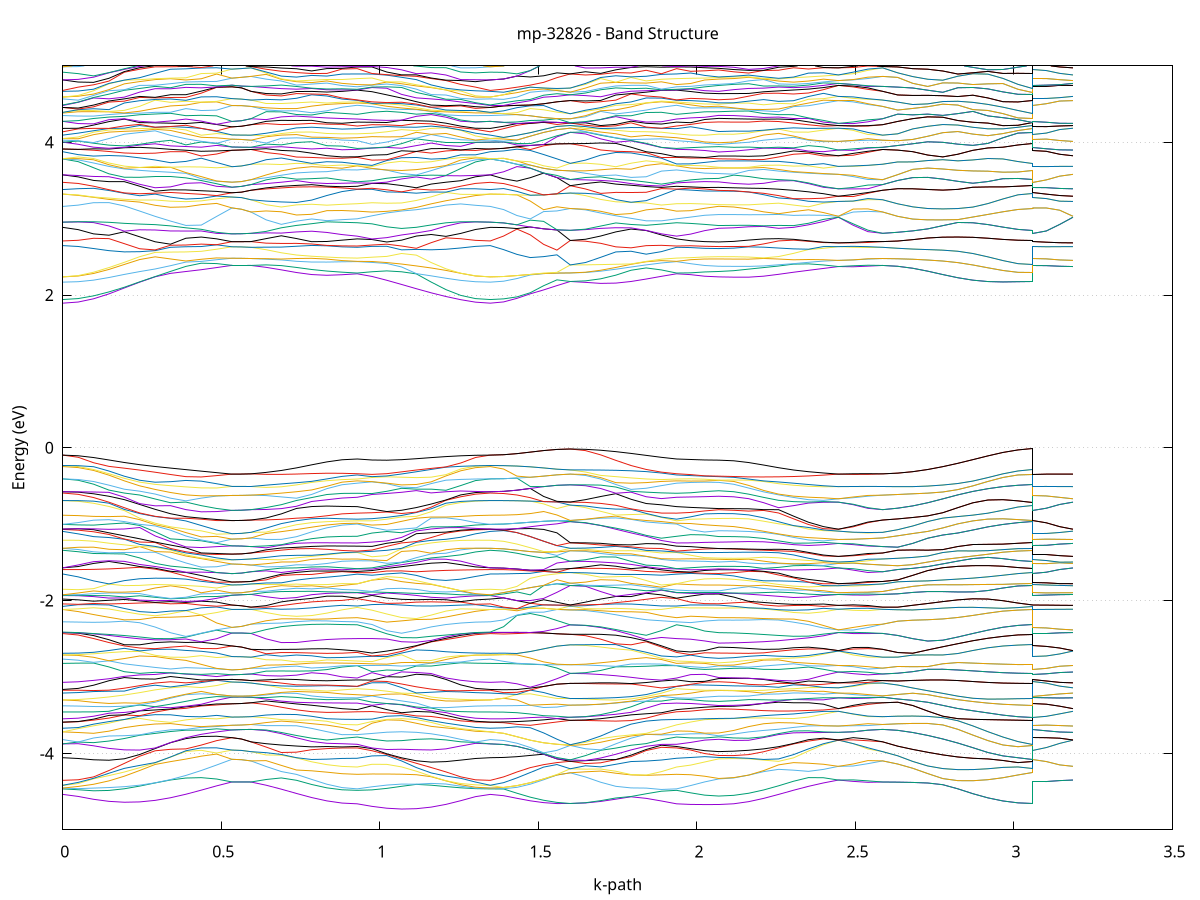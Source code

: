 set title 'mp-32826 - Band Structure'
set xlabel 'k-path'
set ylabel 'Energy (eV)'
set grid y
set yrange [-5:5]
set terminal png size 800,600
set output 'mp-32826_bands_gnuplot.png'
plot '-' using 1:2 with lines notitle, '-' using 1:2 with lines notitle, '-' using 1:2 with lines notitle, '-' using 1:2 with lines notitle, '-' using 1:2 with lines notitle, '-' using 1:2 with lines notitle, '-' using 1:2 with lines notitle, '-' using 1:2 with lines notitle, '-' using 1:2 with lines notitle, '-' using 1:2 with lines notitle, '-' using 1:2 with lines notitle, '-' using 1:2 with lines notitle, '-' using 1:2 with lines notitle, '-' using 1:2 with lines notitle, '-' using 1:2 with lines notitle, '-' using 1:2 with lines notitle, '-' using 1:2 with lines notitle, '-' using 1:2 with lines notitle, '-' using 1:2 with lines notitle, '-' using 1:2 with lines notitle, '-' using 1:2 with lines notitle, '-' using 1:2 with lines notitle, '-' using 1:2 with lines notitle, '-' using 1:2 with lines notitle, '-' using 1:2 with lines notitle, '-' using 1:2 with lines notitle, '-' using 1:2 with lines notitle, '-' using 1:2 with lines notitle, '-' using 1:2 with lines notitle, '-' using 1:2 with lines notitle, '-' using 1:2 with lines notitle, '-' using 1:2 with lines notitle, '-' using 1:2 with lines notitle, '-' using 1:2 with lines notitle, '-' using 1:2 with lines notitle, '-' using 1:2 with lines notitle, '-' using 1:2 with lines notitle, '-' using 1:2 with lines notitle, '-' using 1:2 with lines notitle, '-' using 1:2 with lines notitle, '-' using 1:2 with lines notitle, '-' using 1:2 with lines notitle, '-' using 1:2 with lines notitle, '-' using 1:2 with lines notitle, '-' using 1:2 with lines notitle, '-' using 1:2 with lines notitle, '-' using 1:2 with lines notitle, '-' using 1:2 with lines notitle, '-' using 1:2 with lines notitle, '-' using 1:2 with lines notitle, '-' using 1:2 with lines notitle, '-' using 1:2 with lines notitle, '-' using 1:2 with lines notitle, '-' using 1:2 with lines notitle, '-' using 1:2 with lines notitle, '-' using 1:2 with lines notitle, '-' using 1:2 with lines notitle, '-' using 1:2 with lines notitle, '-' using 1:2 with lines notitle, '-' using 1:2 with lines notitle, '-' using 1:2 with lines notitle, '-' using 1:2 with lines notitle, '-' using 1:2 with lines notitle, '-' using 1:2 with lines notitle, '-' using 1:2 with lines notitle, '-' using 1:2 with lines notitle, '-' using 1:2 with lines notitle, '-' using 1:2 with lines notitle, '-' using 1:2 with lines notitle, '-' using 1:2 with lines notitle, '-' using 1:2 with lines notitle, '-' using 1:2 with lines notitle, '-' using 1:2 with lines notitle, '-' using 1:2 with lines notitle, '-' using 1:2 with lines notitle, '-' using 1:2 with lines notitle, '-' using 1:2 with lines notitle, '-' using 1:2 with lines notitle, '-' using 1:2 with lines notitle, '-' using 1:2 with lines notitle, '-' using 1:2 with lines notitle, '-' using 1:2 with lines notitle, '-' using 1:2 with lines notitle, '-' using 1:2 with lines notitle, '-' using 1:2 with lines notitle, '-' using 1:2 with lines notitle, '-' using 1:2 with lines notitle, '-' using 1:2 with lines notitle, '-' using 1:2 with lines notitle, '-' using 1:2 with lines notitle, '-' using 1:2 with lines notitle, '-' using 1:2 with lines notitle, '-' using 1:2 with lines notitle, '-' using 1:2 with lines notitle, '-' using 1:2 with lines notitle, '-' using 1:2 with lines notitle, '-' using 1:2 with lines notitle, '-' using 1:2 with lines notitle, '-' using 1:2 with lines notitle, '-' using 1:2 with lines notitle, '-' using 1:2 with lines notitle, '-' using 1:2 with lines notitle, '-' using 1:2 with lines notitle, '-' using 1:2 with lines notitle, '-' using 1:2 with lines notitle, '-' using 1:2 with lines notitle, '-' using 1:2 with lines notitle, '-' using 1:2 with lines notitle, '-' using 1:2 with lines notitle, '-' using 1:2 with lines notitle, '-' using 1:2 with lines notitle, '-' using 1:2 with lines notitle, '-' using 1:2 with lines notitle, '-' using 1:2 with lines notitle, '-' using 1:2 with lines notitle, '-' using 1:2 with lines notitle, '-' using 1:2 with lines notitle, '-' using 1:2 with lines notitle, '-' using 1:2 with lines notitle, '-' using 1:2 with lines notitle, '-' using 1:2 with lines notitle, '-' using 1:2 with lines notitle, '-' using 1:2 with lines notitle, '-' using 1:2 with lines notitle, '-' using 1:2 with lines notitle, '-' using 1:2 with lines notitle, '-' using 1:2 with lines notitle, '-' using 1:2 with lines notitle, '-' using 1:2 with lines notitle, '-' using 1:2 with lines notitle, '-' using 1:2 with lines notitle, '-' using 1:2 with lines notitle, '-' using 1:2 with lines notitle, '-' using 1:2 with lines notitle, '-' using 1:2 with lines notitle, '-' using 1:2 with lines notitle, '-' using 1:2 with lines notitle, '-' using 1:2 with lines notitle, '-' using 1:2 with lines notitle, '-' using 1:2 with lines notitle, '-' using 1:2 with lines notitle, '-' using 1:2 with lines notitle, '-' using 1:2 with lines notitle, '-' using 1:2 with lines notitle, '-' using 1:2 with lines notitle, '-' using 1:2 with lines notitle, '-' using 1:2 with lines notitle, '-' using 1:2 with lines notitle, '-' using 1:2 with lines notitle, '-' using 1:2 with lines notitle, '-' using 1:2 with lines notitle, '-' using 1:2 with lines notitle, '-' using 1:2 with lines notitle, '-' using 1:2 with lines notitle, '-' using 1:2 with lines notitle, '-' using 1:2 with lines notitle, '-' using 1:2 with lines notitle, '-' using 1:2 with lines notitle, '-' using 1:2 with lines notitle, '-' using 1:2 with lines notitle, '-' using 1:2 with lines notitle, '-' using 1:2 with lines notitle, '-' using 1:2 with lines notitle, '-' using 1:2 with lines notitle, '-' using 1:2 with lines notitle, '-' using 1:2 with lines notitle, '-' using 1:2 with lines notitle, '-' using 1:2 with lines notitle, '-' using 1:2 with lines notitle, '-' using 1:2 with lines notitle, '-' using 1:2 with lines notitle, '-' using 1:2 with lines notitle, '-' using 1:2 with lines notitle, '-' using 1:2 with lines notitle, '-' using 1:2 with lines notitle, '-' using 1:2 with lines notitle, '-' using 1:2 with lines notitle, '-' using 1:2 with lines notitle, '-' using 1:2 with lines notitle, '-' using 1:2 with lines notitle, '-' using 1:2 with lines notitle, '-' using 1:2 with lines notitle, '-' using 1:2 with lines notitle, '-' using 1:2 with lines notitle, '-' using 1:2 with lines notitle, '-' using 1:2 with lines notitle, '-' using 1:2 with lines notitle, '-' using 1:2 with lines notitle, '-' using 1:2 with lines notitle, '-' using 1:2 with lines notitle, '-' using 1:2 with lines notitle, '-' using 1:2 with lines notitle, '-' using 1:2 with lines notitle, '-' using 1:2 with lines notitle, '-' using 1:2 with lines notitle, '-' using 1:2 with lines notitle, '-' using 1:2 with lines notitle, '-' using 1:2 with lines notitle, '-' using 1:2 with lines notitle, '-' using 1:2 with lines notitle, '-' using 1:2 with lines notitle, '-' using 1:2 with lines notitle, '-' using 1:2 with lines notitle, '-' using 1:2 with lines notitle, '-' using 1:2 with lines notitle, '-' using 1:2 with lines notitle, '-' using 1:2 with lines notitle, '-' using 1:2 with lines notitle, '-' using 1:2 with lines notitle, '-' using 1:2 with lines notitle, '-' using 1:2 with lines notitle, '-' using 1:2 with lines notitle, '-' using 1:2 with lines notitle, '-' using 1:2 with lines notitle, '-' using 1:2 with lines notitle, '-' using 1:2 with lines notitle, '-' using 1:2 with lines notitle, '-' using 1:2 with lines notitle, '-' using 1:2 with lines notitle, '-' using 1:2 with lines notitle, '-' using 1:2 with lines notitle, '-' using 1:2 with lines notitle, '-' using 1:2 with lines notitle, '-' using 1:2 with lines notitle, '-' using 1:2 with lines notitle, '-' using 1:2 with lines notitle, '-' using 1:2 with lines notitle, '-' using 1:2 with lines notitle, '-' using 1:2 with lines notitle, '-' using 1:2 with lines notitle, '-' using 1:2 with lines notitle, '-' using 1:2 with lines notitle, '-' using 1:2 with lines notitle, '-' using 1:2 with lines notitle, '-' using 1:2 with lines notitle, '-' using 1:2 with lines notitle, '-' using 1:2 with lines notitle, '-' using 1:2 with lines notitle, '-' using 1:2 with lines notitle, '-' using 1:2 with lines notitle, '-' using 1:2 with lines notitle, '-' using 1:2 with lines notitle, '-' using 1:2 with lines notitle, '-' using 1:2 with lines notitle, '-' using 1:2 with lines notitle, '-' using 1:2 with lines notitle, '-' using 1:2 with lines notitle, '-' using 1:2 with lines notitle, '-' using 1:2 with lines notitle, '-' using 1:2 with lines notitle, '-' using 1:2 with lines notitle, '-' using 1:2 with lines notitle, '-' using 1:2 with lines notitle, '-' using 1:2 with lines notitle, '-' using 1:2 with lines notitle, '-' using 1:2 with lines notitle, '-' using 1:2 with lines notitle, '-' using 1:2 with lines notitle, '-' using 1:2 with lines notitle, '-' using 1:2 with lines notitle, '-' using 1:2 with lines notitle, '-' using 1:2 with lines notitle, '-' using 1:2 with lines notitle, '-' using 1:2 with lines notitle, '-' using 1:2 with lines notitle, '-' using 1:2 with lines notitle, '-' using 1:2 with lines notitle, '-' using 1:2 with lines notitle
0.000000 -22.842830
0.048524 -22.842830
0.097048 -22.842630
0.145572 -22.842330
0.194096 -22.841730
0.242620 -22.840730
0.291144 -22.839330
0.339668 -22.837230
0.388192 -22.834830
0.436716 -22.832230
0.485240 -22.829830
0.533765 -22.827930
0.533765 -22.827930
0.563587 -22.828030
0.593409 -22.828330
0.593409 -22.828330
0.641303 -22.829930
0.689196 -22.831630
0.737089 -22.833430
0.784983 -22.835230
0.832876 -22.836730
0.880769 -22.837730
0.928663 -22.838030
0.928663 -22.838030
0.975285 -22.836830
1.021908 -22.836530
1.068530 -22.838730
1.115153 -22.840330
1.161776 -22.841430
1.208398 -22.842230
1.255021 -22.842630
1.301644 -22.842830
1.348266 -22.842830
1.348266 -22.842830
1.390322 -22.842930
1.432378 -22.843030
1.474433 -22.843230
1.516489 -22.843430
1.558545 -22.843530
1.600600 -22.843530
1.600600 -22.843530
1.648494 -22.843430
1.696387 -22.843230
1.744280 -22.842730
1.792174 -22.842030
1.840067 -22.840930
1.887960 -22.839530
1.935854 -22.838030
1.935854 -22.838030
1.980197 -22.837530
2.024540 -22.837030
2.068883 -22.836630
2.068883 -22.836630
2.116062 -22.836530
2.163240 -22.835930
2.210419 -22.835030
2.257597 -22.833830
2.304776 -22.832430
2.351955 -22.830830
2.399133 -22.829330
2.446312 -22.827930
2.446312 -22.827930
2.492830 -22.828330
2.539348 -22.828530
2.585867 -22.828430
2.585867 -22.828430
2.633279 -22.829530
2.680691 -22.831330
2.728103 -22.833530
2.775515 -22.835830
2.822927 -22.838030
2.870339 -22.839930
2.917751 -22.841530
2.965163 -22.842630
3.012574 -22.843330
3.059986 -22.843530
3.059986 -22.827930
3.102042 -22.827930
3.144098 -22.827930
3.186153 -22.827930
e
0.000000 -22.842830
0.048524 -22.842530
0.097048 -22.841530
0.145572 -22.839930
0.194096 -22.837730
0.242620 -22.835030
0.291144 -22.832030
0.339668 -22.829030
0.388192 -22.826530
0.436716 -22.825730
0.485240 -22.826430
0.533765 -22.827930
0.533765 -22.827930
0.563587 -22.828030
0.593409 -22.828330
0.593409 -22.828330
0.641303 -22.828530
0.689196 -22.829430
0.737089 -22.830530
0.784983 -22.831330
0.832876 -22.831730
0.880769 -22.831630
0.928663 -22.831130
0.928663 -22.831130
0.975285 -22.833930
1.021908 -22.836430
1.068530 -22.836730
1.115153 -22.837730
1.161776 -22.839130
1.208398 -22.840530
1.255021 -22.841730
1.301644 -22.842630
1.348266 -22.842830
1.348266 -22.842830
1.390322 -22.842930
1.432378 -22.843030
1.474433 -22.843230
1.516489 -22.843430
1.558545 -22.843530
1.600600 -22.843530
1.600600 -22.843530
1.648494 -22.843130
1.696387 -22.842030
1.744280 -22.840230
1.792174 -22.838030
1.840067 -22.835730
1.887960 -22.833330
1.935854 -22.831130
1.935854 -22.831130
1.980197 -22.832430
2.024540 -22.833630
2.068883 -22.834130
2.068883 -22.834130
2.116062 -22.833830
2.163240 -22.832930
2.210419 -22.831530
2.257597 -22.829830
2.304776 -22.828230
2.351955 -22.827130
2.399133 -22.827030
2.446312 -22.827830
2.446312 -22.827830
2.492830 -22.827530
2.539348 -22.827630
2.585867 -22.828330
2.585867 -22.828330
2.633279 -22.829430
2.680691 -22.831230
2.728103 -22.833430
2.775515 -22.835830
2.822927 -22.838030
2.870339 -22.839930
2.917751 -22.841530
2.965163 -22.842630
3.012574 -22.843330
3.059986 -22.843530
3.059986 -22.827930
3.102042 -22.827830
3.144098 -22.827830
3.186153 -22.827830
e
0.000000 -22.816330
0.048524 -22.816330
0.097048 -22.816330
0.145572 -22.816330
0.194096 -22.816430
0.242620 -22.816430
0.291144 -22.818230
0.339668 -22.820330
0.388192 -22.821630
0.436716 -22.821430
0.485240 -22.820230
0.533765 -22.819230
0.533765 -22.819230
0.563587 -22.819330
0.593409 -22.819430
0.593409 -22.819430
0.641303 -22.820630
0.689196 -22.822330
0.737089 -22.824430
0.784983 -22.826430
0.832876 -22.828330
0.880769 -22.829830
0.928663 -22.830830
0.928663 -22.830830
0.975285 -22.829030
1.021908 -22.826530
1.068530 -22.823730
1.115153 -22.820830
1.161776 -22.818430
1.208398 -22.817030
1.255021 -22.816430
1.301644 -22.816330
1.348266 -22.816330
1.348266 -22.816330
1.390322 -22.816230
1.432378 -22.815730
1.474433 -22.815030
1.516489 -22.814030
1.558545 -22.812830
1.600600 -22.811430
1.600600 -22.811430
1.648494 -22.812030
1.696387 -22.813830
1.744280 -22.816530
1.792174 -22.819930
1.840067 -22.823530
1.887960 -22.827230
1.935854 -22.830830
1.935854 -22.830830
1.980197 -22.829930
2.024540 -22.829230
2.068883 -22.828930
2.068883 -22.828930
2.116062 -22.828630
2.163240 -22.827730
2.210419 -22.826430
2.257597 -22.824730
2.304776 -22.822930
2.351955 -22.821330
2.399133 -22.820130
2.446312 -22.819330
2.446312 -22.819330
2.492830 -22.819530
2.539348 -22.819630
2.585867 -22.819430
2.585867 -22.819430
2.633279 -22.819530
2.680691 -22.819230
2.728103 -22.818630
2.775515 -22.817630
2.822927 -22.816430
2.870339 -22.815030
2.917751 -22.813630
2.965163 -22.812530
3.012574 -22.811730
3.059986 -22.811430
3.059986 -22.819230
3.102042 -22.819330
3.144098 -22.819330
3.186153 -22.819330
e
0.000000 -22.805530
0.048524 -22.806130
0.097048 -22.807730
0.145572 -22.810130
0.194096 -22.812930
0.242620 -22.815730
0.291144 -22.816630
0.339668 -22.816930
0.388192 -22.817430
0.436716 -22.817930
0.485240 -22.818530
0.533765 -22.819230
0.533765 -22.819230
0.563587 -22.819330
0.593409 -22.819430
0.593409 -22.819430
0.641303 -22.818430
0.689196 -22.817030
0.737089 -22.815330
0.784983 -22.813630
0.832876 -22.812230
0.880769 -22.811330
0.928663 -22.810930
0.928663 -22.810930
0.975285 -22.811130
1.021908 -22.811230
1.068530 -22.811430
1.115153 -22.811330
1.161776 -22.810730
1.208398 -22.809330
1.255021 -22.807530
1.301644 -22.806030
1.348266 -22.805530
1.348266 -22.805530
1.390322 -22.805730
1.432378 -22.806330
1.474433 -22.807330
1.516489 -22.808630
1.558545 -22.810030
1.600600 -22.811430
1.600600 -22.811430
1.648494 -22.811430
1.696387 -22.811230
1.744280 -22.811130
1.792174 -22.810930
1.840067 -22.810830
1.887960 -22.810830
1.935854 -22.810930
1.935854 -22.810930
1.980197 -22.811030
2.024540 -22.811030
2.068883 -22.811130
2.068883 -22.811130
2.116062 -22.811430
2.163240 -22.812330
2.210419 -22.813630
2.257597 -22.815130
2.304776 -22.816730
2.351955 -22.817930
2.399133 -22.818730
2.446312 -22.819230
2.446312 -22.819230
2.492830 -22.819030
2.539348 -22.819130
2.585867 -22.819330
2.585867 -22.819330
2.633279 -22.819430
2.680691 -22.819230
2.728103 -22.818630
2.775515 -22.817630
2.822927 -22.816430
2.870339 -22.815030
2.917751 -22.813630
2.965163 -22.812530
3.012574 -22.811730
3.059986 -22.811430
3.059986 -22.819230
3.102042 -22.819230
3.144098 -22.819230
3.186153 -22.819230
e
0.000000 -22.777630
0.048524 -22.777730
0.097048 -22.778030
0.145572 -22.778330
0.194096 -22.778430
0.242620 -22.778330
0.291144 -22.777630
0.339668 -22.776430
0.388192 -22.774730
0.436716 -22.772430
0.485240 -22.769730
0.533765 -22.766730
0.533765 -22.766730
0.563587 -22.767130
0.593409 -22.768030
0.593409 -22.768030
0.641303 -22.771530
0.689196 -22.775230
0.737089 -22.778830
0.784983 -22.782130
0.832876 -22.784830
0.880769 -22.786530
0.928663 -22.787130
0.928663 -22.787130
0.975285 -22.787430
1.021908 -22.786930
1.068530 -22.785730
1.115153 -22.783830
1.161776 -22.781730
1.208398 -22.779730
1.255021 -22.778330
1.301644 -22.777830
1.348266 -22.777630
1.348266 -22.777630
1.390322 -22.777530
1.432378 -22.777130
1.474433 -22.776430
1.516489 -22.775530
1.558545 -22.774430
1.600600 -22.773230
1.600600 -22.773230
1.648494 -22.774030
1.696387 -22.775930
1.744280 -22.778530
1.792174 -22.781330
1.840067 -22.783930
1.887960 -22.785930
1.935854 -22.787130
1.935854 -22.787130
1.980197 -22.787330
2.024540 -22.787430
2.068883 -22.787430
2.068883 -22.787430
2.116062 -22.786830
2.163240 -22.785230
2.210419 -22.782630
2.257597 -22.779430
2.304776 -22.775930
2.351955 -22.772430
2.399133 -22.769130
2.446312 -22.766730
2.446312 -22.766730
2.492830 -22.767330
2.539348 -22.767830
2.585867 -22.768030
2.585867 -22.768030
2.633279 -22.769730
2.680691 -22.771430
2.728103 -22.772830
2.775515 -22.773830
2.822927 -22.774430
2.870339 -22.774630
2.917751 -22.774330
2.965163 -22.773830
3.012574 -22.773430
3.059986 -22.773230
3.059986 -22.766730
3.102042 -22.766730
3.144098 -22.766730
3.186153 -22.766730
e
0.000000 -22.768430
0.048524 -22.768730
0.097048 -22.769230
0.145572 -22.769830
0.194096 -22.770130
0.242620 -22.770130
0.291144 -22.769630
0.339668 -22.768730
0.388192 -22.767530
0.436716 -22.766130
0.485240 -22.764830
0.533765 -22.766730
0.533765 -22.766730
0.563587 -22.767130
0.593409 -22.768030
0.593409 -22.768030
0.641303 -22.766930
0.689196 -22.765830
0.737089 -22.764630
0.784983 -22.763430
0.832876 -22.762330
0.880769 -22.761430
0.928663 -22.761030
0.928663 -22.761030
0.975285 -22.761930
1.021908 -22.763330
1.068530 -22.764830
1.115153 -22.766330
1.161776 -22.767730
1.208398 -22.768630
1.255021 -22.768930
1.301644 -22.768630
1.348266 -22.768430
1.348266 -22.768430
1.390322 -22.768630
1.432378 -22.769130
1.474433 -22.769930
1.516489 -22.770930
1.558545 -22.772030
1.600600 -22.773230
1.600600 -22.773230
1.648494 -22.772930
1.696387 -22.771830
1.744280 -22.770230
1.792174 -22.768230
1.840067 -22.765930
1.887960 -22.763430
1.935854 -22.761030
1.935854 -22.761030
1.980197 -22.761330
2.024540 -22.761730
2.068883 -22.761930
2.068883 -22.761930
2.116062 -22.762130
2.163240 -22.762730
2.210419 -22.763530
2.257597 -22.764130
2.304776 -22.764730
2.351955 -22.765030
2.399133 -22.765430
2.446312 -22.766630
2.446312 -22.766630
2.492830 -22.766330
2.539348 -22.766930
2.585867 -22.768030
2.585867 -22.768030
2.633279 -22.769730
2.680691 -22.771430
2.728103 -22.772830
2.775515 -22.773830
2.822927 -22.774430
2.870339 -22.774530
2.917751 -22.774330
2.965163 -22.773830
3.012574 -22.773430
3.059986 -22.773230
3.059986 -22.766730
3.102042 -22.766730
3.144098 -22.766730
3.186153 -22.766630
e
0.000000 -22.752930
0.048524 -22.753030
0.097048 -22.753430
0.145572 -22.754230
0.194096 -22.755230
0.242620 -22.756530
0.291144 -22.757730
0.339668 -22.758930
0.388192 -22.760030
0.436716 -22.761130
0.485240 -22.763630
0.533765 -22.763430
0.533765 -22.763430
0.563587 -22.763130
0.593409 -22.762430
0.593409 -22.762430
0.641303 -22.762530
0.689196 -22.762430
0.737089 -22.762030
0.784983 -22.761530
0.832876 -22.760930
0.880769 -22.760530
0.928663 -22.760530
0.928663 -22.760530
0.975285 -22.758730
1.021908 -22.756730
1.068530 -22.755130
1.115153 -22.753930
1.161776 -22.753230
1.208398 -22.752830
1.255021 -22.752830
1.301644 -22.752830
1.348266 -22.752930
1.348266 -22.752930
1.390322 -22.753030
1.432378 -22.753330
1.474433 -22.753730
1.516489 -22.754130
1.558545 -22.754430
1.600600 -22.754530
1.600600 -22.754530
1.648494 -22.754630
1.696387 -22.754830
1.744280 -22.755430
1.792174 -22.756330
1.840067 -22.757530
1.887960 -22.759030
1.935854 -22.760530
1.935854 -22.760530
1.980197 -22.759830
2.024540 -22.759030
2.068883 -22.758730
2.068883 -22.758730
2.116062 -22.759030
2.163240 -22.759630
2.210419 -22.760530
2.257597 -22.761530
2.304776 -22.762430
2.351955 -22.763230
2.399133 -22.763630
2.446312 -22.763530
2.446312 -22.763530
2.492830 -22.763530
2.539348 -22.763030
2.585867 -22.762430
2.585867 -22.762430
2.633279 -22.761230
2.680691 -22.760030
2.728103 -22.758830
2.775515 -22.757630
2.822927 -22.756530
2.870339 -22.755630
2.917751 -22.754930
2.965163 -22.754630
3.012574 -22.754530
3.059986 -22.754530
3.059986 -22.763430
3.102042 -22.763430
3.144098 -22.763530
3.186153 -22.763530
e
0.000000 -22.752930
0.048524 -22.752730
0.097048 -22.752130
0.145572 -22.751830
0.194096 -22.752030
0.242620 -22.752830
0.291144 -22.754230
0.339668 -22.756030
0.388192 -22.758130
0.436716 -22.760730
0.485240 -22.762230
0.533765 -22.763430
0.533765 -22.763430
0.563587 -22.763130
0.593409 -22.762430
0.593409 -22.762430
0.641303 -22.760630
0.689196 -22.758730
0.737089 -22.756930
0.784983 -22.755530
0.832876 -22.754630
0.880769 -22.754230
0.928663 -22.754230
0.928663 -22.754230
0.975285 -22.753730
1.021908 -22.753330
1.068530 -22.753830
1.115153 -22.753630
1.161776 -22.753130
1.208398 -22.752830
1.255021 -22.752730
1.301644 -22.752830
1.348266 -22.752930
1.348266 -22.752930
1.390322 -22.753030
1.432378 -22.753330
1.474433 -22.753730
1.516489 -22.754130
1.558545 -22.754430
1.600600 -22.754530
1.600600 -22.754530
1.648494 -22.754530
1.696387 -22.754330
1.744280 -22.754330
1.792174 -22.754430
1.840067 -22.754530
1.887960 -22.754430
1.935854 -22.754230
1.935854 -22.754230
1.980197 -22.754030
2.024540 -22.753630
2.068883 -22.753230
2.068883 -22.753230
2.116062 -22.753530
2.163240 -22.754230
2.210419 -22.755330
2.257597 -22.756830
2.304776 -22.758530
2.351955 -22.760330
2.399133 -22.762230
2.446312 -22.763530
2.446312 -22.763530
2.492830 -22.763230
2.539348 -22.762930
2.585867 -22.762430
2.585867 -22.762430
2.633279 -22.761230
2.680691 -22.759930
2.728103 -22.758830
2.775515 -22.757630
2.822927 -22.756530
2.870339 -22.755530
2.917751 -22.754930
2.965163 -22.754630
3.012574 -22.754530
3.059986 -22.754530
3.059986 -22.763430
3.102042 -22.763430
3.144098 -22.763430
3.186153 -22.763530
e
0.000000 -22.735730
0.048524 -22.739130
0.097048 -22.742730
0.145572 -22.745730
0.194096 -22.747730
0.242620 -22.748730
0.291144 -22.748930
0.339668 -22.748330
0.388192 -22.747230
0.436716 -22.745630
0.485240 -22.743530
0.533765 -22.740630
0.533765 -22.740630
0.563587 -22.741130
0.593409 -22.742030
0.593409 -22.742030
0.641303 -22.745130
0.689196 -22.747530
0.737089 -22.749230
0.784983 -22.750430
0.832876 -22.750930
0.880769 -22.750930
0.928663 -22.750830
0.928663 -22.750830
0.975285 -22.752230
1.021908 -22.753030
1.068530 -22.752130
1.115153 -22.751130
1.161776 -22.749630
1.208398 -22.747030
1.255021 -22.743530
1.301644 -22.739330
1.348266 -22.735730
1.348266 -22.735730
1.390322 -22.735430
1.432378 -22.734530
1.474433 -22.733730
1.516489 -22.733230
1.558545 -22.732830
1.600600 -22.732730
1.600600 -22.732730
1.648494 -22.735730
1.696387 -22.739630
1.744280 -22.742830
1.792174 -22.745430
1.840067 -22.747530
1.887960 -22.749230
1.935854 -22.750830
1.935854 -22.750830
1.980197 -22.751430
2.024540 -22.752130
2.068883 -22.752730
2.068883 -22.752730
2.116062 -22.752530
2.163240 -22.752130
2.210419 -22.751430
2.257597 -22.750130
2.304776 -22.748430
2.351955 -22.746130
2.399133 -22.743330
2.446312 -22.740630
2.446312 -22.740630
2.492830 -22.741430
2.539348 -22.741830
2.585867 -22.742030
2.585867 -22.742030
2.633279 -22.743030
2.680691 -22.743430
2.728103 -22.743330
2.775515 -22.742830
2.822927 -22.741930
2.870339 -22.740730
2.917751 -22.739030
2.965163 -22.736830
3.012574 -22.734330
3.059986 -22.732730
3.059986 -22.740630
3.102042 -22.740630
3.144098 -22.740630
3.186153 -22.740630
e
0.000000 -22.734630
0.048524 -22.735530
0.097048 -22.737330
0.145572 -22.738930
0.194096 -22.740130
0.242620 -22.741030
0.291144 -22.741430
0.339668 -22.741530
0.388192 -22.741230
0.436716 -22.740130
0.485240 -22.738330
0.533765 -22.740630
0.533765 -22.740630
0.563587 -22.741130
0.593409 -22.742030
0.593409 -22.742030
0.641303 -22.740130
0.689196 -22.737630
0.737089 -22.735530
0.784983 -22.734730
0.832876 -22.735430
0.880769 -22.736430
0.928663 -22.736830
0.928663 -22.736830
0.975285 -22.736530
1.021908 -22.735630
1.068530 -22.734230
1.115153 -22.732530
1.161776 -22.732930
1.208398 -22.732930
1.255021 -22.732930
1.301644 -22.734130
1.348266 -22.734630
1.348266 -22.734630
1.390322 -22.734530
1.432378 -22.734230
1.474433 -22.733730
1.516489 -22.733230
1.558545 -22.732830
1.600600 -22.732730
1.600600 -22.732730
1.648494 -22.732230
1.696387 -22.731030
1.744280 -22.732530
1.792174 -22.734330
1.840067 -22.735730
1.887960 -22.736630
1.935854 -22.736830
1.935854 -22.736830
1.980197 -22.736930
2.024540 -22.737230
2.068883 -22.737330
2.068883 -22.737330
2.116062 -22.736830
2.163240 -22.735730
2.210419 -22.734430
2.257597 -22.733930
2.304776 -22.734830
2.351955 -22.736730
2.399133 -22.738730
2.446312 -22.740630
2.446312 -22.740630
2.492830 -22.740230
2.539348 -22.740930
2.585867 -22.741930
2.585867 -22.741930
2.633279 -22.743030
2.680691 -22.743430
2.728103 -22.743330
2.775515 -22.742830
2.822927 -22.741930
2.870339 -22.740730
2.917751 -22.739030
2.965163 -22.736830
3.012574 -22.734330
3.059986 -22.732730
3.059986 -22.740630
3.102042 -22.740630
3.144098 -22.740630
3.186153 -22.740630
e
0.000000 -22.734630
0.048524 -22.731630
0.097048 -22.729530
0.145572 -22.729230
0.194096 -22.729230
0.242620 -22.729030
0.291144 -22.728330
0.339668 -22.727530
0.388192 -22.726830
0.436716 -22.731630
0.485240 -22.736530
0.533765 -22.735130
0.533765 -22.735130
0.563587 -22.734230
0.593409 -22.732230
0.593409 -22.732230
0.641303 -22.731130
0.689196 -22.729430
0.737089 -22.727830
0.784983 -22.726930
0.832876 -22.726530
0.880769 -22.726530
0.928663 -22.726530
0.928663 -22.726530
0.975285 -22.728330
1.021908 -22.730030
1.068530 -22.731430
1.115153 -22.732430
1.161776 -22.731130
1.208398 -22.731430
1.255021 -22.732530
1.301644 -22.732730
1.348266 -22.734630
1.348266 -22.734630
1.390322 -22.734530
1.432378 -22.734230
1.474433 -22.733030
1.516489 -22.731330
1.558545 -22.729630
1.600600 -22.728130
1.600600 -22.728130
1.648494 -22.728830
1.696387 -22.730430
1.744280 -22.729230
1.792174 -22.727230
1.840067 -22.725730
1.887960 -22.725430
1.935854 -22.726530
1.935854 -22.726530
1.980197 -22.727030
2.024540 -22.727330
2.068883 -22.727330
2.068883 -22.727330
2.116062 -22.727430
2.163240 -22.727730
2.210419 -22.728630
2.257597 -22.730430
2.304776 -22.732730
2.351955 -22.734930
2.399133 -22.736130
2.446312 -22.735230
2.446312 -22.735230
2.492830 -22.735530
2.539348 -22.734230
2.585867 -22.732230
2.585867 -22.732230
2.633279 -22.728130
2.680691 -22.724330
2.728103 -22.722730
2.775515 -22.722630
2.822927 -22.722930
2.870339 -22.723130
2.917751 -22.723330
2.965163 -22.724330
3.012574 -22.726430
3.059986 -22.728130
3.059986 -22.735130
3.102042 -22.735230
3.144098 -22.735230
3.186153 -22.735230
e
0.000000 -22.723930
0.048524 -22.722530
0.097048 -22.719330
0.145572 -22.716230
0.194096 -22.714730
0.242620 -22.714230
0.291144 -22.716030
0.339668 -22.720230
0.388192 -22.725830
0.436716 -22.728030
0.485240 -22.731530
0.533765 -22.735130
0.533765 -22.735130
0.563587 -22.734230
0.593409 -22.732230
0.593409 -22.732230
0.641303 -22.727230
0.689196 -22.723330
0.737089 -22.722830
0.784983 -22.722230
0.832876 -22.720330
0.880769 -22.717830
0.928663 -22.715530
0.928663 -22.715530
0.975285 -22.716430
1.021908 -22.717930
1.068530 -22.720030
1.115153 -22.722430
1.161776 -22.724130
1.208398 -22.723530
1.255021 -22.721230
1.301644 -22.722430
1.348266 -22.723930
1.348266 -22.723930
1.390322 -22.724030
1.432378 -22.724430
1.474433 -22.724930
1.516489 -22.725730
1.558545 -22.726830
1.600600 -22.728130
1.600600 -22.728130
1.648494 -22.724730
1.696387 -22.719830
1.744280 -22.716030
1.792174 -22.715830
1.840067 -22.715530
1.887960 -22.715330
1.935854 -22.715530
1.935854 -22.715530
1.980197 -22.715830
2.024540 -22.715830
2.068883 -22.715830
2.068883 -22.715830
2.116062 -22.716830
2.163240 -22.718830
2.210419 -22.720830
2.257597 -22.722530
2.304776 -22.723830
2.351955 -22.727230
2.399133 -22.731730
2.446312 -22.735230
2.446312 -22.735230
2.492830 -22.734230
2.539348 -22.733230
2.585867 -22.732130
2.585867 -22.732130
2.633279 -22.728030
2.680691 -22.724330
2.728103 -22.722630
2.775515 -22.722630
2.822927 -22.722930
2.870339 -22.723130
2.917751 -22.723330
2.965163 -22.724330
3.012574 -22.726430
3.059986 -22.728130
3.059986 -22.735130
3.102042 -22.735130
3.144098 -22.735230
3.186153 -22.735230
e
0.000000 -22.717830
0.048524 -22.718130
0.097048 -22.717130
0.145572 -22.715230
0.194096 -22.712530
0.242620 -22.710230
0.291144 -22.711330
0.339668 -22.714530
0.388192 -22.717830
0.436716 -22.718930
0.485240 -22.716830
0.533765 -22.713230
0.533765 -22.713230
0.563587 -22.713430
0.593409 -22.713830
0.593409 -22.713830
0.641303 -22.716430
0.689196 -22.717130
0.737089 -22.714130
0.784983 -22.712530
0.832876 -22.712330
0.880769 -22.713330
0.928663 -22.715230
0.928663 -22.715230
0.975285 -22.715030
1.021908 -22.714730
1.068530 -22.714730
1.115153 -22.715030
1.161776 -22.715630
1.208398 -22.716630
1.255021 -22.718930
1.301644 -22.718830
1.348266 -22.717830
1.348266 -22.717830
1.390322 -22.717730
1.432378 -22.717230
1.474433 -22.716530
1.516489 -22.715930
1.558545 -22.715530
1.600600 -22.715430
1.600600 -22.715430
1.648494 -22.715530
1.696387 -22.715930
1.744280 -22.715530
1.792174 -22.713230
1.840067 -22.713730
1.887960 -22.714930
1.935854 -22.715230
1.935854 -22.715230
1.980197 -22.714630
2.024540 -22.713830
2.068883 -22.713330
2.068883 -22.713330
2.116062 -22.712230
2.163240 -22.710330
2.210419 -22.709430
2.257597 -22.713130
2.304776 -22.717430
2.351955 -22.718030
2.399133 -22.715930
2.446312 -22.713030
2.446312 -22.713030
2.492830 -22.714030
2.539348 -22.714330
2.585867 -22.713830
2.585867 -22.713830
2.633279 -22.714630
2.680691 -22.714830
2.728103 -22.713230
2.775515 -22.710730
2.822927 -22.709230
2.870339 -22.709830
2.917751 -22.712030
2.965163 -22.714230
3.012574 -22.715230
3.059986 -22.715430
3.059986 -22.713230
3.102042 -22.713230
3.144098 -22.713030
3.186153 -22.713030
e
0.000000 -22.717830
0.048524 -22.717630
0.097048 -22.716830
0.145572 -22.714030
0.194096 -22.710430
0.242620 -22.709330
0.291144 -22.707830
0.339668 -22.705130
0.388192 -22.703630
0.436716 -22.705430
0.485240 -22.709130
0.533765 -22.713230
0.533765 -22.713230
0.563587 -22.713430
0.593409 -22.713830
0.593409 -22.713830
0.641303 -22.712230
0.689196 -22.711430
0.737089 -22.710130
0.784983 -22.706030
0.832876 -22.705030
0.880769 -22.706430
0.928663 -22.706830
0.928663 -22.706830
0.975285 -22.705030
1.021908 -22.703230
1.068530 -22.701330
1.115153 -22.699530
1.161776 -22.704730
1.208398 -22.710230
1.255021 -22.714730
1.301644 -22.717030
1.348266 -22.717830
1.348266 -22.717830
1.390322 -22.717630
1.432378 -22.717130
1.474433 -22.716530
1.516489 -22.715930
1.558545 -22.715530
1.600600 -22.715430
1.600600 -22.715430
1.648494 -22.715030
1.696387 -22.714030
1.744280 -22.712730
1.792174 -22.711430
1.840067 -22.710030
1.887960 -22.708430
1.935854 -22.706830
1.935854 -22.706830
1.980197 -22.706930
2.024540 -22.707930
2.068883 -22.708630
2.068883 -22.708630
2.116062 -22.708730
2.163240 -22.708830
2.210419 -22.708730
2.257597 -22.708030
2.304776 -22.707430
2.351955 -22.707930
2.399133 -22.710030
2.446312 -22.712930
2.446312 -22.712930
2.492830 -22.712130
2.539348 -22.712430
2.585867 -22.713730
2.585867 -22.713730
2.633279 -22.714630
2.680691 -22.714830
2.728103 -22.713230
2.775515 -22.710730
2.822927 -22.709230
2.870339 -22.709830
2.917751 -22.712030
2.965163 -22.714230
3.012574 -22.715230
3.059986 -22.715430
3.059986 -22.713230
3.102042 -22.713130
3.144098 -22.713030
3.186153 -22.712930
e
0.000000 -22.705330
0.048524 -22.704530
0.097048 -22.703830
0.145572 -22.704330
0.194096 -22.705230
0.242620 -22.704330
0.291144 -22.701730
0.339668 -22.699330
0.388192 -22.697130
0.436716 -22.695030
0.485240 -22.692830
0.533765 -22.691030
0.533765 -22.691030
0.563587 -22.691030
0.593409 -22.691130
0.593409 -22.691130
0.641303 -22.691930
0.689196 -22.694530
0.737089 -22.698330
0.784983 -22.702030
0.832876 -22.700430
0.880769 -22.695530
0.928663 -22.693030
0.928663 -22.693030
0.975285 -22.692030
1.021908 -22.692830
1.068530 -22.695430
1.115153 -22.699330
1.161776 -22.697430
1.208398 -22.696630
1.255021 -22.701230
1.301644 -22.704330
1.348266 -22.705330
1.348266 -22.705330
1.390322 -22.705330
1.432378 -22.705030
1.474433 -22.704130
1.516489 -22.702530
1.558545 -22.700130
1.600600 -22.696830
1.600600 -22.696830
1.648494 -22.696830
1.696387 -22.697030
1.744280 -22.698230
1.792174 -22.699130
1.840067 -22.697830
1.887960 -22.695230
1.935854 -22.693030
1.935854 -22.693030
1.980197 -22.692230
2.024540 -22.691230
2.068883 -22.690730
2.068883 -22.690730
2.116062 -22.693830
2.163240 -22.699130
2.210419 -22.703230
2.257597 -22.701830
2.304776 -22.698330
2.351955 -22.694730
2.399133 -22.692330
2.446312 -22.691630
2.446312 -22.691630
2.492830 -22.691630
2.539348 -22.691430
2.585867 -22.691230
2.585867 -22.691230
2.633279 -22.691330
2.680691 -22.691330
2.728103 -22.691330
2.775515 -22.691830
2.822927 -22.692830
2.870339 -22.693530
2.917751 -22.694130
2.965163 -22.695230
3.012574 -22.696330
3.059986 -22.696830
3.059986 -22.691030
3.102042 -22.691230
3.144098 -22.691530
3.186153 -22.691630
e
0.000000 -22.697230
0.048524 -22.696330
0.097048 -22.693230
0.145572 -22.688730
0.194096 -22.684230
0.242620 -22.685130
0.291144 -22.688130
0.339668 -22.691230
0.388192 -22.692830
0.436716 -22.691730
0.485240 -22.690330
0.533765 -22.691030
0.533765 -22.691030
0.563587 -22.691030
0.593409 -22.691130
0.593409 -22.691130
0.641303 -22.691030
0.689196 -22.689330
0.737089 -22.686330
0.784983 -22.683330
0.832876 -22.683230
0.880769 -22.683930
0.928663 -22.684630
0.928663 -22.684630
0.975285 -22.683130
1.021908 -22.681230
1.068530 -22.680730
1.115153 -22.685430
1.161776 -22.691030
1.208398 -22.696030
1.255021 -22.695830
1.301644 -22.696630
1.348266 -22.697230
1.348266 -22.697230
1.390322 -22.696530
1.432378 -22.694630
1.474433 -22.691730
1.516489 -22.689130
1.558545 -22.693030
1.600600 -22.696830
1.600600 -22.696830
1.648494 -22.695930
1.696387 -22.693530
1.744280 -22.690630
1.792174 -22.688230
1.840067 -22.686630
1.887960 -22.685630
1.935854 -22.684630
1.935854 -22.684630
1.980197 -22.684130
2.024540 -22.683530
2.068883 -22.683230
2.068883 -22.683230
2.116062 -22.680930
2.163240 -22.681430
2.210419 -22.683430
2.257597 -22.686830
2.304776 -22.690030
2.351955 -22.691930
2.399133 -22.692030
2.446312 -22.691630
2.446312 -22.691630
2.492830 -22.691530
2.539348 -22.691230
2.585867 -22.691130
2.585867 -22.691130
2.633279 -22.691330
2.680691 -22.691330
2.728103 -22.691330
2.775515 -22.691830
2.822927 -22.692730
2.870339 -22.693530
2.917751 -22.694130
2.965163 -22.695130
3.012574 -22.696330
3.059986 -22.696830
3.059986 -22.691030
3.102042 -22.691230
3.144098 -22.691530
3.186153 -22.691630
e
0.000000 -22.680530
0.048524 -22.680630
0.097048 -22.680830
0.145572 -22.681430
0.194096 -22.682830
0.242620 -22.680930
0.291144 -22.678830
0.339668 -22.677330
0.388192 -22.676330
0.436716 -22.678230
0.485240 -22.678330
0.533765 -22.676330
0.533765 -22.676330
0.563587 -22.676430
0.593409 -22.676730
0.593409 -22.676730
0.641303 -22.679030
0.689196 -22.680630
0.737089 -22.681630
0.784983 -22.681630
0.832876 -22.678530
0.880769 -22.679730
0.928663 -22.680830
0.928663 -22.680830
0.975285 -22.679630
1.021908 -22.679130
1.068530 -22.679030
1.115153 -22.677530
1.161776 -22.677530
1.208398 -22.678830
1.255021 -22.680130
1.301644 -22.680530
1.348266 -22.680530
1.348266 -22.680530
1.390322 -22.681130
1.432378 -22.682830
1.474433 -22.685530
1.516489 -22.688330
1.558545 -22.684530
1.600600 -22.680630
1.600600 -22.680630
1.648494 -22.682830
1.696387 -22.686030
1.744280 -22.687330
1.792174 -22.686430
1.840067 -22.684530
1.887960 -22.682530
1.935854 -22.680830
1.935854 -22.680830
1.980197 -22.680630
2.024540 -22.680730
2.068883 -22.680830
2.068883 -22.680830
2.116062 -22.680730
2.163240 -22.677030
2.210419 -22.677430
2.257597 -22.677430
2.304776 -22.676930
2.351955 -22.676330
2.399133 -22.675930
2.446312 -22.675730
2.446312 -22.675730
2.492830 -22.676030
2.539348 -22.676530
2.585867 -22.676730
2.585867 -22.676730
2.633279 -22.677730
2.680691 -22.679430
2.728103 -22.681430
2.775515 -22.683230
2.822927 -22.684330
2.870339 -22.685030
2.917751 -22.685030
2.965163 -22.683730
3.012574 -22.681730
3.059986 -22.680630
3.059986 -22.676330
3.102042 -22.676230
3.144098 -22.675930
3.186153 -22.675730
e
0.000000 -22.669330
0.048524 -22.670130
0.097048 -22.671730
0.145572 -22.673030
0.194096 -22.673630
0.242620 -22.673330
0.291144 -22.672730
0.339668 -22.673730
0.388192 -22.676130
0.436716 -22.675130
0.485240 -22.674930
0.533765 -22.676330
0.533765 -22.676330
0.563587 -22.676430
0.593409 -22.676730
0.593409 -22.676730
0.641303 -22.675430
0.689196 -22.674330
0.737089 -22.674030
0.784983 -22.675030
0.832876 -22.677230
0.880769 -22.675730
0.928663 -22.674530
0.928663 -22.674530
0.975285 -22.673030
1.021908 -22.671430
1.068530 -22.674030
1.115153 -22.674030
1.161776 -22.673130
1.208398 -22.672030
1.255021 -22.670830
1.301644 -22.669730
1.348266 -22.669330
1.348266 -22.669330
1.390322 -22.669430
1.432378 -22.669630
1.474433 -22.669930
1.516489 -22.673230
1.558545 -22.676830
1.600600 -22.680630
1.600600 -22.680630
1.648494 -22.680530
1.696387 -22.680230
1.744280 -22.679630
1.792174 -22.678730
1.840067 -22.677430
1.887960 -22.676030
1.935854 -22.674530
1.935854 -22.674530
1.980197 -22.673830
2.024540 -22.672830
2.068883 -22.672330
2.068883 -22.672330
2.116062 -22.673530
2.163240 -22.675930
2.210419 -22.674130
2.257597 -22.672330
2.304776 -22.672830
2.351955 -22.674430
2.399133 -22.675430
2.446312 -22.675730
2.446312 -22.675730
2.492830 -22.675730
2.539348 -22.676030
2.585867 -22.676730
2.585867 -22.676730
2.633279 -22.677730
2.680691 -22.679430
2.728103 -22.681430
2.775515 -22.683230
2.822927 -22.684330
2.870339 -22.685030
2.917751 -22.685030
2.965163 -22.683730
3.012574 -22.681730
3.059986 -22.680630
3.059986 -22.676330
3.102042 -22.676230
3.144098 -22.675930
3.186153 -22.675730
e
0.000000 -22.669330
0.048524 -22.668730
0.097048 -22.667130
0.145572 -22.664830
0.194096 -22.665530
0.242620 -22.667530
0.291144 -22.669930
0.339668 -22.670830
0.388192 -22.670130
0.436716 -22.669530
0.485240 -22.668930
0.533765 -22.668030
0.533765 -22.668030
0.563587 -22.667830
0.593409 -22.667330
0.593409 -22.667330
0.641303 -22.667430
0.689196 -22.667130
0.737089 -22.666430
0.784983 -22.665330
0.832876 -22.664130
0.880769 -22.664430
0.928663 -22.664830
0.928663 -22.664830
0.975285 -22.667430
1.021908 -22.671330
1.068530 -22.669930
1.115153 -22.668830
1.161776 -22.668530
1.208398 -22.668530
1.255021 -22.668830
1.301644 -22.669130
1.348266 -22.669330
1.348266 -22.669330
1.390322 -22.669430
1.432378 -22.669630
1.474433 -22.669930
1.516489 -22.670130
1.558545 -22.670330
1.600600 -22.670430
1.600600 -22.670430
1.648494 -22.670230
1.696387 -22.669730
1.744280 -22.668930
1.792174 -22.667830
1.840067 -22.666430
1.887960 -22.665230
1.935854 -22.664830
1.935854 -22.664830
1.980197 -22.665130
2.024540 -22.665330
2.068883 -22.665230
2.068883 -22.665230
2.116062 -22.665730
2.163240 -22.666930
2.210419 -22.668530
2.257597 -22.670430
2.304776 -22.670830
2.351955 -22.670230
2.399133 -22.669530
2.446312 -22.668130
2.446312 -22.668130
2.492830 -22.668730
2.539348 -22.668430
2.585867 -22.667330
2.585867 -22.667330
2.633279 -22.665930
2.680691 -22.664430
2.728103 -22.663430
2.775515 -22.663030
2.822927 -22.663130
2.870339 -22.663630
2.917751 -22.664830
2.965163 -22.666830
3.012574 -22.669230
3.059986 -22.670430
3.059986 -22.668030
3.102042 -22.668030
3.144098 -22.668130
3.186153 -22.668130
e
0.000000 -22.664630
0.048524 -22.664230
0.097048 -22.663930
0.145572 -22.664230
0.194096 -22.662230
0.242620 -22.660030
0.291144 -22.658630
0.339668 -22.658630
0.388192 -22.660030
0.436716 -22.662730
0.485240 -22.665830
0.533765 -22.668030
0.533765 -22.668030
0.563587 -22.667830
0.593409 -22.667330
0.593409 -22.667330
0.641303 -22.665230
0.689196 -22.663530
0.737089 -22.662630
0.784983 -22.662530
0.832876 -22.662930
0.880769 -22.662430
0.928663 -22.661930
0.928663 -22.661930
0.975285 -22.661830
1.021908 -22.661330
1.068530 -22.661130
1.115153 -22.661230
1.161776 -22.661730
1.208398 -22.662530
1.255021 -22.663330
1.301644 -22.664230
1.348266 -22.664630
1.348266 -22.664630
1.390322 -22.665330
1.432378 -22.667230
1.474433 -22.669930
1.516489 -22.670130
1.558545 -22.670330
1.600600 -22.670430
1.600600 -22.670430
1.648494 -22.668330
1.696387 -22.664630
1.744280 -22.661430
1.792174 -22.659530
1.840067 -22.659230
1.887960 -22.660330
1.935854 -22.661930
1.935854 -22.661930
1.980197 -22.662530
2.024540 -22.663430
2.068883 -22.664030
2.068883 -22.664030
2.116062 -22.663330
2.163240 -22.662130
2.210419 -22.661330
2.257597 -22.661130
2.304776 -22.662030
2.351955 -22.663730
2.399133 -22.666030
2.446312 -22.668130
2.446312 -22.668130
2.492830 -22.667430
2.539348 -22.667030
2.585867 -22.667330
2.585867 -22.667330
2.633279 -22.665930
2.680691 -22.664430
2.728103 -22.663430
2.775515 -22.663030
2.822927 -22.663130
2.870339 -22.663630
2.917751 -22.664830
2.965163 -22.666830
3.012574 -22.669230
3.059986 -22.670430
3.059986 -22.668030
3.102042 -22.668030
3.144098 -22.668130
3.186153 -22.668130
e
0.000000 -22.647830
0.048524 -22.648630
0.097048 -22.650630
0.145572 -22.653330
0.194096 -22.655630
0.242620 -22.656230
0.291144 -22.654530
0.339668 -22.651030
0.388192 -22.648130
0.436716 -22.645930
0.485240 -22.644030
0.533765 -22.642430
0.533765 -22.642430
0.563587 -22.642530
0.593409 -22.642830
0.593409 -22.642830
0.641303 -22.644630
0.689196 -22.646730
0.737089 -22.649030
0.784983 -22.651330
0.832876 -22.653230
0.880769 -22.654630
0.928663 -22.655130
0.928663 -22.655130
0.975285 -22.655830
1.021908 -22.656930
1.068530 -22.658030
1.115153 -22.658530
1.161776 -22.657130
1.208398 -22.654230
1.255021 -22.651130
1.301644 -22.648730
1.348266 -22.647830
1.348266 -22.647830
1.390322 -22.647730
1.432378 -22.647630
1.474433 -22.647430
1.516489 -22.647230
1.558545 -22.647130
1.600600 -22.647130
1.600600 -22.647130
1.648494 -22.647630
1.696387 -22.649130
1.744280 -22.651130
1.792174 -22.652830
1.840067 -22.653930
1.887960 -22.654630
1.935854 -22.655130
1.935854 -22.655130
1.980197 -22.655330
2.024540 -22.655430
2.068883 -22.655430
2.068883 -22.655430
2.116062 -22.655130
2.163240 -22.654030
2.210419 -22.652230
2.257597 -22.649930
2.304776 -22.647430
2.351955 -22.645130
2.399133 -22.643330
2.446312 -22.642330
2.446312 -22.642330
2.492830 -22.642530
2.539348 -22.642730
2.585867 -22.642830
2.585867 -22.642830
2.633279 -22.643830
2.680691 -22.645230
2.728103 -22.646730
2.775515 -22.647930
2.822927 -22.648730
2.870339 -22.648930
2.917751 -22.648630
2.965163 -22.648030
3.012574 -22.647330
3.059986 -22.647130
3.059986 -22.642430
3.102042 -22.642430
3.144098 -22.642330
3.186153 -22.642330
e
0.000000 -22.647830
0.048524 -22.648030
0.097048 -22.648830
0.145572 -22.650130
0.194096 -22.651630
0.242620 -22.652430
0.291144 -22.651930
0.339668 -22.650230
0.388192 -22.646730
0.436716 -22.642530
0.485240 -22.641230
0.533765 -22.642430
0.533765 -22.642430
0.563587 -22.642530
0.593409 -22.642830
0.593409 -22.642830
0.641303 -22.642430
0.689196 -22.642430
0.737089 -22.642630
0.784983 -22.643130
0.832876 -22.643630
0.880769 -22.644030
0.928663 -22.644130
0.928663 -22.644130
0.975285 -22.644430
1.021908 -22.646530
1.068530 -22.647830
1.115153 -22.648330
1.161776 -22.648330
1.208398 -22.648230
1.255021 -22.648030
1.301644 -22.647830
1.348266 -22.647830
1.348266 -22.647830
1.390322 -22.647730
1.432378 -22.647630
1.474433 -22.647430
1.516489 -22.647230
1.558545 -22.647130
1.600600 -22.647130
1.600600 -22.647130
1.648494 -22.647030
1.696387 -22.646930
1.744280 -22.646830
1.792174 -22.646530
1.840067 -22.646030
1.887960 -22.645330
1.935854 -22.644130
1.935854 -22.644130
1.980197 -22.643930
2.024540 -22.643930
2.068883 -22.643930
2.068883 -22.643930
2.116062 -22.643730
2.163240 -22.643130
2.210419 -22.642230
2.257597 -22.641730
2.304776 -22.641530
2.351955 -22.641530
2.399133 -22.641730
2.446312 -22.642230
2.446312 -22.642230
2.492830 -22.642130
2.539348 -22.642430
2.585867 -22.642830
2.585867 -22.642830
2.633279 -22.643830
2.680691 -22.645230
2.728103 -22.646730
2.775515 -22.647930
2.822927 -22.648730
2.870339 -22.648930
2.917751 -22.648630
2.965163 -22.648030
3.012574 -22.647330
3.059986 -22.647130
3.059986 -22.642430
3.102042 -22.642430
3.144098 -22.642330
3.186153 -22.642230
e
0.000000 -22.622930
0.048524 -22.623430
0.097048 -22.624730
0.145572 -22.626430
0.194096 -22.628030
0.242620 -22.629930
0.291144 -22.632330
0.339668 -22.634730
0.388192 -22.636830
0.436716 -22.638430
0.485240 -22.637530
0.533765 -22.634930
0.533765 -22.634930
0.563587 -22.634930
0.593409 -22.634830
0.593409 -22.634830
0.641303 -22.636330
0.689196 -22.637830
0.737089 -22.639130
0.784983 -22.640130
0.832876 -22.640830
0.880769 -22.641430
0.928663 -22.641630
0.928663 -22.641630
0.975285 -22.642530
1.021908 -22.640330
1.068530 -22.637530
1.115153 -22.634230
1.161776 -22.630930
1.208398 -22.627830
1.255021 -22.625230
1.301644 -22.623530
1.348266 -22.622930
1.348266 -22.622930
1.390322 -22.623030
1.432378 -22.623330
1.474433 -22.623730
1.516489 -22.624130
1.558545 -22.624430
1.600600 -22.624530
1.600600 -22.624530
1.648494 -22.625030
1.696387 -22.626730
1.744280 -22.629130
1.792174 -22.632030
1.840067 -22.635230
1.887960 -22.638430
1.935854 -22.641630
1.935854 -22.641630
1.980197 -22.642430
2.024540 -22.642930
2.068883 -22.643030
2.068883 -22.643030
2.116062 -22.642830
2.163240 -22.642430
2.210419 -22.642030
2.257597 -22.641130
2.304776 -22.639830
2.351955 -22.638330
2.399133 -22.636730
2.446312 -22.635230
2.446312 -22.635230
2.492830 -22.635530
2.539348 -22.635330
2.585867 -22.634830
2.585867 -22.634830
2.633279 -22.634530
2.680691 -22.633830
2.728103 -22.632830
2.775515 -22.631630
2.822927 -22.630230
2.870339 -22.628730
2.917751 -22.627230
2.965163 -22.625830
3.012574 -22.624830
3.059986 -22.624530
3.059986 -22.634930
3.102042 -22.635030
3.144098 -22.635130
3.186153 -22.635230
e
0.000000 -22.622930
0.048524 -22.623230
0.097048 -22.624230
0.145572 -22.625630
0.194096 -22.627630
0.242620 -22.629230
0.291144 -22.630130
0.339668 -22.630630
0.388192 -22.631130
0.436716 -22.631830
0.485240 -22.632930
0.533765 -22.634930
0.533765 -22.634930
0.563587 -22.634930
0.593409 -22.634830
0.593409 -22.634830
0.641303 -22.633330
0.689196 -22.632030
0.737089 -22.631030
0.784983 -22.630230
0.832876 -22.629430
0.880769 -22.628830
0.928663 -22.628630
0.928663 -22.628630
0.975285 -22.628530
1.021908 -22.628030
1.068530 -22.627330
1.115153 -22.626330
1.161776 -22.625330
1.208398 -22.624330
1.255021 -22.623630
1.301644 -22.623130
1.348266 -22.622930
1.348266 -22.622930
1.390322 -22.623030
1.432378 -22.623330
1.474433 -22.623730
1.516489 -22.624130
1.558545 -22.624430
1.600600 -22.624530
1.600600 -22.624530
1.648494 -22.624630
1.696387 -22.625130
1.744280 -22.625930
1.792174 -22.626830
1.840067 -22.627730
1.887960 -22.628330
1.935854 -22.628630
1.935854 -22.628630
1.980197 -22.628630
2.024540 -22.628630
2.068883 -22.628630
2.068883 -22.628630
2.116062 -22.628830
2.163240 -22.629330
2.210419 -22.630130
2.257597 -22.630930
2.304776 -22.631830
2.351955 -22.632730
2.399133 -22.633830
2.446312 -22.635130
2.446312 -22.635130
2.492830 -22.634730
2.539348 -22.634630
2.585867 -22.634830
2.585867 -22.634830
2.633279 -22.634530
2.680691 -22.633830
2.728103 -22.632830
2.775515 -22.631630
2.822927 -22.630230
2.870339 -22.628730
2.917751 -22.627230
2.965163 -22.625830
3.012574 -22.624830
3.059986 -22.624530
3.059986 -22.634930
3.102042 -22.635030
3.144098 -22.635130
3.186153 -22.635130
e
0.000000 -22.583330
0.048524 -22.582930
0.097048 -22.581930
0.145572 -22.580730
0.194096 -22.579530
0.242620 -22.578530
0.291144 -22.577530
0.339668 -22.576730
0.388192 -22.575930
0.436716 -22.575130
0.485240 -22.574130
0.533765 -22.573030
0.533765 -22.573030
0.563587 -22.573230
0.593409 -22.573530
0.593409 -22.573530
0.641303 -22.575230
0.689196 -22.577130
0.737089 -22.579130
0.784983 -22.581030
0.832876 -22.582630
0.880769 -22.583730
0.928663 -22.584030
0.928663 -22.584030
0.975285 -22.584730
1.021908 -22.584830
1.068530 -22.584330
1.115153 -22.583330
1.161776 -22.582330
1.208398 -22.581930
1.255021 -22.582230
1.301644 -22.582930
1.348266 -22.583330
1.348266 -22.583330
1.390322 -22.583330
1.432378 -22.583430
1.474433 -22.583630
1.516489 -22.583730
1.558545 -22.583730
1.600600 -22.583430
1.600600 -22.583430
1.648494 -22.583130
1.696387 -22.582330
1.744280 -22.581530
1.792174 -22.581430
1.840067 -22.582030
1.887960 -22.583030
1.935854 -22.584030
1.935854 -22.584030
1.980197 -22.584330
2.024540 -22.584530
2.068883 -22.584630
2.068883 -22.584630
2.116062 -22.584230
2.163240 -22.583030
2.210419 -22.581230
2.257597 -22.579230
2.304776 -22.577330
2.351955 -22.575530
2.399133 -22.574130
2.446312 -22.573030
2.446312 -22.573030
2.492830 -22.573330
2.539348 -22.573530
2.585867 -22.573530
2.585867 -22.573530
2.633279 -22.574430
2.680691 -22.575530
2.728103 -22.576430
2.775515 -22.577330
2.822927 -22.578330
2.870339 -22.579430
2.917751 -22.580730
2.965163 -22.582030
3.012574 -22.583030
3.059986 -22.583430
3.059986 -22.573030
3.102042 -22.573030
3.144098 -22.573030
3.186153 -22.573030
e
0.000000 -22.576330
0.048524 -22.576330
0.097048 -22.576130
0.145572 -22.575830
0.194096 -22.575330
0.242620 -22.574630
0.291144 -22.573630
0.339668 -22.572630
0.388192 -22.571730
0.436716 -22.571430
0.485240 -22.572030
0.533765 -22.573030
0.533765 -22.573030
0.563587 -22.573230
0.593409 -22.573530
0.593409 -22.573530
0.641303 -22.573230
0.689196 -22.572930
0.737089 -22.573030
0.784983 -22.573530
0.832876 -22.574130
0.880769 -22.574730
0.928663 -22.574930
0.928663 -22.574930
0.975285 -22.574630
1.021908 -22.574730
1.068530 -22.574930
1.115153 -22.575230
1.161776 -22.575630
1.208398 -22.575930
1.255021 -22.576130
1.301644 -22.576330
1.348266 -22.576330
1.348266 -22.576330
1.390322 -22.576930
1.432378 -22.578430
1.474433 -22.580130
1.516489 -22.581730
1.558545 -22.582830
1.600600 -22.583430
1.600600 -22.583430
1.648494 -22.583030
1.696387 -22.581830
1.744280 -22.580230
1.792174 -22.578430
1.840067 -22.576830
1.887960 -22.575630
1.935854 -22.574930
1.935854 -22.574930
1.980197 -22.574730
2.024540 -22.574630
2.068883 -22.574630
2.068883 -22.574630
2.116062 -22.574430
2.163240 -22.573830
2.210419 -22.572930
2.257597 -22.572230
2.304776 -22.571830
2.351955 -22.571730
2.399133 -22.572230
2.446312 -22.573030
2.446312 -22.573030
2.492830 -22.572730
2.539348 -22.572930
2.585867 -22.573530
2.585867 -22.573530
2.633279 -22.574430
2.680691 -22.575430
2.728103 -22.576430
2.775515 -22.577330
2.822927 -22.578330
2.870339 -22.579430
2.917751 -22.580730
2.965163 -22.582030
3.012574 -22.583030
3.059986 -22.583430
3.059986 -22.573030
3.102042 -22.573030
3.144098 -22.573030
3.186153 -22.573030
e
0.000000 -22.542130
0.048524 -22.543930
0.097048 -22.545930
0.145572 -22.547330
0.194096 -22.548130
0.242620 -22.548530
0.291144 -22.548430
0.339668 -22.548230
0.388192 -22.547930
0.436716 -22.547730
0.485240 -22.547230
0.533765 -22.545930
0.533765 -22.545930
0.563587 -22.545730
0.593409 -22.545030
0.593409 -22.545030
0.641303 -22.545030
0.689196 -22.545130
0.737089 -22.544830
0.784983 -22.543930
0.832876 -22.542630
0.880769 -22.541230
0.928663 -22.540230
0.928663 -22.540230
0.975285 -22.539630
1.021908 -22.539330
1.068530 -22.540230
1.115153 -22.542430
1.161776 -22.544530
1.208398 -22.545730
1.255021 -22.545430
1.301644 -22.543830
1.348266 -22.542130
1.348266 -22.542130
1.390322 -22.540530
1.432378 -22.540130
1.474433 -22.540230
1.516489 -22.540430
1.558545 -22.540530
1.600600 -22.540530
1.600600 -22.540530
1.648494 -22.540830
1.696387 -22.541430
1.744280 -22.541930
1.792174 -22.542230
1.840067 -22.541930
1.887960 -22.541230
1.935854 -22.540230
1.935854 -22.540230
1.980197 -22.539830
2.024540 -22.539530
2.068883 -22.539530
2.068883 -22.539530
2.116062 -22.540030
2.163240 -22.541330
2.210419 -22.543130
2.257597 -22.545030
2.304776 -22.546530
2.351955 -22.547330
2.399133 -22.547130
2.446312 -22.546030
2.446312 -22.546030
2.492830 -22.546430
2.539348 -22.546130
2.585867 -22.545030
2.585867 -22.545030
2.633279 -22.543430
2.680691 -22.542230
2.728103 -22.541330
2.775515 -22.540730
2.822927 -22.540430
2.870339 -22.540430
2.917751 -22.540630
2.965163 -22.540730
3.012574 -22.540630
3.059986 -22.540530
3.059986 -22.545930
3.102042 -22.545930
3.144098 -22.546030
3.186153 -22.546030
e
0.000000 -22.540030
0.048524 -22.539930
0.097048 -22.539830
0.145572 -22.539230
0.194096 -22.538230
0.242620 -22.537030
0.291144 -22.539130
0.339668 -22.542030
0.388192 -22.544230
0.436716 -22.544830
0.485240 -22.544430
0.533765 -22.545930
0.533765 -22.545930
0.563587 -22.545730
0.593409 -22.545030
0.593409 -22.545030
0.641303 -22.542630
0.689196 -22.541830
0.737089 -22.540630
0.784983 -22.539430
0.832876 -22.538930
0.880769 -22.539030
0.928663 -22.539630
0.928663 -22.539630
0.975285 -22.539130
1.021908 -22.538930
1.068530 -22.539130
1.115153 -22.539330
1.161776 -22.539530
1.208398 -22.539730
1.255021 -22.539930
1.301644 -22.540030
1.348266 -22.540030
1.348266 -22.540030
1.390322 -22.540030
1.432378 -22.540130
1.474433 -22.540230
1.516489 -22.540430
1.558545 -22.540530
1.600600 -22.540530
1.600600 -22.540530
1.648494 -22.540430
1.696387 -22.539930
1.744280 -22.539030
1.792174 -22.537630
1.840067 -22.538130
1.887960 -22.539230
1.935854 -22.539630
1.935854 -22.539630
1.980197 -22.539630
2.024540 -22.539430
2.068883 -22.539230
2.068883 -22.539230
2.116062 -22.539530
2.163240 -22.540430
2.210419 -22.541430
2.257597 -22.542430
2.304776 -22.543230
2.351955 -22.543530
2.399133 -22.544230
2.446312 -22.545930
2.446312 -22.545930
2.492830 -22.545330
2.539348 -22.544930
2.585867 -22.545030
2.585867 -22.545030
2.633279 -22.543430
2.680691 -22.542130
2.728103 -22.541330
2.775515 -22.540730
2.822927 -22.540430
2.870339 -22.540430
2.917751 -22.540630
2.965163 -22.540630
3.012574 -22.540630
3.059986 -22.540530
3.059986 -22.545930
3.102042 -22.545930
3.144098 -22.545930
3.186153 -22.545930
e
0.000000 -22.540030
0.048524 -22.537530
0.097048 -22.533630
0.145572 -22.530930
0.194096 -22.533230
0.242620 -22.536130
0.291144 -22.536830
0.339668 -22.538830
0.388192 -22.540830
0.436716 -22.542730
0.485240 -22.544030
0.533765 -22.542330
0.533765 -22.542330
0.563587 -22.542230
0.593409 -22.542030
0.593409 -22.542030
0.641303 -22.542530
0.689196 -22.540030
0.737089 -22.537530
0.784983 -22.535730
0.832876 -22.534630
0.880769 -22.533930
0.928663 -22.533630
0.928663 -22.533630
0.975285 -22.533630
1.021908 -22.533930
1.068530 -22.533330
1.115153 -22.532730
1.161776 -22.531430
1.208398 -22.530230
1.255021 -22.534130
1.301644 -22.537730
1.348266 -22.540030
1.348266 -22.540030
1.390322 -22.540030
1.432378 -22.536430
1.474433 -22.530730
1.516489 -22.526530
1.558545 -22.526630
1.600600 -22.526730
1.600600 -22.526730
1.648494 -22.528030
1.696387 -22.530830
1.744280 -22.533830
1.792174 -22.536330
1.840067 -22.536030
1.887960 -22.534530
1.935854 -22.533630
1.935854 -22.533630
1.980197 -22.533630
2.024540 -22.533530
2.068883 -22.533530
2.068883 -22.533530
2.116062 -22.533530
2.163240 -22.533930
2.210419 -22.534930
2.257597 -22.536630
2.304776 -22.538930
2.351955 -22.541430
2.399133 -22.542930
2.446312 -22.542330
2.446312 -22.542330
2.492830 -22.542530
2.539348 -22.542430
2.585867 -22.542130
2.585867 -22.542130
2.633279 -22.541230
2.680691 -22.539530
2.728103 -22.537530
2.775515 -22.535930
2.822927 -22.534430
2.870339 -22.532830
2.917751 -22.531030
2.965163 -22.529130
3.012574 -22.527430
3.059986 -22.526730
3.059986 -22.542330
3.102042 -22.542330
3.144098 -22.542330
3.186153 -22.542330
e
0.000000 -22.526030
0.048524 -22.526530
0.097048 -22.528130
0.145572 -22.529830
0.194096 -22.532030
0.242620 -22.534130
0.291144 -22.535530
0.339668 -22.535430
0.388192 -22.536130
0.436716 -22.537830
0.485240 -22.540130
0.533765 -22.542330
0.533765 -22.542330
0.563587 -22.542230
0.593409 -22.542030
0.593409 -22.542030
0.641303 -22.540230
0.689196 -22.538330
0.737089 -22.536430
0.784983 -22.534330
0.832876 -22.532430
0.880769 -22.531030
0.928663 -22.530530
0.928663 -22.530530
0.975285 -22.531830
1.021908 -22.532930
1.068530 -22.533230
1.115153 -22.532130
1.161776 -22.530630
1.208398 -22.529830
1.255021 -22.528030
1.301644 -22.526530
1.348266 -22.526030
1.348266 -22.526030
1.390322 -22.526030
1.432378 -22.526230
1.474433 -22.526330
1.516489 -22.526530
1.558545 -22.526630
1.600600 -22.526730
1.600600 -22.526730
1.648494 -22.526730
1.696387 -22.526930
1.744280 -22.527130
1.792174 -22.527630
1.840067 -22.528330
1.887960 -22.529330
1.935854 -22.530530
1.935854 -22.530530
1.980197 -22.531130
2.024540 -22.531830
2.068883 -22.532130
2.068883 -22.532130
2.116062 -22.532530
2.163240 -22.533530
2.210419 -22.534830
2.257597 -22.536430
2.304776 -22.538130
2.351955 -22.539730
2.399133 -22.541130
2.446312 -22.542330
2.446312 -22.542330
2.492830 -22.542130
2.539348 -22.542030
2.585867 -22.542030
2.585867 -22.542030
2.633279 -22.541230
2.680691 -22.539530
2.728103 -22.537530
2.775515 -22.535830
2.822927 -22.534430
2.870339 -22.532830
2.917751 -22.531030
2.965163 -22.529130
3.012574 -22.527430
3.059986 -22.526730
3.059986 -22.542330
3.102042 -22.542330
3.144098 -22.542330
3.186153 -22.542330
e
0.000000 -22.526030
0.048524 -22.526530
0.097048 -22.527930
0.145572 -22.528630
0.194096 -22.524230
0.242620 -22.520030
0.291144 -22.516630
0.339668 -22.514530
0.388192 -22.513230
0.436716 -22.512230
0.485240 -22.511430
0.533765 -22.510830
0.533765 -22.510830
0.563587 -22.510930
0.593409 -22.510930
0.593409 -22.510930
0.641303 -22.511330
0.689196 -22.511630
0.737089 -22.511930
0.784983 -22.512030
0.832876 -22.512030
0.880769 -22.512030
0.928663 -22.512030
0.928663 -22.512030
0.975285 -22.514030
1.021908 -22.516330
1.068530 -22.519130
1.115153 -22.522430
1.161776 -22.526230
1.208398 -22.529130
1.255021 -22.527630
1.301644 -22.526430
1.348266 -22.526030
1.348266 -22.526030
1.390322 -22.526030
1.432378 -22.526230
1.474433 -22.526330
1.516489 -22.524730
1.558545 -22.519730
1.600600 -22.516630
1.600600 -22.516630
1.648494 -22.516530
1.696387 -22.516230
1.744280 -22.515830
1.792174 -22.515030
1.840067 -22.513830
1.887960 -22.512230
1.935854 -22.512030
1.935854 -22.512030
1.980197 -22.513030
2.024540 -22.514130
2.068883 -22.514530
2.068883 -22.514530
2.116062 -22.514530
2.163240 -22.514330
2.210419 -22.514030
2.257597 -22.513730
2.304776 -22.513230
2.351955 -22.512730
2.399133 -22.512130
2.446312 -22.511430
2.446312 -22.511430
2.492830 -22.511530
2.539348 -22.511330
2.585867 -22.510930
2.585867 -22.510930
2.633279 -22.511030
2.680691 -22.510830
2.728103 -22.510430
2.775515 -22.509930
2.822927 -22.510130
2.870339 -22.511130
2.917751 -22.512530
2.965163 -22.514230
3.012574 -22.515830
3.059986 -22.516630
3.059986 -22.510830
3.102042 -22.511030
3.144098 -22.511330
3.186153 -22.511430
e
0.000000 -22.512930
0.048524 -22.512330
0.097048 -22.511030
0.145572 -22.509530
0.194096 -22.508230
0.242620 -22.507630
0.291144 -22.507730
0.339668 -22.508330
0.388192 -22.509230
0.436716 -22.509930
0.485240 -22.510430
0.533765 -22.510830
0.533765 -22.510830
0.563587 -22.510930
0.593409 -22.510930
0.593409 -22.510930
0.641303 -22.510730
0.689196 -22.510430
0.737089 -22.509730
0.784983 -22.508730
0.832876 -22.507930
0.880769 -22.508430
0.928663 -22.508730
0.928663 -22.508730
0.975285 -22.506530
1.021908 -22.506030
1.068530 -22.506730
1.115153 -22.507530
1.161776 -22.508530
1.208398 -22.509830
1.255021 -22.511230
1.301644 -22.512430
1.348266 -22.512930
1.348266 -22.512930
1.390322 -22.512930
1.432378 -22.513230
1.474433 -22.513530
1.516489 -22.514130
1.558545 -22.514930
1.600600 -22.516630
1.600600 -22.516630
1.648494 -22.515230
1.696387 -22.512530
1.744280 -22.509730
1.792174 -22.507130
1.840067 -22.506330
1.887960 -22.508530
1.935854 -22.508730
1.935854 -22.508730
1.980197 -22.508130
2.024540 -22.507430
2.068883 -22.507230
2.068883 -22.507230
2.116062 -22.506830
2.163240 -22.505930
2.210419 -22.507430
2.257597 -22.508630
2.304776 -22.509530
2.351955 -22.510130
2.399133 -22.510830
2.446312 -22.511430
2.446312 -22.511430
2.492830 -22.511030
2.539348 -22.510730
2.585867 -22.510930
2.585867 -22.510930
2.633279 -22.511030
2.680691 -22.510830
2.728103 -22.510330
2.775515 -22.509930
2.822927 -22.510130
2.870339 -22.511130
2.917751 -22.512530
2.965163 -22.514230
3.012574 -22.515830
3.059986 -22.516630
3.059986 -22.510830
3.102042 -22.511030
3.144098 -22.511330
3.186153 -22.511430
e
0.000000 -22.500330
0.048524 -22.500330
0.097048 -22.500530
0.145572 -22.500730
0.194096 -22.500930
0.242620 -22.500330
0.291144 -22.498730
0.339668 -22.496730
0.388192 -22.498530
0.436716 -22.499630
0.485240 -22.500230
0.533765 -22.500230
0.533765 -22.500230
0.563587 -22.500330
0.593409 -22.500530
0.593409 -22.500530
0.641303 -22.501030
0.689196 -22.501830
0.737089 -22.503030
0.784983 -22.504430
0.832876 -22.505330
0.880769 -22.504830
0.928663 -22.504430
0.928663 -22.504430
0.975285 -22.505330
1.021908 -22.504430
1.068530 -22.502930
1.115153 -22.502030
1.161776 -22.501430
1.208398 -22.500830
1.255021 -22.500530
1.301644 -22.500330
1.348266 -22.500330
1.348266 -22.500330
1.390322 -22.500930
1.432378 -22.502130
1.474433 -22.503230
1.516489 -22.503430
1.558545 -22.502230
1.600600 -22.499230
1.600600 -22.499230
1.648494 -22.499630
1.696387 -22.500630
1.744280 -22.502130
1.792174 -22.504130
1.840067 -22.504830
1.887960 -22.503430
1.935854 -22.504430
1.935854 -22.504430
1.980197 -22.504430
2.024540 -22.504330
2.068883 -22.504230
2.068883 -22.504230
2.116062 -22.504730
2.163240 -22.505630
2.210419 -22.504130
2.257597 -22.502430
2.304776 -22.500930
2.351955 -22.499830
2.399133 -22.499130
2.446312 -22.498630
2.446312 -22.498630
2.492830 -22.499230
2.539348 -22.500130
2.585867 -22.500530
2.585867 -22.500530
2.633279 -22.501130
2.680691 -22.502130
2.728103 -22.503230
2.775515 -22.503830
2.822927 -22.503430
2.870339 -22.502230
2.917751 -22.500930
2.965163 -22.500030
3.012574 -22.499430
3.059986 -22.499230
3.059986 -22.500230
3.102042 -22.499930
3.144098 -22.499030
3.186153 -22.498630
e
0.000000 -22.490230
0.048524 -22.490530
0.097048 -22.491430
0.145572 -22.492330
0.194096 -22.493130
0.242620 -22.493930
0.291144 -22.494830
0.339668 -22.496230
0.388192 -22.497430
0.436716 -22.498730
0.485240 -22.499730
0.533765 -22.500230
0.533765 -22.500230
0.563587 -22.500330
0.593409 -22.500530
0.593409 -22.500530
0.641303 -22.500530
0.689196 -22.500330
0.737089 -22.500230
0.784983 -22.500130
0.832876 -22.500130
0.880769 -22.500130
0.928663 -22.500130
0.928663 -22.500130
0.975285 -22.498030
1.021908 -22.496130
1.068530 -22.494530
1.115153 -22.493230
1.161776 -22.492230
1.208398 -22.491530
1.255021 -22.490930
1.301644 -22.490430
1.348266 -22.490230
1.348266 -22.490230
1.390322 -22.489530
1.432378 -22.487630
1.474433 -22.486830
1.516489 -22.490730
1.558545 -22.495130
1.600600 -22.499230
1.600600 -22.499230
1.648494 -22.499330
1.696387 -22.499430
1.744280 -22.499830
1.792174 -22.500530
1.840067 -22.501530
1.887960 -22.501930
1.935854 -22.500130
1.935854 -22.500130
1.980197 -22.498730
2.024540 -22.496430
2.068883 -22.494530
2.068883 -22.494530
2.116062 -22.494730
2.163240 -22.495130
2.210419 -22.495830
2.257597 -22.496530
2.304776 -22.497230
2.351955 -22.497730
2.399133 -22.498230
2.446312 -22.498630
2.446312 -22.498630
2.492830 -22.498930
2.539348 -22.499830
2.585867 -22.500530
2.585867 -22.500530
2.633279 -22.501130
2.680691 -22.502030
2.728103 -22.503130
2.775515 -22.503830
2.822927 -22.503330
2.870339 -22.502230
2.917751 -22.500930
2.965163 -22.500030
3.012574 -22.499430
3.059986 -22.499230
3.059986 -22.500230
3.102042 -22.499830
3.144098 -22.499030
3.186153 -22.498630
e
0.000000 -22.488330
0.048524 -22.487930
0.097048 -22.486330
0.145572 -22.487730
0.194096 -22.489630
0.242620 -22.491930
0.291144 -22.494430
0.339668 -22.495630
0.388192 -22.492430
0.436716 -22.489130
0.485240 -22.486430
0.533765 -22.484430
0.533765 -22.484430
0.563587 -22.484430
0.593409 -22.484630
0.593409 -22.484630
0.641303 -22.486030
0.689196 -22.487330
0.737089 -22.488030
0.784983 -22.487930
0.832876 -22.487230
0.880769 -22.486630
0.928663 -22.486430
0.928663 -22.486430
0.975285 -22.487230
1.021908 -22.488830
1.068530 -22.489430
1.115153 -22.489230
1.161776 -22.488730
1.208398 -22.488230
1.255021 -22.488030
1.301644 -22.488230
1.348266 -22.488330
1.348266 -22.488330
1.390322 -22.487530
1.432378 -22.485330
1.474433 -22.484930
1.516489 -22.481730
1.558545 -22.480230
1.600600 -22.479630
1.600600 -22.479630
1.648494 -22.480230
1.696387 -22.481730
1.744280 -22.483530
1.792174 -22.485030
1.840067 -22.486130
1.887960 -22.486530
1.935854 -22.486430
1.935854 -22.486430
1.980197 -22.486530
2.024540 -22.488930
2.068883 -22.490930
2.068883 -22.490930
2.116062 -22.490830
2.163240 -22.490530
2.210419 -22.490130
2.257597 -22.489630
2.304776 -22.488930
2.351955 -22.488130
2.399133 -22.487430
2.446312 -22.486930
2.446312 -22.486930
2.492830 -22.486330
2.539348 -22.485430
2.585867 -22.484630
2.585867 -22.484630
2.633279 -22.485030
2.680691 -22.485230
2.728103 -22.485230
2.775515 -22.484730
2.822927 -22.483930
2.870339 -22.482930
2.917751 -22.481930
2.965163 -22.480930
3.012574 -22.479930
3.059986 -22.479630
3.059986 -22.484430
3.102042 -22.485030
3.144098 -22.486330
3.186153 -22.486930
e
0.000000 -22.484230
0.048524 -22.484730
0.097048 -22.486030
0.145572 -22.483930
0.194096 -22.483330
0.242620 -22.483730
0.291144 -22.483830
0.339668 -22.483430
0.388192 -22.482930
0.436716 -22.482630
0.485240 -22.483130
0.533765 -22.484430
0.533765 -22.484430
0.563587 -22.484430
0.593409 -22.484630
0.593409 -22.484630
0.641303 -22.483930
0.689196 -22.483730
0.737089 -22.483830
0.784983 -22.484130
0.832876 -22.484630
0.880769 -22.484930
0.928663 -22.484930
0.928663 -22.484930
0.975285 -22.486030
1.021908 -22.485530
1.068530 -22.484830
1.115153 -22.484130
1.161776 -22.483230
1.208398 -22.482330
1.255021 -22.483430
1.301644 -22.484130
1.348266 -22.484230
1.348266 -22.484230
1.390322 -22.484030
1.432378 -22.483630
1.474433 -22.482530
1.516489 -22.481430
1.558545 -22.480230
1.600600 -22.479630
1.600600 -22.479630
1.648494 -22.479730
1.696387 -22.480930
1.744280 -22.482430
1.792174 -22.483530
1.840067 -22.484030
1.887960 -22.484130
1.935854 -22.484930
1.935854 -22.484930
1.980197 -22.486130
2.024540 -22.486330
2.068883 -22.486330
2.068883 -22.486330
2.116062 -22.486430
2.163240 -22.486630
2.210419 -22.486830
2.257597 -22.486830
2.304776 -22.486830
2.351955 -22.486730
2.399133 -22.486730
2.446312 -22.486930
2.446312 -22.486930
2.492830 -22.486230
2.539348 -22.484930
2.585867 -22.484630
2.585867 -22.484630
2.633279 -22.484930
2.680691 -22.485230
2.728103 -22.485130
2.775515 -22.484730
2.822927 -22.483930
2.870339 -22.482930
2.917751 -22.481930
2.965163 -22.480930
3.012574 -22.479930
3.059986 -22.479630
3.059986 -22.484430
3.102042 -22.485030
3.144098 -22.486330
3.186153 -22.486930
e
0.000000 -22.484230
0.048524 -22.483430
0.097048 -22.481530
0.145572 -22.482430
0.194096 -22.481230
0.242620 -22.478630
0.291144 -22.477130
0.339668 -22.477230
0.388192 -22.477830
0.436716 -22.478030
0.485240 -22.477430
0.533765 -22.476430
0.533765 -22.476430
0.563587 -22.476530
0.593409 -22.476830
0.593409 -22.476830
0.641303 -22.478030
0.689196 -22.479430
0.737089 -22.480730
0.784983 -22.481930
0.832876 -22.482830
0.880769 -22.483430
0.928663 -22.483630
0.928663 -22.483630
0.975285 -22.482830
1.021908 -22.481530
1.068530 -22.480030
1.115153 -22.479630
1.161776 -22.480930
1.208398 -22.482130
1.255021 -22.483230
1.301644 -22.483930
1.348266 -22.484230
1.348266 -22.484230
1.390322 -22.484030
1.432378 -22.483430
1.474433 -22.482530
1.516489 -22.481430
1.558545 -22.478330
1.600600 -22.477730
1.600600 -22.477730
1.648494 -22.479030
1.696387 -22.479930
1.744280 -22.480330
1.792174 -22.480730
1.840067 -22.481130
1.887960 -22.482530
1.935854 -22.483630
1.935854 -22.483630
1.980197 -22.483430
2.024540 -22.483030
2.068883 -22.482730
2.068883 -22.482730
2.116062 -22.482230
2.163240 -22.481130
2.210419 -22.480030
2.257597 -22.478930
2.304776 -22.477730
2.351955 -22.476330
2.399133 -22.475130
2.446312 -22.474430
2.446312 -22.474430
2.492830 -22.475230
2.539348 -22.476630
2.585867 -22.476830
2.585867 -22.476830
2.633279 -22.477630
2.680691 -22.478630
2.728103 -22.479730
2.775515 -22.480630
2.822927 -22.481330
2.870339 -22.481430
2.917751 -22.480730
2.965163 -22.479630
3.012574 -22.478430
3.059986 -22.477730
3.059986 -22.476430
3.102042 -22.475830
3.144098 -22.474830
3.186153 -22.474430
e
0.000000 -22.480530
0.048524 -22.480830
0.097048 -22.481530
0.145572 -22.479430
0.194096 -22.477530
0.242620 -22.477030
0.291144 -22.476430
0.339668 -22.476830
0.388192 -22.476130
0.436716 -22.475530
0.485240 -22.475630
0.533765 -22.476430
0.533765 -22.476430
0.563587 -22.476530
0.593409 -22.476830
0.593409 -22.476830
0.641303 -22.476730
0.689196 -22.477030
0.737089 -22.478030
0.784983 -22.479130
0.832876 -22.480130
0.880769 -22.480830
0.928663 -22.481030
0.928663 -22.481030
0.975285 -22.480330
1.021908 -22.479030
1.068530 -22.478230
1.115153 -22.478630
1.161776 -22.479530
1.208398 -22.481730
1.255021 -22.481430
1.301644 -22.480830
1.348266 -22.480530
1.348266 -22.480530
1.390322 -22.481430
1.432378 -22.483430
1.474433 -22.482230
1.516489 -22.478830
1.558545 -22.477230
1.600600 -22.477730
1.600600 -22.477730
1.648494 -22.477830
1.696387 -22.477930
1.744280 -22.478330
1.792174 -22.479130
1.840067 -22.480530
1.887960 -22.481230
1.935854 -22.481030
1.935854 -22.481030
1.980197 -22.481030
2.024540 -22.481230
2.068883 -22.481430
2.068883 -22.481430
2.116062 -22.481330
2.163240 -22.480830
2.210419 -22.479530
2.257597 -22.477830
2.304776 -22.476130
2.351955 -22.474930
2.399133 -22.474330
2.446312 -22.474430
2.446312 -22.474430
2.492830 -22.474630
2.539348 -22.475530
2.585867 -22.476830
2.585867 -22.476830
2.633279 -22.477530
2.680691 -22.478630
2.728103 -22.479630
2.775515 -22.480630
2.822927 -22.481330
2.870339 -22.481430
2.917751 -22.480730
2.965163 -22.479630
3.012574 -22.478430
3.059986 -22.477730
3.059986 -22.476430
3.102042 -22.475830
3.144098 -22.474830
3.186153 -22.474430
e
0.000000 -22.474430
0.048524 -22.474530
0.097048 -22.474630
0.145572 -22.474730
0.194096 -22.474930
0.242620 -22.475630
0.291144 -22.476130
0.339668 -22.473930
0.388192 -22.471930
0.436716 -22.470130
0.485240 -22.468330
0.533765 -22.466230
0.533765 -22.466230
0.563587 -22.466330
0.593409 -22.466630
0.593409 -22.466630
0.641303 -22.468130
0.689196 -22.469530
0.737089 -22.470730
0.784983 -22.471830
0.832876 -22.473030
0.880769 -22.474230
0.928663 -22.474730
0.928663 -22.474730
0.975285 -22.475730
1.021908 -22.476930
1.068530 -22.477330
1.115153 -22.476630
1.161776 -22.477030
1.208398 -22.476030
1.255021 -22.475330
1.301644 -22.474730
1.348266 -22.474430
1.348266 -22.474430
1.390322 -22.474530
1.432378 -22.474930
1.474433 -22.475530
1.516489 -22.476330
1.558545 -22.477230
1.600600 -22.475530
1.600600 -22.475530
1.648494 -22.475130
1.696387 -22.474530
1.744280 -22.474230
1.792174 -22.473830
1.840067 -22.473430
1.887960 -22.473930
1.935854 -22.474730
1.935854 -22.474730
1.980197 -22.474730
2.024540 -22.474530
2.068883 -22.474330
2.068883 -22.474330
2.116062 -22.473930
2.163240 -22.472930
2.210419 -22.471630
2.257597 -22.470430
2.304776 -22.469430
2.351955 -22.468430
2.399133 -22.467330
2.446312 -22.466330
2.446312 -22.466330
2.492830 -22.466430
2.539348 -22.466430
2.585867 -22.466630
2.585867 -22.466630
2.633279 -22.467230
2.680691 -22.468030
2.728103 -22.469030
2.775515 -22.469930
2.822927 -22.470830
2.870339 -22.471830
2.917751 -22.472930
2.965163 -22.474030
3.012574 -22.475030
3.059986 -22.475530
3.059986 -22.466230
3.102042 -22.466330
3.144098 -22.466330
3.186153 -22.466330
e
0.000000 -22.474430
0.048524 -22.474330
0.097048 -22.474330
0.145572 -22.474430
0.194096 -22.474130
0.242620 -22.472530
0.291144 -22.470330
0.339668 -22.468530
0.388192 -22.467430
0.436716 -22.466730
0.485240 -22.465830
0.533765 -22.466230
0.533765 -22.466230
0.563587 -22.466330
0.593409 -22.466630
0.593409 -22.466630
0.641303 -22.466430
0.689196 -22.467430
0.737089 -22.468730
0.784983 -22.470030
0.832876 -22.471230
0.880769 -22.471930
0.928663 -22.472130
0.928663 -22.472130
0.975285 -22.471830
1.021908 -22.472630
1.068530 -22.474430
1.115153 -22.475630
1.161776 -22.474230
1.208398 -22.473730
1.255021 -22.473830
1.301644 -22.474230
1.348266 -22.474430
1.348266 -22.474430
1.390322 -22.474530
1.432378 -22.474830
1.474433 -22.475430
1.516489 -22.476230
1.558545 -22.475130
1.600600 -22.475530
1.600600 -22.475530
1.648494 -22.475030
1.696387 -22.474230
1.744280 -22.473530
1.792174 -22.473230
1.840067 -22.473330
1.887960 -22.472830
1.935854 -22.472130
1.935854 -22.472130
1.980197 -22.471930
2.024540 -22.471630
2.068883 -22.471430
2.068883 -22.471430
2.116062 -22.471230
2.163240 -22.470630
2.210419 -22.469830
2.257597 -22.468830
2.304776 -22.467930
2.351955 -22.467130
2.399133 -22.466330
2.446312 -22.466330
2.446312 -22.466330
2.492830 -22.466230
2.539348 -22.466430
2.585867 -22.466530
2.585867 -22.466530
2.633279 -22.467230
2.680691 -22.468030
2.728103 -22.468930
2.775515 -22.469930
2.822927 -22.470830
2.870339 -22.471830
2.917751 -22.472930
2.965163 -22.473930
3.012574 -22.474930
3.059986 -22.475530
3.059986 -22.466230
3.102042 -22.466230
3.144098 -22.466230
3.186153 -22.466330
e
0.000000 -22.473030
0.048524 -22.472130
0.097048 -22.470330
0.145572 -22.468230
0.194096 -22.466330
0.242620 -22.465030
0.291144 -22.464330
0.339668 -22.463930
0.388192 -22.463730
0.436716 -22.463830
0.485240 -22.464630
0.533765 -22.464730
0.533765 -22.464730
0.563587 -22.464630
0.593409 -22.464630
0.593409 -22.464630
0.641303 -22.465030
0.689196 -22.465130
0.737089 -22.465530
0.784983 -22.465930
0.832876 -22.466330
0.880769 -22.466630
0.928663 -22.466730
0.928663 -22.466730
0.975285 -22.467530
1.021908 -22.467030
1.068530 -22.465630
1.115153 -22.464730
1.161776 -22.465930
1.208398 -22.468030
1.255021 -22.470330
1.301644 -22.472230
1.348266 -22.473030
1.348266 -22.473030
1.390322 -22.472830
1.432378 -22.472330
1.474433 -22.472030
1.516489 -22.472430
1.558545 -22.473530
1.600600 -22.470930
1.600600 -22.470930
1.648494 -22.470630
1.696387 -22.469830
1.744280 -22.468530
1.792174 -22.466830
1.840067 -22.464730
1.887960 -22.465530
1.935854 -22.466730
1.935854 -22.466730
1.980197 -22.466930
2.024540 -22.466930
2.068883 -22.466830
2.068883 -22.466830
2.116062 -22.466730
2.163240 -22.466430
2.210419 -22.466030
2.257597 -22.465330
2.304776 -22.464730
2.351955 -22.464330
2.399133 -22.465030
2.446312 -22.465330
2.446312 -22.465330
2.492830 -22.465430
2.539348 -22.465030
2.585867 -22.464630
2.585867 -22.464630
2.633279 -22.464530
2.680691 -22.464530
2.728103 -22.464730
2.775515 -22.465030
2.822927 -22.465530
2.870339 -22.466330
2.917751 -22.467530
2.965163 -22.468930
3.012574 -22.470330
3.059986 -22.470930
3.059986 -22.464730
3.102042 -22.464830
3.144098 -22.465230
3.186153 -22.465330
e
0.000000 -22.451530
0.048524 -22.451830
0.097048 -22.452830
0.145572 -22.454830
0.194096 -22.457230
0.242620 -22.459130
0.291144 -22.460330
0.339668 -22.461030
0.388192 -22.461630
0.436716 -22.462430
0.485240 -22.463530
0.533765 -22.464730
0.533765 -22.464730
0.563587 -22.464630
0.593409 -22.464630
0.593409 -22.464630
0.641303 -22.463730
0.689196 -22.462730
0.737089 -22.461830
0.784983 -22.461030
0.832876 -22.460530
0.880769 -22.460130
0.928663 -22.460030
0.928663 -22.460030
0.975285 -22.457930
1.021908 -22.458630
1.068530 -22.459430
1.115153 -22.459230
1.161776 -22.457030
1.208398 -22.454430
1.255021 -22.452630
1.301644 -22.451730
1.348266 -22.451530
1.348266 -22.451530
1.390322 -22.452330
1.432378 -22.454530
1.474433 -22.457730
1.516489 -22.461830
1.558545 -22.466330
1.600600 -22.470930
1.600600 -22.470930
1.648494 -22.469930
1.696387 -22.467730
1.744280 -22.465830
1.792174 -22.464730
1.840067 -22.464630
1.887960 -22.462330
1.935854 -22.460030
1.935854 -22.460030
1.980197 -22.459630
2.024540 -22.459530
2.068883 -22.459630
2.068883 -22.459630
2.116062 -22.459830
2.163240 -22.460330
2.210419 -22.461130
2.257597 -22.462030
2.304776 -22.463030
2.351955 -22.464030
2.399133 -22.464630
2.446312 -22.465330
2.446312 -22.465330
2.492830 -22.464830
2.539348 -22.464530
2.585867 -22.464630
2.585867 -22.464630
2.633279 -22.464530
2.680691 -22.464530
2.728103 -22.464730
2.775515 -22.465030
2.822927 -22.465530
2.870339 -22.466330
2.917751 -22.467530
2.965163 -22.468930
3.012574 -22.470230
3.059986 -22.470930
3.059986 -22.464730
3.102042 -22.464830
3.144098 -22.465130
3.186153 -22.465330
e
0.000000 -22.448830
0.048524 -22.450230
0.097048 -22.452230
0.145572 -22.454130
0.194096 -22.455530
0.242620 -22.456530
0.291144 -22.457330
0.339668 -22.457730
0.388192 -22.457730
0.436716 -22.457230
0.485240 -22.456930
0.533765 -22.456030
0.533765 -22.456030
0.563587 -22.456430
0.593409 -22.456830
0.593409 -22.456830
0.641303 -22.457930
0.689196 -22.458530
0.737089 -22.458530
0.784983 -22.458130
0.832876 -22.457430
0.880769 -22.456830
0.928663 -22.456630
0.928663 -22.456630
0.975285 -22.457630
1.021908 -22.456130
1.068530 -22.454930
1.115153 -22.454830
1.161776 -22.454830
1.208398 -22.453930
1.255021 -22.452230
1.301644 -22.450230
1.348266 -22.448830
1.348266 -22.448830
1.390322 -22.448930
1.432378 -22.449030
1.474433 -22.449230
1.516489 -22.449330
1.558545 -22.449430
1.600600 -22.449430
1.600600 -22.449430
1.648494 -22.450030
1.696387 -22.451330
1.744280 -22.452830
1.792174 -22.454030
1.840067 -22.454930
1.887960 -22.455730
1.935854 -22.456630
1.935854 -22.456630
1.980197 -22.456730
2.024540 -22.456730
2.068883 -22.456730
2.068883 -22.456730
2.116062 -22.456830
2.163240 -22.457230
2.210419 -22.457830
2.257597 -22.458230
2.304776 -22.458430
2.351955 -22.458130
2.399133 -22.457230
2.446312 -22.455930
2.446312 -22.455930
2.492830 -22.456530
2.539348 -22.456830
2.585867 -22.456830
2.585867 -22.456830
2.633279 -22.457030
2.680691 -22.456630
2.728103 -22.455830
2.775515 -22.454830
2.822927 -22.453830
2.870339 -22.452930
2.917751 -22.452030
2.965163 -22.451030
3.012574 -22.450030
3.059986 -22.449430
3.059986 -22.456030
3.102042 -22.456030
3.144098 -22.456030
3.186153 -22.455930
e
0.000000 -22.447830
0.048524 -22.448330
0.097048 -22.448930
0.145572 -22.449830
0.194096 -22.451230
0.242620 -22.452830
0.291144 -22.454330
0.339668 -22.455630
0.388192 -22.456730
0.436716 -22.457130
0.485240 -22.456230
0.533765 -22.456030
0.533765 -22.456030
0.563587 -22.456430
0.593409 -22.456830
0.593409 -22.456830
0.641303 -22.455930
0.689196 -22.454630
0.737089 -22.453230
0.784983 -22.452030
0.832876 -22.451330
0.880769 -22.451130
0.928663 -22.451030
0.928663 -22.451030
0.975285 -22.451330
1.021908 -22.451830
1.068530 -22.452230
1.115153 -22.451530
1.161776 -22.450430
1.208398 -22.449430
1.255021 -22.448630
1.301644 -22.448030
1.348266 -22.447830
1.348266 -22.447830
1.390322 -22.447830
1.432378 -22.447930
1.474433 -22.448330
1.516489 -22.448830
1.558545 -22.449230
1.600600 -22.449430
1.600600 -22.449430
1.648494 -22.450030
1.696387 -22.450930
1.744280 -22.451630
1.792174 -22.451730
1.840067 -22.451430
1.887960 -22.451130
1.935854 -22.451030
1.935854 -22.451030
1.980197 -22.451130
2.024540 -22.451230
2.068883 -22.451230
2.068883 -22.451230
2.116062 -22.451330
2.163240 -22.451630
2.210419 -22.452230
2.257597 -22.452930
2.304776 -22.453730
2.351955 -22.454630
2.399133 -22.455330
2.446312 -22.455930
2.446312 -22.455930
2.492830 -22.455730
2.539348 -22.456230
2.585867 -22.456830
2.585867 -22.456830
2.633279 -22.457030
2.680691 -22.456630
2.728103 -22.455830
2.775515 -22.454730
2.822927 -22.453730
2.870339 -22.452830
2.917751 -22.452030
2.965163 -22.451030
3.012574 -22.450030
3.059986 -22.449430
3.059986 -22.456030
3.102042 -22.456030
3.144098 -22.456030
3.186153 -22.455930
e
0.000000 -22.447530
0.048524 -22.447630
0.097048 -22.448330
0.145572 -22.448830
0.194096 -22.448630
0.242620 -22.448630
0.291144 -22.449530
0.339668 -22.450430
0.388192 -22.451630
0.436716 -22.452930
0.485240 -22.454430
0.533765 -22.455030
0.533765 -22.455030
0.563587 -22.454430
0.593409 -22.453430
0.593409 -22.453430
0.641303 -22.452830
0.689196 -22.452130
0.737089 -22.451430
0.784983 -22.450630
0.832876 -22.449830
0.880769 -22.449030
0.928663 -22.448630
0.928663 -22.448630
0.975285 -22.448830
1.021908 -22.449030
1.068530 -22.449230
1.115153 -22.449430
1.161776 -22.449530
1.208398 -22.449330
1.255021 -22.448630
1.301644 -22.447830
1.348266 -22.447530
1.348266 -22.447530
1.390322 -22.447430
1.432378 -22.447330
1.474433 -22.447030
1.516489 -22.446630
1.558545 -22.446230
1.600600 -22.446030
1.600600 -22.446030
1.648494 -22.446230
1.696387 -22.446530
1.744280 -22.447030
1.792174 -22.447630
1.840067 -22.448130
1.887960 -22.448430
1.935854 -22.448630
1.935854 -22.448630
1.980197 -22.448730
2.024540 -22.448630
2.068883 -22.448630
2.068883 -22.448630
2.116062 -22.449030
2.163240 -22.449830
2.210419 -22.450930
2.257597 -22.452230
2.304776 -22.453430
2.351955 -22.454530
2.399133 -22.455130
2.446312 -22.455030
2.446312 -22.455030
2.492830 -22.455130
2.539348 -22.454430
2.585867 -22.453430
2.585867 -22.453430
2.633279 -22.451730
2.680691 -22.450130
2.728103 -22.448830
2.775515 -22.447930
2.822927 -22.447530
2.870339 -22.447230
2.917751 -22.446830
2.965163 -22.446330
3.012574 -22.446030
3.059986 -22.446030
3.059986 -22.455030
3.102042 -22.455030
3.144098 -22.455030
3.186153 -22.455030
e
0.000000 -22.447530
0.048524 -22.446830
0.097048 -22.446630
0.145572 -22.447130
0.194096 -22.447830
0.242620 -22.448430
0.291144 -22.448830
0.339668 -22.449830
0.388192 -22.451130
0.436716 -22.452630
0.485240 -22.453930
0.533765 -22.455030
0.533765 -22.455030
0.563587 -22.454430
0.593409 -22.453430
0.593409 -22.453430
0.641303 -22.451530
0.689196 -22.449730
0.737089 -22.448030
0.784983 -22.446530
0.832876 -22.445330
0.880769 -22.444330
0.928663 -22.444330
0.928663 -22.444330
0.975285 -22.445030
1.021908 -22.445830
1.068530 -22.446330
1.115153 -22.446430
1.161776 -22.446330
1.208398 -22.446330
1.255021 -22.446330
1.301644 -22.446730
1.348266 -22.447530
1.348266 -22.447530
1.390322 -22.447430
1.432378 -22.447330
1.474433 -22.447030
1.516489 -22.446630
1.558545 -22.446230
1.600600 -22.446030
1.600600 -22.446030
1.648494 -22.445730
1.696387 -22.445230
1.744280 -22.445530
1.792174 -22.445630
1.840067 -22.445630
1.887960 -22.445130
1.935854 -22.444330
1.935854 -22.444330
1.980197 -22.444330
2.024540 -22.444530
2.068883 -22.444630
2.068883 -22.444630
2.116062 -22.444930
2.163240 -22.445730
2.210419 -22.446930
2.257597 -22.448330
2.304776 -22.449930
2.351955 -22.451730
2.399133 -22.453530
2.446312 -22.455030
2.446312 -22.455030
2.492830 -22.454530
2.539348 -22.453930
2.585867 -22.453430
2.585867 -22.453430
2.633279 -22.451730
2.680691 -22.450030
2.728103 -22.448730
2.775515 -22.447930
2.822927 -22.447430
2.870339 -22.447130
2.917751 -22.446730
2.965163 -22.446330
3.012574 -22.446030
3.059986 -22.446030
3.059986 -22.455030
3.102042 -22.455030
3.144098 -22.455030
3.186153 -22.455030
e
0.000000 -22.443430
0.048524 -22.443430
0.097048 -22.443230
0.145572 -22.443030
0.194096 -22.442830
0.242620 -22.442330
0.291144 -22.441230
0.339668 -22.439830
0.388192 -22.438330
0.436716 -22.437030
0.485240 -22.436230
0.533765 -22.435830
0.533765 -22.435830
0.563587 -22.435930
0.593409 -22.436230
0.593409 -22.436230
0.641303 -22.436930
0.689196 -22.437930
0.737089 -22.439330
0.784983 -22.440930
0.832876 -22.442530
0.880769 -22.443730
0.928663 -22.443730
0.928663 -22.443730
0.975285 -22.442830
1.021908 -22.442830
1.068530 -22.443130
1.115153 -22.443430
1.161776 -22.443630
1.208398 -22.443730
1.255021 -22.443630
1.301644 -22.443530
1.348266 -22.443430
1.348266 -22.443430
1.390322 -22.443530
1.432378 -22.443730
1.474433 -22.444030
1.516489 -22.444430
1.558545 -22.444830
1.600600 -22.445030
1.600600 -22.445030
1.648494 -22.445030
1.696387 -22.445030
1.744280 -22.444330
1.792174 -22.443730
1.840067 -22.443230
1.887960 -22.442930
1.935854 -22.443730
1.935854 -22.443730
1.980197 -22.443830
2.024540 -22.443830
2.068883 -22.443830
2.068883 -22.443830
2.116062 -22.443330
2.163240 -22.442030
2.210419 -22.440530
2.257597 -22.439030
2.304776 -22.437830
2.351955 -22.436830
2.399133 -22.436130
2.446312 -22.435830
2.446312 -22.435830
2.492830 -22.435930
2.539348 -22.436030
2.585867 -22.436230
2.585867 -22.436230
2.633279 -22.437030
2.680691 -22.438130
2.728103 -22.439430
2.775515 -22.440630
2.822927 -22.441630
2.870339 -22.442330
2.917751 -22.443030
2.965163 -22.443830
3.012574 -22.444630
3.059986 -22.445030
3.059986 -22.435830
3.102042 -22.435830
3.144098 -22.435830
3.186153 -22.435830
e
0.000000 -22.443430
0.048524 -22.443130
0.097048 -22.442130
0.145572 -22.440930
0.194096 -22.439930
0.242620 -22.439030
0.291144 -22.438330
0.339668 -22.437630
0.388192 -22.437030
0.436716 -22.436330
0.485240 -22.435930
0.533765 -22.435830
0.533765 -22.435830
0.563587 -22.435930
0.593409 -22.436230
0.593409 -22.436230
0.641303 -22.436830
0.689196 -22.437830
0.737089 -22.438830
0.784983 -22.439930
0.832876 -22.441030
0.880769 -22.442030
0.928663 -22.442530
0.928663 -22.442530
0.975285 -22.442630
1.021908 -22.441730
1.068530 -22.440830
1.115153 -22.440430
1.161776 -22.440430
1.208398 -22.441030
1.255021 -22.442030
1.301644 -22.443030
1.348266 -22.443430
1.348266 -22.443430
1.390322 -22.443530
1.432378 -22.443730
1.474433 -22.444030
1.516489 -22.444430
1.558545 -22.444730
1.600600 -22.445030
1.600600 -22.445030
1.648494 -22.444430
1.696387 -22.443330
1.744280 -22.442530
1.792174 -22.442130
1.840067 -22.442330
1.887960 -22.442730
1.935854 -22.442530
1.935854 -22.442530
1.980197 -22.442330
2.024540 -22.442130
2.068883 -22.442030
2.068883 -22.442030
2.116062 -22.441730
2.163240 -22.441030
2.210419 -22.440030
2.257597 -22.438930
2.304776 -22.437630
2.351955 -22.436630
2.399133 -22.436030
2.446312 -22.435830
2.446312 -22.435830
2.492830 -22.435830
2.539348 -22.436030
2.585867 -22.436230
2.585867 -22.436230
2.633279 -22.437030
2.680691 -22.438130
2.728103 -22.439430
2.775515 -22.440630
2.822927 -22.441530
2.870339 -22.442230
2.917751 -22.443030
2.965163 -22.443830
3.012574 -22.444630
3.059986 -22.445030
3.059986 -22.435830
3.102042 -22.435830
3.144098 -22.435830
3.186153 -22.435830
e
0.000000 -12.899230
0.048524 -12.892430
0.097048 -12.872230
0.145572 -12.839130
0.194096 -12.793730
0.242620 -12.737130
0.291144 -12.670930
0.339668 -12.596730
0.388192 -12.516730
0.436716 -12.433830
0.485240 -12.351430
0.533765 -12.274030
0.533765 -12.274030
0.563587 -12.279430
0.593409 -12.295430
0.593409 -12.295430
0.641303 -12.358230
0.689196 -12.416030
0.737089 -12.466130
0.784983 -12.506730
0.832876 -12.536530
0.880769 -12.554830
0.928663 -12.560930
0.928663 -12.560930
0.975285 -12.587730
1.021908 -12.638330
1.068530 -12.696530
1.115153 -12.753030
1.161776 -12.803030
1.208398 -12.844030
1.255021 -12.874430
1.301644 -12.893030
1.348266 -12.899230
1.348266 -12.899230
1.390322 -12.893930
1.432378 -12.878130
1.474433 -12.852130
1.516489 -12.816330
1.558545 -12.771630
1.600600 -12.718830
1.600600 -12.718830
1.648494 -12.713230
1.696387 -12.696930
1.744280 -12.670830
1.792174 -12.637230
1.840067 -12.600330
1.887960 -12.569230
1.935854 -12.560930
1.935854 -12.560930
1.980197 -12.568630
2.024540 -12.577230
2.068883 -12.580530
2.068883 -12.580530
2.116062 -12.574630
2.163240 -12.556930
2.210419 -12.528130
2.257597 -12.488930
2.304776 -12.440730
2.351955 -12.385430
2.399133 -12.326630
2.446312 -12.272230
2.446312 -12.272230
2.492830 -12.288130
2.539348 -12.295930
2.585867 -12.295430
2.585867 -12.295430
2.633279 -12.339530
2.680691 -12.397930
2.728103 -12.460830
2.775515 -12.522230
2.822927 -12.578530
2.870339 -12.627130
2.917751 -12.666430
2.965163 -12.695230
3.012574 -12.712930
3.059986 -12.718830
3.059986 -12.274030
3.102042 -12.273630
3.144098 -12.272730
3.186153 -12.272230
e
0.000000 -12.370230
0.048524 -12.365330
0.097048 -12.351030
0.145572 -12.327930
0.194096 -12.297230
0.242620 -12.261030
0.291144 -12.222430
0.339668 -12.185630
0.388192 -12.155330
0.436716 -12.154430
0.485240 -12.206630
0.533765 -12.274030
0.533765 -12.274030
0.563587 -12.279430
0.593409 -12.295430
0.593409 -12.295430
0.641303 -12.298330
0.689196 -12.325830
0.737089 -12.359030
0.784983 -12.389430
0.832876 -12.412930
0.880769 -12.427630
0.928663 -12.432730
0.928663 -12.432730
0.975285 -12.361630
1.021908 -12.290630
1.068530 -12.257530
1.115153 -12.277330
1.161776 -12.305230
1.208398 -12.331730
1.255021 -12.352630
1.301644 -12.365730
1.348266 -12.370230
1.348266 -12.370230
1.390322 -12.398330
1.432378 -12.457930
1.474433 -12.525930
1.516489 -12.594130
1.558545 -12.659130
1.600600 -12.718830
1.600600 -12.718830
1.648494 -12.712330
1.696387 -12.692930
1.744280 -12.661130
1.792174 -12.617830
1.840067 -12.564130
1.887960 -12.501730
1.935854 -12.432730
1.935854 -12.432730
1.980197 -12.411630
2.024540 -12.401630
2.068883 -12.399830
2.068883 -12.399830
2.116062 -12.394930
2.163240 -12.380530
2.210419 -12.357430
2.257597 -12.327130
2.304776 -12.292430
2.351955 -12.259330
2.399133 -12.244430
2.446312 -12.272230
2.446312 -12.272230
2.492830 -12.262330
2.539348 -12.270730
2.585867 -12.295330
2.585867 -12.295330
2.633279 -12.339530
2.680691 -12.397930
2.728103 -12.460830
2.775515 -12.522230
2.822927 -12.578530
2.870339 -12.627130
2.917751 -12.666430
2.965163 -12.695230
3.012574 -12.712930
3.059986 -12.718830
3.059986 -12.274030
3.102042 -12.273630
3.144098 -12.272730
3.186153 -12.272230
e
0.000000 -12.183230
0.048524 -12.179830
0.097048 -12.170130
0.145572 -12.155130
0.194096 -12.136830
0.242620 -12.118730
0.291144 -12.105830
0.339668 -12.104430
0.388192 -12.119830
0.436716 -12.133530
0.485240 -12.118830
0.533765 -12.106330
0.533765 -12.106330
0.563587 -12.108730
0.593409 -12.113230
0.593409 -12.113230
0.641303 -12.143530
0.689196 -12.178730
0.737089 -12.212830
0.784983 -12.242130
0.832876 -12.264530
0.880769 -12.278430
0.928663 -12.283130
0.928663 -12.283130
0.975285 -12.280430
1.021908 -12.261130
1.068530 -12.225830
1.115153 -12.178030
1.161776 -12.158730
1.208398 -12.161830
1.255021 -12.171930
1.301644 -12.180130
1.348266 -12.183230
1.348266 -12.183230
1.390322 -12.157830
1.432378 -12.107230
1.474433 -12.056930
1.516489 -12.016530
1.558545 -11.985330
1.600600 -11.958430
1.600600 -11.958430
1.648494 -11.960330
1.696387 -11.978030
1.744280 -12.041830
1.792174 -12.114430
1.840067 -12.186730
1.887960 -12.248530
1.935854 -12.283130
1.935854 -12.283130
1.980197 -12.273630
2.024540 -12.237230
2.068883 -12.204530
2.068883 -12.204530
2.116062 -12.200730
2.163240 -12.189830
2.210419 -12.172630
2.257597 -12.151330
2.304776 -12.129330
2.351955 -12.112730
2.399133 -12.111230
2.446312 -12.116830
2.446312 -12.116830
2.492830 -12.119230
2.539348 -12.118430
2.585867 -12.113230
2.585867 -12.113230
2.633279 -12.114730
2.680691 -12.105530
2.728103 -12.087430
2.775515 -12.063030
2.822927 -12.034030
2.870339 -12.002630
2.917751 -11.972230
2.965163 -11.957430
3.012574 -11.957730
3.059986 -11.958430
3.059986 -12.106330
3.102042 -12.109130
3.144098 -12.114330
3.186153 -12.116830
e
0.000000 -11.985530
0.048524 -11.984130
0.097048 -11.980130
0.145572 -11.974330
0.194096 -11.968030
0.242620 -11.972630
0.291144 -12.002830
0.339668 -12.030730
0.388192 -12.055330
0.436716 -12.075930
0.485240 -12.092730
0.533765 -12.106330
0.533765 -12.106330
0.563587 -12.108730
0.593409 -12.113230
0.593409 -12.113230
0.641303 -12.081730
0.689196 -12.033630
0.737089 -12.006830
0.784983 -12.017830
0.832876 -12.033330
0.880769 -12.043930
0.928663 -12.047630
0.928663 -12.047630
0.975285 -12.077130
1.021908 -12.096630
1.068530 -12.088030
1.115153 -12.052330
1.161776 -12.012030
1.208398 -11.987330
1.255021 -11.982430
1.301644 -11.984330
1.348266 -11.985530
1.348266 -11.985530
1.390322 -11.981730
1.432378 -11.969430
1.474433 -11.946830
1.516489 -11.913430
1.558545 -11.933230
1.600600 -11.958430
1.600600 -11.958430
1.648494 -11.955030
1.696387 -11.956730
1.744280 -11.967830
1.792174 -11.979130
1.840067 -11.995730
1.887960 -12.018730
1.935854 -12.047630
1.935854 -12.047630
1.980197 -12.068730
2.024540 -12.109730
2.068883 -12.143030
2.068883 -12.143030
2.116062 -12.138130
2.163240 -12.124030
2.210419 -12.101330
2.257597 -12.072230
2.304776 -12.047630
2.351955 -12.072930
2.399133 -12.109030
2.446312 -12.116730
2.446312 -12.116730
2.492830 -12.108130
2.539348 -12.102930
2.585867 -12.113230
2.585867 -12.113230
2.633279 -12.114730
2.680691 -12.105530
2.728103 -12.087430
2.775515 -12.062930
2.822927 -12.034030
2.870339 -12.002630
2.917751 -11.972230
2.965163 -11.957430
3.012574 -11.957730
3.059986 -11.958430
3.059986 -12.106330
3.102042 -12.109130
3.144098 -12.114330
3.186153 -12.116730
e
0.000000 -11.845130
0.048524 -11.855730
0.097048 -11.880530
0.145572 -11.910230
0.194096 -11.941330
0.242620 -11.962830
0.291144 -11.959030
0.339668 -11.953730
0.388192 -11.943330
0.436716 -11.943730
0.485240 -11.944430
0.533765 -11.940830
0.533765 -11.940830
0.563587 -11.936130
0.593409 -11.925230
0.593409 -11.925230
0.641303 -11.931330
0.689196 -11.946130
0.737089 -11.939630
0.784983 -11.898930
0.832876 -11.862330
0.880769 -11.845630
0.928663 -11.843130
0.928663 -11.843130
0.975285 -11.877530
1.021908 -11.917030
1.068530 -11.948830
1.115153 -11.961430
1.161776 -11.944330
1.208398 -11.905330
1.255021 -11.874830
1.301644 -11.854330
1.348266 -11.845130
1.348266 -11.845130
1.390322 -11.851230
1.432378 -11.866430
1.474433 -11.886430
1.516489 -11.909130
1.558545 -11.875030
1.600600 -11.877830
1.600600 -11.877830
1.648494 -11.912130
1.696387 -11.944830
1.744280 -11.928530
1.792174 -11.907030
1.840067 -11.881730
1.887960 -11.854930
1.935854 -11.843130
1.935854 -11.843130
1.980197 -11.848830
2.024540 -11.849930
2.068883 -11.848130
2.068883 -11.848130
2.116062 -11.847130
2.163240 -11.860230
2.210419 -11.894130
2.257597 -11.939430
2.304776 -11.982230
2.351955 -11.971430
2.399133 -11.930330
2.446312 -11.888530
2.446312 -11.888530
2.492830 -11.925330
2.539348 -11.943730
2.585867 -11.925330
2.585867 -11.925330
2.633279 -11.909930
2.680691 -11.905130
2.728103 -11.908330
2.775515 -11.915630
2.822927 -11.924330
2.870339 -11.932530
2.917751 -11.937030
2.965163 -11.924030
3.012574 -11.896030
3.059986 -11.877830
3.059986 -11.940830
3.102042 -11.932130
3.144098 -11.909930
3.186153 -11.888530
e
0.000000 -11.798830
0.048524 -11.819030
0.097048 -11.836630
0.145572 -11.856030
0.194096 -11.876730
0.242620 -11.896730
0.291144 -11.914230
0.339668 -11.928330
0.388192 -11.938330
0.436716 -11.933830
0.485240 -11.935030
0.533765 -11.940830
0.533765 -11.940830
0.563587 -11.936130
0.593409 -11.925230
0.593409 -11.925230
0.641303 -11.897430
0.689196 -11.871130
0.737089 -11.851130
0.784983 -11.838230
0.832876 -11.830230
0.880769 -11.821830
0.928663 -11.816930
0.928663 -11.816930
0.975285 -11.831730
1.021908 -11.852330
1.068530 -11.873530
1.115153 -11.891730
1.161776 -11.902030
1.208398 -11.895830
1.255021 -11.862330
1.301644 -11.825730
1.348266 -11.798830
1.348266 -11.798830
1.390322 -11.809430
1.432378 -11.829930
1.474433 -11.849630
1.516489 -11.864930
1.558545 -11.874530
1.600600 -11.877830
1.600600 -11.877830
1.648494 -11.874630
1.696387 -11.865830
1.744280 -11.852630
1.792174 -11.837130
1.840067 -11.822630
1.887960 -11.814030
1.935854 -11.816930
1.935854 -11.816930
1.980197 -11.818130
2.024540 -11.827130
2.068883 -11.832830
2.068883 -11.832830
2.116062 -11.839930
2.163240 -11.844830
2.210419 -11.843630
2.257597 -11.847430
2.304776 -11.858930
2.351955 -11.874130
2.399133 -11.881430
2.446312 -11.888430
2.446312 -11.888430
2.492830 -11.894030
2.539348 -11.909530
2.585867 -11.925230
2.585867 -11.925230
2.633279 -11.909930
2.680691 -11.905130
2.728103 -11.908330
2.775515 -11.915630
2.822927 -11.924330
2.870339 -11.932530
2.917751 -11.937030
2.965163 -11.924030
3.012574 -11.896030
3.059986 -11.877830
3.059986 -11.940830
3.102042 -11.932130
3.144098 -11.909930
3.186153 -11.888430
e
0.000000 -11.798830
0.048524 -11.802630
0.097048 -11.813030
0.145572 -11.827930
0.194096 -11.844330
0.242620 -11.859730
0.291144 -11.871730
0.339668 -11.879430
0.388192 -11.882130
0.436716 -11.873730
0.485240 -11.846430
0.533765 -11.809130
0.533765 -11.809130
0.563587 -11.806530
0.593409 -11.798330
0.593409 -11.798330
0.641303 -11.799830
0.689196 -11.793930
0.737089 -11.794130
0.784983 -11.801230
0.832876 -11.809230
0.880769 -11.813530
0.928663 -11.814730
0.928663 -11.814730
0.975285 -11.793930
1.021908 -11.770930
1.068530 -11.751730
1.115153 -11.738430
1.161776 -11.741130
1.208398 -11.752630
1.255021 -11.773030
1.301644 -11.790630
1.348266 -11.798830
1.348266 -11.798830
1.390322 -11.809430
1.432378 -11.829930
1.474433 -11.849630
1.516489 -11.864930
1.558545 -11.874530
1.600600 -11.840330
1.600600 -11.840330
1.648494 -11.837130
1.696387 -11.827930
1.744280 -11.814230
1.792174 -11.799430
1.840067 -11.791030
1.887960 -11.800130
1.935854 -11.814730
1.935854 -11.814730
1.980197 -11.813330
2.024540 -11.804630
2.068883 -11.799930
2.068883 -11.799930
2.116062 -11.796630
2.163240 -11.790230
2.210419 -11.786330
2.257597 -11.790330
2.304776 -11.803830
2.351955 -11.824630
2.399133 -11.848430
2.446312 -11.866330
2.446312 -11.866330
2.492830 -11.844230
2.539348 -11.815630
2.585867 -11.798330
2.585867 -11.798330
2.633279 -11.772430
2.680691 -11.736930
2.728103 -11.708530
2.775515 -11.707030
2.822927 -11.724030
2.870339 -11.746630
2.917751 -11.771430
2.965163 -11.797430
3.012574 -11.823530
3.059986 -11.840330
3.059986 -11.809130
3.102042 -11.819230
3.144098 -11.843830
3.186153 -11.866330
e
0.000000 -11.798230
0.048524 -11.772430
0.097048 -11.744330
0.145572 -11.762430
0.194096 -11.784630
0.242620 -11.797830
0.291144 -11.797830
0.339668 -11.783230
0.388192 -11.755430
0.436716 -11.739830
0.485240 -11.771830
0.533765 -11.809130
0.533765 -11.809130
0.563587 -11.806530
0.593409 -11.798330
0.593409 -11.798330
0.641303 -11.763330
0.689196 -11.730230
0.737089 -11.705730
0.784983 -11.716930
0.832876 -11.723130
0.880769 -11.723430
0.928663 -11.722130
0.928663 -11.722130
0.975285 -11.729030
1.021908 -11.732330
1.068530 -11.735330
1.115153 -11.737530
1.161776 -11.731430
1.208398 -11.745130
1.255021 -11.761530
1.301644 -11.778430
1.348266 -11.798230
1.348266 -11.798230
1.390322 -11.796130
1.432378 -11.792930
1.474433 -11.793030
1.516489 -11.799530
1.558545 -11.814730
1.600600 -11.840330
1.600600 -11.840330
1.648494 -11.815230
1.696387 -11.784030
1.744280 -11.755530
1.792174 -11.729130
1.840067 -11.708630
1.887960 -11.709430
1.935854 -11.722130
1.935854 -11.722130
1.980197 -11.719830
2.024540 -11.709330
2.068883 -11.702630
2.068883 -11.702630
2.116062 -11.706230
2.163240 -11.716730
2.210419 -11.733530
2.257597 -11.754730
2.304776 -11.778330
2.351955 -11.806030
2.399133 -11.840530
2.446312 -11.866230
2.446312 -11.866230
2.492830 -11.840830
2.539348 -11.813230
2.585867 -11.798330
2.585867 -11.798330
2.633279 -11.772430
2.680691 -11.736930
2.728103 -11.708530
2.775515 -11.706930
2.822927 -11.724030
2.870339 -11.746630
2.917751 -11.771430
2.965163 -11.797430
3.012574 -11.823530
3.059986 -11.840330
3.059986 -11.809130
3.102042 -11.819230
3.144098 -11.843830
3.186153 -11.866230
e
0.000000 -11.706130
0.048524 -11.715230
0.097048 -11.736930
0.145572 -11.718430
0.194096 -11.702430
0.242620 -11.696030
0.291144 -11.695230
0.339668 -11.701330
0.388192 -11.715930
0.436716 -11.717530
0.485240 -11.673530
0.533765 -11.628130
0.533765 -11.628130
0.563587 -11.628630
0.593409 -11.630230
0.593409 -11.630230
0.641303 -11.660130
0.689196 -11.685530
0.737089 -11.700030
0.784983 -11.680630
0.832876 -11.669530
0.880769 -11.665330
0.928663 -11.664530
0.928663 -11.664530
0.975285 -11.666130
1.021908 -11.674630
1.068530 -11.689330
1.115153 -11.706830
1.161776 -11.721230
1.208398 -11.729130
1.255021 -11.721830
1.301644 -11.711230
1.348266 -11.706130
1.348266 -11.706130
1.390322 -11.691330
1.432378 -11.658330
1.474433 -11.618130
1.516489 -11.607630
1.558545 -11.610230
1.600600 -11.604330
1.600600 -11.604330
1.648494 -11.603830
1.696387 -11.603730
1.744280 -11.609430
1.792174 -11.626730
1.840067 -11.649530
1.887960 -11.662930
1.935854 -11.664530
1.935854 -11.664530
1.980197 -11.666330
2.024540 -11.673930
2.068883 -11.679830
2.068883 -11.679830
2.116062 -11.684830
2.163240 -11.694330
2.210419 -11.698230
2.257597 -11.690030
2.304776 -11.670530
2.351955 -11.643930
2.399133 -11.614130
2.446312 -11.584130
2.446312 -11.584130
2.492830 -11.606530
2.539348 -11.624930
2.585867 -11.630230
2.585867 -11.630230
2.633279 -11.635330
2.680691 -11.643030
2.728103 -11.646830
2.775515 -11.632830
2.822927 -11.611630
2.870339 -11.598330
2.917751 -11.595630
2.965163 -11.598830
3.012574 -11.602730
3.059986 -11.604330
3.059986 -11.628130
3.102042 -11.620530
3.144098 -11.602630
3.186153 -11.584130
e
0.000000 -11.706130
0.048524 -11.705030
0.097048 -11.701330
0.145572 -11.693130
0.194096 -11.674530
0.242620 -11.648330
0.291144 -11.621030
0.339668 -11.595330
0.388192 -11.574430
0.436716 -11.571330
0.485240 -11.588130
0.533765 -11.628130
0.533765 -11.628130
0.563587 -11.628630
0.593409 -11.630230
0.593409 -11.630230
0.641303 -11.612530
0.689196 -11.611830
0.737089 -11.612930
0.784983 -11.608730
0.832876 -11.602930
0.880769 -11.603330
0.928663 -11.605730
0.928663 -11.605730
0.975285 -11.608930
1.021908 -11.636330
1.068530 -11.665230
1.115153 -11.693830
1.161776 -11.719230
1.208398 -11.718230
1.255021 -11.713030
1.301644 -11.708330
1.348266 -11.706130
1.348266 -11.706130
1.390322 -11.691330
1.432378 -11.658330
1.474433 -11.618130
1.516489 -11.575030
1.558545 -11.589230
1.600600 -11.604330
1.600600 -11.604330
1.648494 -11.601730
1.696387 -11.596530
1.744280 -11.596730
1.792174 -11.614030
1.840067 -11.636830
1.887960 -11.634030
1.935854 -11.605730
1.935854 -11.605730
1.980197 -11.601030
2.024540 -11.605530
2.068883 -11.608430
2.068883 -11.608430
2.116062 -11.607530
2.163240 -11.605630
2.210419 -11.604230
2.257597 -11.604230
2.304776 -11.604530
2.351955 -11.601530
2.399133 -11.592830
2.446312 -11.584130
2.446312 -11.584130
2.492830 -11.599430
2.539348 -11.618030
2.585867 -11.630230
2.585867 -11.630230
2.633279 -11.635330
2.680691 -11.643030
2.728103 -11.646830
2.775515 -11.632830
2.822927 -11.611630
2.870339 -11.598230
2.917751 -11.595630
2.965163 -11.598830
3.012574 -11.602730
3.059986 -11.604330
3.059986 -11.628130
3.102042 -11.620430
3.144098 -11.602530
3.186153 -11.584130
e
0.000000 -11.555030
0.048524 -11.549730
0.097048 -11.537830
0.145572 -11.523930
0.194096 -11.510230
0.242620 -11.499430
0.291144 -11.504030
0.339668 -11.533130
0.388192 -11.559630
0.436716 -11.567630
0.485240 -11.566230
0.533765 -11.549030
0.533765 -11.549030
0.563587 -11.549330
0.593409 -11.550230
0.593409 -11.550230
0.641303 -11.555930
0.689196 -11.549830
0.737089 -11.555230
0.784983 -11.568230
0.832876 -11.580730
0.880769 -11.585330
0.928663 -11.585130
0.928663 -11.585130
0.975285 -11.569030
1.021908 -11.529830
1.068530 -11.490530
1.115153 -11.475830
1.161776 -11.496530
1.208398 -11.517830
1.255021 -11.536430
1.301644 -11.549930
1.348266 -11.555030
1.348266 -11.555030
1.390322 -11.565530
1.432378 -11.583030
1.474433 -11.598030
1.516489 -11.575030
1.558545 -11.531530
1.600600 -11.489230
1.600600 -11.489230
1.648494 -11.497230
1.696387 -11.517930
1.744280 -11.541830
1.792174 -11.554430
1.840067 -11.559330
1.887960 -11.568330
1.935854 -11.585130
1.935854 -11.585130
1.980197 -11.591230
2.024540 -11.593330
2.068883 -11.593930
2.068883 -11.593930
2.116062 -11.590130
2.163240 -11.581430
2.210419 -11.571930
2.257597 -11.563930
2.304776 -11.559430
2.351955 -11.560330
2.399133 -11.568030
2.446312 -11.580130
2.446312 -11.580130
2.492830 -11.572130
2.539348 -11.561330
2.585867 -11.550230
2.585867 -11.550230
2.633279 -11.551730
2.680691 -11.551730
2.728103 -11.549030
2.775515 -11.544230
2.822927 -11.538030
2.870339 -11.529430
2.917751 -11.516830
2.965163 -11.503230
3.012574 -11.493030
3.059986 -11.489230
3.059986 -11.549030
3.102042 -11.553030
3.144098 -11.564530
3.186153 -11.580130
e
0.000000 -11.503530
0.048524 -11.496630
0.097048 -11.477930
0.145572 -11.452530
0.194096 -11.444430
0.242620 -11.440630
0.291144 -11.462830
0.339668 -11.460130
0.388192 -11.472630
0.436716 -11.502230
0.485240 -11.526830
0.533765 -11.549030
0.533765 -11.549030
0.563587 -11.549330
0.593409 -11.550230
0.593409 -11.550230
0.641303 -11.541330
0.689196 -11.533930
0.737089 -11.519330
0.784983 -11.504430
0.832876 -11.492330
0.880769 -11.487330
0.928663 -11.486630
0.928663 -11.486630
0.975285 -11.472930
1.021908 -11.462330
1.068530 -11.462130
1.115153 -11.456130
1.161776 -11.450430
1.208398 -11.464630
1.255021 -11.482330
1.301644 -11.497430
1.348266 -11.503530
1.348266 -11.503530
1.390322 -11.489530
1.432378 -11.509730
1.474433 -11.538730
1.516489 -11.566330
1.558545 -11.531530
1.600600 -11.489230
1.600600 -11.489230
1.648494 -11.494830
1.696387 -11.508830
1.744280 -11.522730
1.792174 -11.526030
1.840067 -11.517630
1.887960 -11.502930
1.935854 -11.486630
1.935854 -11.486630
1.980197 -11.477430
2.024540 -11.466730
2.068883 -11.463130
2.068883 -11.463130
2.116062 -11.466930
2.163240 -11.476630
2.210419 -11.489330
2.257597 -11.502530
2.304776 -11.516430
2.351955 -11.533730
2.399133 -11.556430
2.446312 -11.580130
2.446312 -11.580130
2.492830 -11.556830
2.539348 -11.545630
2.585867 -11.550230
2.585867 -11.550230
2.633279 -11.551730
2.680691 -11.551730
2.728103 -11.549030
2.775515 -11.544230
2.822927 -11.538030
2.870339 -11.529430
2.917751 -11.516830
2.965163 -11.503230
3.012574 -11.493030
3.059986 -11.489230
3.059986 -11.549030
3.102042 -11.553030
3.144098 -11.564530
3.186153 -11.580130
e
0.000000 -11.470830
0.048524 -11.467930
0.097048 -11.460630
0.145572 -11.451730
0.194096 -11.425430
0.242620 -11.440530
0.291144 -11.440730
0.339668 -11.448130
0.388192 -11.451730
0.436716 -11.454930
0.485240 -11.451030
0.533765 -11.434430
0.533765 -11.434430
0.563587 -11.441030
0.593409 -11.449730
0.593409 -11.449730
0.641303 -11.467130
0.689196 -11.479030
0.737089 -11.484030
0.784983 -11.484530
0.832876 -11.482530
0.880769 -11.476730
0.928663 -11.473130
0.928663 -11.473130
0.975285 -11.461130
1.021908 -11.444930
1.068530 -11.432030
1.115153 -11.431430
1.161776 -11.439630
1.208398 -11.450530
1.255021 -11.460830
1.301644 -11.468130
1.348266 -11.470830
1.348266 -11.470830
1.390322 -11.483530
1.432378 -11.461530
1.474433 -11.429330
1.516489 -11.414530
1.558545 -11.449730
1.600600 -11.489130
1.600600 -11.489130
1.648494 -11.487830
1.696387 -11.484130
1.744280 -11.479830
1.792174 -11.476630
1.840067 -11.475930
1.887960 -11.476530
1.935854 -11.473130
1.935854 -11.473130
1.980197 -11.468730
2.024540 -11.460630
2.068883 -11.455130
2.068883 -11.455130
2.116062 -11.455930
2.163240 -11.458130
2.210419 -11.460730
2.257597 -11.462630
2.304776 -11.462330
2.351955 -11.458130
2.399133 -11.447830
2.446312 -11.432430
2.446312 -11.432430
2.492830 -11.438030
2.539348 -11.443930
2.585867 -11.449730
2.585867 -11.449730
2.633279 -11.463030
2.680691 -11.475430
2.728103 -11.486630
2.775515 -11.495530
2.822927 -11.500330
2.870339 -11.500230
2.917751 -11.496930
2.965163 -11.493030
3.012574 -11.490230
3.059986 -11.489130
3.059986 -11.434430
3.102042 -11.434130
3.144098 -11.433330
3.186153 -11.432430
e
0.000000 -11.396230
0.048524 -11.396130
0.097048 -11.395530
0.145572 -11.394430
0.194096 -11.407930
0.242620 -11.400330
0.291144 -11.415530
0.339668 -11.435530
0.388192 -11.447530
0.436716 -11.443230
0.485240 -11.435430
0.533765 -11.434430
0.533765 -11.434430
0.563587 -11.441030
0.593409 -11.449730
0.593409 -11.449730
0.641303 -11.449330
0.689196 -11.446130
0.737089 -11.439030
0.784983 -11.430830
0.832876 -11.424730
0.880769 -11.421930
0.928663 -11.421330
0.928663 -11.421330
0.975285 -11.417730
1.021908 -11.419530
1.068530 -11.424230
1.115153 -11.428130
1.161776 -11.411030
1.208398 -11.392730
1.255021 -11.395230
1.301644 -11.396130
1.348266 -11.396230
1.348266 -11.396230
1.390322 -11.383530
1.432378 -11.362830
1.474433 -11.385130
1.516489 -11.414530
1.558545 -11.449730
1.600600 -11.489130
1.600600 -11.489130
1.648494 -11.486630
1.696387 -11.479230
1.744280 -11.468130
1.792174 -11.455130
1.840067 -11.442130
1.887960 -11.430230
1.935854 -11.421330
1.935854 -11.421330
1.980197 -11.419930
2.024540 -11.420230
2.068883 -11.420930
2.068883 -11.420930
2.116062 -11.421730
2.163240 -11.424230
2.210419 -11.428330
2.257597 -11.433430
2.304776 -11.437330
2.351955 -11.438130
2.399133 -11.435630
2.446312 -11.432430
2.446312 -11.432430
2.492830 -11.436630
2.539348 -11.443230
2.585867 -11.449730
2.585867 -11.449730
2.633279 -11.462930
2.680691 -11.475430
2.728103 -11.486630
2.775515 -11.495530
2.822927 -11.500330
2.870339 -11.500230
2.917751 -11.496930
2.965163 -11.493030
3.012574 -11.490230
3.059986 -11.489130
3.059986 -11.434430
3.102042 -11.434130
3.144098 -11.433330
3.186153 -11.432430
e
0.000000 -11.344230
0.048524 -11.348130
0.097048 -11.360030
0.145572 -11.380030
0.194096 -11.394430
0.242620 -11.400130
0.291144 -11.379630
0.339668 -11.379230
0.388192 -11.395430
0.436716 -11.409130
0.485240 -11.419430
0.533765 -11.427430
0.533765 -11.427430
0.563587 -11.420030
0.593409 -11.409130
0.593409 -11.409130
0.641303 -11.403930
0.689196 -11.395230
0.737089 -11.382730
0.784983 -11.366630
0.832876 -11.348730
0.880769 -11.332330
0.928663 -11.323130
0.928663 -11.323130
0.975285 -11.339230
1.021908 -11.358230
1.068530 -11.369130
1.115153 -11.375030
1.161776 -11.386130
1.208398 -11.383630
1.255021 -11.362230
1.301644 -11.348830
1.348266 -11.344230
1.348266 -11.344230
1.390322 -11.348930
1.432378 -11.362830
1.474433 -11.385130
1.516489 -11.395730
1.558545 -11.362330
1.600600 -11.330330
1.600600 -11.330330
1.648494 -11.328630
1.696387 -11.324630
1.744280 -11.320230
1.792174 -11.316530
1.840067 -11.314030
1.887960 -11.314930
1.935854 -11.323130
1.935854 -11.323130
1.980197 -11.331330
2.024540 -11.341430
2.068883 -11.346130
2.068883 -11.346130
2.116062 -11.350330
2.163240 -11.361230
2.210419 -11.376630
2.257597 -11.393630
2.304776 -11.408930
2.351955 -11.419930
2.399133 -11.427030
2.446312 -11.430230
2.446312 -11.430230
2.492830 -11.427030
2.539348 -11.418730
2.585867 -11.409130
2.585867 -11.409130
2.633279 -11.389130
2.680691 -11.366630
2.728103 -11.342930
2.775515 -11.321630
2.822927 -11.309330
2.870339 -11.309230
2.917751 -11.315130
2.965163 -11.322330
3.012574 -11.328130
3.059986 -11.330330
3.059986 -11.427430
3.102042 -11.427930
3.144098 -11.429130
3.186153 -11.430230
e
0.000000 -11.344230
0.048524 -11.345030
0.097048 -11.347730
0.145572 -11.352230
0.194096 -11.357430
0.242620 -11.361030
0.291144 -11.366130
0.339668 -11.368330
0.388192 -11.372130
0.436716 -11.389230
0.485240 -11.411630
0.533765 -11.427430
0.533765 -11.427430
0.563587 -11.420030
0.593409 -11.409130
0.593409 -11.409130
0.641303 -11.385030
0.689196 -11.360730
0.737089 -11.339530
0.784983 -11.324630
0.832876 -11.317530
0.880769 -11.316130
0.928663 -11.317830
0.928663 -11.317830
0.975285 -11.329730
1.021908 -11.344630
1.068530 -11.360330
1.115153 -11.364030
1.161776 -11.353530
1.208398 -11.346730
1.255021 -11.344330
1.301644 -11.344030
1.348266 -11.344230
1.348266 -11.344230
1.390322 -11.348930
1.432378 -11.357530
1.474433 -11.328230
1.516489 -11.299030
1.558545 -11.301430
1.600600 -11.330330
1.600600 -11.330330
1.648494 -11.327630
1.696387 -11.321230
1.744280 -11.314930
1.792174 -11.311430
1.840067 -11.311530
1.887960 -11.313130
1.935854 -11.317830
1.935854 -11.317830
1.980197 -11.322830
2.024540 -11.329130
2.068883 -11.331630
2.068883 -11.331630
2.116062 -11.330830
2.163240 -11.330430
2.210419 -11.333630
2.257597 -11.344230
2.304776 -11.362730
2.351955 -11.385630
2.399133 -11.409230
2.446312 -11.430230
2.446312 -11.430230
2.492830 -11.422430
2.539348 -11.415230
2.585867 -11.409130
2.585867 -11.409130
2.633279 -11.389130
2.680691 -11.366630
2.728103 -11.342930
2.775515 -11.321630
2.822927 -11.309330
2.870339 -11.309230
2.917751 -11.315030
2.965163 -11.322230
3.012574 -11.328130
3.059986 -11.330330
3.059986 -11.427430
3.102042 -11.427830
3.144098 -11.429130
3.186153 -11.430230
e
0.000000 -11.224930
0.048524 -11.229930
0.097048 -11.243430
0.145572 -11.262230
0.194096 -11.283430
0.242620 -11.302930
0.291144 -11.313430
0.339668 -11.309030
0.388192 -11.296730
0.436716 -11.291230
0.485240 -11.280830
0.533765 -11.267630
0.533765 -11.267630
0.563587 -11.268730
0.593409 -11.271530
0.593409 -11.271530
0.641303 -11.283730
0.689196 -11.292030
0.737089 -11.296130
0.784983 -11.297330
0.832876 -11.297530
0.880769 -11.299230
0.928663 -11.301230
0.928663 -11.301230
0.975285 -11.289830
1.021908 -11.292730
1.068530 -11.299930
1.115153 -11.294330
1.161776 -11.279030
1.208398 -11.259930
1.255021 -11.242130
1.301644 -11.229530
1.348266 -11.224930
1.348266 -11.224930
1.390322 -11.228230
1.432378 -11.237830
1.474433 -11.253430
1.516489 -11.273830
1.558545 -11.268230
1.600600 -11.241730
1.600600 -11.241730
1.648494 -11.244630
1.696387 -11.252530
1.744280 -11.264230
1.792174 -11.277030
1.840067 -11.288730
1.887960 -11.298530
1.935854 -11.301230
1.935854 -11.301230
1.980197 -11.295830
2.024540 -11.288630
2.068883 -11.285230
2.068883 -11.285230
2.116062 -11.287230
2.163240 -11.292530
2.210419 -11.298630
2.257597 -11.300830
2.304776 -11.296030
2.351955 -11.285130
2.399133 -11.270030
2.446312 -11.257730
2.446312 -11.257730
2.492830 -11.262430
2.539348 -11.269730
2.585867 -11.271530
2.585867 -11.271530
2.633279 -11.276330
2.680691 -11.279630
2.728103 -11.281430
2.775515 -11.281530
2.822927 -11.276830
2.870339 -11.266130
2.917751 -11.255530
2.965163 -11.247830
3.012574 -11.243230
3.059986 -11.241730
3.059986 -11.267630
3.102042 -11.265530
3.144098 -11.260730
3.186153 -11.257730
e
0.000000 -11.156930
0.048524 -11.162730
0.097048 -11.177730
0.145572 -11.198930
0.194096 -11.223530
0.242620 -11.249130
0.291144 -11.273130
0.339668 -11.291030
0.388192 -11.294430
0.436716 -11.274630
0.485240 -11.256430
0.533765 -11.267630
0.533765 -11.267630
0.563587 -11.268730
0.593409 -11.271530
0.593409 -11.271530
0.641303 -11.264730
0.689196 -11.257230
0.737089 -11.249830
0.784983 -11.246430
0.832876 -11.246430
0.880769 -11.246430
0.928663 -11.246430
0.928663 -11.246430
0.975285 -11.273630
1.021908 -11.268330
1.068530 -11.241030
1.115153 -11.212130
1.161776 -11.188530
1.208398 -11.181230
1.255021 -11.171330
1.301644 -11.161730
1.348266 -11.156930
1.348266 -11.156930
1.390322 -11.159530
1.432378 -11.167130
1.474433 -11.179630
1.516489 -11.196630
1.558545 -11.217530
1.600600 -11.241730
1.600600 -11.241730
1.648494 -11.241830
1.696387 -11.241630
1.744280 -11.239930
1.792174 -11.235930
1.840067 -11.230430
1.887960 -11.226730
1.935854 -11.246430
1.935854 -11.246430
1.980197 -11.253530
2.024540 -11.257630
2.068883 -11.259030
2.068883 -11.259030
2.116062 -11.259730
2.163240 -11.261230
2.210419 -11.262730
2.257597 -11.263230
2.304776 -11.262130
2.351955 -11.259630
2.399133 -11.256730
2.446312 -11.257730
2.446312 -11.257730
2.492830 -11.261330
2.539348 -11.266330
2.585867 -11.271530
2.585867 -11.271530
2.633279 -11.276330
2.680691 -11.279630
2.728103 -11.281430
2.775515 -11.281530
2.822927 -11.276830
2.870339 -11.266130
2.917751 -11.255530
2.965163 -11.247830
3.012574 -11.243230
3.059986 -11.241730
3.059986 -11.267630
3.102042 -11.265530
3.144098 -11.260730
3.186153 -11.257730
e
0.000000 -11.127630
0.048524 -11.126830
0.097048 -11.126130
0.145572 -11.127030
0.194096 -11.129830
0.242620 -11.134130
0.291144 -11.140230
0.339668 -11.161830
0.388192 -11.194430
0.436716 -11.223630
0.485240 -11.242030
0.533765 -11.223630
0.533765 -11.223630
0.563587 -11.221930
0.593409 -11.217230
0.593409 -11.217230
0.641303 -11.226330
0.689196 -11.232830
0.737089 -11.235630
0.784983 -11.230830
0.832876 -11.220930
0.880769 -11.212430
0.928663 -11.209230
0.928663 -11.209230
0.975285 -11.201830
1.021908 -11.195830
1.068530 -11.193230
1.115153 -11.191930
1.161776 -11.184630
1.208398 -11.160930
1.255021 -11.142830
1.301644 -11.131430
1.348266 -11.127630
1.348266 -11.127630
1.390322 -11.125430
1.432378 -11.119130
1.474433 -11.109030
1.516489 -11.095830
1.558545 -11.080830
1.600600 -11.071230
1.600600 -11.071230
1.648494 -11.075830
1.696387 -11.089230
1.744280 -11.110730
1.792174 -11.138730
1.840067 -11.171330
1.887960 -11.203130
1.935854 -11.209230
1.935854 -11.209230
1.980197 -11.210230
2.024540 -11.214230
2.068883 -11.216430
2.068883 -11.216430
2.116062 -11.216930
2.163240 -11.218430
2.210419 -11.220630
2.257597 -11.223830
2.304776 -11.228030
2.351955 -11.232730
2.399133 -11.236330
2.446312 -11.232530
2.446312 -11.232530
2.492830 -11.229330
2.539348 -11.222030
2.585867 -11.217330
2.585867 -11.217330
2.633279 -11.206930
2.680691 -11.194830
2.728103 -11.180930
2.775515 -11.164230
2.822927 -11.144330
2.870339 -11.122630
2.917751 -11.101930
2.965163 -11.085330
3.012574 -11.074830
3.059986 -11.071230
3.059986 -11.223630
3.102042 -11.225430
3.144098 -11.229730
3.186153 -11.232530
e
0.000000 -11.127630
0.048524 -11.125530
0.097048 -11.120830
0.145572 -11.116030
0.194096 -11.113730
0.242620 -11.117530
0.291144 -11.133430
0.339668 -11.148730
0.388192 -11.160930
0.436716 -11.178030
0.485240 -11.199630
0.533765 -11.223630
0.533765 -11.223630
0.563587 -11.221930
0.593409 -11.217230
0.593409 -11.217230
0.641303 -11.193830
0.689196 -11.171330
0.737089 -11.151430
0.784983 -11.135030
0.832876 -11.122330
0.880769 -11.113430
0.928663 -11.109830
0.928663 -11.109830
0.975285 -11.097030
1.021908 -11.081030
1.068530 -11.068330
1.115153 -11.067530
1.161776 -11.078230
1.208398 -11.093330
1.255021 -11.108730
1.301644 -11.121630
1.348266 -11.127630
1.348266 -11.127630
1.390322 -11.125430
1.432378 -11.119130
1.474433 -11.109030
1.516489 -11.095830
1.558545 -11.080830
1.600600 -11.071230
1.600600 -11.071230
1.648494 -11.073830
1.696387 -11.081030
1.744280 -11.091630
1.792174 -11.103430
1.840067 -11.112730
1.887960 -11.115630
1.935854 -11.109830
1.935854 -11.109830
1.980197 -11.106030
2.024540 -11.102430
2.068883 -11.100930
2.068883 -11.100930
2.116062 -11.103830
2.163240 -11.112230
2.210419 -11.125930
2.257597 -11.144130
2.304776 -11.166030
2.351955 -11.190130
2.399133 -11.214030
2.446312 -11.232530
2.446312 -11.232530
2.492830 -11.227330
2.539348 -11.221730
2.585867 -11.217230
2.585867 -11.217230
2.633279 -11.206930
2.680691 -11.194830
2.728103 -11.180930
2.775515 -11.164230
2.822927 -11.144330
2.870339 -11.122630
2.917751 -11.101930
2.965163 -11.085230
3.012574 -11.074830
3.059986 -11.071230
3.059986 -11.223630
3.102042 -11.225430
3.144098 -11.229730
3.186153 -11.232530
e
0.000000 -10.944430
0.048524 -10.948630
0.097048 -10.961130
0.145572 -10.981030
0.194096 -11.006330
0.242620 -11.032530
0.291144 -11.051130
0.339668 -11.058430
0.388192 -11.058630
0.436716 -11.063330
0.485240 -11.067930
0.533765 -11.066530
0.533765 -11.066530
0.563587 -11.067130
0.593409 -11.068130
0.593409 -11.068130
0.641303 -11.075130
0.689196 -11.081430
0.737089 -11.085930
0.784983 -11.088630
0.832876 -11.090530
0.880769 -11.092530
0.928663 -11.093830
0.928663 -11.093830
0.975285 -11.082130
1.021908 -11.063530
1.068530 -11.040730
1.115153 -11.016430
1.161776 -10.993130
1.208398 -10.972930
1.255021 -10.957430
1.301644 -10.947730
1.348266 -10.944430
1.348266 -10.944430
1.390322 -10.952130
1.432378 -10.969030
1.474433 -10.989430
1.516489 -11.010630
1.558545 -11.030530
1.600600 -11.041730
1.600600 -11.041730
1.648494 -11.044730
1.696387 -11.053330
1.744280 -11.065930
1.792174 -11.079730
1.840067 -11.091330
1.887960 -11.096930
1.935854 -11.093830
1.935854 -11.093830
1.980197 -11.088330
2.024540 -11.080430
2.068883 -11.076730
2.068883 -11.076730
2.116062 -11.077530
2.163240 -11.079530
2.210419 -11.081530
2.257597 -11.081830
2.304776 -11.079530
2.351955 -11.074630
2.399133 -11.069330
2.446312 -11.066430
2.446312 -11.066430
2.492830 -11.067230
2.539348 -11.067730
2.585867 -11.068130
2.585867 -11.068130
2.633279 -11.069330
2.680691 -11.068930
2.728103 -11.067130
2.775515 -11.064030
2.822927 -11.059930
2.870339 -11.055330
2.917751 -11.050530
2.965163 -11.046230
3.012574 -11.043030
3.059986 -11.041730
3.059986 -11.066530
3.102042 -11.066530
3.144098 -11.066430
3.186153 -11.066430
e
0.000000 -10.944430
0.048524 -10.946730
0.097048 -10.953630
0.145572 -10.964830
0.194096 -10.979730
0.242620 -10.997530
0.291144 -11.017030
0.339668 -11.036130
0.388192 -11.052430
0.436716 -11.055330
0.485240 -11.059830
0.533765 -11.066530
0.533765 -11.066530
0.563587 -11.067130
0.593409 -11.068130
0.593409 -11.068130
0.641303 -11.061030
0.689196 -11.049130
0.737089 -11.035030
0.784983 -11.021230
0.832876 -11.009730
0.880769 -11.002230
0.928663 -10.999630
0.928663 -10.999630
0.975285 -10.984830
1.021908 -10.984530
1.068530 -10.994330
1.115153 -10.993030
1.161776 -10.981230
1.208398 -10.967030
1.255021 -10.955030
1.301644 -10.947130
1.348266 -10.944430
1.348266 -10.944430
1.390322 -10.952130
1.432378 -10.969030
1.474433 -10.989430
1.516489 -11.010630
1.558545 -11.030530
1.600600 -11.041730
1.600600 -11.041730
1.648494 -11.041330
1.696387 -11.039830
1.744280 -11.036830
1.792174 -11.031630
1.840067 -11.023730
1.887960 -11.013030
1.935854 -10.999630
1.935854 -10.999630
1.980197 -10.993930
2.024540 -10.985930
2.068883 -10.981030
2.068883 -10.981030
2.116062 -10.984830
2.163240 -10.994430
2.210419 -11.008030
2.257597 -11.023830
2.304776 -11.039730
2.351955 -11.053230
2.399133 -11.062230
2.446312 -11.066430
2.446312 -11.066430
2.492830 -11.065830
2.539348 -11.066730
2.585867 -11.068130
2.585867 -11.068130
2.633279 -11.069330
2.680691 -11.068930
2.728103 -11.067130
2.775515 -11.064030
2.822927 -11.059930
2.870339 -11.055230
2.917751 -11.050530
2.965163 -11.046230
3.012574 -11.043030
3.059986 -11.041730
3.059986 -11.066530
3.102042 -11.066530
3.144098 -11.066430
3.186153 -11.066430
e
0.000000 -10.893930
0.048524 -10.897430
0.097048 -10.907630
0.145572 -10.923530
0.194096 -10.943830
0.242620 -10.966530
0.291144 -10.990030
0.339668 -11.012430
0.388192 -11.032230
0.436716 -11.048130
0.485240 -11.049530
0.533765 -11.041530
0.533765 -11.041530
0.563587 -11.039030
0.593409 -11.032330
0.593409 -11.032330
0.641303 -11.022330
0.689196 -11.006630
0.737089 -10.991630
0.784983 -10.980030
0.832876 -10.971030
0.880769 -10.965330
0.928663 -10.963430
0.928663 -10.963430
0.975285 -10.976730
1.021908 -10.977630
1.068530 -10.973030
1.115153 -10.958930
1.161776 -10.940730
1.208398 -10.922530
1.255021 -10.907330
1.301644 -10.897430
1.348266 -10.893930
1.348266 -10.893930
1.390322 -10.888030
1.432378 -10.876330
1.474433 -10.864730
1.516489 -10.855430
1.558545 -10.849630
1.600600 -10.847630
1.600600 -10.847630
1.648494 -10.851030
1.696387 -10.861230
1.744280 -10.877130
1.792174 -10.897430
1.840067 -10.920430
1.887960 -10.943430
1.935854 -10.963430
1.935854 -10.963430
1.980197 -10.969230
2.024540 -10.974730
2.068883 -10.974730
2.068883 -10.974830
2.116062 -10.975530
2.163240 -10.979730
2.210419 -10.991930
2.257597 -11.006930
2.304776 -11.022730
2.351955 -11.036430
2.399133 -11.043930
2.446312 -11.041230
2.446312 -11.041230
2.492830 -11.042730
2.539348 -11.039730
2.585867 -11.032330
2.585867 -11.032330
2.633279 -11.015330
2.680691 -10.992830
2.728103 -10.967230
2.775515 -10.940830
2.822927 -10.915430
2.870339 -10.892630
2.917751 -10.873630
2.965163 -10.859430
3.012574 -10.850630
3.059986 -10.847630
3.059986 -11.041530
3.102042 -11.041430
3.144098 -11.041230
3.186153 -11.041230
e
0.000000 -10.893930
0.048524 -10.896430
0.097048 -10.903630
0.145572 -10.915030
0.194096 -10.929830
0.242620 -10.947030
0.291144 -10.965530
0.339668 -10.984130
0.388192 -11.001730
0.436716 -11.017530
0.485240 -11.030830
0.533765 -11.041530
0.533765 -11.041530
0.563587 -11.039030
0.593409 -11.032330
0.593409 -11.032330
0.641303 -11.018430
0.689196 -11.004130
0.737089 -10.987930
0.784983 -10.970830
0.832876 -10.956730
0.880769 -10.947630
0.928663 -10.944430
0.928663 -10.944430
0.975285 -10.963930
1.021908 -10.969030
1.068530 -10.953130
1.115153 -10.937730
1.161776 -10.923530
1.208398 -10.911430
1.255021 -10.902030
1.301644 -10.896030
1.348266 -10.893930
1.348266 -10.893930
1.390322 -10.888030
1.432378 -10.876330
1.474433 -10.864730
1.516489 -10.855430
1.558545 -10.849630
1.600600 -10.847630
1.600600 -10.847630
1.648494 -10.850230
1.696387 -10.857830
1.744280 -10.869830
1.792174 -10.885530
1.840067 -10.903730
1.887960 -10.923730
1.935854 -10.944430
1.935854 -10.944430
1.980197 -10.951830
2.024540 -10.961330
2.068883 -10.969130
2.068883 -10.969130
2.116062 -10.971830
2.163240 -10.979230
2.210419 -10.986030
2.257597 -10.995630
2.304776 -11.006930
2.351955 -11.019230
2.399133 -11.031430
2.446312 -11.041230
2.446312 -11.041230
2.492830 -11.038130
2.539348 -11.035130
2.585867 -11.032330
2.585867 -11.032330
2.633279 -11.015330
2.680691 -10.992830
2.728103 -10.967230
2.775515 -10.940830
2.822927 -10.915430
2.870339 -10.892630
2.917751 -10.873630
2.965163 -10.859430
3.012574 -10.850630
3.059986 -10.847630
3.059986 -11.041530
3.102042 -11.041430
3.144098 -11.041230
3.186153 -11.041230
e
0.000000 -4.536830
0.048524 -4.563430
0.097048 -4.601030
0.145572 -4.627830
0.194096 -4.639530
0.242620 -4.635230
0.291144 -4.615230
0.339668 -4.580830
0.388192 -4.534830
0.436716 -4.481130
0.485240 -4.425030
0.533765 -4.373830
0.533765 -4.373830
0.563587 -4.374030
0.593409 -4.374630
0.593409 -4.374630
0.641303 -4.416530
0.689196 -4.468430
0.737089 -4.524630
0.784983 -4.578130
0.832876 -4.621830
0.880769 -4.650330
0.928663 -4.660230
0.928663 -4.660230
0.975285 -4.693530
1.021908 -4.717730
1.068530 -4.728530
1.115153 -4.723930
1.161776 -4.703430
1.208398 -4.667630
1.255021 -4.619430
1.301644 -4.566330
1.348266 -4.536830
1.348266 -4.536830
1.390322 -4.553530
1.432378 -4.588130
1.474433 -4.620830
1.516489 -4.644630
1.558545 -4.656730
1.600600 -4.655830
1.600600 -4.655830
1.648494 -4.648930
1.696387 -4.629130
1.744280 -4.599430
1.792174 -4.568130
1.840067 -4.588730
1.887960 -4.622930
1.935854 -4.660230
1.935854 -4.660230
1.980197 -4.668130
2.024540 -4.669930
2.068883 -4.669330
2.068883 -4.669330
2.116062 -4.659730
2.163240 -4.631830
2.210419 -4.589130
2.257597 -4.537030
2.304776 -4.482330
2.351955 -4.431230
2.399133 -4.386830
2.446312 -4.349030
2.446312 -4.349030
2.492830 -4.366430
2.539348 -4.378530
2.585867 -4.374630
2.585867 -4.374630
2.633279 -4.376530
2.680691 -4.380230
2.728103 -4.387930
2.775515 -4.409830
2.822927 -4.463830
2.870339 -4.527530
2.917751 -4.582130
2.965163 -4.622730
3.012574 -4.647530
3.059986 -4.655830
3.059986 -4.373830
3.102042 -4.368530
3.144098 -4.356330
3.186153 -4.349030
e
0.000000 -4.465130
0.048524 -4.475730
0.097048 -4.489730
0.145572 -4.485130
0.194096 -4.463230
0.242620 -4.428230
0.291144 -4.386830
0.339668 -4.348330
0.388192 -4.322630
0.436716 -4.317430
0.485240 -4.335530
0.533765 -4.373830
0.533765 -4.373830
0.563587 -4.374030
0.593409 -4.374630
0.593409 -4.374630
0.641303 -4.341830
0.689196 -4.321330
0.737089 -4.352130
0.784983 -4.407130
0.832876 -4.451130
0.880769 -4.476630
0.928663 -4.483630
0.928663 -4.483630
0.975285 -4.477730
1.021908 -4.458030
1.068530 -4.431030
1.115153 -4.405630
1.161776 -4.416330
1.208398 -4.434230
1.255021 -4.450630
1.301644 -4.461530
1.348266 -4.465130
1.348266 -4.465130
1.390322 -4.465830
1.432378 -4.521430
1.474433 -4.573030
1.516489 -4.613530
1.558545 -4.641430
1.600600 -4.655830
1.600600 -4.655830
1.648494 -4.646030
1.696387 -4.618730
1.744280 -4.583730
1.792174 -4.564430
1.840067 -4.528630
1.887960 -4.495130
1.935854 -4.483630
1.935854 -4.483630
1.980197 -4.516330
2.024540 -4.546630
2.068883 -4.558530
2.068883 -4.558530
2.116062 -4.549130
2.163240 -4.521930
2.210419 -4.478930
2.257597 -4.424330
2.304776 -4.364630
2.351955 -4.316830
2.399133 -4.318730
2.446312 -4.349030
2.446312 -4.349030
2.492830 -4.346830
2.539348 -4.359530
2.585867 -4.374630
2.585867 -4.374630
2.633279 -4.376530
2.680691 -4.380230
2.728103 -4.387830
2.775515 -4.409830
2.822927 -4.463830
2.870339 -4.527530
2.917751 -4.582130
2.965163 -4.622730
3.012574 -4.647530
3.059986 -4.655830
3.059986 -4.373830
3.102042 -4.368530
3.144098 -4.356330
3.186153 -4.349030
e
0.000000 -4.454230
0.048524 -4.461230
0.097048 -4.454230
0.145572 -4.447230
0.194096 -4.435930
0.242620 -4.416130
0.291144 -4.385530
0.339668 -4.343030
0.388192 -4.288830
0.436716 -4.224230
0.485240 -4.152130
0.533765 -4.077430
0.533765 -4.077430
0.563587 -4.082830
0.593409 -4.098330
0.593409 -4.098330
0.641303 -4.171630
0.689196 -4.237730
0.737089 -4.274930
0.784983 -4.340530
0.832876 -4.403730
0.880769 -4.447630
0.928663 -4.464430
0.928663 -4.464430
0.975285 -4.437330
1.021908 -4.414930
1.068530 -4.402030
1.115153 -4.403230
1.161776 -4.392930
1.208398 -4.400930
1.255021 -4.429630
1.301644 -4.454630
1.348266 -4.454230
1.348266 -4.454230
1.390322 -4.462730
1.432378 -4.444730
1.474433 -4.403030
1.516489 -4.345530
1.558545 -4.282830
1.600600 -4.254130
1.600600 -4.254130
1.648494 -4.308830
1.696387 -4.377530
1.744280 -4.431230
1.792174 -4.451930
1.840067 -4.454330
1.887960 -4.472430
1.935854 -4.464430
1.935854 -4.464430
1.980197 -4.421130
2.024540 -4.373330
2.068883 -4.334430
2.068883 -4.334430
2.116062 -4.321630
2.163240 -4.284430
2.210419 -4.238730
2.257597 -4.208930
2.304776 -4.219630
2.351955 -4.235230
2.399133 -4.209630
2.446312 -4.169530
2.446312 -4.169530
2.492830 -4.165230
2.539348 -4.134530
2.585867 -4.098330
2.585867 -4.098330
2.633279 -4.139130
2.680691 -4.194730
2.728103 -4.264430
2.775515 -4.329630
2.822927 -4.356930
2.870339 -4.357930
2.917751 -4.344530
2.965163 -4.318630
3.012574 -4.282530
3.059986 -4.254130
3.059986 -4.077430
3.102042 -4.107030
3.144098 -4.150430
3.186153 -4.169530
e
0.000000 -4.454230
0.048524 -4.432730
0.097048 -4.404430
0.145572 -4.359930
0.194096 -4.298330
0.242620 -4.223630
0.291144 -4.145130
0.339668 -4.107830
0.388192 -4.074530
0.436716 -4.036330
0.485240 -4.008830
0.533765 -4.077430
0.533765 -4.077430
0.563587 -4.082830
0.593409 -4.098330
0.593409 -4.098330
0.641303 -4.094930
0.689196 -4.157030
0.737089 -4.217730
0.784983 -4.228030
0.832876 -4.245730
0.880769 -4.265930
0.928663 -4.274030
0.928663 -4.274030
0.975285 -4.269830
1.021908 -4.270030
1.068530 -4.272730
1.115153 -4.279230
1.161776 -4.305330
1.208398 -4.359330
1.255021 -4.409730
1.301644 -4.442630
1.348266 -4.454230
1.348266 -4.454230
1.390322 -4.446030
1.432378 -4.422030
1.474433 -4.383830
1.516489 -4.334730
1.558545 -4.282830
1.600600 -4.254130
1.600600 -4.254130
1.648494 -4.241130
1.696387 -4.231630
1.744280 -4.259730
1.792174 -4.281730
1.840067 -4.287430
1.887960 -4.280530
1.935854 -4.274030
1.935854 -4.274030
1.980197 -4.279230
2.024540 -4.299030
2.068883 -4.328530
2.068883 -4.328530
2.116062 -4.316930
2.163240 -4.284130
2.210419 -4.225330
2.257597 -4.150330
2.304776 -4.120930
2.351955 -4.128730
2.399133 -4.142230
2.446312 -4.169530
2.446312 -4.169530
2.492830 -4.138730
2.539348 -4.094230
2.585867 -4.098330
2.585867 -4.098330
2.633279 -4.139130
2.680691 -4.194730
2.728103 -4.264330
2.775515 -4.329630
2.822927 -4.356930
2.870339 -4.357930
2.917751 -4.344530
2.965163 -4.318630
3.012574 -4.282530
3.059986 -4.254130
3.059986 -4.077430
3.102042 -4.107030
3.144098 -4.150430
3.186153 -4.169530
e
0.000000 -4.419930
0.048524 -4.395630
0.097048 -4.332830
0.145572 -4.290530
0.194096 -4.244030
0.242620 -4.187130
0.291144 -4.126130
0.339668 -4.049130
0.388192 -3.975030
0.436716 -3.959830
0.485240 -3.995330
0.533765 -3.956330
0.533765 -3.956330
0.563587 -3.961230
0.593409 -3.977430
0.593409 -3.977430
0.641303 -4.020530
0.689196 -4.023330
0.737089 -4.059730
0.784983 -4.110030
0.832876 -4.147530
0.880769 -4.170430
0.928663 -4.178330
0.928663 -4.178330
0.975285 -4.142630
1.021908 -4.143830
1.068530 -4.177130
1.115153 -4.233230
1.161776 -4.299030
1.208398 -4.358330
1.255021 -4.394130
1.301644 -4.411630
1.348266 -4.419930
1.348266 -4.419930
1.390322 -4.446030
1.432378 -4.422030
1.474433 -4.383830
1.516489 -4.334730
1.558545 -4.275930
1.600600 -4.201430
1.600600 -4.201430
1.648494 -4.206430
1.696387 -4.204730
1.744280 -4.233630
1.792174 -4.277630
1.840067 -4.283630
1.887960 -4.238930
1.935854 -4.178330
1.935854 -4.178330
1.980197 -4.153430
2.024540 -4.112630
2.068883 -4.071630
2.068883 -4.071630
2.116062 -4.067630
2.163240 -4.070730
2.210419 -4.088130
2.257597 -4.104330
2.304776 -4.058230
2.351955 -3.969030
2.399133 -3.886730
2.446312 -3.826230
2.446312 -3.826230
2.492830 -3.872330
2.539348 -3.942630
2.585867 -3.977430
2.585867 -3.977430
2.633279 -4.031430
2.680691 -4.105230
2.728103 -4.164830
2.775515 -4.198830
2.822927 -4.212630
2.870339 -4.212130
2.917751 -4.201230
2.965163 -4.183530
3.012574 -4.177430
3.059986 -4.201430
3.059986 -3.956330
3.102042 -3.923630
3.144098 -3.869430
3.186153 -3.826230
e
0.000000 -4.417230
0.048524 -4.379730
0.097048 -4.326130
0.145572 -4.259830
0.194096 -4.196230
0.242620 -4.157230
0.291144 -4.120730
0.339668 -4.047130
0.388192 -3.965530
0.436716 -3.927930
0.485240 -3.927630
0.533765 -3.956330
0.533765 -3.956330
0.563587 -3.961230
0.593409 -3.977430
0.593409 -3.977430
0.641303 -3.990730
0.689196 -4.014030
0.737089 -4.056530
0.784983 -4.079830
0.832876 -4.075430
0.880769 -4.066230
0.928663 -4.063830
0.928663 -4.063830
0.975285 -4.033030
1.021908 -4.028630
1.068530 -4.098730
1.115153 -4.185830
1.161776 -4.255630
1.208398 -4.296830
1.255021 -4.326430
1.301644 -4.375030
1.348266 -4.417230
1.348266 -4.417230
1.390322 -4.383230
1.432378 -4.320930
1.474433 -4.250430
1.516489 -4.179630
1.558545 -4.145830
1.600600 -4.201430
1.600600 -4.201430
1.648494 -4.162130
1.696387 -4.176830
1.744280 -4.142430
1.792174 -4.106830
1.840067 -4.100330
1.887960 -4.086930
1.935854 -4.063830
1.935854 -4.063830
1.980197 -4.053730
2.024540 -4.042530
2.068883 -4.053430
2.068883 -4.053430
2.116062 -4.055530
2.163240 -4.064330
2.210419 -4.079530
2.257597 -4.072630
2.304776 -4.016130
2.351955 -3.940930
2.399133 -3.873430
2.446312 -3.826230
2.446312 -3.826230
2.492830 -3.871930
2.539348 -3.926530
2.585867 -3.977430
2.585867 -3.977430
2.633279 -4.031430
2.680691 -4.105230
2.728103 -4.164830
2.775515 -4.198830
2.822927 -4.212630
2.870339 -4.212130
2.917751 -4.201230
2.965163 -4.183530
3.012574 -4.177430
3.059986 -4.201430
3.059986 -3.956330
3.102042 -3.923630
3.144098 -3.869430
3.186153 -3.826230
e
0.000000 -4.352930
0.048524 -4.345330
0.097048 -4.307630
0.145572 -4.224330
0.194096 -4.131330
0.242620 -4.037030
0.291144 -3.966130
0.339668 -3.946630
0.388192 -3.940930
0.436716 -3.891330
0.485240 -3.833130
0.533765 -3.794330
0.533765 -3.794330
0.563587 -3.811830
0.593409 -3.848630
0.593409 -3.848630
0.641303 -3.917130
0.689196 -3.988330
0.737089 -3.984130
0.784983 -3.951730
0.832876 -3.937330
0.880769 -3.929330
0.928663 -3.928630
0.928663 -3.928630
0.975285 -3.965030
1.021908 -4.014330
1.068530 -4.073030
1.115153 -4.129530
1.161776 -4.184930
1.208398 -4.242330
1.255021 -4.307130
1.301644 -4.346030
1.348266 -4.352930
1.348266 -4.352930
1.390322 -4.307730
1.432378 -4.243330
1.474433 -4.186330
1.516489 -4.147530
1.558545 -4.120530
1.600600 -4.103530
1.600600 -4.103530
1.648494 -4.133530
1.696387 -4.123230
1.744280 -4.081930
1.792174 -4.042230
1.840067 -3.962530
1.887960 -3.920330
1.935854 -3.928630
1.935854 -3.928630
1.980197 -3.955930
2.024540 -4.002430
2.068883 -4.027630
2.068883 -4.027630
2.116062 -4.028630
2.163240 -4.015930
2.210419 -3.978530
2.257597 -3.927430
2.304776 -3.876230
2.351955 -3.838730
2.399133 -3.811430
2.446312 -3.824430
2.446312 -3.824430
2.492830 -3.823230
2.539348 -3.834830
2.585867 -3.848630
2.585867 -3.848630
2.633279 -3.905330
2.680691 -3.948030
2.728103 -3.985530
2.775515 -4.019730
2.822927 -4.046930
2.870339 -4.064030
2.917751 -4.072530
2.965163 -4.092830
3.012574 -4.120630
3.059986 -4.103530
3.059986 -3.794330
3.102042 -3.794730
3.144098 -3.801130
3.186153 -3.824430
e
0.000000 -4.056530
0.048524 -4.066830
0.097048 -4.083630
0.145572 -4.089530
0.194096 -4.070530
0.242620 -4.014630
0.291144 -3.937030
0.339668 -3.860130
0.388192 -3.806630
0.436716 -3.778830
0.485240 -3.775430
0.533765 -3.794330
0.533765 -3.794330
0.563587 -3.811830
0.593409 -3.848630
0.593409 -3.848630
0.641303 -3.873230
0.689196 -3.890530
0.737089 -3.903830
0.784983 -3.914730
0.832876 -3.910430
0.880769 -3.915630
0.928663 -3.909730
0.928663 -3.909730
0.975285 -3.937630
1.021908 -4.005530
1.068530 -4.057930
1.115153 -4.096830
1.161776 -4.114130
1.208398 -4.107630
1.255021 -4.088030
1.301644 -4.066730
1.348266 -4.056530
1.348266 -4.056530
1.390322 -4.053130
1.432378 -4.043230
1.474433 -4.026630
1.516489 -4.010430
1.558545 -4.071430
1.600600 -4.103530
1.600600 -4.103530
1.648494 -4.095830
1.696387 -4.082730
1.744280 -4.080730
1.792174 -4.023330
1.840067 -3.948830
1.887960 -3.893030
1.935854 -3.909730
1.935854 -3.909730
1.980197 -3.937730
2.024540 -3.964330
2.068883 -3.976630
2.068883 -3.976630
2.116062 -3.971030
2.163240 -3.959330
2.210419 -3.941130
2.257597 -3.912230
2.304776 -3.870930
2.351955 -3.820030
2.399133 -3.800830
2.446312 -3.824430
2.446312 -3.824430
2.492830 -3.793930
2.539348 -3.812530
2.585867 -3.848630
2.585867 -3.848630
2.633279 -3.905330
2.680691 -3.948030
2.728103 -3.985530
2.775515 -4.019730
2.822927 -4.046930
2.870339 -4.064030
2.917751 -4.072530
2.965163 -4.092830
3.012574 -4.120630
3.059986 -4.103530
3.059986 -3.794330
3.102042 -3.794730
3.144098 -3.801130
3.186153 -3.824430
e
0.000000 -3.875530
0.048524 -3.873230
0.097048 -3.900530
0.145572 -3.934630
0.194096 -3.953630
0.242620 -3.956630
0.291144 -3.929530
0.339668 -3.858730
0.388192 -3.794330
0.436716 -3.750330
0.485240 -3.719230
0.533765 -3.693230
0.533765 -3.693230
0.563587 -3.688830
0.593409 -3.685930
0.593409 -3.685930
0.641303 -3.701530
0.689196 -3.741630
0.737089 -3.795630
0.784983 -3.843830
0.832876 -3.867730
0.880769 -3.873330
0.928663 -3.881030
0.928663 -3.881030
0.975285 -3.929330
1.021908 -3.949430
1.068530 -3.945830
1.115153 -3.951830
1.161776 -3.955230
1.208398 -3.940830
1.255021 -3.903230
1.301644 -3.868330
1.348266 -3.875530
1.348266 -3.875530
1.390322 -3.883530
1.432378 -3.908330
1.474433 -3.951630
1.516489 -4.010430
1.558545 -4.071430
1.600600 -4.084630
1.600600 -4.084630
1.648494 -4.092530
1.696387 -4.060530
1.744280 -4.011630
1.792174 -3.954630
1.840067 -3.906530
1.887960 -3.882430
1.935854 -3.881030
1.935854 -3.881030
1.980197 -3.856530
2.024540 -3.826230
2.068883 -3.815430
2.068883 -3.815430
2.116062 -3.830430
2.163240 -3.828530
2.210419 -3.792330
2.257597 -3.753430
2.304776 -3.731030
2.351955 -3.727830
2.399133 -3.726930
2.446312 -3.724730
2.446312 -3.724730
2.492830 -3.718330
2.539348 -3.696830
2.585867 -3.685930
2.585867 -3.685930
2.633279 -3.698230
2.680691 -3.726530
2.728103 -3.765030
2.775515 -3.811130
2.822927 -3.864530
2.870339 -3.925330
2.917751 -3.988430
2.965163 -4.032730
3.012574 -4.056930
3.059986 -4.084630
3.059986 -3.693230
3.102042 -3.704530
3.144098 -3.720030
3.186153 -3.724730
e
0.000000 -3.875530
0.048524 -3.851430
0.097048 -3.859430
0.145572 -3.838430
0.194096 -3.805430
0.242620 -3.762630
0.291144 -3.738330
0.339668 -3.713730
0.388192 -3.696030
0.436716 -3.695230
0.485240 -3.678330
0.533765 -3.693230
0.533765 -3.693230
0.563587 -3.688830
0.593409 -3.685930
0.593409 -3.685930
0.641303 -3.693430
0.689196 -3.726130
0.737089 -3.765730
0.784983 -3.800730
0.832876 -3.824430
0.880769 -3.804330
0.928663 -3.785630
0.928663 -3.785630
0.975285 -3.815730
1.021908 -3.837530
1.068530 -3.833130
1.115153 -3.815930
1.161776 -3.809530
1.208398 -3.823630
1.255021 -3.848230
1.301644 -3.857230
1.348266 -3.875530
1.348266 -3.875530
1.390322 -3.883530
1.432378 -3.908330
1.474433 -3.951630
1.516489 -4.001430
1.558545 -4.054530
1.600600 -4.084630
1.600600 -4.084630
1.648494 -4.029030
1.696387 -3.959830
1.744280 -3.930630
1.792174 -3.893430
1.840067 -3.872030
1.887960 -3.821130
1.935854 -3.785630
1.935854 -3.785630
1.980197 -3.797530
2.024540 -3.798530
2.068883 -3.783230
2.068883 -3.783230
2.116062 -3.798130
2.163240 -3.801730
2.210419 -3.783130
2.257597 -3.741030
2.304776 -3.706830
2.351955 -3.704330
2.399133 -3.718330
2.446312 -3.724730
2.446312 -3.724730
2.492830 -3.716630
2.539348 -3.696030
2.585867 -3.685930
2.585867 -3.685930
2.633279 -3.698230
2.680691 -3.726530
2.728103 -3.765030
2.775515 -3.811130
2.822927 -3.864530
2.870339 -3.925330
2.917751 -3.988430
2.965163 -4.032730
3.012574 -4.056930
3.059986 -4.084630
3.059986 -3.693230
3.102042 -3.704530
3.144098 -3.720030
3.186153 -3.724730
e
0.000000 -3.819330
0.048524 -3.851030
0.097048 -3.798530
0.145572 -3.772430
0.194096 -3.768530
0.242620 -3.757530
0.291144 -3.718330
0.339668 -3.691630
0.388192 -3.685930
0.436716 -3.659130
0.485240 -3.648330
0.533765 -3.632030
0.533765 -3.632030
0.563587 -3.628730
0.593409 -3.621730
0.593409 -3.621730
0.641303 -3.636630
0.689196 -3.636930
0.737089 -3.638430
0.784983 -3.672830
0.832876 -3.715730
0.880769 -3.755030
0.928663 -3.753930
0.928663 -3.753930
0.975285 -3.739030
1.021908 -3.722730
1.068530 -3.717130
1.115153 -3.724230
1.161776 -3.743330
1.208398 -3.774430
1.255021 -3.816130
1.301644 -3.851930
1.348266 -3.819330
1.348266 -3.819330
1.390322 -3.831330
1.432378 -3.866830
1.474433 -3.923230
1.516489 -3.992930
1.558545 -3.960430
1.600600 -3.895630
1.600600 -3.895630
1.648494 -3.939530
1.696387 -3.954030
1.744280 -3.874830
1.792174 -3.801030
1.840067 -3.750530
1.887960 -3.758130
1.935854 -3.753930
1.935854 -3.753930
1.980197 -3.743930
2.024540 -3.742930
2.068883 -3.769830
2.068883 -3.769830
2.116062 -3.747030
2.163240 -3.718830
2.210419 -3.699530
2.257597 -3.683530
2.304776 -3.660230
2.351955 -3.640230
2.399133 -3.638630
2.446312 -3.642130
2.446312 -3.642130
2.492830 -3.638530
2.539348 -3.635730
2.585867 -3.621730
2.585867 -3.621730
2.633279 -3.612730
2.680691 -3.607930
2.728103 -3.608330
2.775515 -3.627230
2.822927 -3.684730
2.870339 -3.760330
2.917751 -3.832430
2.965163 -3.889830
3.012574 -3.912530
3.059986 -3.895630
3.059986 -3.632030
3.102042 -3.629630
3.144098 -3.635630
3.186153 -3.642130
e
0.000000 -3.718130
0.048524 -3.726530
0.097048 -3.737230
0.145572 -3.709030
0.194096 -3.663030
0.242620 -3.634730
0.291144 -3.615630
0.339668 -3.609430
0.388192 -3.632930
0.436716 -3.650030
0.485240 -3.639130
0.533765 -3.632030
0.533765 -3.632030
0.563587 -3.628730
0.593409 -3.621730
0.593409 -3.621730
0.641303 -3.596630
0.689196 -3.577230
0.737089 -3.590930
0.784983 -3.610930
0.832876 -3.629530
0.880769 -3.660430
0.928663 -3.706330
0.928663 -3.706330
0.975285 -3.605130
1.021908 -3.561230
1.068530 -3.566530
1.115153 -3.605630
1.161776 -3.646230
1.208398 -3.666630
1.255021 -3.685630
1.301644 -3.710330
1.348266 -3.718130
1.348266 -3.718130
1.390322 -3.737330
1.432378 -3.781630
1.474433 -3.827330
1.516489 -3.860930
1.558545 -3.880530
1.600600 -3.895630
1.600600 -3.895630
1.648494 -3.884730
1.696387 -3.854430
1.744280 -3.812430
1.792174 -3.771830
1.840067 -3.750530
1.887960 -3.749130
1.935854 -3.706330
1.935854 -3.706330
1.980197 -3.710230
2.024540 -3.735230
2.068883 -3.733130
2.068883 -3.733130
2.116062 -3.700030
2.163240 -3.649330
2.210419 -3.611830
2.257597 -3.597330
2.304776 -3.601230
2.351955 -3.619830
2.399133 -3.637830
2.446312 -3.642130
2.446312 -3.642130
2.492830 -3.628930
2.539348 -3.610930
2.585867 -3.621730
2.585867 -3.621730
2.633279 -3.612730
2.680691 -3.607930
2.728103 -3.608330
2.775515 -3.627230
2.822927 -3.684730
2.870339 -3.760330
2.917751 -3.832430
2.965163 -3.889830
3.012574 -3.912530
3.059986 -3.895630
3.059986 -3.632030
3.102042 -3.629630
3.144098 -3.635630
3.186153 -3.642130
e
0.000000 -3.718130
0.048524 -3.675930
0.097048 -3.639230
0.145572 -3.604330
0.194096 -3.557130
0.242620 -3.541830
0.291144 -3.574930
0.339668 -3.594130
0.388192 -3.561430
0.436716 -3.540130
0.485240 -3.548730
0.533765 -3.524830
0.533765 -3.524830
0.563587 -3.523430
0.593409 -3.519530
0.593409 -3.519530
0.641303 -3.534730
0.689196 -3.557830
0.737089 -3.566530
0.784983 -3.562030
0.832876 -3.579430
0.880769 -3.620930
0.928663 -3.626730
0.928663 -3.626730
0.975285 -3.582730
1.021908 -3.555430
1.068530 -3.545230
1.115153 -3.556930
1.161776 -3.594330
1.208398 -3.643630
1.255021 -3.676330
1.301644 -3.694830
1.348266 -3.718130
1.348266 -3.718130
1.390322 -3.737330
1.432378 -3.781630
1.474433 -3.827330
1.516489 -3.860930
1.558545 -3.880530
1.600600 -3.887030
1.600600 -3.887030
1.648494 -3.854930
1.696387 -3.808230
1.744280 -3.778230
1.792174 -3.758130
1.840067 -3.737930
1.887960 -3.683230
1.935854 -3.626730
1.935854 -3.626730
1.980197 -3.589630
2.024540 -3.558230
2.068883 -3.550330
2.068883 -3.550330
2.116062 -3.543330
2.163240 -3.536830
2.210419 -3.535630
2.257597 -3.541030
2.304776 -3.544030
2.351955 -3.524630
2.399133 -3.485930
2.446312 -3.449230
2.446312 -3.449230
2.492830 -3.486930
2.539348 -3.519130
2.585867 -3.519530
2.585867 -3.519530
2.633279 -3.512930
2.680691 -3.511230
2.728103 -3.515930
2.775515 -3.532430
2.822927 -3.572530
2.870339 -3.640230
2.917751 -3.715930
2.965163 -3.785930
3.012574 -3.845330
3.059986 -3.887030
3.059986 -3.524830
3.102042 -3.514830
3.144098 -3.482830
3.186153 -3.449230
e
0.000000 -3.670630
0.048524 -3.661830
0.097048 -3.617330
0.145572 -3.583830
0.194096 -3.556130
0.242620 -3.512330
0.291144 -3.493030
0.339668 -3.494830
0.388192 -3.517030
0.436716 -3.521130
0.485240 -3.502430
0.533765 -3.524830
0.533765 -3.524830
0.563587 -3.523430
0.593409 -3.519530
0.593409 -3.519530
0.641303 -3.498030
0.689196 -3.488630
0.737089 -3.491630
0.784983 -3.514330
0.832876 -3.546030
0.880769 -3.553030
0.928663 -3.555530
0.928663 -3.555530
0.975285 -3.551430
1.021908 -3.513730
1.068530 -3.505530
1.115153 -3.531530
1.161776 -3.570630
1.208398 -3.603530
1.255021 -3.632230
1.301644 -3.660630
1.348266 -3.670630
1.348266 -3.670630
1.390322 -3.665730
1.432378 -3.652130
1.474433 -3.664030
1.516489 -3.731830
1.558545 -3.814130
1.600600 -3.887030
1.600600 -3.887030
1.648494 -3.841230
1.696387 -3.773030
1.744280 -3.688030
1.792174 -3.617330
1.840067 -3.577430
1.887960 -3.560830
1.935854 -3.555530
1.935854 -3.555530
1.980197 -3.552530
2.024540 -3.546430
2.068883 -3.542730
2.068883 -3.542730
2.116062 -3.540830
2.163240 -3.525130
2.210419 -3.506030
2.257597 -3.494330
2.304776 -3.483730
2.351955 -3.465230
2.399133 -3.450330
2.446312 -3.449230
2.446312 -3.449230
2.492830 -3.483230
2.539348 -3.511730
2.585867 -3.519530
2.585867 -3.519530
2.633279 -3.512930
2.680691 -3.511230
2.728103 -3.515930
2.775515 -3.532430
2.822927 -3.572530
2.870339 -3.640230
2.917751 -3.715930
2.965163 -3.785930
3.012574 -3.845330
3.059986 -3.887030
3.059986 -3.524830
3.102042 -3.514830
3.144098 -3.482830
3.186153 -3.449230
e
0.000000 -3.592730
0.048524 -3.585130
0.097048 -3.564630
0.145572 -3.537930
0.194096 -3.497130
0.242620 -3.506530
0.291144 -3.459530
0.339668 -3.423930
0.388192 -3.410230
0.436716 -3.378930
0.485240 -3.366030
0.533765 -3.350830
0.533765 -3.350830
0.563587 -3.347130
0.593409 -3.337630
0.593409 -3.337630
0.641303 -3.360130
0.689196 -3.395630
0.737089 -3.429830
0.784983 -3.453930
0.832876 -3.463330
0.880769 -3.460830
0.928663 -3.455430
0.928663 -3.455430
0.975285 -3.452230
1.021908 -3.469630
1.068530 -3.481630
1.115153 -3.509530
1.161776 -3.516630
1.208398 -3.543030
1.255021 -3.574030
1.301644 -3.589030
1.348266 -3.592730
1.348266 -3.592730
1.390322 -3.598330
1.432378 -3.619830
1.474433 -3.632530
1.516489 -3.610530
1.558545 -3.588830
1.600600 -3.567330
1.600600 -3.567330
1.648494 -3.568930
1.696387 -3.573530
1.744280 -3.577430
1.792174 -3.570530
1.840067 -3.539430
1.887960 -3.486530
1.935854 -3.455430
1.935854 -3.455430
1.980197 -3.446730
2.024540 -3.428730
2.068883 -3.416830
2.068883 -3.416830
2.116062 -3.421130
2.163240 -3.430430
2.210419 -3.440030
2.257597 -3.446030
2.304776 -3.444830
2.351955 -3.438030
2.399133 -3.431930
2.446312 -3.414230
2.446312 -3.414230
2.492830 -3.387230
2.539348 -3.359330
2.585867 -3.337630
2.585867 -3.337630
2.633279 -3.330230
2.680691 -3.373130
2.728103 -3.446230
2.775515 -3.513330
2.822927 -3.545430
2.870339 -3.554130
2.917751 -3.558130
2.965163 -3.561830
3.012574 -3.565530
3.059986 -3.567330
3.059986 -3.350830
3.102042 -3.356230
3.144098 -3.382130
3.186153 -3.414230
e
0.000000 -3.590630
0.048524 -3.583030
0.097048 -3.551930
0.145572 -3.502830
0.194096 -3.495430
0.242620 -3.443830
0.291144 -3.431530
0.339668 -3.419130
0.388192 -3.390330
0.436716 -3.371230
0.485240 -3.353030
0.533765 -3.350830
0.533765 -3.350830
0.563587 -3.347130
0.593409 -3.337630
0.593409 -3.337630
0.641303 -3.313830
0.689196 -3.332330
0.737089 -3.352430
0.784983 -3.369730
0.832876 -3.391130
0.880769 -3.414630
0.928663 -3.427230
0.928663 -3.427230
0.975285 -3.376030
1.021908 -3.426730
1.068530 -3.467830
1.115153 -3.451030
1.161776 -3.458730
1.208398 -3.502830
1.255021 -3.545630
1.301644 -3.579630
1.348266 -3.590630
1.348266 -3.590630
1.390322 -3.588830
1.432378 -3.583430
1.474433 -3.574330
1.516489 -3.561230
1.558545 -3.544630
1.600600 -3.567330
1.600600 -3.567330
1.648494 -3.561730
1.696387 -3.546030
1.744280 -3.522130
1.792174 -3.495730
1.840067 -3.481330
1.887960 -3.468030
1.935854 -3.427230
1.935854 -3.427230
1.980197 -3.410430
2.024540 -3.395430
2.068883 -3.385030
2.068883 -3.385030
2.116062 -3.382930
2.163240 -3.370630
2.210419 -3.345830
2.257597 -3.329530
2.304776 -3.337330
2.351955 -3.337030
2.399133 -3.356030
2.446312 -3.414230
2.446312 -3.414230
2.492830 -3.371130
2.539348 -3.339830
2.585867 -3.337630
2.585867 -3.337630
2.633279 -3.330230
2.680691 -3.373130
2.728103 -3.446230
2.775515 -3.513230
2.822927 -3.545430
2.870339 -3.554130
2.917751 -3.558130
2.965163 -3.561830
3.012574 -3.565530
3.059986 -3.567330
3.059986 -3.350830
3.102042 -3.356230
3.144098 -3.382130
3.186153 -3.414230
e
0.000000 -3.547730
0.048524 -3.539130
0.097048 -3.513630
0.145572 -3.474230
0.194096 -3.463930
0.242620 -3.441330
0.291144 -3.391730
0.339668 -3.402030
0.388192 -3.382630
0.436716 -3.356830
0.485240 -3.304930
0.533765 -3.262930
0.533765 -3.262930
0.563587 -3.261330
0.593409 -3.264930
0.593409 -3.264930
0.641303 -3.288930
0.689196 -3.315630
0.737089 -3.331230
0.784983 -3.337030
0.832876 -3.339030
0.880769 -3.340530
0.928663 -3.341930
0.928663 -3.341930
0.975285 -3.370430
1.021908 -3.347430
1.068530 -3.363730
1.115153 -3.404830
1.161776 -3.442330
1.208398 -3.465930
1.255021 -3.513330
1.301644 -3.539530
1.348266 -3.547730
1.348266 -3.547730
1.390322 -3.547430
1.432378 -3.542530
1.474433 -3.531330
1.516489 -3.524730
1.558545 -3.544530
1.600600 -3.527130
1.600600 -3.527130
1.648494 -3.521130
1.696387 -3.505830
1.744280 -3.488030
1.792174 -3.462830
1.840067 -3.408330
1.887960 -3.348930
1.935854 -3.341930
1.935854 -3.341930
1.980197 -3.346630
2.024540 -3.358830
2.068883 -3.373530
2.068883 -3.373530
2.116062 -3.371030
2.163240 -3.363130
2.210419 -3.343930
2.257597 -3.314730
2.304776 -3.293930
2.351955 -3.298530
2.399133 -3.298930
2.446312 -3.272530
2.446312 -3.272530
2.492830 -3.281930
2.539348 -3.276530
2.585867 -3.264930
2.585867 -3.264930
2.633279 -3.287930
2.680691 -3.306430
2.728103 -3.331030
2.775515 -3.371630
2.822927 -3.412830
2.870339 -3.442130
2.917751 -3.470330
2.965163 -3.499030
3.012574 -3.519830
3.059986 -3.527130
3.059986 -3.262930
3.102042 -3.272030
3.144098 -3.275030
3.186153 -3.272530
e
0.000000 -3.458130
0.048524 -3.457530
0.097048 -3.456830
0.145572 -3.449030
0.194096 -3.397230
0.242620 -3.366430
0.291144 -3.388330
0.339668 -3.356030
0.388192 -3.318530
0.436716 -3.280130
0.485240 -3.256230
0.533765 -3.262930
0.533765 -3.262930
0.563587 -3.261330
0.593409 -3.264930
0.593409 -3.264930
0.641303 -3.269630
0.689196 -3.256330
0.737089 -3.267330
0.784983 -3.286230
0.832876 -3.296730
0.880769 -3.292530
0.928663 -3.287330
0.928663 -3.287330
0.975285 -3.329430
1.021908 -3.347130
1.068530 -3.360130
1.115153 -3.392730
1.161776 -3.405930
1.208398 -3.445430
1.255021 -3.453030
1.301644 -3.457230
1.348266 -3.458130
1.348266 -3.458130
1.390322 -3.459930
1.432378 -3.467330
1.474433 -3.484430
1.516489 -3.506430
1.558545 -3.513730
1.600600 -3.527130
1.600600 -3.527130
1.648494 -3.518430
1.696387 -3.492330
1.744280 -3.449430
1.792174 -3.390630
1.840067 -3.317330
1.887960 -3.315530
1.935854 -3.287330
1.935854 -3.287330
1.980197 -3.295830
2.024540 -3.313630
2.068883 -3.319630
2.068883 -3.319630
2.116062 -3.310130
2.163240 -3.295430
2.210419 -3.298230
2.257597 -3.302730
2.304776 -3.293130
2.351955 -3.281430
2.399133 -3.271430
2.446312 -3.272530
2.446312 -3.272530
2.492830 -3.270330
2.539348 -3.270230
2.585867 -3.264930
2.585867 -3.264930
2.633279 -3.287930
2.680691 -3.306430
2.728103 -3.331030
2.775515 -3.371630
2.822927 -3.412830
2.870339 -3.442130
2.917751 -3.470330
2.965163 -3.499030
3.012574 -3.519830
3.059986 -3.527130
3.059986 -3.262930
3.102042 -3.272030
3.144098 -3.275030
3.186153 -3.272530
e
0.000000 -3.377130
0.048524 -3.380730
0.097048 -3.386530
0.145572 -3.388330
0.194096 -3.382730
0.242620 -3.365030
0.291144 -3.330630
0.339668 -3.278030
0.388192 -3.231330
0.436716 -3.220130
0.485240 -3.229430
0.533765 -3.248930
0.533765 -3.248930
0.563587 -3.250330
0.593409 -3.247330
0.593409 -3.247330
0.641303 -3.234930
0.689196 -3.210630
0.737089 -3.214130
0.784983 -3.248230
0.832876 -3.266930
0.880769 -3.272730
0.928663 -3.273330
0.928663 -3.273330
0.975285 -3.248030
1.021908 -3.283830
1.068530 -3.312730
1.115153 -3.341230
1.161776 -3.399930
1.208398 -3.401230
1.255021 -3.390430
1.301644 -3.380930
1.348266 -3.377130
1.348266 -3.377130
1.390322 -3.376730
1.432378 -3.374730
1.474433 -3.369830
1.516489 -3.399330
1.558545 -3.393630
1.600600 -3.368630
1.600600 -3.368630
1.648494 -3.365930
1.696387 -3.357430
1.744280 -3.341530
1.792174 -3.321730
1.840067 -3.316130
1.887960 -3.254230
1.935854 -3.273330
1.935854 -3.273330
1.980197 -3.278030
2.024540 -3.263630
2.068883 -3.251830
2.068883 -3.251830
2.116062 -3.252530
2.163240 -3.249430
2.210419 -3.226030
2.257597 -3.221830
2.304776 -3.208830
2.351955 -3.210630
2.399133 -3.224630
2.446312 -3.210430
2.446312 -3.210430
2.492830 -3.230030
2.539348 -3.244330
2.585867 -3.247330
2.585867 -3.247330
2.633279 -3.228830
2.680691 -3.212330
2.728103 -3.230630
2.775515 -3.267830
2.822927 -3.297030
2.870339 -3.321230
2.917751 -3.342030
2.965163 -3.357030
3.012574 -3.365730
3.059986 -3.368630
3.059986 -3.248930
3.102042 -3.238330
3.144098 -3.221730
3.186153 -3.210430
e
0.000000 -3.300130
0.048524 -3.310130
0.097048 -3.331730
0.145572 -3.346330
0.194096 -3.338730
0.242620 -3.343730
0.291144 -3.316430
0.339668 -3.266830
0.388192 -3.225330
0.436716 -3.188730
0.485240 -3.228330
0.533765 -3.248930
0.533765 -3.248930
0.563587 -3.250330
0.593409 -3.247330
0.593409 -3.247330
0.641303 -3.224430
0.689196 -3.202130
0.737089 -3.189330
0.784983 -3.196130
0.832876 -3.202030
0.880769 -3.222030
0.928663 -3.232230
0.928663 -3.232230
0.975285 -3.242730
1.021908 -3.225130
1.068530 -3.221930
1.115153 -3.254130
1.161776 -3.291930
1.208398 -3.314030
1.255021 -3.314630
1.301644 -3.305630
1.348266 -3.300130
1.348266 -3.300130
1.390322 -3.278930
1.432378 -3.300930
1.474433 -3.368630
1.516489 -3.361730
1.558545 -3.355130
1.600600 -3.368630
1.600600 -3.368630
1.648494 -3.365430
1.696387 -3.355530
1.744280 -3.338330
1.792174 -3.316030
1.840067 -3.278430
1.887960 -3.244230
1.935854 -3.232230
1.935854 -3.232230
1.980197 -3.211930
2.024540 -3.182630
2.068883 -3.176430
2.068883 -3.176430
2.116062 -3.179130
2.163240 -3.191930
2.210419 -3.212230
2.257597 -3.188930
2.304776 -3.178830
2.351955 -3.190030
2.399133 -3.186930
2.446312 -3.210430
2.446312 -3.210430
2.492830 -3.212630
2.539348 -3.229830
2.585867 -3.247330
2.585867 -3.247330
2.633279 -3.228830
2.680691 -3.212330
2.728103 -3.230630
2.775515 -3.267730
2.822927 -3.297030
2.870339 -3.321230
2.917751 -3.342030
2.965163 -3.357030
3.012574 -3.365730
3.059986 -3.368630
3.059986 -3.248930
3.102042 -3.238330
3.144098 -3.221730
3.186153 -3.210430
e
0.000000 -3.300130
0.048524 -3.294730
0.097048 -3.280930
0.145572 -3.261230
0.194096 -3.235930
0.242620 -3.204730
0.291144 -3.168530
0.339668 -3.141930
0.388192 -3.125030
0.436716 -3.138630
0.485240 -3.111830
0.533765 -3.065430
0.533765 -3.065430
0.563587 -3.069330
0.593409 -3.078730
0.593409 -3.078730
0.641303 -3.104830
0.689196 -3.144730
0.737089 -3.164730
0.784983 -3.171430
0.832876 -3.184630
0.880769 -3.169330
0.928663 -3.153430
0.928663 -3.153430
0.975285 -3.164430
1.021908 -3.185630
1.068530 -3.211430
1.115153 -3.215930
1.161776 -3.262230
1.208398 -3.282230
1.255021 -3.292730
1.301644 -3.298330
1.348266 -3.300130
1.348266 -3.300130
1.390322 -3.278930
1.432378 -3.228530
1.474433 -3.220030
1.516489 -3.251530
1.558545 -3.281030
1.600600 -3.282030
1.600600 -3.282030
1.648494 -3.287330
1.696387 -3.298030
1.744280 -3.302330
1.792174 -3.286830
1.840067 -3.255830
1.887960 -3.211930
1.935854 -3.153430
1.935854 -3.153430
1.980197 -3.164030
2.024540 -3.173130
2.068883 -3.172230
2.068883 -3.172230
2.116062 -3.175830
2.163240 -3.179630
2.210419 -3.174230
2.257597 -3.159630
2.304776 -3.154330
2.351955 -3.138630
2.399133 -3.137330
2.446312 -3.141730
2.446312 -3.141730
2.492830 -3.123530
2.539348 -3.089630
2.585867 -3.078730
2.585867 -3.078730
2.633279 -3.104830
2.680691 -3.143530
2.728103 -3.179630
2.775515 -3.214230
2.822927 -3.250730
2.870339 -3.278430
2.917751 -3.289430
2.965163 -3.288530
3.012574 -3.284130
3.059986 -3.282030
3.059986 -3.065430
3.102042 -3.080630
3.144098 -3.119230
3.186153 -3.141730
e
0.000000 -3.210130
0.048524 -3.203830
0.097048 -3.190630
0.145572 -3.186430
0.194096 -3.184530
0.242620 -3.133130
0.291144 -3.107530
0.339668 -3.130430
0.388192 -3.104030
0.436716 -3.072930
0.485240 -3.043630
0.533765 -3.065430
0.533765 -3.065430
0.563587 -3.069330
0.593409 -3.078730
0.593409 -3.078730
0.641303 -3.104230
0.689196 -3.117130
0.737089 -3.120830
0.784983 -3.117930
0.832876 -3.113230
0.880769 -3.119030
0.928663 -3.124330
0.928663 -3.124330
0.975285 -3.075930
1.021908 -3.075730
1.068530 -3.138230
1.115153 -3.208830
1.161776 -3.199430
1.208398 -3.190030
1.255021 -3.194730
1.301644 -3.204730
1.348266 -3.210130
1.348266 -3.210130
1.390322 -3.219230
1.432378 -3.228530
1.474433 -3.171530
1.516489 -3.203130
1.558545 -3.251230
1.600600 -3.282030
1.600600 -3.282030
1.648494 -3.280830
1.696387 -3.277030
1.744280 -3.270230
1.792174 -3.257030
1.840067 -3.229730
1.887960 -3.182730
1.935854 -3.124330
1.935854 -3.124330
1.980197 -3.102030
2.024540 -3.105330
2.068883 -3.109630
2.068883 -3.109630
2.116062 -3.116030
2.163240 -3.118830
2.210419 -3.122630
2.257597 -3.134830
2.304776 -3.102630
2.351955 -3.111530
2.399133 -3.135730
2.446312 -3.141730
2.446312 -3.141730
2.492830 -3.114030
2.539348 -3.079130
2.585867 -3.078730
2.585867 -3.078730
2.633279 -3.104830
2.680691 -3.143530
2.728103 -3.179630
2.775515 -3.214130
2.822927 -3.250730
2.870339 -3.278330
2.917751 -3.289430
2.965163 -3.288530
3.012574 -3.284130
3.059986 -3.282030
3.059986 -3.065430
3.102042 -3.080530
3.144098 -3.119230
3.186153 -3.141730
e
0.000000 -3.173230
0.048524 -3.173430
0.097048 -3.177330
0.145572 -3.172430
0.194096 -3.146730
0.242620 -3.113430
0.291144 -3.079230
0.339668 -3.062430
0.388192 -3.076530
0.436716 -3.059330
0.485240 -3.040130
0.533765 -3.031830
0.533765 -3.031830
0.563587 -3.036730
0.593409 -3.046930
0.593409 -3.046930
0.641303 -3.058130
0.689196 -3.079730
0.737089 -3.102630
0.784983 -3.104630
0.832876 -3.106230
0.880769 -3.112930
0.928663 -3.122030
0.928663 -3.122030
0.975285 -3.053030
1.021908 -3.058430
1.068530 -3.091430
1.115153 -3.128430
1.161776 -3.158430
1.208398 -3.179330
1.255021 -3.180130
1.301644 -3.174530
1.348266 -3.173230
1.348266 -3.173230
1.390322 -3.204630
1.432378 -3.200130
1.474433 -3.171530
1.516489 -3.123930
1.558545 -3.093830
1.600600 -3.083730
1.600600 -3.083730
1.648494 -3.085630
1.696387 -3.089330
1.744280 -3.091130
1.792174 -3.090930
1.840067 -3.116330
1.887960 -3.143330
1.935854 -3.122030
1.935854 -3.122030
1.980197 -3.096130
2.024540 -3.067430
2.068883 -3.062130
2.068883 -3.062130
2.116062 -3.071430
2.163240 -3.096530
2.210419 -3.103830
2.257597 -3.083130
2.304776 -3.085630
2.351955 -3.106030
2.399133 -3.095630
2.446312 -3.076630
2.446312 -3.076630
2.492830 -3.078530
2.539348 -3.071730
2.585867 -3.046930
2.585867 -3.046930
2.633279 -3.052730
2.680691 -3.044930
2.728103 -3.039430
2.775515 -3.038930
2.822927 -3.046430
2.870339 -3.059230
2.917751 -3.071430
2.965163 -3.079430
3.012574 -3.082930
3.059986 -3.083730
3.059986 -3.031830
3.102042 -3.052230
3.144098 -3.070430
3.186153 -3.076630
e
0.000000 -3.163230
0.048524 -3.149330
0.097048 -3.107530
0.145572 -3.048930
0.194096 -3.007330
0.242620 -3.024230
0.291144 -3.027530
0.339668 -2.993630
0.388192 -3.015930
0.436716 -3.039130
0.485240 -3.035130
0.533765 -3.031830
0.533765 -3.031830
0.563587 -3.036730
0.593409 -3.046930
0.593409 -3.046930
0.641303 -3.037430
0.689196 -3.027930
0.737089 -3.033130
0.784983 -3.045430
0.832876 -3.049430
0.880769 -3.043530
0.928663 -3.038530
0.928663 -3.038530
0.975285 -3.041030
1.021908 -2.995630
1.068530 -3.001130
1.115153 -2.964030
1.161776 -2.975730
1.208398 -3.031830
1.255021 -3.103230
1.301644 -3.148930
1.348266 -3.163230
1.348266 -3.163230
1.390322 -3.166530
1.432378 -3.164530
1.474433 -3.144630
1.516489 -3.123930
1.558545 -3.093830
1.600600 -3.083730
1.600600 -3.083730
1.648494 -3.080730
1.696387 -3.076030
1.744280 -3.077330
1.792174 -3.086030
1.840067 -3.072430
1.887960 -3.052430
1.935854 -3.038530
1.935854 -3.038530
1.980197 -3.061730
2.024540 -3.057230
2.068883 -3.020730
2.068883 -3.020730
2.116062 -3.017830
2.163240 -3.017330
2.210419 -3.032330
2.257597 -3.059930
2.304776 -3.081530
2.351955 -3.052630
2.399133 -3.060530
2.446312 -3.076630
2.446312 -3.076630
2.492830 -3.063530
2.539348 -3.039930
2.585867 -3.046930
2.585867 -3.046930
2.633279 -3.052730
2.680691 -3.044930
2.728103 -3.039430
2.775515 -3.038930
2.822927 -3.046430
2.870339 -3.059230
2.917751 -3.071430
2.965163 -3.079430
3.012574 -3.082930
3.059986 -3.083730
3.059986 -3.031830
3.102042 -3.052230
3.144098 -3.070430
3.186153 -3.076630
e
0.000000 -3.069930
0.048524 -3.062630
0.097048 -3.044330
0.145572 -3.022930
0.194096 -2.991830
0.242620 -2.972930
0.291144 -2.966530
0.339668 -2.945730
0.388192 -2.961830
0.436716 -2.975130
0.485240 -2.994530
0.533765 -2.970930
0.533765 -2.970930
0.563587 -2.967230
0.593409 -2.960630
0.593409 -2.960630
0.641303 -2.982630
0.689196 -2.987430
0.737089 -2.975830
0.784983 -2.944630
0.832876 -2.959730
0.880769 -2.998230
0.928663 -3.013830
0.928663 -3.013830
0.975285 -2.943330
1.021908 -2.990730
1.068530 -2.932930
1.115153 -2.941130
1.161776 -2.954430
1.208398 -3.012530
1.255021 -3.043030
1.301644 -3.062930
1.348266 -3.069930
1.348266 -3.069930
1.390322 -3.063630
1.432378 -3.088930
1.474433 -3.133430
1.516489 -3.084130
1.558545 -3.022430
1.600600 -2.952830
1.600600 -2.952830
1.648494 -2.956730
1.696387 -2.967630
1.744280 -2.983430
1.792174 -3.003930
1.840067 -3.027430
1.887960 -3.041230
1.935854 -3.013830
1.935854 -3.013830
1.980197 -2.968830
2.024540 -2.965130
2.068883 -3.007030
2.068883 -3.007030
2.116062 -3.010930
2.163240 -3.016930
2.210419 -3.026530
2.257597 -3.044330
2.304776 -3.052030
2.351955 -3.030230
2.399133 -2.978330
2.446312 -2.935130
2.446312 -2.935130
2.492830 -2.956430
2.539348 -2.972030
2.585867 -2.960630
2.585867 -2.960630
2.633279 -2.950330
2.680691 -2.930230
2.728103 -2.899230
2.775515 -2.898730
2.822927 -2.908330
2.870339 -2.919830
2.917751 -2.932630
2.965163 -2.943530
3.012574 -2.950430
3.059986 -2.952830
3.059986 -2.970930
3.102042 -2.958030
3.144098 -2.941830
3.186153 -2.935130
e
0.000000 -2.821930
0.048524 -2.818630
0.097048 -2.817730
0.145572 -2.868230
0.194096 -2.930630
0.242620 -2.952630
0.291144 -2.938630
0.339668 -2.945730
0.388192 -2.959030
0.436716 -2.966030
0.485240 -2.956030
0.533765 -2.970930
0.533765 -2.970930
0.563587 -2.967230
0.593409 -2.960630
0.593409 -2.960630
0.641303 -2.923130
0.689196 -2.921030
0.737089 -2.923130
0.784983 -2.920130
0.832876 -2.902930
0.880769 -2.869930
0.928663 -2.851930
0.928663 -2.851930
0.975285 -2.930130
1.021908 -2.908630
1.068530 -2.914730
1.115153 -2.856130
1.161776 -2.856730
1.208398 -2.834030
1.255021 -2.814130
1.301644 -2.819230
1.348266 -2.821930
1.348266 -2.821930
1.390322 -2.823430
1.432378 -2.827430
1.474433 -2.832830
1.516489 -2.839430
1.558545 -2.883230
1.600600 -2.952830
1.600600 -2.952830
1.648494 -2.943730
1.696387 -2.914430
1.744280 -2.866930
1.792174 -2.865130
1.840067 -2.859330
1.887960 -2.850630
1.935854 -2.851930
1.935854 -2.851930
1.980197 -2.889430
2.024540 -2.900630
2.068883 -2.895130
2.068883 -2.895130
2.116062 -2.886330
2.163240 -2.884530
2.210419 -2.900030
2.257597 -2.901330
2.304776 -2.886630
2.351955 -2.869330
2.399133 -2.899030
2.446312 -2.935130
2.446312 -2.935130
2.492830 -2.927130
2.539348 -2.938030
2.585867 -2.960630
2.585867 -2.960630
2.633279 -2.950330
2.680691 -2.930230
2.728103 -2.899230
2.775515 -2.898730
2.822927 -2.908230
2.870339 -2.919730
2.917751 -2.932630
2.965163 -2.943530
3.012574 -2.950430
3.059986 -2.952830
3.059986 -2.970930
3.102042 -2.958030
3.144098 -2.941730
3.186153 -2.935130
e
0.000000 -2.765630
0.048524 -2.780130
0.097048 -2.808130
0.145572 -2.788630
0.194096 -2.827730
0.242620 -2.851530
0.291144 -2.874630
0.339668 -2.895330
0.388192 -2.877530
0.436716 -2.884230
0.485240 -2.892230
0.533765 -2.907130
0.533765 -2.907130
0.563587 -2.900730
0.593409 -2.884230
0.593409 -2.884230
0.641303 -2.886230
0.689196 -2.866030
0.737089 -2.857430
0.784983 -2.882630
0.832876 -2.871930
0.880769 -2.853530
0.928663 -2.850230
0.928663 -2.850230
0.975285 -2.849530
1.021908 -2.847330
1.068530 -2.857230
1.115153 -2.848230
1.161776 -2.818330
1.208398 -2.812030
1.255021 -2.803930
1.301644 -2.777730
1.348266 -2.765630
1.348266 -2.765630
1.390322 -2.795130
1.432378 -2.820330
1.474433 -2.828530
1.516489 -2.837830
1.558545 -2.840530
1.600600 -2.839330
1.600600 -2.839330
1.648494 -2.842530
1.696387 -2.851130
1.744280 -2.860930
1.792174 -2.830830
1.840067 -2.828130
1.887960 -2.831030
1.935854 -2.850230
1.935854 -2.850230
1.980197 -2.864130
2.024540 -2.877430
2.068883 -2.854930
2.068883 -2.854930
2.116062 -2.861830
2.163240 -2.871930
2.210419 -2.856730
2.257597 -2.841130
2.304776 -2.826830
2.351955 -2.853330
2.399133 -2.857130
2.446312 -2.849530
2.446312 -2.849530
2.492830 -2.865030
2.539348 -2.896430
2.585867 -2.884230
2.585867 -2.884230
2.633279 -2.862330
2.680691 -2.865630
2.728103 -2.863430
2.775515 -2.827030
2.822927 -2.810730
2.870339 -2.818230
2.917751 -2.825730
2.965163 -2.831930
3.012574 -2.837130
3.059986 -2.839330
3.059986 -2.907130
3.102042 -2.887230
3.144098 -2.859330
3.186153 -2.849530
e
0.000000 -2.711730
0.048524 -2.717730
0.097048 -2.741830
0.145572 -2.787130
0.194096 -2.758630
0.242620 -2.724830
0.291144 -2.731630
0.339668 -2.761130
0.388192 -2.782430
0.436716 -2.834530
0.485240 -2.887130
0.533765 -2.907130
0.533765 -2.907130
0.563587 -2.900730
0.593409 -2.884230
0.593409 -2.884230
0.641303 -2.844730
0.689196 -2.841630
0.737089 -2.832330
0.784983 -2.817930
0.832876 -2.815830
0.880769 -2.818330
0.928663 -2.821530
0.928663 -2.821530
0.975285 -2.828030
1.021908 -2.831930
1.068530 -2.810830
1.115153 -2.809730
1.161776 -2.814730
1.208398 -2.771130
1.255021 -2.730930
1.301644 -2.713830
1.348266 -2.711730
1.348266 -2.711730
1.390322 -2.707030
1.432378 -2.711030
1.474433 -2.751730
1.516489 -2.802030
1.558545 -2.832130
1.600600 -2.839330
1.600600 -2.839330
1.648494 -2.831730
1.696387 -2.814030
1.744280 -2.794330
1.792174 -2.764330
1.840067 -2.746230
1.887960 -2.771230
1.935854 -2.821530
1.935854 -2.821530
1.980197 -2.814630
2.024540 -2.821630
2.068883 -2.847630
2.068883 -2.847630
2.116062 -2.844130
2.163240 -2.813630
2.210419 -2.778830
2.257597 -2.776130
2.304776 -2.808130
2.351955 -2.820230
2.399133 -2.831530
2.446312 -2.849430
2.446312 -2.849430
2.492830 -2.851230
2.539348 -2.864530
2.585867 -2.884230
2.585867 -2.884230
2.633279 -2.862330
2.680691 -2.865630
2.728103 -2.863430
2.775515 -2.827030
2.822927 -2.810730
2.870339 -2.818230
2.917751 -2.825730
2.965163 -2.831930
3.012574 -2.837130
3.059986 -2.839330
3.059986 -2.907130
3.102042 -2.887230
3.144098 -2.859330
3.186153 -2.849430
e
0.000000 -2.711730
0.048524 -2.707630
0.097048 -2.696430
0.145572 -2.681530
0.194096 -2.668030
0.242620 -2.665430
0.291144 -2.715730
0.339668 -2.740630
0.388192 -2.742430
0.436716 -2.720130
0.485240 -2.745130
0.533765 -2.732630
0.533765 -2.732630
0.563587 -2.734930
0.593409 -2.740630
0.593409 -2.740630
0.641303 -2.774230
0.689196 -2.777530
0.737089 -2.801830
0.784983 -2.797730
0.832876 -2.776330
0.880769 -2.782030
0.928663 -2.790730
0.928663 -2.790730
0.975285 -2.798630
1.021908 -2.745730
1.068530 -2.708730
1.115153 -2.790930
1.161776 -2.784030
1.208398 -2.739130
1.255021 -2.719730
1.301644 -2.713730
1.348266 -2.711730
1.348266 -2.711730
1.390322 -2.707030
1.432378 -2.692330
1.474433 -2.666630
1.516489 -2.631630
1.558545 -2.595930
1.600600 -2.578930
1.600600 -2.578930
1.648494 -2.586730
1.696387 -2.607130
1.744280 -2.631830
1.792174 -2.648530
1.840067 -2.699130
1.887960 -2.755130
1.935854 -2.790730
1.935854 -2.790730
1.980197 -2.796830
2.024540 -2.807730
2.068883 -2.815130
2.068883 -2.815130
2.116062 -2.802230
2.163240 -2.780430
2.210419 -2.768730
2.257597 -2.757130
2.304776 -2.751530
2.351955 -2.739130
2.399133 -2.701730
2.446312 -2.660230
2.446312 -2.660230
2.492830 -2.711730
2.539348 -2.739730
2.585867 -2.740630
2.585867 -2.740630
2.633279 -2.739830
2.680691 -2.713530
2.728103 -2.710930
2.775515 -2.711630
2.822927 -2.692830
2.870339 -2.653130
2.917751 -2.617930
2.965163 -2.594430
3.012574 -2.582330
3.059986 -2.578930
3.059986 -2.732630
3.102042 -2.724830
3.144098 -2.698330
3.186153 -2.660230
e
0.000000 -2.689530
0.048524 -2.687130
0.097048 -2.676830
0.145572 -2.653130
0.194096 -2.624530
0.242620 -2.658330
0.291144 -2.639030
0.339668 -2.636230
0.388192 -2.652230
0.436716 -2.663230
0.485240 -2.685930
0.533765 -2.732630
0.533765 -2.732630
0.563587 -2.734930
0.593409 -2.740630
0.593409 -2.740630
0.641303 -2.707930
0.689196 -2.727630
0.737089 -2.712330
0.784983 -2.722630
0.832876 -2.747830
0.880769 -2.744830
0.928663 -2.736830
0.928663 -2.736830
0.975285 -2.729030
1.021908 -2.732930
1.068530 -2.686730
1.115153 -2.645730
1.161776 -2.652530
1.208398 -2.669430
1.255021 -2.680430
1.301644 -2.686630
1.348266 -2.689530
1.348266 -2.689530
1.390322 -2.687730
1.432378 -2.692330
1.474433 -2.666630
1.516489 -2.631630
1.558545 -2.595930
1.600600 -2.578930
1.600600 -2.578930
1.648494 -2.577630
1.696387 -2.574930
1.744280 -2.575630
1.792174 -2.633030
1.840067 -2.676230
1.887960 -2.724630
1.935854 -2.736830
1.935854 -2.736830
1.980197 -2.713430
2.024540 -2.743330
2.068883 -2.755830
2.068883 -2.755830
2.116062 -2.746930
2.163240 -2.729030
2.210419 -2.717630
2.257597 -2.727730
2.304776 -2.733430
2.351955 -2.718430
2.399133 -2.690430
2.446312 -2.660130
2.446312 -2.660130
2.492830 -2.687730
2.539348 -2.718430
2.585867 -2.740630
2.585867 -2.740630
2.633279 -2.739830
2.680691 -2.713530
2.728103 -2.710930
2.775515 -2.711630
2.822927 -2.692830
2.870339 -2.653130
2.917751 -2.617930
2.965163 -2.594430
3.012574 -2.582330
3.059986 -2.578930
3.059986 -2.732630
3.102042 -2.724830
3.144098 -2.698330
3.186153 -2.660130
e
0.000000 -2.431730
0.048524 -2.450330
0.097048 -2.496430
0.145572 -2.548930
0.194096 -2.593230
0.242620 -2.620430
0.291144 -2.629630
0.339668 -2.609130
0.388192 -2.594730
0.436716 -2.627130
0.485240 -2.628830
0.533765 -2.593730
0.533765 -2.593730
0.563587 -2.607930
0.593409 -2.637930
0.593409 -2.637930
0.641303 -2.695430
0.689196 -2.679830
0.737089 -2.681030
0.784983 -2.686430
0.832876 -2.690530
0.880769 -2.688030
0.928663 -2.678230
0.928663 -2.678230
0.975285 -2.724530
1.021908 -2.707430
1.068530 -2.664630
1.115153 -2.596230
1.161776 -2.540430
1.208398 -2.510330
1.255021 -2.478330
1.301644 -2.446530
1.348266 -2.431730
1.348266 -2.431730
1.390322 -2.437230
1.432378 -2.431230
1.474433 -2.422630
1.516489 -2.423530
1.558545 -2.434430
1.600600 -2.441430
1.600600 -2.441430
1.648494 -2.458930
1.696387 -2.504430
1.744280 -2.565630
1.792174 -2.578630
1.840067 -2.538630
1.887960 -2.607230
1.935854 -2.678230
1.935854 -2.678230
1.980197 -2.707730
2.024540 -2.683130
2.068883 -2.686630
2.068883 -2.686630
2.116062 -2.688230
2.163240 -2.690430
2.210419 -2.684030
2.257597 -2.662330
2.304776 -2.643430
2.351955 -2.632830
2.399133 -2.632530
2.446312 -2.654730
2.446312 -2.654730
2.492830 -2.634030
2.539348 -2.628630
2.585867 -2.637930
2.585867 -2.637930
2.633279 -2.679630
2.680691 -2.688930
2.728103 -2.645830
2.775515 -2.604230
2.822927 -2.564130
2.870339 -2.525330
2.917751 -2.493130
2.965163 -2.468230
3.012574 -2.449330
3.059986 -2.441430
3.059986 -2.593730
3.102042 -2.599630
3.144098 -2.620530
3.186153 -2.654730
e
0.000000 -2.417230
0.048524 -2.426230
0.097048 -2.457730
0.145572 -2.512030
0.194096 -2.577830
0.242620 -2.578330
0.291144 -2.549230
0.339668 -2.539930
0.388192 -2.547730
0.436716 -2.544730
0.485240 -2.566730
0.533765 -2.593730
0.533765 -2.593730
0.563587 -2.607930
0.593409 -2.637930
0.593409 -2.637930
0.641303 -2.643230
0.689196 -2.638730
0.737089 -2.637130
0.784983 -2.631430
0.832876 -2.629830
0.880769 -2.643430
0.928663 -2.659030
0.928663 -2.659030
0.975285 -2.686730
1.021908 -2.660530
1.068530 -2.629530
1.115153 -2.589830
1.161776 -2.536430
1.208398 -2.493330
1.255021 -2.455030
1.301644 -2.428330
1.348266 -2.417230
1.348266 -2.417230
1.390322 -2.416730
1.432378 -2.416030
1.474433 -2.417430
1.516489 -2.423530
1.558545 -2.434430
1.600600 -2.441430
1.600600 -2.441430
1.648494 -2.440630
1.696387 -2.441530
1.744280 -2.452730
1.792174 -2.484230
1.840067 -2.528230
1.887960 -2.591730
1.935854 -2.659030
1.935854 -2.659030
1.980197 -2.672530
2.024540 -2.654130
2.068883 -2.609530
2.068883 -2.609530
2.116062 -2.614330
2.163240 -2.626530
2.210419 -2.638230
2.257597 -2.635630
2.304776 -2.617530
2.351955 -2.609630
2.399133 -2.627030
2.446312 -2.654730
2.446312 -2.654730
2.492830 -2.614030
2.539348 -2.612730
2.585867 -2.637930
2.585867 -2.637930
2.633279 -2.679630
2.680691 -2.688930
2.728103 -2.645830
2.775515 -2.604230
2.822927 -2.564130
2.870339 -2.525330
2.917751 -2.493130
2.965163 -2.468230
3.012574 -2.449330
3.059986 -2.441430
3.059986 -2.593730
3.102042 -2.599630
3.144098 -2.620530
3.186153 -2.654730
e
0.000000 -2.417230
0.048524 -2.421930
0.097048 -2.435330
0.145572 -2.455630
0.194096 -2.479230
0.242620 -2.500630
0.291144 -2.513630
0.339668 -2.512230
0.388192 -2.502430
0.436716 -2.538630
0.485240 -2.498930
0.533765 -2.424530
0.533765 -2.424530
0.563587 -2.424330
0.593409 -2.429730
0.593409 -2.429730
0.641303 -2.501030
0.689196 -2.549130
0.737089 -2.548130
0.784983 -2.525830
0.832876 -2.509330
0.880769 -2.500130
0.928663 -2.497330
0.928663 -2.497330
0.975285 -2.496830
1.021908 -2.502930
1.068530 -2.538430
1.115153 -2.544830
1.161776 -2.521530
1.208398 -2.473230
1.255021 -2.438830
1.301644 -2.421130
1.348266 -2.417230
1.348266 -2.417230
1.390322 -2.416730
1.432378 -2.416030
1.474433 -2.417430
1.516489 -2.403030
1.558545 -2.366730
1.600600 -2.317230
1.600600 -2.317230
1.648494 -2.326130
1.696387 -2.352030
1.744280 -2.392630
1.792174 -2.446830
1.840067 -2.509530
1.887960 -2.482430
1.935854 -2.497330
1.935854 -2.497330
1.980197 -2.505330
2.024540 -2.528030
2.068883 -2.556330
2.068883 -2.556330
2.116062 -2.553130
2.163240 -2.546530
2.210419 -2.538230
2.257597 -2.524630
2.304776 -2.506330
2.351955 -2.487130
2.399133 -2.460730
2.446312 -2.418130
2.446312 -2.418130
2.492830 -2.431230
2.539348 -2.431330
2.585867 -2.429730
2.585867 -2.429730
2.633279 -2.456230
2.680691 -2.498030
2.728103 -2.529530
2.775515 -2.518230
2.822927 -2.476630
2.870339 -2.430630
2.917751 -2.386730
2.965163 -2.348830
3.012574 -2.324730
3.059986 -2.317230
3.059986 -2.424530
3.102042 -2.424530
3.144098 -2.421930
3.186153 -2.418130
e
0.000000 -2.412030
0.048524 -2.418930
0.097048 -2.431230
0.145572 -2.443030
0.194096 -2.456930
0.242620 -2.476030
0.291144 -2.497030
0.339668 -2.497730
0.388192 -2.478830
0.436716 -2.430030
0.485240 -2.387030
0.533765 -2.424530
0.533765 -2.424530
0.563587 -2.424330
0.593409 -2.429730
0.593409 -2.429730
0.641303 -2.379430
0.689196 -2.340730
0.737089 -2.322330
0.784983 -2.311430
0.832876 -2.308430
0.880769 -2.313330
0.928663 -2.316430
0.928663 -2.316430
0.975285 -2.370230
1.021908 -2.434230
1.068530 -2.484230
1.115153 -2.486830
1.161776 -2.466830
1.208398 -2.450930
1.255021 -2.434330
1.301644 -2.418130
1.348266 -2.412030
1.348266 -2.412030
1.390322 -2.341630
1.432378 -2.194130
1.474433 -2.168830
1.516489 -2.204330
1.558545 -2.261030
1.600600 -2.317230
1.600600 -2.317230
1.648494 -2.323130
1.696387 -2.343730
1.744280 -2.378430
1.792174 -2.417930
1.840067 -2.453830
1.887960 -2.393230
1.935854 -2.316430
1.935854 -2.316430
1.980197 -2.345930
2.024540 -2.398530
2.068883 -2.419630
2.068883 -2.419630
2.116062 -2.422930
2.163240 -2.431730
2.210419 -2.443530
2.257597 -2.456230
2.304776 -2.466930
2.351955 -2.464930
2.399133 -2.438430
2.446312 -2.418130
2.446312 -2.418130
2.492830 -2.415530
2.539348 -2.420330
2.585867 -2.429730
2.585867 -2.429730
2.633279 -2.456230
2.680691 -2.498030
2.728103 -2.529530
2.775515 -2.518130
2.822927 -2.476630
2.870339 -2.430630
2.917751 -2.386730
2.965163 -2.348830
3.012574 -2.324730
3.059986 -2.317230
3.059986 -2.424530
3.102042 -2.424530
3.144098 -2.421930
3.186153 -2.418130
e
0.000000 -2.277630
0.048524 -2.281030
0.097048 -2.284230
0.145572 -2.280630
0.194096 -2.269130
0.242620 -2.289730
0.291144 -2.346030
0.339668 -2.420430
0.388192 -2.468930
0.436716 -2.426930
0.485240 -2.381330
0.533765 -2.350830
0.533765 -2.350830
0.563587 -2.338030
0.593409 -2.308530
0.593409 -2.308530
0.641303 -2.298730
0.689196 -2.293930
0.737089 -2.275430
0.784983 -2.264030
0.832876 -2.266030
0.880769 -2.273830
0.928663 -2.278030
0.928663 -2.278030
0.975285 -2.312630
1.021908 -2.393430
1.068530 -2.427130
1.115153 -2.388930
1.161776 -2.344530
1.208398 -2.313230
1.255021 -2.293530
1.301644 -2.281730
1.348266 -2.277630
1.348266 -2.277630
1.390322 -2.252830
1.432378 -2.189530
1.474433 -2.152730
1.516489 -2.151430
1.558545 -2.116730
1.600600 -2.122130
1.600600 -2.122130
1.648494 -2.130430
1.696387 -2.153030
1.744280 -2.185130
1.792174 -2.220630
1.840067 -2.250530
1.887960 -2.263830
1.935854 -2.278030
1.935854 -2.278030
1.980197 -2.288030
2.024540 -2.267730
2.068883 -2.255230
2.068883 -2.255230
2.116062 -2.255730
2.163240 -2.254230
2.210419 -2.248030
2.257597 -2.254030
2.304776 -2.282330
2.351955 -2.315030
2.399133 -2.358530
2.446312 -2.383530
2.446312 -2.383530
2.492830 -2.385130
2.539348 -2.352530
2.585867 -2.308530
2.585867 -2.308530
2.633279 -2.269430
2.680691 -2.256330
2.728103 -2.250530
2.775515 -2.240030
2.822927 -2.221030
2.870339 -2.194130
2.917751 -2.164030
2.965163 -2.137630
3.012574 -2.124530
3.059986 -2.122130
3.059986 -2.350830
3.102042 -2.357830
3.144098 -2.373630
3.186153 -2.383530
e
0.000000 -2.116430
0.048524 -2.143530
0.097048 -2.182530
0.145572 -2.218630
0.194096 -2.251730
0.242620 -2.248130
0.291144 -2.220330
0.339668 -2.217330
0.388192 -2.209830
0.436716 -2.190830
0.485240 -2.292630
0.533765 -2.350830
0.533765 -2.350830
0.563587 -2.338030
0.593409 -2.308530
0.593409 -2.308530
0.641303 -2.263830
0.689196 -2.238930
0.737089 -2.239130
0.784983 -2.244530
0.832876 -2.240430
0.880769 -2.229230
0.928663 -2.223430
0.928663 -2.223430
0.975285 -2.248830
1.021908 -2.281430
1.068530 -2.265430
1.115153 -2.247530
1.161776 -2.244230
1.208398 -2.215130
1.255021 -2.177630
1.301644 -2.140630
1.348266 -2.116430
1.348266 -2.116430
1.390322 -2.113630
1.432378 -2.133330
1.474433 -2.098530
1.516489 -2.100030
1.558545 -2.114530
1.600600 -2.122130
1.600600 -2.122130
1.648494 -2.118130
1.696387 -2.132430
1.744280 -2.144830
1.792174 -2.146030
1.840067 -2.153230
1.887960 -2.196230
1.935854 -2.223430
1.935854 -2.223430
1.980197 -2.204430
2.024540 -2.211830
2.068883 -2.223330
2.068883 -2.223330
2.116062 -2.223930
2.163240 -2.226530
2.210419 -2.234830
2.257597 -2.240230
2.304776 -2.242030
2.351955 -2.270930
2.399133 -2.325730
2.446312 -2.383530
2.446312 -2.383530
2.492830 -2.351230
2.539348 -2.321330
2.585867 -2.308530
2.585867 -2.308530
2.633279 -2.269430
2.680691 -2.256330
2.728103 -2.250530
2.775515 -2.240030
2.822927 -2.221030
2.870339 -2.194130
2.917751 -2.164030
2.965163 -2.137630
3.012574 -2.124530
3.059986 -2.122130
3.059986 -2.350830
3.102042 -2.357830
3.144098 -2.373630
3.186153 -2.383530
e
0.000000 -2.116430
0.048524 -2.107830
0.097048 -2.093630
0.145572 -2.109630
0.194096 -2.145030
0.242620 -2.178530
0.291144 -2.198530
0.339668 -2.171830
0.388192 -2.132130
0.436716 -2.188230
0.485240 -2.156330
0.533765 -2.115530
0.533765 -2.115530
0.563587 -2.115330
0.593409 -2.113930
0.593409 -2.113930
0.641303 -2.155930
0.689196 -2.191730
0.737089 -2.205630
0.784983 -2.195730
0.832876 -2.163930
0.880769 -2.121230
0.928663 -2.089030
0.928663 -2.089030
0.975285 -2.125130
1.021908 -2.175230
1.068530 -2.221330
1.115153 -2.235530
1.161776 -2.189830
1.208398 -2.137330
1.255021 -2.108230
1.301644 -2.111530
1.348266 -2.116430
1.348266 -2.116430
1.390322 -2.113630
1.432378 -2.111530
1.474433 -2.098530
1.516489 -2.100030
1.558545 -2.114530
1.600600 -2.071630
1.600600 -2.071630
1.648494 -2.104930
1.696387 -2.108530
1.744280 -2.100830
1.792174 -2.108530
1.840067 -2.121130
1.887960 -2.115230
1.935854 -2.089030
1.935854 -2.089030
1.980197 -2.095730
2.024540 -2.095430
2.068883 -2.097530
2.068883 -2.097530
2.116062 -2.096130
2.163240 -2.094730
2.210419 -2.109830
2.257597 -2.127530
2.304776 -2.155530
2.351955 -2.165630
2.399133 -2.147230
2.446312 -2.112930
2.446312 -2.112930
2.492830 -2.126730
2.539348 -2.132030
2.585867 -2.113930
2.585867 -2.113930
2.633279 -2.120030
2.680691 -2.122430
2.728103 -2.111930
2.775515 -2.098430
2.822927 -2.088930
2.870339 -2.087730
2.917751 -2.094430
2.965163 -2.100830
3.012574 -2.091430
3.059986 -2.071630
3.059986 -2.115530
3.102042 -2.115030
3.144098 -2.113730
3.186153 -2.112930
e
0.000000 -2.075730
0.048524 -2.053430
0.097048 -2.052530
0.145572 -2.057530
0.194096 -2.102630
0.242620 -2.144130
0.291144 -2.156330
0.339668 -2.137430
0.388192 -2.130330
0.436716 -2.094430
0.485240 -2.083430
0.533765 -2.115530
0.533765 -2.115530
0.563587 -2.115330
0.593409 -2.113930
0.593409 -2.113930
0.641303 -2.103730
0.689196 -2.113230
0.737089 -2.108730
0.784983 -2.094530
0.832876 -2.076430
0.880769 -2.061430
0.928663 -2.070930
0.928663 -2.070930
0.975285 -2.051930
1.021908 -2.047330
1.068530 -2.058030
1.115153 -2.069330
1.161776 -2.070730
1.208398 -2.066330
1.255021 -2.058930
1.301644 -2.053030
1.348266 -2.075730
1.348266 -2.075730
1.390322 -2.093330
1.432378 -2.106330
1.474433 -2.084230
1.516489 -2.055830
1.558545 -2.058730
1.600600 -2.071630
1.600600 -2.071630
1.648494 -2.066230
1.696387 -2.050230
1.744280 -2.043530
1.792174 -2.044630
1.840067 -2.056430
1.887960 -2.070230
1.935854 -2.070930
1.935854 -2.070930
1.980197 -2.056630
2.024540 -2.057930
2.068883 -2.058530
2.068883 -2.058530
2.116062 -2.074230
2.163240 -2.094630
2.210419 -2.100830
2.257597 -2.119130
2.304776 -2.126430
2.351955 -2.120830
2.399133 -2.100930
2.446312 -2.112930
2.446312 -2.112930
2.492830 -2.102430
2.539348 -2.099930
2.585867 -2.113930
2.585867 -2.113930
2.633279 -2.120030
2.680691 -2.122430
2.728103 -2.111930
2.775515 -2.098330
2.822927 -2.088930
2.870339 -2.087730
2.917751 -2.094430
2.965163 -2.100830
3.012574 -2.091430
3.059986 -2.071630
3.059986 -2.115530
3.102042 -2.115030
3.144098 -2.113730
3.186153 -2.112930
e
0.000000 -2.043130
0.048524 -2.048630
0.097048 -2.037330
0.145572 -2.043930
0.194096 -2.038330
0.242620 -2.031730
0.291144 -2.027130
0.339668 -2.042130
0.388192 -2.037430
0.436716 -2.059430
0.485240 -2.073730
0.533765 -2.058030
0.533765 -2.058030
0.563587 -2.067630
0.593409 -2.085730
0.593409 -2.085730
0.641303 -2.086530
0.689196 -2.066030
0.737089 -2.039230
0.784983 -2.016730
0.832876 -2.004930
0.880769 -1.997330
0.928663 -1.973830
0.928663 -1.973830
0.975285 -2.007530
1.021908 -2.036630
1.068530 -2.032430
1.115153 -2.019730
1.161776 -2.016130
1.208398 -2.020630
1.255021 -2.018930
1.301644 -2.048430
1.348266 -2.043130
1.348266 -2.043130
1.390322 -2.084930
1.432378 -2.106330
1.474433 -2.034130
1.516489 -2.055830
1.558545 -2.058730
1.600600 -2.057730
1.600600 -2.057730
1.648494 -2.055530
1.696387 -2.049530
1.744280 -2.026830
1.792174 -2.006930
1.840067 -1.982730
1.887960 -1.957730
1.935854 -1.973830
1.935854 -1.973830
1.980197 -2.020530
2.024540 -2.039630
2.068883 -2.041330
2.068883 -2.041330
2.116062 -2.028530
2.163240 -2.018730
2.210419 -2.056830
2.257597 -2.071830
2.304776 -2.064130
2.351955 -2.061430
2.399133 -2.076130
2.446312 -2.062530
2.446312 -2.062530
2.492830 -2.071130
2.539348 -2.078930
2.585867 -2.085730
2.585867 -2.085730
2.633279 -2.085830
2.680691 -2.061330
2.728103 -2.037830
2.775515 -2.013030
2.822927 -1.990230
2.870339 -1.976230
2.917751 -1.979730
2.965163 -2.001330
3.012574 -2.031930
3.059986 -2.057730
3.059986 -2.058030
3.102042 -2.058830
3.144098 -2.061030
3.186153 -2.062530
e
0.000000 -1.979730
0.048524 -1.990030
0.097048 -2.007530
0.145572 -1.995830
0.194096 -1.984930
0.242620 -2.003830
0.291144 -2.023030
0.339668 -2.013030
0.388192 -2.023730
0.436716 -2.007130
0.485240 -2.019130
0.533765 -2.058030
0.533765 -2.058030
0.563587 -2.067630
0.593409 -2.085730
0.593409 -2.085730
0.641303 -2.065530
0.689196 -2.016830
0.737089 -1.990030
0.784983 -1.970930
0.832876 -1.942030
0.880769 -1.942630
0.928663 -1.968130
0.928663 -1.968130
0.975285 -1.932630
1.021908 -1.965730
1.068530 -1.983230
1.115153 -1.988230
1.161776 -1.983730
1.208398 -1.988330
1.255021 -2.013230
1.301644 -1.990030
1.348266 -1.979730
1.348266 -1.979730
1.390322 -1.964430
1.432378 -2.000230
1.474433 -2.034130
1.516489 -1.988430
1.558545 -2.021830
1.600600 -2.057730
1.600600 -2.057730
1.648494 -2.020030
1.696387 -1.979530
1.744280 -1.946230
1.792174 -1.947130
1.840067 -1.903730
1.887960 -1.924930
1.935854 -1.968130
1.935854 -1.968130
1.980197 -1.940230
2.024540 -1.915330
2.068883 -1.914030
2.068883 -1.914030
2.116062 -1.953730
2.163240 -2.009330
2.210419 -2.024230
2.257597 -2.039230
2.304776 -2.049330
2.351955 -2.050030
2.399133 -2.044930
2.446312 -2.062530
2.446312 -2.062530
2.492830 -2.055130
2.539348 -2.063930
2.585867 -2.085730
2.585867 -2.085730
2.633279 -2.085830
2.680691 -2.061330
2.728103 -2.037830
2.775515 -2.013030
2.822927 -1.990230
2.870339 -1.976230
2.917751 -1.979730
2.965163 -2.001330
3.012574 -2.031930
3.059986 -2.057730
3.059986 -2.058030
3.102042 -2.058830
3.144098 -2.061030
3.186153 -2.062530
e
0.000000 -1.933830
0.048524 -1.935730
0.097048 -1.947430
0.145572 -1.966730
0.194096 -1.964530
0.242620 -1.993830
0.291144 -1.999830
0.339668 -1.998830
0.388192 -2.011030
0.436716 -2.002730
0.485240 -1.970130
0.533765 -1.929730
0.533765 -1.929730
0.563587 -1.923330
0.593409 -1.918430
0.593409 -1.918430
0.641303 -1.949430
0.689196 -1.973230
0.737089 -1.960130
0.784983 -1.922430
0.832876 -1.905530
0.880769 -1.898830
0.928663 -1.896830
0.928663 -1.896830
0.975285 -1.923930
1.021908 -1.900730
1.068530 -1.913930
1.115153 -1.932330
1.161776 -1.956530
1.208398 -1.966630
1.255021 -1.950130
1.301644 -1.937530
1.348266 -1.933830
1.348266 -1.933830
1.390322 -1.964430
1.432378 -2.000230
1.474433 -1.999030
1.516489 -1.971630
1.558545 -1.891730
1.600600 -1.802530
1.600600 -1.802530
1.648494 -1.812430
1.696387 -1.881430
1.744280 -1.942830
1.792174 -1.918530
1.840067 -1.898330
1.887960 -1.863430
1.935854 -1.896830
1.935854 -1.896830
1.980197 -1.904830
2.024540 -1.911630
2.068883 -1.905730
2.068883 -1.905730
2.116062 -1.904230
2.163240 -1.915830
2.210419 -1.929330
2.257597 -1.943930
2.304776 -1.959130
2.351955 -1.953730
2.399133 -1.933130
2.446312 -1.919930
2.446312 -1.919930
2.492830 -1.927130
2.539348 -1.928130
2.585867 -1.918430
2.585867 -1.918430
2.633279 -1.911330
2.680691 -1.892830
2.728103 -1.881330
2.775515 -1.882030
2.822927 -1.886830
2.870339 -1.886330
2.917751 -1.868330
2.965163 -1.835230
3.012574 -1.808430
3.059986 -1.802530
3.059986 -1.929730
3.102042 -1.927230
3.144098 -1.922330
3.186153 -1.919930
e
0.000000 -1.933830
0.048524 -1.929730
0.097048 -1.934230
0.145572 -1.935830
0.194096 -1.952130
0.242620 -1.936830
0.291144 -1.956630
0.339668 -1.976230
0.388192 -1.967730
0.436716 -1.947830
0.485240 -1.946430
0.533765 -1.929730
0.533765 -1.929730
0.563587 -1.923330
0.593409 -1.918430
0.593409 -1.918430
0.641303 -1.892130
0.689196 -1.881630
0.737089 -1.879230
0.784983 -1.878330
0.832876 -1.884530
0.880769 -1.889630
0.928663 -1.893430
0.928663 -1.893430
0.975285 -1.886630
1.021908 -1.892630
1.068530 -1.898430
1.115153 -1.906230
1.161776 -1.903530
1.208398 -1.912130
1.255021 -1.923630
1.301644 -1.925130
1.348266 -1.933830
1.348266 -1.933830
1.390322 -1.912930
1.432378 -1.886230
1.474433 -1.924930
1.516489 -1.804430
1.558545 -1.779930
1.600600 -1.802530
1.600600 -1.802530
1.648494 -1.805730
1.696387 -1.814930
1.744280 -1.829930
1.792174 -1.850730
1.840067 -1.871130
1.887960 -1.858830
1.935854 -1.893430
1.935854 -1.893430
1.980197 -1.895430
2.024540 -1.894130
2.068883 -1.894130
2.068883 -1.894130
2.116062 -1.901130
2.163240 -1.901830
2.210419 -1.894830
2.257597 -1.888830
2.304776 -1.896730
2.351955 -1.915030
2.399133 -1.924230
2.446312 -1.919930
2.446312 -1.919930
2.492830 -1.916530
2.539348 -1.913530
2.585867 -1.918430
2.585867 -1.918430
2.633279 -1.911330
2.680691 -1.892830
2.728103 -1.881330
2.775515 -1.882030
2.822927 -1.886830
2.870339 -1.886230
2.917751 -1.868330
2.965163 -1.835230
3.012574 -1.808430
3.059986 -1.802530
3.059986 -1.929730
3.102042 -1.927230
3.144098 -1.922330
3.186153 -1.919930
e
0.000000 -1.924230
0.048524 -1.923930
0.097048 -1.909030
0.145572 -1.900330
0.194096 -1.902330
0.242620 -1.908230
0.291144 -1.945230
0.339668 -1.971430
0.388192 -1.955930
0.436716 -1.912230
0.485240 -1.908630
0.533765 -1.900130
0.533765 -1.900130
0.563587 -1.896930
0.593409 -1.880730
0.593409 -1.880730
0.641303 -1.877030
0.689196 -1.855730
0.737089 -1.838330
0.784983 -1.846730
0.832876 -1.833930
0.880769 -1.854330
0.928663 -1.861830
0.928663 -1.861830
0.975285 -1.880630
1.021908 -1.843830
1.068530 -1.838930
1.115153 -1.852730
1.161776 -1.882830
1.208398 -1.886730
1.255021 -1.879530
1.301644 -1.918630
1.348266 -1.924230
1.348266 -1.924230
1.390322 -1.894930
1.432378 -1.862230
1.474433 -1.830330
1.516489 -1.801230
1.558545 -1.779930
1.600600 -1.771930
1.600600 -1.771930
1.648494 -1.799430
1.696387 -1.802330
1.744280 -1.797630
1.792174 -1.791930
1.840067 -1.818030
1.887960 -1.840330
1.935854 -1.861830
1.935854 -1.861830
1.980197 -1.870530
2.024540 -1.873630
2.068883 -1.873030
2.068883 -1.873030
2.116062 -1.842230
2.163240 -1.817030
2.210419 -1.841630
2.257597 -1.859230
2.304776 -1.862430
2.351955 -1.861830
2.399133 -1.890330
2.446312 -1.896830
2.446312 -1.896830
2.492830 -1.898830
2.539348 -1.894430
2.585867 -1.880730
2.585867 -1.880730
2.633279 -1.845430
2.680691 -1.813730
2.728103 -1.793630
2.775515 -1.791930
2.822927 -1.793130
2.870339 -1.790630
2.917751 -1.788530
2.965163 -1.787230
3.012574 -1.780530
3.059986 -1.771930
3.059986 -1.900130
3.102042 -1.899430
3.144098 -1.897830
3.186153 -1.896830
e
0.000000 -1.924230
0.048524 -1.900130
0.097048 -1.873430
0.145572 -1.889630
0.194096 -1.889030
0.242620 -1.880430
0.291144 -1.834830
0.339668 -1.806030
0.388192 -1.834730
0.436716 -1.897630
0.485240 -1.863030
0.533765 -1.900130
0.533765 -1.900130
0.563587 -1.896930
0.593409 -1.880730
0.593409 -1.880730
0.641303 -1.830530
0.689196 -1.804330
0.737089 -1.813830
0.784983 -1.806030
0.832876 -1.823730
0.880769 -1.802030
0.928663 -1.780930
0.928663 -1.780930
0.975285 -1.731930
1.021908 -1.713530
1.068530 -1.751330
1.115153 -1.774330
1.161776 -1.787430
1.208398 -1.827730
1.255021 -1.871030
1.301644 -1.908630
1.348266 -1.924230
1.348266 -1.924230
1.390322 -1.894930
1.432378 -1.862230
1.474433 -1.830330
1.516489 -1.801230
1.558545 -1.726630
1.600600 -1.771930
1.600600 -1.771930
1.648494 -1.758130
1.696387 -1.726430
1.744280 -1.732630
1.792174 -1.775130
1.840067 -1.796330
1.887960 -1.824230
1.935854 -1.780930
1.935854 -1.780930
1.980197 -1.790930
2.024540 -1.796130
2.068883 -1.795830
2.068883 -1.795830
2.116062 -1.800030
2.163240 -1.808830
2.210419 -1.798530
2.257597 -1.816530
2.304776 -1.836230
2.351955 -1.860030
2.399133 -1.870330
2.446312 -1.896830
2.446312 -1.896830
2.492830 -1.891630
2.539348 -1.888230
2.585867 -1.880730
2.585867 -1.880730
2.633279 -1.845430
2.680691 -1.813730
2.728103 -1.793630
2.775515 -1.791930
2.822927 -1.793030
2.870339 -1.790630
2.917751 -1.788530
2.965163 -1.787230
3.012574 -1.780430
3.059986 -1.771930
3.059986 -1.900130
3.102042 -1.899430
3.144098 -1.897830
3.186153 -1.896830
e
0.000000 -1.851230
0.048524 -1.856930
0.097048 -1.843530
0.145572 -1.784030
0.194096 -1.803730
0.242620 -1.800930
0.291144 -1.789130
0.339668 -1.793630
0.388192 -1.802130
0.436716 -1.813530
0.485240 -1.835530
0.533765 -1.795330
0.533765 -1.795330
0.563587 -1.792830
0.593409 -1.782230
0.593409 -1.782230
0.641303 -1.789230
0.689196 -1.788430
0.737089 -1.783930
0.784983 -1.792230
0.832876 -1.790030
0.880769 -1.777130
0.928663 -1.779130
0.928663 -1.779130
0.975285 -1.730530
1.021908 -1.685530
1.068530 -1.698330
1.115153 -1.738630
1.161776 -1.781730
1.208398 -1.826530
1.255021 -1.869730
1.301644 -1.856330
1.348266 -1.851230
1.348266 -1.851230
1.390322 -1.860330
1.432378 -1.814230
1.474433 -1.708330
1.516489 -1.669830
1.558545 -1.649230
1.600600 -1.632730
1.600600 -1.632730
1.648494 -1.656030
1.696387 -1.693230
1.744280 -1.686930
1.792174 -1.682130
1.840067 -1.737130
1.887960 -1.795730
1.935854 -1.779130
1.935854 -1.779130
1.980197 -1.741030
2.024540 -1.716130
2.068883 -1.711630
2.068883 -1.711630
2.116062 -1.721030
2.163240 -1.739030
2.210419 -1.762130
2.257597 -1.788330
2.304776 -1.810530
2.351955 -1.821130
2.399133 -1.811930
2.446312 -1.805630
2.446312 -1.805630
2.492830 -1.809830
2.539348 -1.799730
2.585867 -1.782230
2.585867 -1.782230
2.633279 -1.753930
2.680691 -1.746730
2.728103 -1.741830
2.775515 -1.730230
2.822927 -1.718330
2.870339 -1.705730
2.917751 -1.688630
2.965163 -1.668130
3.012574 -1.646430
3.059986 -1.632730
3.059986 -1.795330
3.102042 -1.795630
3.144098 -1.800730
3.186153 -1.805630
e
0.000000 -1.651630
0.048524 -1.689230
0.097048 -1.741630
0.145572 -1.781330
0.194096 -1.738430
0.242620 -1.713830
0.291144 -1.706630
0.339668 -1.707130
0.388192 -1.719030
0.436716 -1.747530
0.485240 -1.769030
0.533765 -1.795330
0.533765 -1.795330
0.563587 -1.792830
0.593409 -1.782230
0.593409 -1.782230
0.641303 -1.769330
0.689196 -1.767330
0.737089 -1.731830
0.784983 -1.708330
0.832876 -1.693730
0.880769 -1.675530
0.928663 -1.653430
0.928663 -1.653430
0.975285 -1.667930
1.021908 -1.650530
1.068530 -1.637730
1.115153 -1.669930
1.161776 -1.722630
1.208398 -1.735830
1.255021 -1.719530
1.301644 -1.683930
1.348266 -1.651630
1.348266 -1.651630
1.390322 -1.650430
1.432378 -1.646030
1.474433 -1.643030
1.516489 -1.617730
1.558545 -1.628930
1.600600 -1.632730
1.600600 -1.632730
1.648494 -1.636330
1.696387 -1.645030
1.744280 -1.656830
1.792174 -1.657230
1.840067 -1.658930
1.887960 -1.667430
1.935854 -1.653430
1.935854 -1.653430
1.980197 -1.644030
2.024540 -1.650830
2.068883 -1.657530
2.068883 -1.657530
2.116062 -1.676830
2.163240 -1.714830
2.210419 -1.740630
2.257597 -1.741830
2.304776 -1.747030
2.351955 -1.760330
2.399133 -1.803930
2.446312 -1.805530
2.446312 -1.805530
2.492830 -1.794230
2.539348 -1.791330
2.585867 -1.782130
2.585867 -1.782130
2.633279 -1.753930
2.680691 -1.746730
2.728103 -1.741830
2.775515 -1.730130
2.822927 -1.718230
2.870339 -1.705730
2.917751 -1.688630
2.965163 -1.668130
3.012574 -1.646430
3.059986 -1.632730
3.059986 -1.795330
3.102042 -1.795630
3.144098 -1.800730
3.186153 -1.805530
e
0.000000 -1.593830
0.048524 -1.593930
0.097048 -1.591130
0.145572 -1.585130
0.194096 -1.575430
0.242620 -1.563730
0.291144 -1.588430
0.339668 -1.624930
0.388192 -1.679230
0.436716 -1.726630
0.485240 -1.759230
0.533765 -1.757430
0.533765 -1.757430
0.563587 -1.754930
0.593409 -1.749730
0.593409 -1.749730
0.641303 -1.728630
0.689196 -1.671130
0.737089 -1.660030
0.784983 -1.657530
0.832876 -1.634430
0.880769 -1.620630
0.928663 -1.633930
0.928663 -1.633930
0.975285 -1.634830
1.021908 -1.612930
1.068530 -1.611330
1.115153 -1.622430
1.161776 -1.612330
1.208398 -1.604430
1.255021 -1.599730
1.301644 -1.596330
1.348266 -1.593830
1.348266 -1.593830
1.390322 -1.594730
1.432378 -1.600430
1.474433 -1.611830
1.516489 -1.617730
1.558545 -1.628930
1.600600 -1.580730
1.600600 -1.580730
1.648494 -1.577630
1.696387 -1.577830
1.744280 -1.583330
1.792174 -1.598430
1.840067 -1.618230
1.887960 -1.624830
1.935854 -1.633930
1.935854 -1.633930
1.980197 -1.632230
2.024540 -1.643030
2.068883 -1.644930
2.068883 -1.644930
2.116062 -1.634930
2.163240 -1.616930
2.210419 -1.621930
2.257597 -1.664830
2.304776 -1.702130
2.351955 -1.757630
2.399133 -1.779630
2.446312 -1.778630
2.446312 -1.778630
2.492830 -1.777830
2.539348 -1.762430
2.585867 -1.749730
2.585867 -1.749730
2.633279 -1.729130
2.680691 -1.669430
2.728103 -1.606630
2.775515 -1.569430
2.822927 -1.551630
2.870339 -1.542730
2.917751 -1.541730
2.965163 -1.550030
3.012574 -1.567230
3.059986 -1.580730
3.059986 -1.757430
3.102042 -1.767530
3.144098 -1.777530
3.186153 -1.778630
e
0.000000 -1.570730
0.048524 -1.554030
0.097048 -1.513430
0.145572 -1.487230
0.194096 -1.518130
0.242620 -1.554030
0.291144 -1.576130
0.339668 -1.616230
0.388192 -1.630630
0.436716 -1.671830
0.485240 -1.717030
0.533765 -1.757430
0.533765 -1.757430
0.563587 -1.754930
0.593409 -1.749730
0.593409 -1.749730
0.641303 -1.703230
0.689196 -1.655130
0.737089 -1.630630
0.784983 -1.613430
0.832876 -1.612730
0.880769 -1.613530
0.928663 -1.618230
0.928663 -1.618230
0.975285 -1.606430
1.021908 -1.578830
1.068530 -1.556130
1.115153 -1.532130
1.161776 -1.510130
1.208398 -1.500830
1.255021 -1.529230
1.301644 -1.558730
1.348266 -1.570730
1.348266 -1.570730
1.390322 -1.574830
1.432378 -1.586230
1.474433 -1.602030
1.516489 -1.606530
1.558545 -1.588430
1.600600 -1.580730
1.600600 -1.580730
1.648494 -1.558430
1.696387 -1.532030
1.744280 -1.550030
1.792174 -1.581330
1.840067 -1.566630
1.887960 -1.597030
1.935854 -1.618230
1.935854 -1.618230
1.980197 -1.626630
2.024540 -1.605130
2.068883 -1.595730
2.068883 -1.595730
2.116062 -1.596630
2.163240 -1.602630
2.210419 -1.616630
2.257597 -1.640230
2.304776 -1.692430
2.351955 -1.722330
2.399133 -1.745930
2.446312 -1.778530
2.446312 -1.778530
2.492830 -1.769530
2.539348 -1.751630
2.585867 -1.749730
2.585867 -1.749730
2.633279 -1.729130
2.680691 -1.669430
2.728103 -1.606630
2.775515 -1.569430
2.822927 -1.551530
2.870339 -1.542730
2.917751 -1.541730
2.965163 -1.550030
3.012574 -1.567230
3.059986 -1.580730
3.059986 -1.757430
3.102042 -1.767530
3.144098 -1.777530
3.186153 -1.778530
e
0.000000 -1.570730
0.048524 -1.533430
0.097048 -1.490130
0.145572 -1.478330
0.194096 -1.486130
0.242620 -1.526730
0.291144 -1.553630
0.339668 -1.586030
0.388192 -1.629130
0.436716 -1.626830
0.485240 -1.633630
0.533765 -1.646830
0.533765 -1.646830
0.563587 -1.639830
0.593409 -1.622330
0.593409 -1.622330
0.641303 -1.610430
0.689196 -1.631830
0.737089 -1.607530
0.784983 -1.585230
0.832876 -1.588430
0.880769 -1.596430
0.928663 -1.584930
0.928663 -1.584930
0.975285 -1.588030
1.021908 -1.556730
1.068530 -1.530930
1.115153 -1.500330
1.161776 -1.457230
1.208398 -1.458030
1.255021 -1.483530
1.301644 -1.532430
1.348266 -1.570730
1.348266 -1.570730
1.390322 -1.574830
1.432378 -1.586230
1.474433 -1.602030
1.516489 -1.594130
1.558545 -1.507830
1.600600 -1.485530
1.600600 -1.485530
1.648494 -1.486430
1.696387 -1.495130
1.744280 -1.506930
1.792174 -1.525630
1.840067 -1.556630
1.887960 -1.579630
1.935854 -1.584930
1.935854 -1.584930
1.980197 -1.596430
2.024540 -1.593230
2.068883 -1.584430
2.068883 -1.584430
2.116062 -1.589630
2.163240 -1.597530
2.210419 -1.585930
2.257597 -1.595230
2.304776 -1.599130
2.351955 -1.595330
2.399133 -1.588230
2.446312 -1.572530
2.446312 -1.572530
2.492830 -1.600630
2.539348 -1.631930
2.585867 -1.622330
2.585867 -1.622330
2.633279 -1.593130
2.680691 -1.577630
2.728103 -1.554530
2.775515 -1.519330
2.822927 -1.482730
2.870339 -1.449430
2.917751 -1.434130
2.965163 -1.450730
3.012574 -1.474930
3.059986 -1.485530
3.059986 -1.646830
3.102042 -1.628130
3.144098 -1.593030
3.186153 -1.572530
e
0.000000 -1.341230
0.048524 -1.360030
0.097048 -1.383330
0.145572 -1.386130
0.194096 -1.389630
0.242620 -1.441230
0.291144 -1.512030
0.339668 -1.548330
0.388192 -1.566830
0.436716 -1.589830
0.485240 -1.632330
0.533765 -1.646830
0.533765 -1.646830
0.563587 -1.639830
0.593409 -1.622330
0.593409 -1.622330
0.641303 -1.595930
0.689196 -1.574530
0.737089 -1.571730
0.784983 -1.559830
0.832876 -1.556630
0.880769 -1.569930
0.928663 -1.581930
0.928663 -1.581930
0.975285 -1.571230
1.021908 -1.536230
1.068530 -1.501330
1.115153 -1.472930
1.161776 -1.441530
1.208398 -1.423230
1.255021 -1.401030
1.301644 -1.363030
1.348266 -1.341230
1.348266 -1.341230
1.390322 -1.352330
1.432378 -1.379930
1.474433 -1.414630
1.516489 -1.445830
1.558545 -1.424230
1.600600 -1.485530
1.600600 -1.485530
1.648494 -1.464930
1.696387 -1.427630
1.744280 -1.429530
1.792174 -1.486230
1.840067 -1.535930
1.887960 -1.544330
1.935854 -1.581930
1.935854 -1.581930
1.980197 -1.569830
2.024540 -1.558130
2.068883 -1.551830
2.068883 -1.551830
2.116062 -1.551930
2.163240 -1.553930
2.210419 -1.578830
2.257597 -1.565230
2.304776 -1.543130
2.351955 -1.539430
2.399133 -1.545730
2.446312 -1.572530
2.446312 -1.572530
2.492830 -1.582730
2.539348 -1.607030
2.585867 -1.622330
2.585867 -1.622330
2.633279 -1.593130
2.680691 -1.577630
2.728103 -1.554530
2.775515 -1.519330
2.822927 -1.482730
2.870339 -1.449430
2.917751 -1.434130
2.965163 -1.450730
3.012574 -1.474930
3.059986 -1.485530
3.059986 -1.646830
3.102042 -1.628130
3.144098 -1.593030
3.186153 -1.572530
e
0.000000 -1.315030
0.048524 -1.331330
0.097048 -1.361230
0.145572 -1.373730
0.194096 -1.369930
0.242620 -1.368530
0.291144 -1.366330
0.339668 -1.442130
0.388192 -1.506930
0.436716 -1.561930
0.485240 -1.556930
0.533765 -1.520730
0.533765 -1.520730
0.563587 -1.525130
0.593409 -1.534430
0.593409 -1.534430
0.641303 -1.559230
0.689196 -1.554630
0.737089 -1.531530
0.784983 -1.533630
0.832876 -1.514230
0.880769 -1.484830
0.928663 -1.478630
0.928663 -1.478630
0.975285 -1.479430
1.021908 -1.511830
1.068530 -1.497030
1.115153 -1.438030
1.161776 -1.389130
1.208398 -1.379930
1.255021 -1.335830
1.301644 -1.315330
1.348266 -1.315030
1.348266 -1.315030
1.390322 -1.322330
1.432378 -1.339930
1.474433 -1.358530
1.516489 -1.368530
1.558545 -1.409030
1.600600 -1.347430
1.600600 -1.347430
1.648494 -1.355830
1.696387 -1.382830
1.744280 -1.404130
1.792174 -1.406930
1.840067 -1.422130
1.887960 -1.461130
1.935854 -1.478630
1.935854 -1.478630
1.980197 -1.482430
2.024540 -1.486030
2.068883 -1.494430
2.068883 -1.494430
2.116062 -1.486430
2.163240 -1.509330
2.210419 -1.517530
2.257597 -1.515330
2.304776 -1.521730
2.351955 -1.529430
2.399133 -1.540430
2.446312 -1.513430
2.446312 -1.513430
2.492830 -1.510630
2.539348 -1.524730
2.585867 -1.534430
2.585867 -1.534430
2.633279 -1.543730
2.680691 -1.529030
2.728103 -1.495330
2.775515 -1.463030
2.822927 -1.439830
2.870339 -1.416630
2.917751 -1.393030
2.965163 -1.366430
3.012574 -1.351330
3.059986 -1.347430
3.059986 -1.520730
3.102042 -1.516230
3.144098 -1.504930
3.186153 -1.513430
e
0.000000 -1.315030
0.048524 -1.301830
0.097048 -1.300530
0.145572 -1.327830
0.194096 -1.334230
0.242620 -1.292930
0.291144 -1.358230
0.339668 -1.364830
0.388192 -1.416430
0.436716 -1.450030
0.485240 -1.486430
0.533765 -1.520730
0.533765 -1.520730
0.563587 -1.525130
0.593409 -1.534430
0.593409 -1.534430
0.641303 -1.517330
0.689196 -1.494730
0.737089 -1.493330
0.784983 -1.460530
0.832876 -1.448530
0.880769 -1.457230
0.928663 -1.455430
0.928663 -1.455430
0.975285 -1.467630
1.021908 -1.476030
1.068530 -1.355930
1.115153 -1.345230
1.161776 -1.379730
1.208398 -1.333930
1.255021 -1.315130
1.301644 -1.314230
1.348266 -1.315030
1.348266 -1.315030
1.390322 -1.322330
1.432378 -1.339930
1.474433 -1.358530
1.516489 -1.368530
1.558545 -1.362830
1.600600 -1.347430
1.600600 -1.347430
1.648494 -1.347330
1.696387 -1.359730
1.744280 -1.382930
1.792174 -1.387830
1.840067 -1.420130
1.887960 -1.451030
1.935854 -1.455430
1.935854 -1.455430
1.980197 -1.452530
2.024540 -1.455130
2.068883 -1.458930
2.068883 -1.458930
2.116062 -1.464730
2.163240 -1.457530
2.210419 -1.483730
2.257597 -1.508930
2.304776 -1.518630
2.351955 -1.516130
2.399133 -1.503730
2.446312 -1.513430
2.446312 -1.513430
2.492830 -1.507530
2.539348 -1.522530
2.585867 -1.534430
2.585867 -1.534430
2.633279 -1.543730
2.680691 -1.529030
2.728103 -1.495330
2.775515 -1.463030
2.822927 -1.439830
2.870339 -1.416630
2.917751 -1.393030
2.965163 -1.366430
3.012574 -1.351330
3.059986 -1.347430
3.059986 -1.520730
3.102042 -1.516230
3.144098 -1.504930
3.186153 -1.513430
e
0.000000 -1.209530
0.048524 -1.210330
0.097048 -1.222630
0.145572 -1.248330
0.194096 -1.270030
0.242620 -1.291630
0.291144 -1.300730
0.339668 -1.337830
0.388192 -1.401230
0.436716 -1.442130
0.485240 -1.466630
0.533765 -1.465830
0.533765 -1.465830
0.563587 -1.461930
0.593409 -1.455030
0.593409 -1.455030
0.641303 -1.461830
0.689196 -1.466130
0.737089 -1.440230
0.784983 -1.421030
0.832876 -1.400630
0.880769 -1.378630
0.928663 -1.370530
0.928663 -1.370530
0.975285 -1.426230
1.021908 -1.410130
1.068530 -1.322730
1.115153 -1.275730
1.161776 -1.245230
1.208398 -1.224030
1.255021 -1.212130
1.301644 -1.209130
1.348266 -1.209530
1.348266 -1.209530
1.390322 -1.223730
1.432378 -1.259830
1.474433 -1.307730
1.516489 -1.362830
1.558545 -1.362830
1.600600 -1.315230
1.600600 -1.315230
1.648494 -1.327530
1.696387 -1.347530
1.744280 -1.347930
1.792174 -1.346830
1.840067 -1.355130
1.887960 -1.376230
1.935854 -1.370530
1.935854 -1.370530
1.980197 -1.405930
2.024540 -1.437830
2.068883 -1.443830
2.068883 -1.443830
2.116062 -1.446030
2.163240 -1.444730
2.210419 -1.431230
2.257597 -1.440030
2.304776 -1.460330
2.351955 -1.474930
2.399133 -1.486130
2.446312 -1.495230
2.446312 -1.495230
2.492830 -1.499330
2.539348 -1.478830
2.585867 -1.455030
2.585867 -1.455030
2.633279 -1.445930
2.680691 -1.434730
2.728103 -1.416230
2.775515 -1.370730
2.822927 -1.349030
2.870339 -1.350230
2.917751 -1.346430
2.965163 -1.332830
3.012574 -1.319930
3.059986 -1.315230
3.059986 -1.465830
3.102042 -1.475430
3.144098 -1.496930
3.186153 -1.495230
e
0.000000 -1.094130
0.048524 -1.126330
0.097048 -1.162330
0.145572 -1.174330
0.194096 -1.196630
0.242620 -1.264330
0.291144 -1.290330
0.339668 -1.329330
0.388192 -1.375630
0.436716 -1.403030
0.485240 -1.440630
0.533765 -1.465830
0.533765 -1.465830
0.563587 -1.461930
0.593409 -1.455030
0.593409 -1.455030
0.641303 -1.434430
0.689196 -1.412930
0.737089 -1.407330
0.784983 -1.406930
0.832876 -1.392130
0.880769 -1.373030
0.928663 -1.364030
0.928663 -1.364030
0.975285 -1.355230
1.021908 -1.341630
1.068530 -1.315830
1.115153 -1.236830
1.161776 -1.211330
1.208398 -1.197530
1.255021 -1.170830
1.301644 -1.125830
1.348266 -1.094130
1.348266 -1.094130
1.390322 -1.083930
1.432378 -1.109930
1.474433 -1.161630
1.516489 -1.222130
1.558545 -1.280330
1.600600 -1.315230
1.600600 -1.315230
1.648494 -1.312430
1.696387 -1.303830
1.744280 -1.290230
1.792174 -1.308230
1.840067 -1.342630
1.887960 -1.349930
1.935854 -1.364030
1.935854 -1.364030
1.980197 -1.368130
2.024540 -1.371230
2.068883 -1.370530
2.068883 -1.370530
2.116062 -1.368130
2.163240 -1.366430
2.210419 -1.367330
2.257597 -1.373730
2.304776 -1.402230
2.351955 -1.445630
2.399133 -1.479830
2.446312 -1.495230
2.446312 -1.495230
2.492830 -1.486130
2.539348 -1.458430
2.585867 -1.455030
2.585867 -1.455030
2.633279 -1.445930
2.680691 -1.434730
2.728103 -1.416230
2.775515 -1.370730
2.822927 -1.349030
2.870339 -1.350230
2.917751 -1.346330
2.965163 -1.332730
3.012574 -1.319930
3.059986 -1.315230
3.059986 -1.465830
3.102042 -1.475430
3.144098 -1.496930
3.186153 -1.495230
e
0.000000 -1.068330
0.048524 -1.078030
0.097048 -1.098830
0.145572 -1.134030
0.194096 -1.193830
0.242620 -1.233330
0.291144 -1.238630
0.339668 -1.317130
0.388192 -1.360530
0.436716 -1.389230
0.485240 -1.395730
0.533765 -1.391330
0.533765 -1.391330
0.563587 -1.388430
0.593409 -1.376830
0.593409 -1.376830
0.641303 -1.359330
0.689196 -1.339430
0.737089 -1.321630
0.784983 -1.318730
0.832876 -1.328630
0.880769 -1.343530
0.928663 -1.352130
0.928663 -1.352130
0.975285 -1.337830
1.021908 -1.289230
1.068530 -1.245030
1.115153 -1.226930
1.161776 -1.174530
1.208398 -1.116730
1.255021 -1.087730
1.301644 -1.074430
1.348266 -1.068330
1.348266 -1.068330
1.390322 -1.075730
1.432378 -1.109930
1.474433 -1.161630
1.516489 -1.222130
1.558545 -1.280330
1.600600 -1.242630
1.600600 -1.242630
1.648494 -1.255530
1.696387 -1.272130
1.744280 -1.281230
1.792174 -1.296330
1.840067 -1.314230
1.887960 -1.317830
1.935854 -1.352130
1.935854 -1.352130
1.980197 -1.338230
2.024540 -1.324330
2.068883 -1.318630
2.068883 -1.318630
2.116062 -1.324930
2.163240 -1.333930
2.210419 -1.339930
2.257597 -1.348430
2.304776 -1.356330
2.351955 -1.379930
2.399133 -1.414630
2.446312 -1.421430
2.446312 -1.421430
2.492830 -1.412930
2.539348 -1.396930
2.585867 -1.376830
2.585867 -1.376830
2.633279 -1.340230
2.680691 -1.336830
2.728103 -1.340030
2.775515 -1.332230
2.822927 -1.291930
2.870339 -1.265930
2.917751 -1.263330
2.965163 -1.260730
3.012574 -1.249730
3.059986 -1.242630
3.059986 -1.391330
3.102042 -1.396930
3.144098 -1.411430
3.186153 -1.421430
e
0.000000 -1.064130
0.048524 -1.059530
0.097048 -1.071430
0.145572 -1.112530
0.194096 -1.151830
0.242620 -1.190830
0.291144 -1.234330
0.339668 -1.272730
0.388192 -1.309630
0.436716 -1.376030
0.485240 -1.383030
0.533765 -1.391330
0.533765 -1.391330
0.563587 -1.388430
0.593409 -1.376830
0.593409 -1.376830
0.641303 -1.335430
0.689196 -1.311530
0.737089 -1.302430
0.784983 -1.290830
0.832876 -1.284730
0.880769 -1.285530
0.928663 -1.287130
0.928663 -1.287130
0.975285 -1.290230
1.021908 -1.249330
1.068530 -1.225130
1.115153 -1.123930
1.161776 -1.111530
1.208398 -1.103230
1.255021 -1.078330
1.301644 -1.065730
1.348266 -1.064130
1.348266 -1.064130
1.390322 -1.075730
1.432378 -1.059730
1.474433 -1.056730
1.516489 -1.068030
1.558545 -1.112930
1.600600 -1.242630
1.600600 -1.242630
1.648494 -1.243830
1.696387 -1.250030
1.744280 -1.267230
1.792174 -1.270430
1.840067 -1.253930
1.887960 -1.257130
1.935854 -1.287130
1.935854 -1.287130
1.980197 -1.293430
2.024540 -1.307130
2.068883 -1.318430
2.068883 -1.318430
2.116062 -1.320330
2.163240 -1.325630
2.210419 -1.329930
2.257597 -1.328030
2.304776 -1.334830
2.351955 -1.369030
2.399133 -1.403530
2.446312 -1.421430
2.446312 -1.421430
2.492830 -1.405430
2.539348 -1.383430
2.585867 -1.376830
2.585867 -1.376830
2.633279 -1.340230
2.680691 -1.336830
2.728103 -1.340030
2.775515 -1.332230
2.822927 -1.291930
2.870339 -1.265930
2.917751 -1.263330
2.965163 -1.260730
3.012574 -1.249730
3.059986 -1.242630
3.059986 -1.391330
3.102042 -1.396930
3.144098 -1.411430
3.186153 -1.421430
e
0.000000 -1.064030
0.048524 -1.058730
0.097048 -1.060430
0.145572 -1.067130
0.194096 -1.062530
0.242620 -1.043330
0.291144 -1.152830
0.339668 -1.226230
0.388192 -1.297130
0.436716 -1.305830
0.485240 -1.293530
0.533765 -1.283430
0.533765 -1.283430
0.563587 -1.285830
0.593409 -1.292630
0.593409 -1.292630
0.641303 -1.309030
0.689196 -1.274230
0.737089 -1.249530
0.784983 -1.243230
0.832876 -1.243130
0.880769 -1.244330
0.928663 -1.245430
0.928663 -1.245430
0.975285 -1.234130
1.021908 -1.218530
1.068530 -1.172630
1.115153 -1.088030
1.161776 -1.062530
1.208398 -1.045430
1.255021 -1.043930
1.301644 -1.054330
1.348266 -1.064030
1.348266 -1.064030
1.390322 -1.064230
1.432378 -1.057630
1.474433 -1.033230
1.516489 -1.012330
1.558545 -0.995030
1.600600 -0.966030
1.600600 -0.966030
1.648494 -0.984630
1.696387 -1.016630
1.744280 -1.065630
1.792174 -1.113530
1.840067 -1.158530
1.887960 -1.213130
1.935854 -1.245430
1.935854 -1.245430
1.980197 -1.243930
2.024540 -1.237930
2.068883 -1.234830
2.068883 -1.234830
2.116062 -1.231330
2.163240 -1.226930
2.210419 -1.230330
2.257597 -1.245430
2.304776 -1.267330
2.351955 -1.278330
2.399133 -1.269030
2.446312 -1.251630
2.446312 -1.251630
2.492830 -1.267230
2.539348 -1.285130
2.585867 -1.292630
2.585867 -1.292630
2.633279 -1.300730
2.680691 -1.250930
2.728103 -1.183030
2.775515 -1.141530
2.822927 -1.115230
2.870339 -1.075930
2.917751 -1.034730
2.965163 -1.003030
3.012574 -0.979630
3.059986 -0.966030
3.059986 -1.283430
3.102042 -1.275930
3.144098 -1.260230
3.186153 -1.251630
e
0.000000 -1.002030
0.048524 -1.008930
0.097048 -1.011830
0.145572 -0.996930
0.194096 -0.984130
0.242620 -1.016430
0.291144 -1.098230
0.339668 -1.191830
0.388192 -1.204530
0.436716 -1.216930
0.485240 -1.251630
0.533765 -1.283430
0.533765 -1.283430
0.563587 -1.285830
0.593409 -1.292630
0.593409 -1.292630
0.641303 -1.283730
0.689196 -1.268430
0.737089 -1.225130
0.784983 -1.189430
0.832876 -1.167230
0.880769 -1.159530
0.928663 -1.158130
0.928663 -1.158130
0.975285 -1.115630
1.021908 -1.095630
1.068530 -1.111430
1.115153 -1.068230
1.161776 -1.034330
1.208398 -1.034530
1.255021 -1.030030
1.301644 -1.010930
1.348266 -1.002030
1.348266 -1.002030
1.390322 -0.998030
1.432378 -0.987230
1.474433 -0.973930
1.516489 -0.961830
1.558545 -0.953730
1.600600 -0.966030
1.600600 -0.966030
1.648494 -0.979630
1.696387 -1.015430
1.744280 -1.051430
1.792174 -1.092330
1.840067 -1.145930
1.887960 -1.182930
1.935854 -1.158130
1.935854 -1.158130
1.980197 -1.136630
2.024540 -1.140030
2.068883 -1.161630
2.068883 -1.161630
2.116062 -1.162230
2.163240 -1.167930
2.210419 -1.186230
2.257597 -1.218230
2.304776 -1.247930
2.351955 -1.247430
2.399133 -1.237230
2.446312 -1.251630
2.446312 -1.251630
2.492830 -1.256330
2.539348 -1.277630
2.585867 -1.292630
2.585867 -1.292630
2.633279 -1.300730
2.680691 -1.250930
2.728103 -1.182930
2.775515 -1.141530
2.822927 -1.115230
2.870339 -1.075930
2.917751 -1.034630
2.965163 -1.003030
3.012574 -0.979630
3.059986 -0.966030
3.059986 -1.283430
3.102042 -1.275930
3.144098 -1.260230
3.186153 -1.251630
e
0.000000 -1.002030
0.048524 -0.978630
0.097048 -0.947130
0.145572 -0.940330
0.194096 -0.965530
0.242620 -1.001630
0.291144 -1.022130
0.339668 -1.078430
0.388192 -1.154430
0.436716 -1.206430
0.485240 -1.241130
0.533765 -1.194730
0.533765 -1.194730
0.563587 -1.190930
0.593409 -1.179830
0.593409 -1.179830
0.641303 -1.199030
0.689196 -1.198630
0.737089 -1.163430
0.784983 -1.100630
0.832876 -1.047130
0.880769 -1.011730
0.928663 -0.997430
0.928663 -0.997430
0.975285 -1.042530
1.021908 -1.078830
1.068530 -1.064230
1.115153 -1.048430
1.161776 -0.919530
1.208398 -0.915730
1.255021 -0.939730
1.301644 -0.977930
1.348266 -1.002030
1.348266 -1.002030
1.390322 -0.998030
1.432378 -0.987230
1.474433 -0.973830
1.516489 -0.961830
1.558545 -0.953730
1.600600 -0.950830
1.600600 -0.950830
1.648494 -0.939330
1.696387 -0.920830
1.744280 -0.917530
1.792174 -0.936530
1.840067 -0.970430
1.887960 -0.986430
1.935854 -0.997430
1.935854 -0.997430
1.980197 -1.072230
2.024540 -1.101930
2.068883 -1.085330
2.068883 -1.085330
2.116062 -1.088130
2.163240 -1.095030
2.210419 -1.106830
2.257597 -1.133230
2.304776 -1.172430
2.351955 -1.206230
2.399133 -1.218930
2.446312 -1.199930
2.446312 -1.199930
2.492830 -1.197430
2.539348 -1.190130
2.585867 -1.179830
2.585867 -1.179830
2.633279 -1.151830
2.680691 -1.122030
2.728103 -1.094230
2.775515 -1.048730
2.822927 -0.995230
2.870339 -0.956630
2.917751 -0.933030
2.965163 -0.928830
3.012574 -0.939530
3.059986 -0.950830
3.059986 -1.194730
3.102042 -1.195430
3.144098 -1.197830
3.186153 -1.199930
e
0.000000 -0.882230
0.048524 -0.887230
0.097048 -0.897430
0.145572 -0.900130
0.194096 -0.895430
0.242620 -0.940530
0.291144 -1.006330
0.339668 -1.048230
0.388192 -1.109430
0.436716 -1.165830
0.485240 -1.159130
0.533765 -1.194730
0.533765 -1.194730
0.563587 -1.190930
0.593409 -1.179830
0.593409 -1.179830
0.641303 -1.121030
0.689196 -1.097330
0.737089 -1.070030
0.784983 -1.038830
0.832876 -1.010230
0.880769 -0.991430
0.928663 -0.987130
0.928663 -0.987130
0.975285 -1.011230
1.021908 -1.003330
1.068530 -0.962330
1.115153 -0.921630
1.161776 -0.905530
1.208398 -0.906130
1.255021 -0.897730
1.301644 -0.886930
1.348266 -0.882230
1.348266 -0.882230
1.390322 -0.880830
1.432378 -0.874930
1.474433 -0.860530
1.516489 -0.833730
1.558545 -0.879230
1.600600 -0.950830
1.600600 -0.950830
1.648494 -0.935230
1.696387 -0.912130
1.744280 -0.893730
1.792174 -0.931830
1.840067 -0.951330
1.887960 -0.964930
1.935854 -0.987130
1.935854 -0.987130
1.980197 -0.991130
2.024540 -1.007430
2.068883 -1.019730
2.068883 -1.019730
2.116062 -1.030930
2.163240 -1.058230
2.210419 -1.091930
2.257597 -1.126930
2.304776 -1.157130
2.351955 -1.175130
2.399133 -1.185930
2.446312 -1.199930
2.446312 -1.199930
2.492830 -1.196630
2.539348 -1.188130
2.585867 -1.179830
2.585867 -1.179830
2.633279 -1.151830
2.680691 -1.122030
2.728103 -1.094230
2.775515 -1.048630
2.822927 -0.995230
2.870339 -0.956630
2.917751 -0.933030
2.965163 -0.928830
3.012574 -0.939530
3.059986 -0.950830
3.059986 -1.194730
3.102042 -1.195430
3.144098 -1.197830
3.186153 -1.199930
e
0.000000 -0.690430
0.048524 -0.699430
0.097048 -0.725730
0.145572 -0.767530
0.194096 -0.821330
0.242620 -0.921830
0.291144 -0.986730
0.339668 -1.033930
0.388192 -1.062230
0.436716 -1.086730
0.485240 -1.130530
0.533765 -1.124330
0.533765 -1.124330
0.563587 -1.119630
0.593409 -1.106330
0.593409 -1.106330
0.641303 -1.103730
0.689196 -1.052330
0.737089 -1.006630
0.784983 -0.979330
0.832876 -0.966630
0.880769 -0.959930
0.928663 -0.955930
0.928663 -0.955930
0.975285 -0.955730
1.021908 -0.934330
1.068530 -0.905630
1.115153 -0.897130
1.161776 -0.836530
1.208398 -0.751130
1.255021 -0.717030
1.301644 -0.697030
1.348266 -0.690430
1.348266 -0.690430
1.390322 -0.690830
1.432378 -0.692930
1.474433 -0.697730
1.516489 -0.733830
1.558545 -0.795230
1.600600 -0.749730
1.600600 -0.749730
1.648494 -0.783330
1.696387 -0.830730
1.744280 -0.880730
1.792174 -0.873530
1.840067 -0.867330
1.887960 -0.910330
1.935854 -0.955930
1.935854 -0.955930
1.980197 -0.935030
2.024540 -0.930030
2.068883 -0.925030
2.068883 -0.925030
2.116062 -0.923430
2.163240 -0.930030
2.210419 -0.960430
2.257597 -0.994830
2.304776 -1.020530
2.351955 -1.064230
2.399133 -1.084330
2.446312 -1.090630
2.446312 -1.090630
2.492830 -1.107730
2.539348 -1.115530
2.585867 -1.106330
2.585867 -1.106330
2.633279 -1.071830
2.680691 -1.023430
2.728103 -0.964330
2.775515 -0.920130
2.822927 -0.899930
2.870339 -0.881230
2.917751 -0.855630
2.965163 -0.817030
3.012574 -0.774830
3.059986 -0.749730
3.059986 -1.124330
3.102042 -1.121030
3.144098 -1.108530
3.186153 -1.090630
e
0.000000 -0.690430
0.048524 -0.691530
0.097048 -0.698030
0.145572 -0.724730
0.194096 -0.806030
0.242620 -0.860630
0.291144 -0.899830
0.339668 -0.923230
0.388192 -0.957130
0.436716 -1.016830
0.485240 -1.075930
0.533765 -1.124330
0.533765 -1.124330
0.563587 -1.119630
0.593409 -1.106330
0.593409 -1.106330
0.641303 -1.050830
0.689196 -0.992030
0.737089 -0.954130
0.784983 -0.928330
0.832876 -0.921630
0.880769 -0.928930
0.928663 -0.934130
0.928663 -0.934130
0.975285 -0.927630
1.021908 -0.909830
1.068530 -0.885830
1.115153 -0.846330
1.161776 -0.798330
1.208398 -0.724630
1.255021 -0.701630
1.301644 -0.693030
1.348266 -0.690430
1.348266 -0.690430
1.390322 -0.690830
1.432378 -0.692930
1.474433 -0.697730
1.516489 -0.703630
1.558545 -0.708330
1.600600 -0.749730
1.600600 -0.749730
1.648494 -0.761630
1.696387 -0.787930
1.744280 -0.802130
1.792174 -0.804030
1.840067 -0.858830
1.887960 -0.906230
1.935854 -0.934130
1.935854 -0.934130
1.980197 -0.903430
2.024540 -0.865430
2.068883 -0.860330
2.068883 -0.860330
2.116062 -0.861930
2.163240 -0.877630
2.210419 -0.915930
2.257597 -0.967630
2.304776 -1.018130
2.351955 -1.042530
2.399133 -1.074230
2.446312 -1.090530
2.446312 -1.090530
2.492830 -1.104130
2.539348 -1.108830
2.585867 -1.106330
2.585867 -1.106330
2.633279 -1.071830
2.680691 -1.023430
2.728103 -0.964330
2.775515 -0.920130
2.822927 -0.899930
2.870339 -0.881130
2.917751 -0.855630
2.965163 -0.816930
3.012574 -0.774830
3.059986 -0.749730
3.059986 -1.124330
3.102042 -1.121030
3.144098 -1.108530
3.186153 -1.090530
e
0.000000 -0.591830
0.048524 -0.608830
0.097048 -0.650730
0.145572 -0.711630
0.194096 -0.783530
0.242620 -0.852830
0.291144 -0.896530
0.339668 -0.921030
0.388192 -0.922030
0.436716 -0.934230
0.485240 -0.952230
0.533765 -0.952430
0.533765 -0.952430
0.563587 -0.950530
0.593409 -0.945230
0.593409 -0.945230
0.641303 -0.943730
0.689196 -0.935630
0.737089 -0.921130
0.784983 -0.911130
0.832876 -0.889530
0.880769 -0.864430
0.928663 -0.855030
0.928663 -0.855030
0.975285 -0.849730
1.021908 -0.839830
1.068530 -0.859730
1.115153 -0.841730
1.161776 -0.776530
1.208398 -0.686630
1.255021 -0.640830
1.301644 -0.606530
1.348266 -0.591830
1.348266 -0.591830
1.390322 -0.598230
1.432378 -0.617430
1.474433 -0.652530
1.516489 -0.703630
1.558545 -0.708330
1.600600 -0.710130
1.600600 -0.710130
1.648494 -0.714430
1.696387 -0.727330
1.744280 -0.752430
1.792174 -0.798830
1.840067 -0.829530
1.887960 -0.854030
1.935854 -0.855030
1.935854 -0.855030
1.980197 -0.845830
2.024540 -0.826030
2.068883 -0.810030
2.068883 -0.810030
2.116062 -0.817530
2.163240 -0.828230
2.210419 -0.819530
2.257597 -0.853030
2.304776 -0.929230
2.351955 -1.003730
2.399133 -1.058430
2.446312 -1.065430
2.446312 -1.065430
2.492830 -1.034230
2.539348 -0.979830
2.585867 -0.945230
2.585867 -0.945230
2.633279 -0.930630
2.680691 -0.912030
2.728103 -0.890830
2.775515 -0.849530
2.822927 -0.783230
2.870339 -0.719830
2.917751 -0.683130
2.965163 -0.678830
3.012574 -0.694230
3.059986 -0.710130
3.059986 -0.952430
3.102042 -0.981530
3.144098 -1.031730
3.186153 -1.065430
e
0.000000 -0.575030
0.048524 -0.580130
0.097048 -0.601330
0.145572 -0.634030
0.194096 -0.678130
0.242620 -0.741430
0.291144 -0.804930
0.339668 -0.862630
0.388192 -0.901430
0.436716 -0.920730
0.485240 -0.938630
0.533765 -0.952430
0.533765 -0.952430
0.563587 -0.950530
0.593409 -0.945230
0.593409 -0.945230
0.641303 -0.918130
0.689196 -0.864930
0.737089 -0.793530
0.784983 -0.768730
0.832876 -0.762330
0.880769 -0.766830
0.928663 -0.769730
0.928663 -0.769730
0.975285 -0.802330
1.021908 -0.834330
1.068530 -0.817530
1.115153 -0.782130
1.161776 -0.736130
1.208398 -0.682930
1.255021 -0.616430
1.301644 -0.585430
1.348266 -0.575030
1.348266 -0.575030
1.390322 -0.569830
1.432378 -0.554530
1.474433 -0.531730
1.516489 -0.636130
1.558545 -0.700330
1.600600 -0.710130
1.600600 -0.710130
1.648494 -0.678430
1.696387 -0.637330
1.744280 -0.600330
1.792174 -0.673330
1.840067 -0.729130
1.887960 -0.745930
1.935854 -0.769730
1.935854 -0.769730
1.980197 -0.779730
2.024540 -0.787630
2.068883 -0.795130
2.068883 -0.795130
2.116062 -0.796430
2.163240 -0.798230
2.210419 -0.809130
2.257597 -0.809730
2.304776 -0.894030
2.351955 -0.974030
2.399133 -1.031330
2.446312 -1.065430
2.446312 -1.065430
2.492830 -1.024330
2.539348 -0.972030
2.585867 -0.945230
2.585867 -0.945230
2.633279 -0.930630
2.680691 -0.912030
2.728103 -0.890830
2.775515 -0.849530
2.822927 -0.783230
2.870339 -0.719730
2.917751 -0.683130
2.965163 -0.678830
3.012574 -0.694230
3.059986 -0.710130
3.059986 -0.952430
3.102042 -0.981530
3.144098 -1.031730
3.186153 -1.065430
e
0.000000 -0.575030
0.048524 -0.575930
0.097048 -0.578430
0.145572 -0.582930
0.194096 -0.646130
0.242620 -0.730330
0.291144 -0.759330
0.339668 -0.757130
0.388192 -0.808930
0.436716 -0.837830
0.485240 -0.834630
0.533765 -0.819030
0.533765 -0.819030
0.563587 -0.816530
0.593409 -0.809530
0.593409 -0.809530
0.641303 -0.807130
0.689196 -0.795730
0.737089 -0.765030
0.784983 -0.702230
0.832876 -0.679830
0.880769 -0.657630
0.928663 -0.647230
0.928663 -0.647230
0.975285 -0.610630
1.021908 -0.597530
1.068530 -0.582130
1.115153 -0.559930
1.161776 -0.590230
1.208398 -0.575030
1.255021 -0.564930
1.301644 -0.571030
1.348266 -0.575030
1.348266 -0.575030
1.390322 -0.569830
1.432378 -0.554530
1.474433 -0.531730
1.516489 -0.507930
1.558545 -0.490530
1.600600 -0.484330
1.600600 -0.484330
1.648494 -0.496030
1.696387 -0.532430
1.744280 -0.594530
1.792174 -0.580430
1.840067 -0.640330
1.887960 -0.664530
1.935854 -0.647230
1.935854 -0.647230
1.980197 -0.643330
2.024540 -0.639330
2.068883 -0.633930
2.068883 -0.633930
2.116062 -0.641030
2.163240 -0.665430
2.210419 -0.718130
2.257597 -0.783830
2.304776 -0.757030
2.351955 -0.723130
2.399133 -0.712230
2.446312 -0.711130
2.446312 -0.711130
2.492830 -0.744430
2.539348 -0.792230
2.585867 -0.809530
2.585867 -0.809530
2.633279 -0.790030
2.680691 -0.760330
2.728103 -0.718830
2.775515 -0.668230
2.822927 -0.615930
2.870339 -0.570730
2.917751 -0.535030
2.965163 -0.507530
3.012574 -0.490130
3.059986 -0.484330
3.059986 -0.819030
3.102042 -0.790530
3.144098 -0.741630
3.186153 -0.711130
e
0.000000 -0.406530
0.048524 -0.424430
0.097048 -0.475730
0.145572 -0.553330
0.194096 -0.592130
0.242620 -0.618030
0.291144 -0.669730
0.339668 -0.718730
0.388192 -0.710130
0.436716 -0.756830
0.485240 -0.793830
0.533765 -0.819030
0.533765 -0.819030
0.563587 -0.816530
0.593409 -0.809530
0.593409 -0.809530
0.641303 -0.781830
0.689196 -0.744430
0.737089 -0.689230
0.784983 -0.651130
0.832876 -0.611130
0.880769 -0.596830
0.928663 -0.594830
0.928663 -0.594830
0.975285 -0.598630
1.021908 -0.569130
1.068530 -0.529730
1.115153 -0.541230
1.161776 -0.540830
1.208398 -0.555730
1.255021 -0.494130
1.301644 -0.428830
1.348266 -0.406530
1.348266 -0.406530
1.390322 -0.403930
1.432378 -0.396530
1.474433 -0.506930
1.516489 -0.507930
1.558545 -0.490530
1.600600 -0.484330
1.600600 -0.484330
1.648494 -0.484730
1.696387 -0.487930
1.744280 -0.513130
1.792174 -0.568930
1.840067 -0.580130
1.887960 -0.589730
1.935854 -0.594830
1.935854 -0.594830
1.980197 -0.588530
2.024540 -0.572530
2.068883 -0.561930
2.068883 -0.561930
2.116062 -0.574330
2.163240 -0.606330
2.210419 -0.648730
2.257597 -0.687330
2.304776 -0.704430
2.351955 -0.709730
2.399133 -0.703830
2.446312 -0.711130
2.446312 -0.711130
2.492830 -0.738330
2.539348 -0.783430
2.585867 -0.809430
2.585867 -0.809430
2.633279 -0.790030
2.680691 -0.760330
2.728103 -0.718830
2.775515 -0.668230
2.822927 -0.615930
2.870339 -0.570730
2.917751 -0.535030
2.965163 -0.507530
3.012574 -0.490130
3.059986 -0.484330
3.059986 -0.819030
3.102042 -0.790530
3.144098 -0.741630
3.186153 -0.711130
e
0.000000 -0.406530
0.048524 -0.414730
0.097048 -0.440830
0.145572 -0.488730
0.194096 -0.541730
0.242620 -0.567530
0.291144 -0.605030
0.339668 -0.658830
0.388192 -0.694230
0.436716 -0.658530
0.485240 -0.631330
0.533765 -0.623630
0.533765 -0.623630
0.563587 -0.622530
0.593409 -0.619330
0.593409 -0.619330
0.641303 -0.625030
0.689196 -0.642330
0.737089 -0.659730
0.784983 -0.610030
0.832876 -0.534430
0.880769 -0.483130
0.928663 -0.462530
0.928663 -0.462530
0.975285 -0.445230
1.021908 -0.468730
1.068530 -0.514230
1.115153 -0.521430
1.161776 -0.468330
1.208398 -0.423430
1.255021 -0.413530
1.301644 -0.408230
1.348266 -0.406530
1.348266 -0.406530
1.390322 -0.403930
1.432378 -0.396530
1.474433 -0.385230
1.516489 -0.370430
1.558545 -0.353630
1.600600 -0.344130
1.600600 -0.344130
1.648494 -0.361530
1.696387 -0.408630
1.744280 -0.479730
1.792174 -0.544430
1.840067 -0.529130
1.887960 -0.495030
1.935854 -0.462530
1.935854 -0.462530
1.980197 -0.453530
2.024540 -0.449430
2.068883 -0.452230
2.068883 -0.452230
2.116062 -0.476830
2.163240 -0.526530
2.210419 -0.576730
2.257597 -0.615530
2.304776 -0.649430
2.351955 -0.679030
2.399133 -0.687930
2.446312 -0.667030
2.446312 -0.667030
2.492830 -0.653230
2.539348 -0.633330
2.585867 -0.619330
2.585867 -0.619330
2.633279 -0.611030
2.680691 -0.601830
2.728103 -0.593330
2.775515 -0.578230
2.822927 -0.546830
2.870339 -0.498230
2.917751 -0.440230
2.965163 -0.388130
3.012574 -0.355130
3.059986 -0.344130
3.059986 -0.623630
3.102042 -0.629930
3.144098 -0.648430
3.186153 -0.667030
e
0.000000 -0.245130
0.048524 -0.258530
0.097048 -0.295730
0.145572 -0.357930
0.194096 -0.432230
0.242620 -0.497730
0.291144 -0.544630
0.339668 -0.584730
0.388192 -0.615830
0.436716 -0.628530
0.485240 -0.627530
0.533765 -0.623630
0.533765 -0.623630
0.563587 -0.622530
0.593409 -0.619330
0.593409 -0.619330
0.641303 -0.608430
0.689196 -0.593030
0.737089 -0.574830
0.784983 -0.551530
0.832876 -0.503130
0.880769 -0.449330
0.928663 -0.432530
0.928663 -0.432530
0.975285 -0.442730
1.021908 -0.462330
1.068530 -0.485530
1.115153 -0.479830
1.161776 -0.445730
1.208398 -0.368030
1.255021 -0.300830
1.301644 -0.259630
1.348266 -0.245130
1.348266 -0.245130
1.390322 -0.277630
1.432378 -0.370230
1.474433 -0.385230
1.516489 -0.370430
1.558545 -0.353630
1.600600 -0.344130
1.600600 -0.344130
1.648494 -0.348730
1.696387 -0.389630
1.744280 -0.455630
1.792174 -0.462930
1.840067 -0.455330
1.887960 -0.440230
1.935854 -0.432530
1.935854 -0.432530
1.980197 -0.435230
2.024540 -0.434730
2.068883 -0.425630
2.068883 -0.425630
2.116062 -0.439830
2.163240 -0.491930
2.210419 -0.557630
2.257597 -0.605830
2.304776 -0.632630
2.351955 -0.646230
2.399133 -0.654330
2.446312 -0.667030
2.446312 -0.667030
2.492830 -0.643330
2.539348 -0.623230
2.585867 -0.619330
2.585867 -0.619330
2.633279 -0.611030
2.680691 -0.601830
2.728103 -0.593330
2.775515 -0.578230
2.822927 -0.546830
2.870339 -0.498230
2.917751 -0.440230
2.965163 -0.388130
3.012574 -0.355130
3.059986 -0.344130
3.059986 -0.623630
3.102042 -0.629930
3.144098 -0.648430
3.186153 -0.667030
e
0.000000 -0.231630
0.048524 -0.245430
0.097048 -0.283830
0.145572 -0.339230
0.194096 -0.399430
0.242620 -0.449130
0.291144 -0.478230
0.339668 -0.495730
0.388192 -0.511330
0.436716 -0.524330
0.485240 -0.525730
0.533765 -0.505030
0.533765 -0.505030
0.563587 -0.505330
0.593409 -0.506330
0.593409 -0.506330
0.641303 -0.518430
0.689196 -0.510330
0.737089 -0.485430
0.784983 -0.452430
0.832876 -0.430530
0.880769 -0.416230
0.928663 -0.408630
0.928663 -0.408630
0.975285 -0.388130
1.021908 -0.379130
1.068530 -0.384430
1.115153 -0.389930
1.161776 -0.384030
1.208398 -0.351230
1.255021 -0.277130
1.301644 -0.240630
1.348266 -0.231630
1.348266 -0.231630
1.390322 -0.233330
1.432378 -0.238730
1.474433 -0.248730
1.516489 -0.263130
1.558545 -0.279630
1.600600 -0.288930
1.600600 -0.288930
1.648494 -0.316530
1.696387 -0.360930
1.744280 -0.377230
1.792174 -0.393930
1.840067 -0.407730
1.887960 -0.415830
1.935854 -0.408630
1.935854 -0.408630
1.980197 -0.405730
2.024540 -0.410830
2.068883 -0.422930
2.068883 -0.422930
2.116062 -0.421230
2.163240 -0.423530
2.210419 -0.440830
2.257597 -0.469430
2.304776 -0.489830
2.351955 -0.503230
2.399133 -0.510030
2.446312 -0.507630
2.446312 -0.507630
2.492830 -0.507130
2.539348 -0.506630
2.585867 -0.506330
2.585867 -0.506330
2.633279 -0.508430
2.680691 -0.507930
2.728103 -0.500730
2.775515 -0.487030
2.822927 -0.467130
2.870339 -0.435230
2.917751 -0.389630
2.965163 -0.340430
3.012574 -0.302830
3.059986 -0.288930
3.059986 -0.505030
3.102042 -0.505730
3.144098 -0.507030
3.186153 -0.507630
e
0.000000 -0.231630
0.048524 -0.233730
0.097048 -0.247030
0.145572 -0.303730
0.194096 -0.371530
0.242620 -0.424430
0.291144 -0.450130
0.339668 -0.443230
0.388192 -0.426930
0.436716 -0.436030
0.485240 -0.470230
0.533765 -0.505030
0.533765 -0.505030
0.563587 -0.505330
0.593409 -0.506330
0.593409 -0.506330
0.641303 -0.488730
0.689196 -0.472430
0.737089 -0.456930
0.784983 -0.438930
0.832876 -0.406930
0.880769 -0.373930
0.928663 -0.355230
0.928663 -0.355230
0.975285 -0.377230
1.021908 -0.368330
1.068530 -0.342330
1.115153 -0.313230
1.161776 -0.282830
1.208398 -0.253330
1.255021 -0.242230
1.301644 -0.235230
1.348266 -0.231630
1.348266 -0.231630
1.390322 -0.233330
1.432378 -0.238730
1.474433 -0.248730
1.516489 -0.263030
1.558545 -0.279630
1.600600 -0.288930
1.600600 -0.288930
1.648494 -0.289430
1.696387 -0.291130
1.744280 -0.294330
1.792174 -0.300430
1.840067 -0.311330
1.887960 -0.329530
1.935854 -0.355230
1.935854 -0.355230
1.980197 -0.363130
2.024540 -0.371230
2.068883 -0.377330
2.068883 -0.377330
2.116062 -0.386030
2.163240 -0.408930
2.210419 -0.433130
2.257597 -0.446830
2.304776 -0.462930
2.351955 -0.480230
2.399133 -0.496430
2.446312 -0.507630
2.446312 -0.507630
2.492830 -0.506330
2.539348 -0.505030
2.585867 -0.506330
2.585867 -0.506330
2.633279 -0.508430
2.680691 -0.507930
2.728103 -0.500730
2.775515 -0.487030
2.822927 -0.467130
2.870339 -0.435230
2.917751 -0.389530
2.965163 -0.340430
3.012574 -0.302830
3.059986 -0.288930
3.059986 -0.505030
3.102042 -0.505730
3.144098 -0.507030
3.186153 -0.507630
e
0.000000 -0.095330
0.048524 -0.123830
0.097048 -0.195130
0.145572 -0.242930
0.194096 -0.266330
0.242620 -0.291430
0.291144 -0.319330
0.339668 -0.349130
0.388192 -0.377330
0.436716 -0.381430
0.485240 -0.363730
0.533765 -0.344330
0.533765 -0.344330
0.563587 -0.343530
0.593409 -0.340830
0.593409 -0.340830
0.641303 -0.347130
0.689196 -0.347530
0.737089 -0.343230
0.784983 -0.337030
0.832876 -0.332530
0.880769 -0.333330
0.928663 -0.339130
0.928663 -0.339130
0.975285 -0.347730
1.021908 -0.338330
1.068530 -0.314830
1.115153 -0.290330
1.161776 -0.269430
1.208398 -0.249530
1.255021 -0.198730
1.301644 -0.126730
1.348266 -0.095330
1.348266 -0.095330
1.390322 -0.090230
1.432378 -0.076130
1.474433 -0.056230
1.516489 -0.035930
1.558545 -0.020930
1.600600 -0.015330
1.600600 -0.015330
1.648494 -0.036330
1.696387 -0.092030
1.744280 -0.164130
1.792174 -0.231630
1.840067 -0.283230
1.887960 -0.318030
1.935854 -0.339130
1.935854 -0.339130
1.980197 -0.350430
2.024540 -0.366830
2.068883 -0.370730
2.068883 -0.370730
2.116062 -0.375430
2.163240 -0.380830
2.210419 -0.381130
2.257597 -0.379630
2.304776 -0.375630
2.351955 -0.368230
2.399133 -0.357230
2.446312 -0.344030
2.446312 -0.344030
2.492830 -0.348130
2.539348 -0.347330
2.585867 -0.340830
2.585867 -0.340830
2.633279 -0.331230
2.680691 -0.312330
2.728103 -0.283730
2.775515 -0.246530
2.822927 -0.202830
2.870339 -0.154830
2.917751 -0.105630
2.965163 -0.060530
3.012574 -0.027630
3.059986 -0.015330
3.059986 -0.344330
3.102042 -0.344230
3.144098 -0.344130
3.186153 -0.344030
e
0.000000 -0.095330
0.048524 -0.103830
0.097048 -0.127130
0.145572 -0.159030
0.194096 -0.192030
0.242620 -0.220630
0.291144 -0.244330
0.339668 -0.265130
0.388192 -0.285230
0.436716 -0.305330
0.485240 -0.324930
0.533765 -0.344330
0.533765 -0.344330
0.563587 -0.343530
0.593409 -0.340830
0.593409 -0.340830
0.641303 -0.321730
0.689196 -0.296530
0.737089 -0.262630
0.784983 -0.222630
0.832876 -0.184130
0.880769 -0.156330
0.928663 -0.146130
0.928663 -0.146130
0.975285 -0.159430
1.021908 -0.162130
1.068530 -0.155130
1.115153 -0.142430
1.161776 -0.128030
1.208398 -0.114830
1.255021 -0.104430
1.301644 -0.097630
1.348266 -0.095330
1.348266 -0.095330
1.390322 -0.090230
1.432378 -0.076130
1.474433 -0.056230
1.516489 -0.035930
1.558545 -0.020930
1.600600 -0.015330
1.600600 -0.015330
1.648494 -0.019530
1.696387 -0.031430
1.744280 -0.049930
1.792174 -0.073130
1.840067 -0.098830
1.887960 -0.124330
1.935854 -0.146130
1.935854 -0.146130
1.980197 -0.152530
2.024540 -0.158830
2.068883 -0.161330
2.068883 -0.161330
2.116062 -0.169630
2.163240 -0.192630
2.210419 -0.225330
2.257597 -0.260230
2.304776 -0.290230
2.351955 -0.312530
2.399133 -0.329430
2.446312 -0.344030
2.446312 -0.344030
2.492830 -0.339630
2.539348 -0.338530
2.585867 -0.340830
2.585867 -0.340830
2.633279 -0.331130
2.680691 -0.312330
2.728103 -0.283730
2.775515 -0.246530
2.822927 -0.202830
2.870339 -0.154830
2.917751 -0.105630
2.965163 -0.060530
3.012574 -0.027630
3.059986 -0.015330
3.059986 -0.344330
3.102042 -0.344230
3.144098 -0.344130
3.186153 -0.344030
e
0.000000 1.893770
0.048524 1.908570
0.097048 1.950970
0.145572 2.015170
0.194096 2.092670
0.242620 2.168970
0.291144 2.238770
0.339668 2.283770
0.388192 2.307970
0.436716 2.331670
0.485240 2.359670
0.533765 2.388770
0.533765 2.388770
0.563587 2.388770
0.593409 2.387470
0.593409 2.387470
0.641303 2.362670
0.689196 2.329870
0.737089 2.294870
0.784983 2.268370
0.832876 2.258670
0.880769 2.265970
0.928663 2.278270
0.928663 2.278270
0.975285 2.243470
1.021908 2.193270
1.068530 2.138670
1.115153 2.082870
1.161776 2.029170
1.208398 1.980770
1.255021 1.939370
1.301644 1.906970
1.348266 1.893770
1.348266 1.893770
1.390322 1.909970
1.432378 1.956870
1.474433 2.016170
1.516489 2.067070
1.558545 2.123570
1.600600 2.177570
1.600600 2.177570
1.648494 2.166070
1.696387 2.152670
1.744280 2.156370
1.792174 2.177470
1.840067 2.209570
1.887960 2.245070
1.935854 2.278270
1.935854 2.278270
1.980197 2.267070
2.024540 2.246370
2.068883 2.237770
2.068883 2.237770
2.116062 2.234170
2.163240 2.233970
2.210419 2.246970
2.257597 2.271370
2.304776 2.298570
2.351955 2.323670
2.399133 2.348270
2.446312 2.373070
2.446312 2.373070
2.492830 2.370070
2.539348 2.378270
2.585867 2.387470
2.585867 2.387470
2.633279 2.376470
2.680691 2.350770
2.728103 2.312570
2.775515 2.268170
2.822927 2.226570
2.870339 2.194870
2.917751 2.176570
2.965163 2.171470
3.012574 2.174770
3.059986 2.177570
3.059986 2.388770
3.102042 2.384970
3.144098 2.377070
3.186153 2.373070
e
0.000000 1.941170
0.048524 1.953870
0.097048 1.989270
0.145572 2.040970
0.194096 2.102270
0.242620 2.172970
0.291144 2.241670
0.339668 2.309470
0.388192 2.374970
0.436716 2.416870
0.485240 2.411970
0.533765 2.388770
0.533765 2.388770
0.563587 2.388770
0.593409 2.387470
0.593409 2.387470
0.641303 2.394970
0.689196 2.385470
0.737089 2.361370
0.784983 2.334470
0.832876 2.314070
0.880769 2.299470
0.928663 2.288070
0.928663 2.288070
0.975285 2.304970
1.021908 2.316270
1.068530 2.304470
1.115153 2.277070
1.161776 2.170270
1.208398 2.071170
1.255021 1.995670
1.301644 1.953570
1.348266 1.941170
1.348266 1.941170
1.390322 1.949970
1.432378 1.975870
1.474433 2.030170
1.516489 2.121970
1.558545 2.198870
1.600600 2.177570
1.600600 2.177570
1.648494 2.185670
1.696387 2.212270
1.744280 2.260370
1.792174 2.324570
1.840067 2.354970
1.887960 2.328770
1.935854 2.288070
1.935854 2.288070
1.980197 2.290670
2.024540 2.302370
2.068883 2.308370
2.068883 2.308370
2.116062 2.318870
2.163240 2.339370
2.210419 2.359570
2.257597 2.380070
2.304776 2.404770
2.351955 2.408270
2.399133 2.394070
2.446312 2.373070
2.446312 2.373070
2.492830 2.383370
2.539348 2.390170
2.585867 2.387470
2.585867 2.387470
2.633279 2.376470
2.680691 2.350770
2.728103 2.312570
2.775515 2.268170
2.822927 2.226570
2.870339 2.194870
2.917751 2.176570
2.965163 2.171470
3.012574 2.174770
3.059986 2.177570
3.059986 2.388770
3.102042 2.384970
3.144098 2.377070
3.186153 2.373070
e
0.000000 2.168870
0.048524 2.174770
0.097048 2.195170
0.145572 2.229370
0.194096 2.269970
0.242620 2.307170
0.291144 2.341070
0.339668 2.384170
0.388192 2.431670
0.436716 2.440570
0.485240 2.462370
0.533765 2.481870
0.533765 2.481870
0.563587 2.480670
0.593409 2.478070
0.593409 2.478070
0.641303 2.469570
0.689196 2.459870
0.737089 2.441870
0.784983 2.432070
0.832876 2.431670
0.880769 2.435470
0.928663 2.437770
0.928663 2.437770
0.975285 2.427070
1.021908 2.413470
1.068530 2.367470
1.115153 2.280570
1.161776 2.251470
1.208398 2.219970
1.255021 2.192070
1.301644 2.174270
1.348266 2.168870
1.348266 2.168870
1.390322 2.181170
1.432378 2.216070
1.474433 2.262670
1.516489 2.281070
1.558545 2.287470
1.600600 2.289370
1.600600 2.289370
1.648494 2.295270
1.696387 2.312470
1.744280 2.337870
1.792174 2.366870
1.840067 2.394670
1.887960 2.419970
1.935854 2.437770
1.935854 2.437770
1.980197 2.410470
2.024540 2.386870
2.068883 2.376970
2.068883 2.376970
2.116062 2.375670
2.163240 2.374970
2.210419 2.381070
2.257597 2.396170
2.304776 2.411070
2.351955 2.428570
2.399133 2.444470
2.446312 2.453770
2.446312 2.453770
2.492830 2.459370
2.539348 2.470970
2.585867 2.478070
2.585867 2.478070
2.633279 2.474770
2.680691 2.468670
2.728103 2.458370
2.775515 2.445270
2.822927 2.424570
2.870339 2.393770
2.917751 2.356770
2.965163 2.321570
3.012574 2.297370
3.059986 2.289370
3.059986 2.481870
3.102042 2.473570
3.144098 2.459670
3.186153 2.453770
e
0.000000 2.237770
0.048524 2.249070
0.097048 2.282370
0.145572 2.335170
0.194096 2.400470
0.242620 2.464770
0.291144 2.500270
0.339668 2.472570
0.388192 2.445670
0.436716 2.468470
0.485240 2.485970
0.533765 2.481870
0.533765 2.481870
0.563587 2.480670
0.593409 2.478070
0.593409 2.478070
0.641303 2.476270
0.689196 2.471370
0.737089 2.478370
0.784983 2.480870
0.832876 2.470470
0.880769 2.451470
0.928663 2.441070
0.928663 2.441070
0.975285 2.439370
1.021908 2.425270
1.068530 2.405970
1.115153 2.381270
1.161776 2.354570
1.208398 2.322670
1.255021 2.284770
1.301644 2.249470
1.348266 2.237770
1.348266 2.237770
1.390322 2.242670
1.432378 2.255070
1.474433 2.269570
1.516489 2.281070
1.558545 2.287470
1.600600 2.289370
1.600600 2.289370
1.648494 2.298770
1.696387 2.324470
1.744280 2.361170
1.792174 2.402170
1.840067 2.435770
1.887960 2.450770
1.935854 2.441070
1.935854 2.441070
1.980197 2.462970
2.024540 2.471670
2.068883 2.472470
2.068883 2.472470
2.116062 2.470770
2.163240 2.469970
2.210419 2.478970
2.257597 2.471470
2.304776 2.461670
2.351955 2.465170
2.399133 2.462370
2.446312 2.453770
2.446312 2.453770
2.492830 2.460370
2.539348 2.474670
2.585867 2.478070
2.585867 2.478070
2.633279 2.474770
2.680691 2.468670
2.728103 2.458370
2.775515 2.445270
2.822927 2.424570
2.870339 2.393770
2.917751 2.356770
2.965163 2.321570
3.012574 2.297370
3.059986 2.289370
3.059986 2.481870
3.102042 2.473570
3.144098 2.459670
3.186153 2.453770
e
0.000000 2.237770
0.048524 2.254670
0.097048 2.298870
0.145572 2.359570
0.194096 2.428470
0.242620 2.502270
0.291144 2.558070
0.339668 2.562370
0.388192 2.564470
0.436716 2.572470
0.485240 2.599970
0.533765 2.631670
0.533765 2.631670
0.563587 2.629870
0.593409 2.624670
0.593409 2.624670
0.641303 2.593370
0.689196 2.553470
0.737089 2.523970
0.784983 2.508270
0.832876 2.497170
0.880769 2.487870
0.928663 2.483670
0.928663 2.483670
0.975285 2.495570
1.021908 2.505870
1.068530 2.543970
1.115153 2.522470
1.161776 2.425670
1.208398 2.343670
1.255021 2.285270
1.301644 2.251870
1.348266 2.237770
1.348266 2.237770
1.390322 2.242670
1.432378 2.255070
1.474433 2.269570
1.516489 2.287970
1.558545 2.296870
1.600600 2.394170
1.600600 2.394170
1.648494 2.395370
1.696387 2.398770
1.744280 2.402870
1.792174 2.407070
1.840067 2.440770
1.887960 2.469470
1.935854 2.483670
1.935854 2.483670
1.980197 2.489470
2.024540 2.498270
2.068883 2.502070
2.068883 2.502070
2.116062 2.501970
2.163240 2.497470
2.210419 2.486370
2.257597 2.503870
2.304776 2.545470
2.351955 2.595870
2.399133 2.611470
2.446312 2.633870
2.446312 2.633870
2.492830 2.625770
2.539348 2.622470
2.585867 2.624670
2.585867 2.624670
2.633279 2.612170
2.680691 2.601870
2.728103 2.595070
2.775515 2.587570
2.822927 2.573270
2.870339 2.543770
2.917751 2.499870
2.965163 2.451270
3.012574 2.410870
3.059986 2.394170
3.059986 2.631670
3.102042 2.632070
3.144098 2.633270
3.186153 2.633870
e
0.000000 2.647270
0.048524 2.635770
0.097048 2.608770
0.145572 2.581170
0.194096 2.564970
0.242620 2.567670
0.291144 2.581270
0.339668 2.625270
0.388192 2.632170
0.436716 2.635070
0.485240 2.657370
0.533765 2.631670
0.533765 2.631670
0.563587 2.629870
0.593409 2.624670
0.593409 2.624670
0.641303 2.626770
0.689196 2.627870
0.737089 2.638770
0.784983 2.649270
0.832876 2.644570
0.880769 2.630870
0.928663 2.625170
0.928663 2.625170
0.975285 2.637170
1.021908 2.638270
1.068530 2.591770
1.115153 2.597270
1.161776 2.592370
1.208398 2.599270
1.255021 2.616170
1.301644 2.637070
1.348266 2.647270
1.348266 2.647270
1.390322 2.594570
1.432378 2.532370
1.474433 2.490570
1.516489 2.502770
1.558545 2.526470
1.600600 2.394170
1.600600 2.394170
1.648494 2.425670
1.696387 2.493870
1.744280 2.564470
1.792174 2.573470
1.840067 2.535070
1.887960 2.568270
1.935854 2.625170
1.935854 2.625170
1.980197 2.621470
2.024540 2.611570
2.068883 2.608570
2.068883 2.608570
2.116062 2.614070
2.163240 2.630870
2.210419 2.626770
2.257597 2.615370
2.304776 2.604470
2.351955 2.599870
2.399133 2.634470
2.446312 2.633870
2.446312 2.633870
2.492830 2.637570
2.539348 2.633170
2.585867 2.624770
2.585867 2.624770
2.633279 2.612270
2.680691 2.601870
2.728103 2.595070
2.775515 2.587570
2.822927 2.573270
2.870339 2.543770
2.917751 2.499870
2.965163 2.451270
3.012574 2.410870
3.059986 2.394170
3.059986 2.631670
3.102042 2.632070
3.144098 2.633270
3.186153 2.633870
e
0.000000 2.708170
0.048524 2.716870
0.097048 2.742870
0.145572 2.738570
0.194096 2.672670
0.242620 2.605870
0.291144 2.590670
0.339668 2.651970
0.388192 2.654970
0.436716 2.666770
0.485240 2.658870
0.533765 2.698270
0.533765 2.698270
0.563587 2.698470
0.593409 2.699670
0.593409 2.699670
0.641303 2.679270
0.689196 2.675670
0.737089 2.676170
0.784983 2.668370
0.832876 2.649870
0.880769 2.643570
0.928663 2.641870
0.928663 2.641870
0.975285 2.654970
1.021908 2.665870
1.068530 2.641970
1.115153 2.611970
1.161776 2.685270
1.208398 2.748870
1.255021 2.737270
1.301644 2.715970
1.348266 2.708170
1.348266 2.708170
1.390322 2.772370
1.432378 2.863670
1.474433 2.787770
1.516489 2.663570
1.558545 2.588270
1.600600 2.714470
1.600600 2.714470
1.648494 2.704970
1.696387 2.677370
1.744280 2.630870
1.792174 2.618070
1.840067 2.646670
1.887960 2.650970
1.935854 2.641870
1.935854 2.641870
1.980197 2.645070
2.024540 2.638570
2.068883 2.634870
2.068883 2.634870
2.116062 2.635370
2.163240 2.637070
2.210419 2.669270
2.257597 2.708670
2.304776 2.718570
2.351955 2.703170
2.399133 2.686970
2.446312 2.682970
2.446312 2.682970
2.492830 2.682870
2.539348 2.688170
2.585867 2.699670
2.585867 2.699670
2.633279 2.707070
2.680691 2.725170
2.728103 2.746670
2.775515 2.757670
2.822927 2.759470
2.870339 2.755570
2.917751 2.743770
2.965163 2.728370
3.012574 2.717770
3.059986 2.714470
3.059986 2.698270
3.102042 2.691870
3.144098 2.685070
3.186153 2.682970
e
0.000000 2.885970
0.048524 2.856370
0.097048 2.800670
0.145572 2.783270
0.194096 2.828170
0.242620 2.762370
0.291144 2.697370
0.339668 2.665570
0.388192 2.743670
0.436716 2.759170
0.485240 2.735670
0.533765 2.698270
0.533765 2.698270
0.563587 2.698470
0.593409 2.699670
0.593409 2.699670
0.641303 2.738670
0.689196 2.775870
0.737089 2.739570
0.784983 2.698670
0.832876 2.701070
0.880769 2.718770
0.928663 2.735170
0.928663 2.735170
0.975285 2.726670
1.021908 2.694370
1.068530 2.718470
1.115153 2.772170
1.161776 2.792770
1.208398 2.768170
1.255021 2.806670
1.301644 2.858370
1.348266 2.885970
1.348266 2.885970
1.390322 2.883570
1.432378 2.870470
1.474433 2.890670
1.516489 2.867070
1.558545 2.852170
1.600600 2.714470
1.600600 2.714470
1.648494 2.730170
1.696387 2.772570
1.744280 2.826770
1.792174 2.863770
1.840067 2.844470
1.887960 2.786870
1.935854 2.735170
1.935854 2.735170
1.980197 2.711270
2.024540 2.699370
2.068883 2.695070
2.068883 2.695070
2.116062 2.702470
2.163240 2.719570
2.210419 2.734470
2.257597 2.738270
2.304776 2.729470
2.351955 2.710070
2.399133 2.691970
2.446312 2.682970
2.446312 2.682970
2.492830 2.689170
2.539348 2.699770
2.585867 2.699670
2.585867 2.699670
2.633279 2.707070
2.680691 2.725170
2.728103 2.746670
2.775515 2.757670
2.822927 2.759470
2.870339 2.755570
2.917751 2.743770
2.965163 2.728370
3.012574 2.717770
3.059986 2.714470
3.059986 2.698270
3.102042 2.691870
3.144098 2.685070
3.186153 2.682970
e
0.000000 2.954170
0.048524 2.957270
0.097048 2.948470
0.145572 2.904370
0.194096 2.836470
0.242620 2.854270
0.291144 2.851670
0.339668 2.838870
0.388192 2.838070
0.436716 2.838570
0.485240 2.807370
0.533765 2.800970
0.533765 2.800970
0.563587 2.802670
0.593409 2.807870
0.593409 2.807870
0.641303 2.814070
0.689196 2.811070
0.737089 2.826370
0.784983 2.835870
0.832876 2.819570
0.880769 2.791570
0.928663 2.770970
0.928663 2.770970
0.975285 2.734270
1.021908 2.751470
1.068530 2.786370
1.115153 2.812670
1.161776 2.845170
1.208398 2.902270
1.255021 2.945470
1.301644 2.958070
1.348266 2.954170
1.348266 2.954170
1.390322 2.944070
1.432378 2.919170
1.474433 2.890670
1.516489 2.867070
1.558545 2.852170
1.600600 2.847170
1.600600 2.847170
1.648494 2.856370
1.696387 2.872670
1.744280 2.881170
1.792174 2.879370
1.840067 2.846270
1.887960 2.801570
1.935854 2.770970
1.935854 2.770970
1.980197 2.797670
2.024540 2.843270
2.068883 2.874070
2.068883 2.874070
2.116062 2.880170
2.163240 2.893770
2.210419 2.898370
2.257597 2.873570
2.304776 2.886170
2.351955 2.919270
2.399133 2.962370
2.446312 3.018870
2.446312 3.018870
2.492830 2.913870
2.539348 2.829970
2.585867 2.807870
2.585867 2.807870
2.633279 2.821770
2.680691 2.839870
2.728103 2.866070
2.775515 2.908570
2.822927 2.949970
2.870339 2.946270
2.917751 2.922570
2.965163 2.889370
3.012574 2.859370
3.059986 2.847170
3.059986 2.800970
3.102042 2.838770
3.144098 2.924070
3.186153 3.018870
e
0.000000 2.954170
0.048524 2.960270
0.097048 2.959370
0.145572 2.952270
0.194096 2.938670
0.242620 2.929070
0.291144 2.921770
0.339668 2.905570
0.388192 2.880170
0.436716 2.860570
0.485240 2.821570
0.533765 2.800970
0.533765 2.800970
0.563587 2.802670
0.593409 2.807870
0.593409 2.807870
0.641303 2.833270
0.689196 2.880370
0.737089 2.911570
0.784983 2.933870
0.832876 2.958670
0.880769 2.952770
0.928663 2.946670
0.928663 2.946670
0.975285 2.932170
1.021908 2.893270
1.068530 2.871770
1.115153 2.886870
1.161776 2.917370
1.208398 2.945670
1.255021 2.959670
1.301644 2.958770
1.348266 2.954170
1.348266 2.954170
1.390322 2.944070
1.432378 2.919170
1.474433 2.980570
1.516489 2.964570
1.558545 2.854570
1.600600 2.847170
1.600600 2.847170
1.648494 2.862470
1.696387 2.903070
1.744280 2.943970
1.792174 2.923970
1.840067 2.912970
1.887960 2.929370
1.935854 2.946670
1.935854 2.946670
1.980197 2.937770
2.024540 2.924970
2.068883 2.909870
2.068883 2.909870
2.116062 2.912370
2.163240 2.913170
2.210419 2.906170
2.257597 2.911470
2.304776 2.908970
2.351955 2.939670
2.399133 2.990270
2.446312 3.018870
2.446312 3.018870
2.492830 2.932570
2.539348 2.849370
2.585867 2.807870
2.585867 2.807870
2.633279 2.821770
2.680691 2.839870
2.728103 2.866070
2.775515 2.908570
2.822927 2.949970
2.870339 2.946270
2.917751 2.922570
2.965163 2.889370
3.012574 2.859370
3.059986 2.847170
3.059986 2.800970
3.102042 2.838770
3.144098 2.924070
3.186153 3.018870
e
0.000000 3.160170
0.048524 3.177170
0.097048 3.208970
0.145572 3.209970
0.194096 3.166270
0.242620 3.099270
0.291144 3.030370
0.339668 2.968370
0.388192 2.911370
0.436716 2.915670
0.485240 3.029170
0.533765 3.140370
0.533765 3.140370
0.563587 3.123270
0.593409 3.087370
0.593409 3.087370
0.641303 2.984570
0.689196 2.925270
0.737089 2.967670
0.784983 2.996070
0.832876 2.973970
0.880769 2.986670
0.928663 2.997970
0.928663 2.997970
0.975285 3.037270
1.021908 3.074570
1.068530 3.099970
1.115153 3.117070
1.161776 3.143770
1.208398 3.177670
1.255021 3.192970
1.301644 3.174970
1.348266 3.160170
1.348266 3.160170
1.390322 3.118870
1.432378 3.041070
1.474433 2.996670
1.516489 3.092470
1.558545 3.101070
1.600600 3.132670
1.600600 3.132670
1.648494 3.115470
1.696387 3.073770
1.744280 3.037670
1.792174 3.004470
1.840067 2.971870
1.887960 2.971170
1.935854 2.997970
1.935854 2.997970
1.980197 3.020570
2.024540 3.044270
2.068883 3.053770
2.068883 3.053770
2.116062 3.053470
2.163240 3.051270
2.210419 3.051570
2.257597 3.055070
2.304776 3.043070
2.351955 3.046370
2.399133 3.043970
2.446312 3.031170
2.446312 3.031170
2.492830 3.086570
2.539348 3.095370
2.585867 3.087370
2.585867 3.087370
2.633279 3.030370
2.680691 2.994570
2.728103 2.984170
2.775515 2.984070
2.822927 2.987570
2.870339 3.021370
2.917751 3.055370
2.965163 3.089870
3.012574 3.120170
3.059986 3.132670
3.059986 3.140370
3.102042 3.139770
3.144098 3.110670
3.186153 3.031170
e
0.000000 3.321570
0.048524 3.304670
0.097048 3.279670
0.145572 3.252070
0.194096 3.233770
0.242620 3.216770
0.291144 3.175070
0.339668 3.148870
0.388192 3.154170
0.436716 3.183270
0.485240 3.199770
0.533765 3.140370
0.533765 3.140370
0.563587 3.123270
0.593409 3.087370
0.593409 3.087370
0.641303 3.101070
0.689196 3.090370
0.737089 3.047970
0.784983 3.056970
0.832876 3.104670
0.880769 3.106570
0.928663 3.098370
0.928663 3.098370
0.975285 3.085970
1.021908 3.096070
1.068530 3.114270
1.115153 3.146770
1.161776 3.193770
1.208398 3.234570
1.255021 3.268270
1.301644 3.302070
1.348266 3.321570
1.348266 3.321570
1.390322 3.318470
1.432378 3.311370
1.474433 3.230270
1.516489 3.116870
1.558545 3.155470
1.600600 3.132670
1.600600 3.132670
1.648494 3.123670
1.696387 3.096570
1.744280 3.053670
1.792174 3.066870
1.840067 3.115270
1.887960 3.134970
1.935854 3.098370
1.935854 3.098370
1.980197 3.104470
2.024540 3.135970
2.068883 3.161670
2.068883 3.161670
2.116062 3.152670
2.163240 3.126870
2.210419 3.089270
2.257597 3.064970
2.304776 3.092370
2.351955 3.116370
2.399133 3.079570
2.446312 3.031170
2.446312 3.031170
2.492830 3.125870
2.539348 3.128070
2.585867 3.087370
2.585867 3.087370
2.633279 3.030370
2.680691 2.994670
2.728103 2.984170
2.775515 2.984070
2.822927 2.987570
2.870339 3.021370
2.917751 3.055470
2.965163 3.089870
3.012574 3.120170
3.059986 3.132670
3.059986 3.140370
3.102042 3.139770
3.144098 3.110770
3.186153 3.031170
e
0.000000 3.321570
0.048524 3.310770
0.097048 3.283370
0.145572 3.269470
0.194096 3.253170
0.242620 3.243570
0.291144 3.244370
0.339668 3.228970
0.388192 3.222470
0.436716 3.232770
0.485240 3.259270
0.533765 3.282870
0.533765 3.282870
0.563587 3.275670
0.593409 3.247470
0.593409 3.247470
0.641303 3.182970
0.689196 3.152370
0.737089 3.180570
0.784983 3.188570
0.832876 3.176470
0.880769 3.187470
0.928663 3.195570
0.928663 3.195570
0.975285 3.208370
1.021908 3.201970
1.068530 3.205170
1.115153 3.238170
1.161776 3.285470
1.208398 3.343670
1.255021 3.318470
1.301644 3.317070
1.348266 3.321570
1.348266 3.321570
1.390322 3.318470
1.432378 3.311370
1.474433 3.306370
1.516489 3.310670
1.558545 3.321370
1.600600 3.335270
1.600600 3.335270
1.648494 3.301570
1.696387 3.251670
1.744280 3.220470
1.792174 3.212870
1.840067 3.205570
1.887960 3.177970
1.935854 3.195570
1.935854 3.195570
1.980197 3.197470
2.024540 3.191870
2.068883 3.183370
2.068883 3.183370
2.116062 3.180770
2.163240 3.180570
2.210419 3.192470
2.257597 3.202670
2.304776 3.177770
2.351955 3.155070
2.399133 3.202470
2.446312 3.225370
2.446312 3.225370
2.492830 3.228470
2.539348 3.248370
2.585867 3.247470
2.585867 3.247470
2.633279 3.194370
2.680691 3.154570
2.728103 3.132770
2.775515 3.127570
2.822927 3.132470
2.870339 3.151470
2.917751 3.197370
2.965163 3.257770
3.012574 3.311970
3.059986 3.335270
3.059986 3.282870
3.102042 3.262770
3.144098 3.228770
3.186153 3.225370
e
0.000000 3.380970
0.048524 3.392270
0.097048 3.397370
0.145572 3.368670
0.194096 3.332270
0.242620 3.300070
0.291144 3.321470
0.339668 3.282170
0.388192 3.256670
0.436716 3.266070
0.485240 3.296470
0.533765 3.282870
0.533765 3.282870
0.563587 3.275670
0.593409 3.247470
0.593409 3.247470
0.641303 3.229970
0.689196 3.218970
0.737089 3.212270
0.784983 3.242970
0.832876 3.303170
0.880769 3.354470
0.928663 3.383070
0.928663 3.383070
0.975285 3.384270
1.021908 3.349770
1.068530 3.346370
1.115153 3.333470
1.161776 3.348770
1.208398 3.347370
1.255021 3.391670
1.301644 3.390870
1.348266 3.380970
1.348266 3.380970
1.390322 3.394070
1.432378 3.356870
1.474433 3.306370
1.516489 3.310870
1.558545 3.325370
1.600600 3.335270
1.600600 3.335270
1.648494 3.331670
1.696387 3.317470
1.744280 3.249570
1.792174 3.214670
1.840067 3.235570
1.887960 3.307670
1.935854 3.383070
1.935854 3.383070
1.980197 3.374070
2.024540 3.362070
2.068883 3.361370
2.068883 3.361370
2.116062 3.359770
2.163240 3.348870
2.210419 3.313670
2.257597 3.271070
2.304776 3.257870
2.351955 3.227470
2.399133 3.217270
2.446312 3.225370
2.446312 3.225370
2.492830 3.230370
2.539348 3.263470
2.585867 3.247470
2.585867 3.247470
2.633279 3.194370
2.680691 3.154570
2.728103 3.132770
2.775515 3.127570
2.822927 3.132470
2.870339 3.151470
2.917751 3.197370
2.965163 3.257770
3.012574 3.311970
3.059986 3.335270
3.059986 3.282870
3.102042 3.262770
3.144098 3.228770
3.186153 3.225370
e
0.000000 3.475670
0.048524 3.460870
0.097048 3.424770
0.145572 3.379070
0.194096 3.336970
0.242620 3.326170
0.291144 3.333670
0.339668 3.342870
0.388192 3.331070
0.436716 3.318970
0.485240 3.301770
0.533765 3.339070
0.533765 3.339070
0.563587 3.346770
0.593409 3.371770
0.593409 3.371770
0.641303 3.388970
0.689196 3.402070
0.737089 3.414370
0.784983 3.416670
0.832876 3.413570
0.880769 3.402270
0.928663 3.387070
0.928663 3.387070
0.975285 3.397770
1.021908 3.377570
1.068530 3.350770
1.115153 3.388370
1.161776 3.374770
1.208398 3.383070
1.255021 3.424970
1.301644 3.461470
1.348266 3.475670
1.348266 3.475670
1.390322 3.459470
1.432378 3.416770
1.474433 3.360970
1.516489 3.310870
1.558545 3.325370
1.600600 3.431670
1.600600 3.431670
1.648494 3.388770
1.696387 3.330670
1.744280 3.343870
1.792174 3.342270
1.840067 3.345170
1.887960 3.393270
1.935854 3.387070
1.935854 3.387070
1.980197 3.399870
2.024540 3.388770
2.068883 3.370270
2.068883 3.370270
2.116062 3.365570
2.163240 3.349370
2.210419 3.332070
2.257597 3.301970
2.304776 3.261170
2.351955 3.260970
2.399133 3.267670
2.446312 3.293570
2.446312 3.293570
2.492830 3.289270
2.539348 3.332670
2.585867 3.371770
2.585867 3.371770
2.633279 3.392070
2.680691 3.390970
2.728103 3.381870
2.775515 3.373470
2.822927 3.383270
2.870339 3.411270
2.917751 3.415270
2.965163 3.415370
3.012574 3.424470
3.059986 3.431670
3.059986 3.339070
3.102042 3.321070
3.144098 3.302870
3.186153 3.293570
e
0.000000 3.572970
0.048524 3.546970
0.097048 3.500470
0.145572 3.484470
0.194096 3.484370
0.242620 3.424370
0.291144 3.358770
0.339668 3.377470
0.388192 3.375970
0.436716 3.365470
0.485240 3.356770
0.533765 3.339070
0.533765 3.339070
0.563587 3.346770
0.593409 3.371770
0.593409 3.371770
0.641303 3.402770
0.689196 3.423370
0.737089 3.435170
0.784983 3.445170
0.832876 3.425570
0.880769 3.418070
0.928663 3.423570
0.928663 3.423570
0.975285 3.461570
1.021908 3.457670
1.068530 3.433870
1.115153 3.404370
1.161776 3.452670
1.208398 3.476970
1.255021 3.496770
1.301644 3.547770
1.348266 3.572970
1.348266 3.572970
1.390322 3.522770
1.432378 3.491570
1.474433 3.536370
1.516489 3.596170
1.558545 3.537570
1.600600 3.431670
1.600600 3.431670
1.648494 3.459570
1.696387 3.480670
1.744280 3.452470
1.792174 3.437470
1.840067 3.420370
1.887960 3.408770
1.935854 3.423570
1.935854 3.423570
1.980197 3.415970
2.024540 3.407670
2.068883 3.409370
2.068883 3.409370
2.116062 3.404070
2.163240 3.399170
2.210419 3.395970
2.257597 3.385670
2.304776 3.370870
2.351955 3.351070
2.399133 3.326770
2.446312 3.293570
2.446312 3.293570
2.492830 3.316170
2.539348 3.342170
2.585867 3.371770
2.585867 3.371770
2.633279 3.392070
2.680691 3.390970
2.728103 3.381870
2.775515 3.373470
2.822927 3.383270
2.870339 3.411270
2.917751 3.415270
2.965163 3.415370
3.012574 3.424470
3.059986 3.431670
3.059986 3.339070
3.102042 3.321070
3.144098 3.302870
3.186153 3.293570
e
0.000000 3.573970
0.048524 3.564370
0.097048 3.552570
0.145572 3.548770
0.194096 3.507970
0.242620 3.450070
0.291144 3.404570
0.339668 3.416070
0.388192 3.462870
0.436716 3.469870
0.485240 3.423170
0.533765 3.411370
0.533765 3.411370
0.563587 3.422370
0.593409 3.445970
0.593409 3.445970
0.641303 3.459270
0.689196 3.476970
0.737089 3.498270
0.784983 3.469870
0.832876 3.460270
0.880769 3.463470
0.928663 3.467970
0.928663 3.467970
0.975285 3.464270
1.021908 3.477870
1.068530 3.519970
1.115153 3.545870
1.161776 3.517070
1.208398 3.562870
1.255021 3.560670
1.301644 3.565770
1.348266 3.573970
1.348266 3.573970
1.390322 3.613370
1.432378 3.681370
1.474433 3.660870
1.516489 3.596170
1.558545 3.537570
1.600600 3.511970
1.600600 3.511970
1.648494 3.507870
1.696387 3.500670
1.744280 3.488270
1.792174 3.458770
1.840067 3.436370
1.887960 3.426870
1.935854 3.467970
1.935854 3.467970
1.980197 3.478070
2.024540 3.485070
2.068883 3.481270
2.068883 3.481270
2.116062 3.460770
2.163240 3.450970
2.210419 3.462570
2.257597 3.494070
2.304776 3.497270
2.351955 3.458670
2.399133 3.410570
2.446312 3.390970
2.446312 3.390970
2.492830 3.389270
2.539348 3.391770
2.585867 3.445970
2.585867 3.445970
2.633279 3.499970
2.680691 3.537270
2.728103 3.540170
2.775515 3.518270
2.822927 3.488670
2.870339 3.463670
2.917751 3.485570
2.965163 3.523070
3.012574 3.526170
3.059986 3.511970
3.059986 3.411370
3.102042 3.405770
3.144098 3.395470
3.186153 3.390970
e
0.000000 3.781570
0.048524 3.746270
0.097048 3.666770
0.145572 3.587070
0.194096 3.542370
0.242620 3.541370
0.291144 3.546370
0.339668 3.546370
0.388192 3.533970
0.436716 3.499170
0.485240 3.457270
0.533765 3.411370
0.533765 3.411370
0.563587 3.422370
0.593409 3.445970
0.593409 3.445970
0.641303 3.507870
0.689196 3.542970
0.737089 3.516770
0.784983 3.523570
0.832876 3.533270
0.880769 3.504470
0.928663 3.482870
0.928663 3.482870
0.975285 3.496270
1.021908 3.529070
1.068530 3.547970
1.115153 3.563570
1.161776 3.569470
1.208398 3.566370
1.255021 3.656370
1.301644 3.742670
1.348266 3.781570
1.348266 3.781570
1.390322 3.752770
1.432378 3.712070
1.474433 3.660870
1.516489 3.597270
1.558545 3.565770
1.600600 3.511970
1.600600 3.511970
1.648494 3.539170
1.696387 3.548070
1.744280 3.516470
1.792174 3.502570
1.840067 3.479070
1.887960 3.452070
1.935854 3.482870
1.935854 3.482870
1.980197 3.507470
2.024540 3.522670
2.068883 3.527070
2.068883 3.527070
2.116062 3.569970
2.163240 3.551570
2.210419 3.522670
2.257597 3.511570
2.304776 3.501270
2.351955 3.467870
2.399133 3.420870
2.446312 3.390970
2.446312 3.390970
2.492830 3.408670
2.539348 3.439570
2.585867 3.445970
2.585867 3.445970
2.633279 3.499970
2.680691 3.537270
2.728103 3.540170
2.775515 3.518270
2.822927 3.488770
2.870339 3.463670
2.917751 3.485570
2.965163 3.523070
3.012574 3.526170
3.059986 3.511970
3.059986 3.411370
3.102042 3.405770
3.144098 3.395470
3.186153 3.390970
e
0.000000 3.781570
0.048524 3.769570
0.097048 3.728770
0.145572 3.683970
0.194096 3.650770
0.242620 3.632370
0.291144 3.618270
0.339668 3.607570
0.388192 3.593570
0.436716 3.523070
0.485240 3.489170
0.533765 3.477270
0.533765 3.477270
0.563587 3.485370
0.593409 3.509970
0.593409 3.509970
0.641303 3.534770
0.689196 3.568270
0.737089 3.598370
0.784983 3.610070
0.832876 3.615270
0.880769 3.639970
0.928663 3.637670
0.928663 3.637670
0.975285 3.653570
1.021908 3.635670
1.068530 3.591070
1.115153 3.572370
1.161776 3.628470
1.208398 3.688570
1.255021 3.727070
1.301644 3.769970
1.348266 3.781570
1.348266 3.781570
1.390322 3.752770
1.432378 3.712070
1.474433 3.700870
1.516489 3.658970
1.558545 3.633970
1.600600 3.625470
1.600600 3.625470
1.648494 3.594070
1.696387 3.562770
1.744280 3.570970
1.792174 3.539870
1.840067 3.548270
1.887960 3.622370
1.935854 3.637670
1.935854 3.637670
1.980197 3.617470
2.024540 3.595970
2.068883 3.590070
2.068883 3.590070
2.116062 3.582270
2.163240 3.630770
2.210419 3.644470
2.257597 3.622870
2.304776 3.607770
2.351955 3.595270
2.399133 3.584870
2.446312 3.580070
2.446312 3.580070
2.492830 3.550470
2.539348 3.512770
2.585867 3.509970
2.585867 3.509970
2.633279 3.575970
2.680691 3.645470
2.728103 3.662270
2.775515 3.649970
2.822927 3.633070
2.870339 3.624670
2.917751 3.621270
2.965163 3.608470
3.012574 3.610670
3.059986 3.625470
3.059986 3.477270
3.102042 3.507370
3.144098 3.556270
3.186153 3.580070
e
0.000000 3.785370
0.048524 3.785770
0.097048 3.770970
0.145572 3.705770
0.194096 3.659770
0.242620 3.669970
0.291144 3.668570
0.339668 3.672570
0.388192 3.603170
0.436716 3.550470
0.485240 3.493170
0.533765 3.477270
0.533765 3.477270
0.563587 3.485370
0.593409 3.509970
0.593409 3.509970
0.641303 3.571970
0.689196 3.625670
0.737089 3.660670
0.784983 3.680170
0.832876 3.671070
0.880769 3.659970
0.928663 3.691470
0.928663 3.691470
0.975285 3.657970
1.021908 3.636770
1.068530 3.630670
1.115153 3.641970
1.161776 3.666470
1.208398 3.695370
1.255021 3.767170
1.301644 3.795870
1.348266 3.785370
1.348266 3.785370
1.390322 3.789670
1.432378 3.755370
1.474433 3.700870
1.516489 3.658970
1.558545 3.633970
1.600600 3.625470
1.600600 3.625470
1.648494 3.626270
1.696387 3.639270
1.744280 3.655270
1.792174 3.646970
1.840067 3.696670
1.887960 3.719170
1.935854 3.691470
1.935854 3.691470
1.980197 3.662370
2.024540 3.655670
2.068883 3.663170
2.068883 3.663170
2.116062 3.662670
2.163240 3.662370
2.210419 3.669570
2.257597 3.644070
2.304776 3.615870
2.351955 3.603770
2.399133 3.590370
2.446312 3.580070
2.446312 3.580070
2.492830 3.567570
2.539348 3.531670
2.585867 3.509970
2.585867 3.509970
2.633279 3.576070
2.680691 3.645470
2.728103 3.662270
2.775515 3.650070
2.822927 3.633070
2.870339 3.624670
2.917751 3.621270
2.965163 3.608470
3.012574 3.610670
3.059986 3.625470
3.059986 3.477270
3.102042 3.507370
3.144098 3.556370
3.186153 3.580070
e
0.000000 3.785370
0.048524 3.807570
0.097048 3.787070
0.145572 3.728570
0.194096 3.687670
0.242620 3.670370
0.291144 3.685270
0.339668 3.673270
0.388192 3.678670
0.436716 3.676170
0.485240 3.665870
0.533765 3.680070
0.533765 3.680070
0.563587 3.689670
0.593409 3.712670
0.593409 3.712670
0.641303 3.714970
0.689196 3.708470
0.737089 3.724170
0.784983 3.715970
0.832876 3.691670
0.880769 3.702470
0.928663 3.692970
0.928663 3.692970
0.975285 3.682770
1.021908 3.728570
1.068530 3.751570
1.115153 3.734670
1.161776 3.745070
1.208398 3.777870
1.255021 3.799370
1.301644 3.806470
1.348266 3.785370
1.348266 3.785370
1.390322 3.789670
1.432378 3.755370
1.474433 3.744270
1.516489 3.691970
1.558545 3.662470
1.600600 3.723770
1.600600 3.723770
1.648494 3.726770
1.696387 3.711470
1.744280 3.679470
1.792174 3.725670
1.840067 3.757170
1.887960 3.737670
1.935854 3.692970
1.935854 3.692970
1.980197 3.697470
2.024540 3.690270
2.068883 3.672170
2.068883 3.672170
2.116062 3.665170
2.163240 3.672770
2.210419 3.697870
2.257597 3.700670
2.304776 3.687970
2.351955 3.691470
2.399133 3.661570
2.446312 3.683970
2.446312 3.683970
2.492830 3.684870
2.539348 3.695870
2.585867 3.712570
2.585867 3.712570
2.633279 3.742470
2.680691 3.742570
2.728103 3.760570
2.775515 3.771670
2.822927 3.756570
2.870339 3.768570
2.917751 3.787370
2.965163 3.781670
3.012574 3.747770
3.059986 3.723770
3.059986 3.680070
3.102042 3.681870
3.144098 3.684170
3.186153 3.683970
e
0.000000 3.876270
0.048524 3.838070
0.097048 3.819170
0.145572 3.826670
0.194096 3.819470
0.242620 3.795670
0.291144 3.768270
0.339668 3.732370
0.388192 3.749270
0.436716 3.791370
0.485240 3.735270
0.533765 3.680070
0.533765 3.680070
0.563587 3.689670
0.593409 3.712670
0.593409 3.712670
0.641303 3.771470
0.689196 3.793970
0.737089 3.758670
0.784983 3.723970
0.832876 3.745370
0.880769 3.738770
0.928663 3.715770
0.928663 3.715770
0.975285 3.697370
1.021908 3.760970
1.068530 3.797470
1.115153 3.801070
1.161776 3.779770
1.208398 3.788270
1.255021 3.834570
1.301644 3.835470
1.348266 3.876270
1.348266 3.876270
1.390322 3.886470
1.432378 3.909470
1.474433 3.892970
1.516489 3.839570
1.558545 3.782670
1.600600 3.723770
1.600600 3.723770
1.648494 3.766270
1.696387 3.831170
1.744280 3.866270
1.792174 3.860170
1.840067 3.827070
1.887960 3.791470
1.935854 3.715770
1.935854 3.715770
1.980197 3.717370
2.024540 3.736270
2.068883 3.755170
2.068883 3.755170
2.116062 3.756270
2.163240 3.756470
2.210419 3.751070
2.257597 3.749570
2.304776 3.732470
2.351955 3.704070
2.399133 3.719770
2.446312 3.684070
2.446312 3.684070
2.492830 3.690070
2.539348 3.698470
2.585867 3.712670
2.585867 3.712670
2.633279 3.742470
2.680691 3.742570
2.728103 3.760570
2.775515 3.771670
2.822927 3.756670
2.870339 3.768570
2.917751 3.787370
2.965163 3.781670
3.012574 3.747770
3.059986 3.723770
3.059986 3.680070
3.102042 3.681870
3.144098 3.684170
3.186153 3.684070
e
0.000000 3.911570
0.048524 3.906970
0.097048 3.895970
0.145572 3.879270
0.194096 3.859670
0.242620 3.853170
0.291144 3.857370
0.339668 3.876770
0.388192 3.876570
0.436716 3.820170
0.485240 3.846170
0.533765 3.895070
0.533765 3.895070
0.563587 3.899070
0.593409 3.905570
0.593409 3.905570
0.641303 3.865570
0.689196 3.843370
0.737089 3.806570
0.784983 3.801370
0.832876 3.791970
0.880769 3.790470
0.928663 3.801970
0.928663 3.801970
0.975285 3.765970
1.021908 3.770670
1.068530 3.823170
1.115153 3.879670
1.161776 3.858370
1.208398 3.886170
1.255021 3.897770
1.301644 3.893070
1.348266 3.911570
1.348266 3.911570
1.390322 3.920270
1.432378 3.940770
1.474433 3.904270
1.516489 3.953470
1.558545 3.978570
1.600600 3.981370
1.600600 3.981370
1.648494 3.948370
1.696387 3.899270
1.744280 3.881670
1.792174 3.876970
1.840067 3.864170
1.887960 3.799970
1.935854 3.801970
1.935854 3.801970
1.980197 3.793670
2.024540 3.793470
2.068883 3.783270
2.068883 3.783270
2.116062 3.780470
2.163240 3.771570
2.210419 3.774170
2.257597 3.807270
2.304776 3.843270
2.351955 3.854870
2.399133 3.821370
2.446312 3.823170
2.446312 3.823170
2.492830 3.830270
2.539348 3.868870
2.585867 3.905570
2.585867 3.905570
2.633279 3.897170
2.680691 3.876870
2.728103 3.832670
2.775515 3.808270
2.822927 3.843270
2.870339 3.894570
2.917751 3.925570
2.965163 3.935270
3.012574 3.964570
3.059986 3.981370
3.059986 3.895070
3.102042 3.881570
3.144098 3.843070
3.186153 3.823170
e
0.000000 3.911570
0.048524 3.906970
0.097048 3.914170
0.145572 3.910970
0.194096 3.928170
0.242620 3.933470
0.291144 3.922870
0.339668 3.907670
0.388192 3.895470
0.436716 3.881970
0.485240 3.886270
0.533765 3.895070
0.533765 3.895070
0.563587 3.899070
0.593409 3.905570
0.593409 3.905570
0.641303 3.915770
0.689196 3.892970
0.737089 3.885070
0.784983 3.857470
0.832876 3.824370
0.880769 3.807870
0.928663 3.809970
0.928663 3.809970
0.975285 3.831770
1.021908 3.837470
1.068530 3.888370
1.115153 3.879970
1.161776 3.916270
1.208398 3.918070
1.255021 3.898470
1.301644 3.919170
1.348266 3.911570
1.348266 3.911570
1.390322 3.920270
1.432378 3.940770
1.474433 3.957970
1.516489 3.970470
1.558545 3.978570
1.600600 3.981370
1.600600 3.981370
1.648494 3.983470
1.696387 3.990570
1.744280 3.985070
1.792174 3.935270
1.840067 3.875770
1.887960 3.850670
1.935854 3.809970
1.935854 3.809970
1.980197 3.808070
2.024540 3.800470
2.068883 3.819570
2.068883 3.819570
2.116062 3.819970
2.163240 3.816270
2.210419 3.822070
2.257597 3.852770
2.304776 3.886670
2.351955 3.871970
2.399133 3.845670
2.446312 3.823270
2.446312 3.823270
2.492830 3.854470
2.539348 3.882270
2.585867 3.905570
2.585867 3.905570
2.633279 3.897170
2.680691 3.876870
2.728103 3.832670
2.775515 3.808270
2.822927 3.843270
2.870339 3.894570
2.917751 3.925570
2.965163 3.935370
3.012574 3.964570
3.059986 3.981370
3.059986 3.895070
3.102042 3.881570
3.144098 3.843070
3.186153 3.823270
e
0.000000 4.001670
0.048524 3.973770
0.097048 3.935370
0.145572 3.921570
0.194096 3.934370
0.242620 3.963570
0.291144 3.979970
0.339668 3.952570
0.388192 3.944170
0.436716 3.935370
0.485240 3.958870
0.533765 3.937970
0.533765 3.937970
0.563587 3.935370
0.593409 3.934070
0.593409 3.934070
0.641303 3.935070
0.689196 3.941670
0.737089 3.926170
0.784983 3.912570
0.832876 3.922070
0.880769 3.901870
0.928663 3.907170
0.928663 3.907170
0.975285 3.924270
1.021908 3.932670
1.068530 3.921770
1.115153 3.956370
1.161776 3.989670
1.208398 3.957370
1.255021 3.946470
1.301644 3.996870
1.348266 4.001670
1.348266 4.001670
1.390322 4.004070
1.432378 3.963670
1.474433 3.957970
1.516489 3.970470
1.558545 4.071270
1.600600 4.130170
1.600600 4.130170
1.648494 4.109370
1.696387 4.044570
1.744280 4.000370
1.792174 4.018570
1.840067 3.977470
1.887960 3.931570
1.935854 3.907170
1.935854 3.907170
1.980197 3.903070
2.024540 3.892470
2.068883 3.872570
2.068883 3.872570
2.116062 3.883570
2.163240 3.901670
2.210419 3.922970
2.257597 3.920470
2.304776 3.916470
2.351955 3.884970
2.399133 3.876670
2.446312 3.898270
2.446312 3.898270
2.492830 3.893670
2.539348 3.923270
2.585867 3.934070
2.585867 3.934070
2.633279 3.957570
2.680691 3.980370
2.728103 4.006170
2.775515 3.999270
2.822927 3.975270
2.870339 3.959270
2.917751 3.984970
2.965163 4.058670
3.012574 4.119970
3.059986 4.130170
3.059986 3.937970
3.102042 3.914970
3.144098 3.900870
3.186153 3.898270
e
0.000000 4.001670
0.048524 4.015570
0.097048 3.987670
0.145572 3.962370
0.194096 3.951970
0.242620 3.973170
0.291144 4.004070
0.339668 4.025670
0.388192 3.965570
0.436716 4.004170
0.485240 3.984470
0.533765 3.937970
0.533765 3.937970
0.563587 3.935370
0.593409 3.934070
0.593409 3.934070
0.641303 3.976170
0.689196 3.965770
0.737089 3.997070
0.784983 4.007570
0.832876 3.954970
0.880769 3.949870
0.928663 3.919270
0.928663 3.919270
0.975285 3.925470
1.021908 3.938070
1.068530 3.981770
1.115153 4.044470
1.161776 4.020170
1.208398 3.997170
1.255021 3.995670
1.301644 3.999870
1.348266 4.001670
1.348266 4.001670
1.390322 4.004070
1.432378 3.983970
1.474433 3.982570
1.516489 4.029670
1.558545 4.084470
1.600600 4.130170
1.600600 4.130170
1.648494 4.134470
1.696387 4.092470
1.744280 4.055970
1.792174 4.023170
1.840067 3.985870
1.887960 3.933070
1.935854 3.919270
1.935854 3.919270
1.980197 3.929670
2.024540 3.937370
2.068883 3.942670
2.068883 3.942670
2.116062 3.934170
2.163240 3.937170
2.210419 3.927370
2.257597 3.935370
2.304776 3.927170
2.351955 3.956070
2.399133 3.938770
2.446312 3.898370
2.446312 3.898370
2.492830 3.913470
2.539348 3.929170
2.585867 3.934070
2.585867 3.934070
2.633279 3.957570
2.680691 3.980370
2.728103 4.006170
2.775515 3.999270
2.822927 3.975270
2.870339 3.959270
2.917751 3.984970
2.965163 4.058670
3.012574 4.119970
3.059986 4.130170
3.059986 3.937970
3.102042 3.914970
3.144098 3.900970
3.186153 3.898370
e
0.000000 4.027970
0.048524 4.019870
0.097048 3.995270
0.145572 4.048770
0.194096 4.104870
0.242620 4.127770
0.291144 4.149970
0.339668 4.090670
0.388192 4.045470
0.436716 4.012570
0.485240 3.987370
0.533765 4.040370
0.533765 4.040370
0.563587 4.036570
0.593409 4.026970
0.593409 4.026970
0.641303 3.988970
0.689196 4.051770
0.737089 4.057770
0.784983 4.049070
0.832876 4.048970
0.880769 4.028870
0.928663 4.021470
0.928663 4.021470
0.975285 3.972170
1.021908 4.003170
1.068530 4.050170
1.115153 4.053270
1.161776 4.101370
1.208398 4.064270
1.255021 4.032770
1.301644 4.025170
1.348266 4.027970
1.348266 4.027970
1.390322 4.014370
1.432378 4.028970
1.474433 4.079770
1.516489 4.128870
1.558545 4.165370
1.600600 4.184770
1.600600 4.184770
1.648494 4.139070
1.696387 4.099070
1.744280 4.058770
1.792174 4.034870
1.840067 4.040370
1.887960 4.045170
1.935854 4.021470
1.935854 4.021470
1.980197 4.007470
2.024540 3.987370
2.068883 3.970370
2.068883 3.970370
2.116062 3.986470
2.163240 4.000070
2.210419 4.026970
2.257597 4.045170
2.304776 4.064470
2.351955 4.027070
2.399133 4.007870
2.446312 4.010970
2.446312 4.010970
2.492830 4.020370
2.539348 4.026170
2.585867 4.026970
2.585867 4.026970
2.633279 4.020070
2.680691 4.036970
2.728103 4.078670
2.775515 4.125470
2.822927 4.140370
2.870339 4.107070
2.917751 4.086070
2.965163 4.113770
3.012574 4.153270
3.059986 4.184770
3.059986 4.040370
3.102042 4.041870
3.144098 4.023070
3.186153 4.010970
e
0.000000 4.048870
0.048524 4.045370
0.097048 4.099670
0.145572 4.132870
0.194096 4.143270
0.242620 4.150870
0.291144 4.169870
0.339668 4.155070
0.388192 4.109570
0.436716 4.065170
0.485240 4.057770
0.533765 4.040370
0.533765 4.040370
0.563587 4.036570
0.593409 4.026970
0.593409 4.026970
0.641303 4.071970
0.689196 4.093870
0.737089 4.100870
0.784983 4.067270
0.832876 4.064070
0.880769 4.053570
0.928663 4.059370
0.928663 4.059370
0.975285 4.073670
1.021908 4.069970
1.068530 4.072370
1.115153 4.130070
1.161776 4.103670
1.208398 4.115470
1.255021 4.068370
1.301644 4.028170
1.348266 4.048870
1.348266 4.048870
1.390322 4.042870
1.432378 4.028970
1.474433 4.079770
1.516489 4.128870
1.558545 4.165370
1.600600 4.184770
1.600600 4.184770
1.648494 4.163470
1.696387 4.133770
1.744280 4.111470
1.792174 4.070670
1.840067 4.089870
1.887960 4.072570
1.935854 4.059370
1.935854 4.059370
1.980197 4.035870
2.024540 4.003970
2.068883 3.993870
2.068883 3.993870
2.116062 4.003170
2.163240 4.045070
2.210419 4.094070
2.257597 4.116570
2.304776 4.081270
2.351955 4.034470
2.399133 4.016470
2.446312 4.010970
2.446312 4.010970
2.492830 4.024870
2.539348 4.047370
2.585867 4.026970
2.585867 4.026970
2.633279 4.020070
2.680691 4.036970
2.728103 4.078670
2.775515 4.125470
2.822927 4.140370
2.870339 4.107070
2.917751 4.086170
2.965163 4.113770
3.012574 4.153270
3.059986 4.184770
3.059986 4.040370
3.102042 4.041870
3.144098 4.023070
3.186153 4.010970
e
0.000000 4.048970
0.048524 4.068870
0.097048 4.132170
0.145572 4.159970
0.194096 4.172170
0.242620 4.179070
0.291144 4.184770
0.339668 4.184570
0.388192 4.161370
0.436716 4.092170
0.485240 4.114070
0.533765 4.095770
0.533765 4.095770
0.563587 4.093870
0.593409 4.092970
0.593409 4.092970
0.641303 4.083470
0.689196 4.114570
0.737089 4.133170
0.784983 4.133770
0.832876 4.114970
0.880769 4.110070
0.928663 4.110570
0.928663 4.110570
0.975285 4.118170
1.021908 4.137170
1.068530 4.165270
1.115153 4.151770
1.161776 4.181470
1.208398 4.188570
1.255021 4.156670
1.301644 4.082970
1.348266 4.048970
1.348266 4.048970
1.390322 4.063070
1.432378 4.091570
1.474433 4.125170
1.516489 4.167470
1.558545 4.207270
1.600600 4.219270
1.600600 4.219270
1.648494 4.180970
1.696387 4.175870
1.744280 4.156770
1.792174 4.140170
1.840067 4.137770
1.887960 4.131770
1.935854 4.110570
1.935854 4.110570
1.980197 4.093470
2.024540 4.091570
2.068883 4.106870
2.068883 4.106870
2.116062 4.105270
2.163240 4.121570
2.210419 4.152270
2.257597 4.171870
2.304776 4.133870
2.351955 4.132470
2.399133 4.159270
2.446312 4.183770
2.446312 4.183770
2.492830 4.155870
2.539348 4.101570
2.585867 4.092970
2.585867 4.092970
2.633279 4.110370
2.680691 4.174770
2.728103 4.209070
2.775515 4.232170
2.822927 4.225270
2.870339 4.196170
2.917751 4.175870
2.965163 4.175570
3.012574 4.196370
3.059986 4.219270
3.059986 4.095770
3.102042 4.120270
3.144098 4.166270
3.186153 4.183770
e
0.000000 4.093670
0.048524 4.119370
0.097048 4.151070
0.145572 4.180470
0.194096 4.184570
0.242620 4.219170
0.291144 4.195870
0.339668 4.205470
0.388192 4.195870
0.436716 4.181370
0.485240 4.141770
0.533765 4.095770
0.533765 4.095770
0.563587 4.093870
0.593409 4.092970
0.593409 4.092970
0.641303 4.117970
0.689196 4.150570
0.737089 4.188370
0.784983 4.196870
0.832876 4.186170
0.880769 4.172370
0.928663 4.178070
0.928663 4.178070
0.975285 4.195470
1.021908 4.206570
1.068530 4.198170
1.115153 4.196870
1.161776 4.211470
1.208398 4.194670
1.255021 4.161270
1.301644 4.118670
1.348266 4.093670
1.348266 4.093670
1.390322 4.063070
1.432378 4.091570
1.474433 4.125170
1.516489 4.167470
1.558545 4.207270
1.600600 4.219270
1.600600 4.219270
1.648494 4.205470
1.696387 4.179770
1.744280 4.184170
1.792174 4.193070
1.840067 4.191270
1.887960 4.182570
1.935854 4.178070
1.935854 4.178070
1.980197 4.203070
2.024540 4.172970
2.068883 4.140470
2.068883 4.140470
2.116062 4.145870
2.163240 4.144970
2.210419 4.157970
2.257597 4.176570
2.304776 4.188670
2.351955 4.181570
2.399133 4.183070
2.446312 4.183770
2.446312 4.183770
2.492830 4.174670
2.539348 4.128770
2.585867 4.092970
2.585867 4.092970
2.633279 4.110470
2.680691 4.174770
2.728103 4.209070
2.775515 4.232170
2.822927 4.225270
2.870339 4.196170
2.917751 4.175970
2.965163 4.175570
3.012574 4.196370
3.059986 4.219270
3.059986 4.095770
3.102042 4.120270
3.144098 4.166270
3.186153 4.183770
e
0.000000 4.136970
0.048524 4.175370
0.097048 4.182270
0.145572 4.181470
0.194096 4.214470
0.242620 4.234370
0.291144 4.196270
0.339668 4.206170
0.388192 4.222770
0.436716 4.181970
0.485240 4.148870
0.533765 4.201670
0.533765 4.201670
0.563587 4.209770
0.593409 4.229970
0.593409 4.229970
0.641303 4.244170
0.689196 4.231470
0.737089 4.236670
0.784983 4.247470
0.832876 4.236870
0.880769 4.234970
0.928663 4.212570
0.928663 4.212570
0.975285 4.229870
1.021908 4.227570
1.068530 4.217870
1.115153 4.248070
1.161776 4.240870
1.208398 4.213170
1.255021 4.189670
1.301644 4.169170
1.348266 4.136970
1.348266 4.136970
1.390322 4.178170
1.432378 4.221070
1.474433 4.248370
1.516489 4.261070
1.558545 4.232670
1.600600 4.252470
1.600600 4.252470
1.648494 4.222870
1.696387 4.204470
1.744280 4.214770
1.792174 4.254470
1.840067 4.199070
1.887960 4.182870
1.935854 4.212570
1.935854 4.212570
1.980197 4.233870
2.024540 4.259670
2.068883 4.265970
2.068883 4.265970
2.116062 4.263870
2.163240 4.264070
2.210419 4.277970
2.257597 4.271470
2.304776 4.251370
2.351955 4.229170
2.399133 4.210370
2.446312 4.218470
2.446312 4.218470
2.492830 4.210570
2.539348 4.212470
2.585867 4.229970
2.585867 4.229970
2.633279 4.272770
2.680691 4.309070
2.728103 4.332570
2.775515 4.327670
2.822927 4.284770
2.870339 4.262170
2.917751 4.250970
2.965163 4.217470
3.012574 4.222270
3.059986 4.252470
3.059986 4.201670
3.102042 4.204770
3.144098 4.213470
3.186153 4.218470
e
0.000000 4.181370
0.048524 4.183370
0.097048 4.224870
0.145572 4.270070
0.194096 4.303370
0.242620 4.257570
0.291144 4.253970
0.339668 4.249670
0.388192 4.244970
0.436716 4.260470
0.485240 4.232370
0.533765 4.201670
0.533765 4.201670
0.563587 4.209770
0.593409 4.229970
0.593409 4.229970
0.641303 4.273670
0.689196 4.287070
0.737089 4.284670
0.784983 4.286770
0.832876 4.255570
0.880769 4.248470
0.928663 4.263970
0.928663 4.263970
0.975285 4.261670
1.021908 4.258770
1.068530 4.287570
1.115153 4.281870
1.161776 4.275870
1.208398 4.249770
1.255021 4.211470
1.301644 4.183570
1.348266 4.181370
1.348266 4.181370
1.390322 4.209570
1.432378 4.244570
1.474433 4.248370
1.516489 4.261070
1.558545 4.260070
1.600600 4.252470
1.600600 4.252470
1.648494 4.254970
1.696387 4.218770
1.744280 4.233970
1.792174 4.275970
1.840067 4.248370
1.887960 4.238370
1.935854 4.263970
1.935854 4.263970
1.980197 4.256370
2.024540 4.297870
2.068883 4.312870
2.068883 4.312870
2.116062 4.307970
2.163240 4.303970
2.210419 4.301770
2.257597 4.304170
2.304776 4.296370
2.351955 4.266770
2.399133 4.237470
2.446312 4.218470
2.446312 4.218470
2.492830 4.214670
2.539348 4.217570
2.585867 4.229970
2.585867 4.229970
2.633279 4.272770
2.680691 4.309070
2.728103 4.332570
2.775515 4.327670
2.822927 4.284770
2.870339 4.262170
2.917751 4.250970
2.965163 4.217470
3.012574 4.222270
3.059986 4.252470
3.059986 4.201670
3.102042 4.204770
3.144098 4.213470
3.186153 4.218470
e
0.000000 4.273870
0.048524 4.244970
0.097048 4.240770
0.145572 4.295970
0.194096 4.307170
0.242620 4.274370
0.291144 4.262070
0.339668 4.278970
0.388192 4.303870
0.436716 4.277170
0.485240 4.235270
0.533765 4.272570
0.533765 4.272570
0.563587 4.282070
0.593409 4.308070
0.593409 4.308070
0.641303 4.296470
0.689196 4.332270
0.737089 4.342870
0.784983 4.330070
0.832876 4.318370
0.880769 4.310570
0.928663 4.304270
0.928663 4.304270
0.975285 4.292670
1.021908 4.286170
1.068530 4.289970
1.115153 4.339670
1.161776 4.362270
1.208398 4.328370
1.255021 4.275270
1.301644 4.265070
1.348266 4.273870
1.348266 4.273870
1.390322 4.260370
1.432378 4.244570
1.474433 4.257170
1.516489 4.268270
1.558545 4.260070
1.600600 4.255870
1.600600 4.255870
1.648494 4.261270
1.696387 4.296770
1.744280 4.335970
1.792174 4.292970
1.840067 4.264470
1.887960 4.268870
1.935854 4.304270
1.935854 4.304270
1.980197 4.319070
2.024540 4.327070
2.068883 4.351770
2.068883 4.351770
2.116062 4.349370
2.163240 4.338670
2.210419 4.325070
2.257597 4.329670
2.304776 4.310870
2.351955 4.312270
2.399133 4.263870
2.446312 4.247070
2.446312 4.247070
2.492830 4.244270
2.539348 4.267570
2.585867 4.308070
2.585867 4.308070
2.633279 4.368070
2.680691 4.358970
2.728103 4.368370
2.775515 4.351570
2.822927 4.374970
2.870339 4.404070
2.917751 4.345270
2.965163 4.321970
3.012574 4.296370
3.059986 4.255870
3.059986 4.272570
3.102042 4.262070
3.144098 4.248670
3.186153 4.247070
e
0.000000 4.273870
0.048524 4.283470
0.097048 4.311270
0.145572 4.329770
0.194096 4.339470
0.242620 4.360570
0.291144 4.369870
0.339668 4.379070
0.388192 4.348070
0.436716 4.352970
0.485240 4.345770
0.533765 4.272570
0.533765 4.272570
0.563587 4.282070
0.593409 4.308070
0.593409 4.308070
0.641303 4.399970
0.689196 4.397970
0.737089 4.363470
0.784983 4.356970
0.832876 4.390770
0.880769 4.379370
0.928663 4.365570
0.928663 4.365570
0.975285 4.394070
1.021908 4.405770
1.068530 4.391870
1.115153 4.367870
1.161776 4.378270
1.208398 4.349570
1.255021 4.291070
1.301644 4.266370
1.348266 4.273870
1.348266 4.273870
1.390322 4.260470
1.432378 4.265670
1.474433 4.285270
1.516489 4.288770
1.558545 4.308870
1.600600 4.255870
1.600600 4.255870
1.648494 4.270670
1.696387 4.298670
1.744280 4.347670
1.792174 4.346770
1.840067 4.389370
1.887960 4.392170
1.935854 4.365570
1.935854 4.365570
1.980197 4.381770
2.024540 4.398670
2.068883 4.399770
2.068883 4.399770
2.116062 4.407270
2.163240 4.408970
2.210419 4.376170
2.257597 4.362170
2.304776 4.360970
2.351955 4.318770
2.399133 4.286370
2.446312 4.247070
2.446312 4.247070
2.492830 4.266170
2.539348 4.293370
2.585867 4.308070
2.585867 4.308070
2.633279 4.368170
2.680691 4.358970
2.728103 4.368370
2.775515 4.351570
2.822927 4.374970
2.870339 4.404070
2.917751 4.345270
2.965163 4.321970
3.012574 4.296370
3.059986 4.255870
3.059986 4.272570
3.102042 4.262170
3.144098 4.248670
3.186153 4.247070
e
0.000000 4.349970
0.048524 4.343170
0.097048 4.342370
0.145572 4.362770
0.194096 4.376970
0.242620 4.380570
0.291144 4.391970
0.339668 4.392570
0.388192 4.440470
0.436716 4.415370
0.485240 4.420770
0.533765 4.480470
0.533765 4.480470
0.563587 4.479370
0.593409 4.469370
0.593409 4.469370
0.641303 4.422970
0.689196 4.410770
0.737089 4.411470
0.784983 4.386670
0.832876 4.411970
0.880769 4.459070
0.928663 4.484370
0.928663 4.484370
0.975285 4.466570
1.021908 4.438170
1.068530 4.430070
1.115153 4.427070
1.161776 4.403770
1.208398 4.359270
1.255021 4.348670
1.301644 4.348770
1.348266 4.349970
1.348266 4.349970
1.390322 4.356170
1.432378 4.361970
1.474433 4.346670
1.516489 4.323670
1.558545 4.308870
1.600600 4.307370
1.600600 4.307370
1.648494 4.333170
1.696387 4.404170
1.744280 4.370870
1.792174 4.394270
1.840067 4.421470
1.887960 4.458870
1.935854 4.484370
1.935854 4.484370
1.980197 4.449170
2.024540 4.449870
2.068883 4.451670
2.068883 4.451670
2.116062 4.443970
2.163240 4.422770
2.210419 4.411370
2.257597 4.400170
2.304776 4.466570
2.351955 4.478670
2.399133 4.511870
2.446312 4.545070
2.446312 4.545070
2.492830 4.528670
2.539348 4.494770
2.585867 4.469370
2.585867 4.469370
2.633279 4.421670
2.680691 4.442770
2.728103 4.465770
2.775515 4.498870
2.822927 4.486970
2.870339 4.427670
2.917751 4.416270
2.965163 4.375170
3.012574 4.318670
3.059986 4.307370
3.059986 4.480470
3.102042 4.504570
3.144098 4.539570
3.186153 4.545070
e
0.000000 4.382970
0.048524 4.399470
0.097048 4.400770
0.145572 4.398170
0.194096 4.383970
0.242620 4.406270
0.291144 4.442970
0.339668 4.475670
0.388192 4.486370
0.436716 4.523070
0.485240 4.528570
0.533765 4.480470
0.533765 4.480470
0.563587 4.479370
0.593409 4.469370
0.593409 4.469370
0.641303 4.451270
0.689196 4.440670
0.737089 4.440970
0.784983 4.473070
0.832876 4.495970
0.880769 4.506070
0.928663 4.514870
0.928663 4.514870
0.975285 4.503670
1.021908 4.471270
1.068530 4.448870
1.115153 4.431970
1.161776 4.406370
1.208398 4.397870
1.255021 4.392570
1.301644 4.384470
1.348266 4.382970
1.348266 4.382970
1.390322 4.374570
1.432378 4.361970
1.474433 4.346670
1.516489 4.323670
1.558545 4.309670
1.600600 4.307370
1.600600 4.307370
1.648494 4.347870
1.696387 4.412370
1.744280 4.424270
1.792174 4.462770
1.840067 4.513170
1.887960 4.530270
1.935854 4.514870
1.935854 4.514870
1.980197 4.489470
2.024540 4.464870
2.068883 4.472170
2.068883 4.472170
2.116062 4.450170
2.163240 4.430570
2.210419 4.429170
2.257597 4.435470
2.304776 4.476570
2.351955 4.513370
2.399133 4.551070
2.446312 4.545070
2.446312 4.545070
2.492830 4.547170
2.539348 4.504770
2.585867 4.469370
2.585867 4.469370
2.633279 4.421670
2.680691 4.442770
2.728103 4.465770
2.775515 4.498870
2.822927 4.486970
2.870339 4.427670
2.917751 4.416270
2.965163 4.375170
3.012574 4.318670
3.059986 4.307370
3.059986 4.480470
3.102042 4.504570
3.144098 4.539570
3.186153 4.545070
e
0.000000 4.391370
0.048524 4.418270
0.097048 4.414570
0.145572 4.402570
0.194096 4.417570
0.242620 4.470870
0.291144 4.551470
0.339668 4.522370
0.388192 4.537570
0.436716 4.525570
0.485240 4.535070
0.533765 4.571270
0.533765 4.571270
0.563587 4.564870
0.593409 4.552470
0.593409 4.552470
0.641303 4.507270
0.689196 4.507170
0.737089 4.516470
0.784983 4.527270
0.832876 4.513170
0.880769 4.525470
0.928663 4.527770
0.928663 4.527770
0.975285 4.506270
1.021908 4.502870
1.068530 4.487470
1.115153 4.452070
1.161776 4.420870
1.208398 4.409370
1.255021 4.405670
1.301644 4.415270
1.348266 4.391370
1.348266 4.391370
1.390322 4.374570
1.432378 4.387970
1.474433 4.440870
1.516489 4.425270
1.558545 4.394570
1.600600 4.373470
1.600600 4.373470
1.648494 4.403970
1.696387 4.435870
1.744280 4.483970
1.792174 4.492770
1.840067 4.516170
1.887960 4.538570
1.935854 4.527770
1.935854 4.527770
1.980197 4.513470
2.024540 4.501570
2.068883 4.497670
2.068883 4.497670
2.116062 4.512870
2.163240 4.512470
2.210419 4.490570
2.257597 4.509070
2.304776 4.502170
2.351955 4.563570
2.399133 4.570670
2.446312 4.600270
2.446312 4.600270
2.492830 4.574570
2.539348 4.562570
2.585867 4.552470
2.585867 4.552470
2.633279 4.525870
2.680691 4.494070
2.728103 4.502570
2.775515 4.533070
2.822927 4.536870
2.870339 4.522370
2.917751 4.495670
2.965163 4.459370
3.012574 4.416170
3.059986 4.373470
3.059986 4.571270
3.102042 4.573470
3.144098 4.584070
3.186153 4.600270
e
0.000000 4.391370
0.048524 4.426870
0.097048 4.439070
0.145572 4.427170
0.194096 4.514170
0.242620 4.544070
0.291144 4.560370
0.339668 4.566870
0.388192 4.549170
0.436716 4.593870
0.485240 4.595970
0.533765 4.571270
0.533765 4.571270
0.563587 4.564970
0.593409 4.552470
0.593409 4.552470
0.641303 4.561470
0.689196 4.555070
0.737089 4.575970
0.784983 4.621470
0.832876 4.605970
0.880769 4.565770
0.928663 4.549270
0.928663 4.549270
0.975285 4.509170
1.021908 4.513070
1.068530 4.505870
1.115153 4.488470
1.161776 4.456670
1.208398 4.421970
1.255021 4.415670
1.301644 4.415570
1.348266 4.391370
1.348266 4.391370
1.390322 4.411470
1.432378 4.452970
1.474433 4.477170
1.516489 4.480970
1.558545 4.416670
1.600600 4.373470
1.600600 4.373470
1.648494 4.419270
1.696387 4.453170
1.744280 4.504570
1.792174 4.527770
1.840067 4.579770
1.887960 4.577970
1.935854 4.549270
1.935854 4.549270
1.980197 4.545370
2.024540 4.535170
2.068883 4.516370
2.068883 4.516370
2.116062 4.516570
2.163240 4.538470
2.210419 4.558670
2.257597 4.535270
2.304776 4.543870
2.351955 4.599370
2.399133 4.640370
2.446312 4.600270
2.446312 4.600270
2.492830 4.593870
2.539348 4.570270
2.585867 4.552470
2.585867 4.552470
2.633279 4.525870
2.680691 4.494070
2.728103 4.502570
2.775515 4.533070
2.822927 4.536870
2.870339 4.522370
2.917751 4.495670
2.965163 4.459470
3.012574 4.416170
3.059986 4.373470
3.059986 4.571270
3.102042 4.573470
3.144098 4.584070
3.186153 4.600270
e
0.000000 4.455770
0.048524 4.434570
0.097048 4.464070
0.145572 4.525970
0.194096 4.538270
0.242620 4.587170
0.291144 4.581370
0.339668 4.586270
0.388192 4.587270
0.436716 4.642670
0.485240 4.718870
0.533765 4.725970
0.533765 4.725970
0.563587 4.712170
0.593409 4.666770
0.593409 4.666770
0.641303 4.618670
0.689196 4.606470
0.737089 4.637270
0.784983 4.631870
0.832876 4.625870
0.880769 4.579970
0.928663 4.554170
0.928663 4.554170
0.975285 4.529270
1.021908 4.519770
1.068530 4.524270
1.115153 4.500370
1.161776 4.458470
1.208398 4.467970
1.255021 4.476570
1.301644 4.443470
1.348266 4.455770
1.348266 4.455770
1.390322 4.475970
1.432378 4.482870
1.474433 4.487370
1.516489 4.503870
1.558545 4.529370
1.600600 4.545870
1.600600 4.545870
1.648494 4.516770
1.696387 4.530070
1.744280 4.551570
1.792174 4.633070
1.840067 4.606270
1.887960 4.591370
1.935854 4.554170
1.935854 4.554170
1.980197 4.574770
2.024540 4.568270
2.068883 4.556570
2.068883 4.556570
2.116062 4.565770
2.163240 4.603470
2.210419 4.641170
2.257597 4.641570
2.304776 4.631870
2.351955 4.644970
2.399133 4.688570
2.446312 4.744170
2.446312 4.744170
2.492830 4.724570
2.539348 4.692470
2.585867 4.666770
2.585867 4.666770
2.633279 4.619270
2.680691 4.612970
2.728103 4.613970
2.775515 4.609370
2.822927 4.598470
2.870339 4.616270
2.917751 4.580070
2.965163 4.531170
3.012574 4.527670
3.059986 4.545870
3.059986 4.725970
3.102042 4.731270
3.144098 4.744770
3.186153 4.744170
e
0.000000 4.455770
0.048524 4.448070
0.097048 4.486870
0.145572 4.540270
0.194096 4.568070
0.242620 4.600170
0.291144 4.587970
0.339668 4.622270
0.388192 4.622570
0.436716 4.669470
0.485240 4.721670
0.533765 4.725970
0.533765 4.725970
0.563587 4.712170
0.593409 4.666770
0.593409 4.666770
0.641303 4.637970
0.689196 4.632570
0.737089 4.664170
0.784983 4.665870
0.832876 4.657470
0.880769 4.666470
0.928663 4.682770
0.928663 4.682770
0.975285 4.661970
1.021908 4.620770
1.068530 4.578970
1.115153 4.531070
1.161776 4.486970
1.208398 4.478970
1.255021 4.486370
1.301644 4.465870
1.348266 4.455770
1.348266 4.455770
1.390322 4.475970
1.432378 4.482870
1.474433 4.487370
1.516489 4.503870
1.558545 4.529370
1.600600 4.545870
1.600600 4.545870
1.648494 4.540970
1.696387 4.547370
1.744280 4.618770
1.792174 4.637370
1.840067 4.655970
1.887960 4.679470
1.935854 4.682770
1.935854 4.682770
1.980197 4.664370
2.024540 4.643170
2.068883 4.636770
2.068883 4.636770
2.116062 4.637370
2.163240 4.638970
2.210419 4.660970
2.257597 4.672670
2.304776 4.684070
2.351955 4.695970
2.399133 4.716070
2.446312 4.744170
2.446312 4.744170
2.492830 4.736370
2.539348 4.712170
2.585867 4.666770
2.585867 4.666770
2.633279 4.619270
2.680691 4.612970
2.728103 4.613970
2.775515 4.609370
2.822927 4.598570
2.870339 4.616270
2.917751 4.580170
2.965163 4.531170
3.012574 4.527670
3.059986 4.545870
3.059986 4.725970
3.102042 4.731270
3.144098 4.744770
3.186153 4.744170
e
0.000000 4.481070
0.048524 4.523270
0.097048 4.579970
0.145572 4.568570
0.194096 4.590570
0.242620 4.656570
0.291144 4.701170
0.339668 4.699870
0.388192 4.718570
0.436716 4.712470
0.485240 4.724570
0.533765 4.747370
0.533765 4.747370
0.563587 4.735270
0.593409 4.731070
0.593409 4.731070
0.641303 4.716270
0.689196 4.702470
0.737089 4.694970
0.784983 4.704070
0.832876 4.687070
0.880769 4.685370
0.928663 4.685170
0.928663 4.685170
0.975285 4.716170
1.021908 4.707370
1.068530 4.626970
1.115153 4.581070
1.161776 4.567670
1.208398 4.552170
1.255021 4.527770
1.301644 4.507770
1.348266 4.481070
1.348266 4.481070
1.390322 4.482170
1.432378 4.515270
1.474433 4.544170
1.516489 4.590070
1.558545 4.601370
1.600600 4.621470
1.600600 4.621470
1.648494 4.610870
1.696387 4.595470
1.744280 4.640670
1.792174 4.668070
1.840067 4.674870
1.887960 4.682470
1.935854 4.685170
1.935854 4.685170
1.980197 4.696770
2.024540 4.675470
2.068883 4.666670
2.068883 4.666670
2.116062 4.688870
2.163240 4.704570
2.210419 4.708670
2.257597 4.722670
2.304776 4.715270
2.351955 4.724070
2.399133 4.744270
2.446312 4.770570
2.446312 4.770570
2.492830 4.755570
2.539348 4.731170
2.585867 4.731070
2.585867 4.731070
2.633279 4.721870
2.680691 4.710370
2.728103 4.681470
2.775515 4.654170
2.822927 4.713770
2.870339 4.717170
2.917751 4.698670
2.965163 4.659570
3.012574 4.628170
3.059986 4.621470
3.059986 4.747370
3.102042 4.747770
3.144098 4.753670
3.186153 4.770570
e
0.000000 4.488570
0.048524 4.526270
0.097048 4.586370
0.145572 4.629970
0.194096 4.680570
0.242620 4.704470
0.291144 4.731470
0.339668 4.713770
0.388192 4.758070
0.436716 4.758570
0.485240 4.738170
0.533765 4.747370
0.533765 4.747370
0.563587 4.735270
0.593409 4.731070
0.593409 4.731070
0.641303 4.737470
0.689196 4.748570
0.737089 4.730470
0.784983 4.708170
0.832876 4.697270
0.880769 4.700170
0.928663 4.693270
0.928663 4.693270
0.975285 4.722570
1.021908 4.725970
1.068530 4.717670
1.115153 4.652170
1.161776 4.610270
1.208398 4.563370
1.255021 4.560970
1.301644 4.517970
1.348266 4.488570
1.348266 4.488570
1.390322 4.517470
1.432378 4.543270
1.474433 4.560670
1.516489 4.615970
1.558545 4.635670
1.600600 4.621470
1.600600 4.621470
1.648494 4.644670
1.696387 4.687070
1.744280 4.711670
1.792174 4.702070
1.840067 4.707270
1.887960 4.686570
1.935854 4.693270
1.935854 4.693270
1.980197 4.702670
2.024540 4.725170
2.068883 4.743870
2.068883 4.743870
2.116062 4.758170
2.163240 4.766370
2.210419 4.736170
2.257597 4.737470
2.304776 4.733170
2.351955 4.748770
2.399133 4.776870
2.446312 4.770570
2.446312 4.770570
2.492830 4.756470
2.539348 4.740270
2.585867 4.731170
2.585867 4.731170
2.633279 4.721870
2.680691 4.710370
2.728103 4.681470
2.775515 4.654170
2.822927 4.713770
2.870339 4.717170
2.917751 4.698770
2.965163 4.659570
3.012574 4.628170
3.059986 4.621470
3.059986 4.747370
3.102042 4.747870
3.144098 4.753670
3.186153 4.770570
e
0.000000 4.567770
0.048524 4.551270
0.097048 4.612970
0.145572 4.674370
0.194096 4.687670
0.242620 4.744370
0.291144 4.746170
0.339668 4.766570
0.388192 4.788770
0.436716 4.793370
0.485240 4.796470
0.533765 4.839270
0.533765 4.839270
0.563587 4.850270
0.593409 4.862170
0.593409 4.862170
0.641303 4.826370
0.689196 4.802070
0.737089 4.747770
0.784983 4.761870
0.832876 4.774870
0.880769 4.742270
0.928663 4.725970
0.928663 4.725970
0.975285 4.747670
1.021908 4.762470
1.068530 4.741670
1.115153 4.695170
1.161776 4.624470
1.208398 4.618370
1.255021 4.574570
1.301644 4.563470
1.348266 4.567770
1.348266 4.567770
1.390322 4.561870
1.432378 4.591170
1.474433 4.655070
1.516489 4.670770
1.558545 4.677170
1.600600 4.655970
1.600600 4.655970
1.648494 4.664270
1.696387 4.704670
1.744280 4.737170
1.792174 4.745370
1.840067 4.745170
1.887960 4.695770
1.935854 4.725970
1.935854 4.725970
1.980197 4.731970
2.024540 4.749870
2.068883 4.758270
2.068883 4.758270
2.116062 4.770070
2.163240 4.804070
2.210419 4.820870
2.257597 4.763570
2.304776 4.758370
2.351955 4.769870
2.399133 4.789370
2.446312 4.807470
2.446312 4.807470
2.492830 4.816770
2.539348 4.834370
2.585867 4.862170
2.585867 4.862170
2.633279 4.849070
2.680691 4.771470
2.728103 4.730670
2.775515 4.777370
2.822927 4.775370
2.870339 4.755670
2.917751 4.764670
2.965163 4.768670
3.012574 4.693870
3.059986 4.655970
3.059986 4.839270
3.102042 4.834170
3.144098 4.819370
3.186153 4.807470
e
0.000000 4.591970
0.048524 4.602570
0.097048 4.630970
0.145572 4.688570
0.194096 4.764570
0.242620 4.794570
0.291144 4.820470
0.339668 4.832370
0.388192 4.815470
0.436716 4.831270
0.485240 4.893270
0.533765 4.839270
0.533765 4.839270
0.563587 4.850270
0.593409 4.862170
0.593409 4.862170
0.641303 4.889070
0.689196 4.823870
0.737089 4.792970
0.784983 4.780970
0.832876 4.802870
0.880769 4.771270
0.928663 4.755170
0.928663 4.755170
0.975285 4.750970
1.021908 4.788670
1.068530 4.766170
1.115153 4.737670
1.161776 4.715570
1.208398 4.684470
1.255021 4.630370
1.301644 4.591270
1.348266 4.591970
1.348266 4.591970
1.390322 4.622070
1.432378 4.649670
1.474433 4.684570
1.516489 4.696870
1.558545 4.677170
1.600600 4.655970
1.600600 4.655970
1.648494 4.709570
1.696387 4.773170
1.744280 4.783670
1.792174 4.777170
1.840067 4.774670
1.887960 4.791570
1.935854 4.755170
1.935854 4.755170
1.980197 4.769270
2.024540 4.815070
2.068883 4.827270
2.068883 4.827270
2.116062 4.834170
2.163240 4.850370
2.210419 4.827870
2.257597 4.801570
2.304776 4.787070
2.351955 4.801370
2.399133 4.826470
2.446312 4.807470
2.446312 4.807470
2.492830 4.820670
2.539348 4.852170
2.585867 4.862170
2.585867 4.862170
2.633279 4.849070
2.680691 4.771470
2.728103 4.730670
2.775515 4.777370
2.822927 4.775370
2.870339 4.755670
2.917751 4.764670
2.965163 4.768670
3.012574 4.693870
3.059986 4.655970
3.059986 4.839270
3.102042 4.834170
3.144098 4.819370
3.186153 4.807470
e
0.000000 4.591970
0.048524 4.612770
0.097048 4.674170
0.145572 4.765370
0.194096 4.811970
0.242620 4.819570
0.291144 4.831970
0.339668 4.839270
0.388192 4.843570
0.436716 4.899270
0.485240 4.904770
0.533765 4.957570
0.533765 4.957570
0.563587 4.964670
0.593409 4.973970
0.593409 4.973970
0.641303 4.905870
0.689196 4.829770
0.737089 4.802470
0.784983 4.812270
0.832876 4.826970
0.880769 4.826970
0.928663 4.833170
0.928663 4.833170
0.975285 4.840970
1.021908 4.789770
1.068530 4.790170
1.115153 4.753070
1.161776 4.721670
1.208398 4.685270
1.255021 4.671070
1.301644 4.608470
1.348266 4.591970
1.348266 4.591970
1.390322 4.622070
1.432378 4.688170
1.474433 4.721670
1.516489 4.710170
1.558545 4.696170
1.600600 4.709670
1.600600 4.709670
1.648494 4.757570
1.696387 4.834670
1.744280 4.786170
1.792174 4.848370
1.840067 4.803270
1.887960 4.824570
1.935854 4.833170
1.935854 4.833170
1.980197 4.837470
2.024540 4.840370
2.068883 4.847970
2.068883 4.847970
2.116062 4.855270
2.163240 4.856470
2.210419 4.834970
2.257597 4.828470
2.304776 4.845270
2.351955 4.855470
2.399133 4.868070
2.446312 4.881170
2.446312 4.881170
2.492830 4.897570
2.539348 4.941570
2.585867 4.973970
2.585867 4.973970
2.633279 4.908970
2.680691 4.859870
2.728103 4.824770
2.775515 4.812470
2.822927 4.864570
2.870339 4.897270
2.917751 4.891770
2.965163 4.836170
3.012574 4.758370
3.059986 4.709670
3.059986 4.957570
3.102042 4.938670
3.144098 4.902070
3.186153 4.881170
e
0.000000 4.666570
0.048524 4.670770
0.097048 4.694570
0.145572 4.770570
0.194096 4.813770
0.242620 4.845370
0.291144 4.902070
0.339668 4.955870
0.388192 4.961470
0.436716 4.972170
0.485240 4.975170
0.533765 4.957570
0.533765 4.957570
0.563587 4.964670
0.593409 4.973870
0.593409 4.973970
0.641303 4.920070
0.689196 4.866170
0.737089 4.853270
0.784983 4.875070
0.832876 4.866570
0.880769 4.892770
0.928663 4.894370
0.928663 4.894370
0.975285 4.893470
1.021908 4.878770
1.068530 4.850470
1.115153 4.820070
1.161776 4.750870
1.208398 4.707270
1.255021 4.685170
1.301644 4.673870
1.348266 4.666570
1.348266 4.666570
1.390322 4.654970
1.432378 4.688170
1.474433 4.721670
1.516489 4.710170
1.558545 4.704070
1.600600 4.709670
1.600600 4.709670
1.648494 4.770070
1.696387 4.847870
1.744280 4.870470
1.792174 4.855970
1.840067 4.863970
1.887960 4.888770
1.935854 4.894370
1.935854 4.894370
1.980197 4.906670
2.024540 4.875070
2.068883 4.854570
2.068883 4.854570
2.116062 4.864770
2.163240 4.879270
2.210419 4.857070
2.257597 4.837370
2.304776 4.853370
2.351955 4.905470
2.399133 4.909470
2.446312 4.881170
2.446312 4.881170
2.492830 4.917770
2.539348 4.957770
2.585867 4.973970
2.585867 4.973970
2.633279 4.908970
2.680691 4.859870
2.728103 4.824870
2.775515 4.812470
2.822927 4.864570
2.870339 4.897270
2.917751 4.891770
2.965163 4.836170
3.012574 4.758370
3.059986 4.709670
3.059986 4.957570
3.102042 4.938670
3.144098 4.902070
3.186153 4.881170
e
0.000000 4.678670
0.048524 4.721670
0.097048 4.752170
0.145572 4.800770
0.194096 4.917270
0.242620 4.956570
0.291144 4.987570
0.339668 4.988070
0.388192 4.992570
0.436716 4.978570
0.485240 5.005870
0.533765 5.012670
0.533765 5.012670
0.563587 5.007270
0.593409 4.991370
0.593409 4.991370
0.641303 4.956070
0.689196 4.929370
0.737089 4.912270
0.784983 4.900270
0.832876 4.900870
0.880769 4.958170
0.928663 4.963670
0.928663 4.963670
0.975285 4.900170
1.021908 4.884870
1.068530 4.872270
1.115153 4.863070
1.161776 4.833970
1.208398 4.808070
1.255021 4.757570
1.301644 4.722070
1.348266 4.678670
1.348266 4.678670
1.390322 4.695870
1.432378 4.720770
1.474433 4.747970
1.516489 4.784170
1.558545 4.845770
1.600600 4.894870
1.600600 4.894870
1.648494 4.880770
1.696387 4.890570
1.744280 4.912070
1.792174 4.906770
1.840067 4.942470
1.887960 4.896670
1.935854 4.963670
1.935854 4.963670
1.980197 4.928770
2.024540 4.935570
2.068883 4.946370
2.068883 4.946370
2.116062 4.922470
2.163240 4.906070
2.210419 4.939670
2.257597 4.943170
2.304776 4.975270
2.351955 4.958870
2.399133 4.975670
2.446312 4.974170
2.446312 4.974170
2.492830 4.978670
2.539348 4.998570
2.585867 4.991370
2.585867 4.991370
2.633279 4.985870
2.680691 4.963370
2.728103 4.956270
2.775515 4.932970
2.822927 4.893070
2.870339 4.909670
2.917751 4.927870
2.965163 4.901070
3.012574 4.902570
3.059986 4.894870
3.059986 5.012670
3.102042 5.007170
3.144098 4.985770
3.186153 4.974170
e
0.000000 4.816070
0.048524 4.788370
0.097048 4.784170
0.145572 4.837370
0.194096 4.925670
0.242620 4.976570
0.291144 5.002470
0.339668 5.001570
0.388192 4.998170
0.436716 5.002270
0.485240 5.011170
0.533765 5.012670
0.533765 5.012670
0.563587 5.007270
0.593409 4.991370
0.593409 4.991370
0.641303 4.985270
0.689196 4.971870
0.737089 4.962470
0.784983 4.933770
0.832876 4.964670
0.880769 4.967770
0.928663 4.985870
0.928663 4.985870
0.975285 4.985570
1.021908 4.919470
1.068530 4.882470
1.115153 4.882770
1.161776 4.841270
1.208398 4.813070
1.255021 4.807570
1.301644 4.793070
1.348266 4.816070
1.348266 4.816070
1.390322 4.828170
1.432378 4.866570
1.474433 4.854570
1.516489 4.870170
1.558545 4.908570
1.600600 4.894870
1.600600 4.894870
1.648494 4.923370
1.696387 4.901470
1.744280 4.948370
1.792174 4.979470
1.840067 4.988670
1.887960 4.982570
1.935854 4.985870
1.935854 4.985870
1.980197 4.984870
2.024540 4.975670
2.068883 4.967870
2.068883 4.967870
2.116062 4.952070
2.163240 4.941470
2.210419 4.942170
2.257597 4.981970
2.304776 4.993970
2.351955 5.015970
2.399133 4.979170
2.446312 4.974170
2.446312 4.974170
2.492830 4.993170
2.539348 5.013770
2.585867 4.991370
2.585867 4.991370
2.633279 4.985870
2.680691 4.963370
2.728103 4.956270
2.775515 4.932970
2.822927 4.893170
2.870339 4.909670
2.917751 4.927870
2.965163 4.901070
3.012574 4.902570
3.059986 4.894870
3.059986 5.012670
3.102042 5.007170
3.144098 4.985770
3.186153 4.974170
e
0.000000 4.816170
0.048524 4.823270
0.097048 4.852070
0.145572 4.909270
0.194096 4.954670
0.242620 4.994070
0.291144 5.013370
0.339668 5.038970
0.388192 5.043070
0.436716 5.032470
0.485240 5.036870
0.533765 5.094570
0.533765 5.094570
0.563587 5.079070
0.593409 5.045570
0.593409 5.045570
0.641303 5.020970
0.689196 5.006770
0.737089 4.996570
0.784983 4.996270
0.832876 4.983370
0.880769 4.988770
0.928663 4.990370
0.928663 4.990370
0.975285 4.992070
1.021908 4.978670
1.068530 4.948470
1.115153 4.897870
1.161776 4.908370
1.208398 4.880570
1.255021 4.820470
1.301644 4.818570
1.348266 4.816170
1.348266 4.816170
1.390322 4.828170
1.432378 4.866570
1.474433 4.938370
1.516489 5.025370
1.558545 5.000670
1.600600 5.011970
1.600600 5.011970
1.648494 4.972170
1.696387 4.973670
1.744280 4.982370
1.792174 4.981970
1.840067 5.017870
1.887960 5.000270
1.935854 4.990370
1.935854 4.990370
1.980197 4.999870
2.024540 4.993070
2.068883 4.993370
2.068883 4.993370
2.116062 4.981770
2.163240 4.954170
2.210419 4.966170
2.257597 4.999070
2.304776 5.015270
2.351955 5.032070
2.399133 5.059470
2.446312 5.109870
2.446312 5.109870
2.492830 5.073570
2.539348 5.043870
2.585867 5.045570
2.585867 5.045570
2.633279 5.016770
2.680691 5.020470
2.728103 5.032470
2.775515 5.046270
2.822927 5.014370
2.870339 4.980170
2.917751 4.948770
2.965163 4.952670
3.012574 4.982870
3.059986 5.011970
3.059986 5.094570
3.102042 5.081170
3.144098 5.090270
3.186153 5.109870
e
0.000000 4.917670
0.048524 4.898470
0.097048 4.868970
0.145572 4.911770
0.194096 4.961970
0.242620 5.009170
0.291144 5.024270
0.339668 5.050770
0.388192 5.075970
0.436716 5.064670
0.485240 5.052070
0.533765 5.094570
0.533765 5.094570
0.563587 5.079070
0.593409 5.045570
0.593409 5.045570
0.641303 5.051970
0.689196 5.051170
0.737089 5.035470
0.784983 5.013070
0.832876 5.016370
0.880769 5.019470
0.928663 5.013170
0.928663 5.013170
0.975285 5.001070
1.021908 5.005470
1.068530 5.008770
1.115153 4.997770
1.161776 4.977670
1.208398 4.976370
1.255021 4.919670
1.301644 4.908470
1.348266 4.917670
1.348266 4.917670
1.390322 4.915370
1.432378 4.895670
1.474433 4.938370
1.516489 5.025370
1.558545 5.017970
1.600600 5.011970
1.600600 5.011970
1.648494 5.002070
1.696387 5.021670
1.744280 5.059970
1.792174 5.043170
1.840067 5.022470
1.887960 5.024170
1.935854 5.013170
1.935854 5.013170
1.980197 5.028770
2.024540 5.031070
2.068883 5.015070
2.068883 5.015070
2.116062 5.012870
2.163240 5.011870
2.210419 5.028170
2.257597 5.064070
2.304776 5.055470
2.351955 5.058870
2.399133 5.087370
2.446312 5.109870
2.446312 5.109870
2.492830 5.098470
2.539348 5.081370
2.585867 5.045570
2.585867 5.045570
2.633279 5.016770
2.680691 5.020470
2.728103 5.032470
2.775515 5.046270
2.822927 5.014370
2.870339 4.980170
2.917751 4.948770
2.965163 4.952670
3.012574 4.982870
3.059986 5.011970
3.059986 5.094570
3.102042 5.081170
3.144098 5.090270
3.186153 5.109870
e
0.000000 4.988170
0.048524 4.990670
0.097048 5.014170
0.145572 5.006270
0.194096 5.051570
0.242620 5.071270
0.291144 5.042970
0.339668 5.052870
0.388192 5.078470
0.436716 5.123570
0.485240 5.145970
0.533765 5.115670
0.533765 5.115670
0.563587 5.110770
0.593409 5.099970
0.593409 5.099970
0.641303 5.067970
0.689196 5.089470
0.737089 5.077170
0.784983 5.040770
0.832876 5.049270
0.880769 5.056470
0.928663 5.059870
0.928663 5.059870
0.975285 5.082170
1.021908 5.118070
1.068530 5.090470
1.115153 5.027670
1.161776 5.045870
1.208398 5.015670
1.255021 4.974070
1.301644 4.975170
1.348266 4.988170
1.348266 4.988170
1.390322 4.998370
1.432378 5.032270
1.474433 5.050770
1.516489 5.027170
1.558545 5.102670
1.600600 5.143870
1.600600 5.143870
1.648494 5.108170
1.696387 5.094570
1.744280 5.105470
1.792174 5.092770
1.840067 5.053770
1.887960 5.115070
1.935854 5.059870
1.935854 5.059870
1.980197 5.068170
2.024540 5.098570
2.068883 5.109870
2.068883 5.109870
2.116062 5.100170
2.163240 5.060470
2.210419 5.054170
2.257597 5.064870
2.304776 5.060670
2.351955 5.063470
2.399133 5.097470
2.446312 5.117970
2.446312 5.117970
2.492830 5.118370
2.539348 5.093070
2.585867 5.099970
2.585867 5.099970
2.633279 5.088170
2.680691 5.089670
2.728103 5.085370
2.775515 5.082370
2.822927 5.115170
2.870339 5.144270
2.917751 5.120070
2.965163 5.117970
3.012574 5.133270
3.059986 5.143870
3.059986 5.115670
3.102042 5.133070
3.144098 5.134270
3.186153 5.117970
e
0.000000 4.988170
0.048524 5.007170
0.097048 5.055770
0.145572 5.043270
0.194096 5.082870
0.242620 5.078370
0.291144 5.067670
0.339668 5.084470
0.388192 5.105070
0.436716 5.136470
0.485240 5.152070
0.533765 5.115670
0.533765 5.115670
0.563587 5.110770
0.593409 5.099970
0.593409 5.099970
0.641303 5.131870
0.689196 5.153770
0.737089 5.137170
0.784983 5.112870
0.832876 5.115970
0.880769 5.129570
0.928663 5.151970
0.928663 5.151970
0.975285 5.116970
1.021908 5.118370
1.068530 5.129270
1.115153 5.120570
1.161776 5.114170
1.208398 5.039370
1.255021 5.058170
1.301644 5.012670
1.348266 4.988170
1.348266 4.988170
1.390322 4.998370
1.432378 5.032270
1.474433 5.085170
1.516489 5.036170
1.558545 5.102670
1.600600 5.143870
1.600600 5.143870
1.648494 5.145870
1.696387 5.128070
1.744280 5.167370
1.792174 5.110570
1.840067 5.098270
1.887960 5.120770
1.935854 5.151970
1.935854 5.151970
1.980197 5.148370
2.024540 5.152270
2.068883 5.153770
2.068883 5.153770
2.116062 5.142570
2.163240 5.113670
2.210419 5.089670
2.257597 5.091570
2.304776 5.159470
2.351955 5.150870
2.399133 5.153270
2.446312 5.117970
2.446312 5.117970
2.492830 5.143270
2.539348 5.141570
2.585867 5.099970
2.585867 5.099970
2.633279 5.088170
2.680691 5.089670
2.728103 5.085370
2.775515 5.082370
2.822927 5.115170
2.870339 5.144270
2.917751 5.120070
2.965163 5.117970
3.012574 5.133270
3.059986 5.143870
3.059986 5.115670
3.102042 5.133170
3.144098 5.134270
3.186153 5.117970
e
0.000000 5.086970
0.048524 5.097870
0.097048 5.060670
0.145572 5.084070
0.194096 5.094570
0.242620 5.124570
0.291144 5.114770
0.339668 5.141570
0.388192 5.200670
0.436716 5.231470
0.485240 5.244570
0.533765 5.237470
0.533765 5.237470
0.563587 5.237970
0.593409 5.237970
0.593409 5.237970
0.641303 5.221370
0.689196 5.199270
0.737089 5.170670
0.784983 5.169370
0.832876 5.155770
0.880769 5.159970
0.928663 5.153370
0.928663 5.153370
0.975285 5.157770
1.021908 5.159470
1.068530 5.166370
1.115153 5.172870
1.161776 5.136770
1.208398 5.128870
1.255021 5.069070
1.301644 5.097970
1.348266 5.086970
1.348266 5.086970
1.390322 5.074170
1.432378 5.070970
1.474433 5.089670
1.516489 5.115670
1.558545 5.125970
1.600600 5.180470
1.600600 5.180470
1.648494 5.179270
1.696387 5.180070
1.744280 5.173270
1.792174 5.145470
1.840067 5.156270
1.887960 5.157470
1.935854 5.153370
1.935854 5.153370
1.980197 5.167570
2.024540 5.207570
2.068883 5.204970
2.068883 5.204970
2.116062 5.201970
2.163240 5.205770
2.210419 5.198870
2.257597 5.182670
2.304776 5.161570
2.351955 5.215170
2.399133 5.205870
2.446312 5.241470
2.446312 5.241470
2.492830 5.226770
2.539348 5.233770
2.585867 5.237970
2.585867 5.237970
2.633279 5.233270
2.680691 5.220970
2.728103 5.185970
2.775515 5.133670
2.822927 5.148270
2.870339 5.194670
2.917751 5.217470
2.965163 5.199670
3.012574 5.176770
3.059986 5.180470
3.059986 5.237470
3.102042 5.237670
3.144098 5.240170
3.186153 5.241470
e
0.000000 5.091270
0.048524 5.099970
0.097048 5.123970
0.145572 5.157170
0.194096 5.126970
0.242620 5.159870
0.291144 5.185470
0.339668 5.199570
0.388192 5.262670
0.436716 5.274470
0.485240 5.249770
0.533765 5.237470
0.533765 5.237470
0.563587 5.237970
0.593409 5.237970
0.593409 5.237970
0.641303 5.247970
0.689196 5.239570
0.737089 5.226170
0.784983 5.218570
0.832876 5.183470
0.880769 5.188970
0.928663 5.227270
0.928663 5.227270
0.975285 5.259370
1.021908 5.213770
1.068530 5.169270
1.115153 5.207470
1.161776 5.171070
1.208398 5.134070
1.255021 5.124570
1.301644 5.100770
1.348266 5.091270
1.348266 5.091270
1.390322 5.084270
1.432378 5.072970
1.474433 5.089670
1.516489 5.149970
1.558545 5.181970
1.600600 5.180470
1.600600 5.180470
1.648494 5.184270
1.696387 5.197570
1.744280 5.182670
1.792174 5.172770
1.840067 5.182070
1.887960 5.195970
1.935854 5.227270
1.935854 5.227270
1.980197 5.237170
2.024540 5.230770
2.068883 5.221670
2.068883 5.221670
2.116062 5.224570
2.163240 5.239570
2.210419 5.251070
2.257597 5.245470
2.304776 5.232270
2.351955 5.235970
2.399133 5.279270
2.446312 5.241470
2.446312 5.241470
2.492830 5.253370
2.539348 5.241470
2.585867 5.237970
2.585867 5.237970
2.633279 5.233270
2.680691 5.220970
2.728103 5.185970
2.775515 5.133670
2.822927 5.148270
2.870339 5.194670
2.917751 5.217470
2.965163 5.199670
3.012574 5.176770
3.059986 5.180470
3.059986 5.237470
3.102042 5.237670
3.144098 5.240170
3.186153 5.241470
e
0.000000 5.110370
0.048524 5.123370
0.097048 5.165870
0.145572 5.180670
0.194096 5.170370
0.242620 5.165170
0.291144 5.187070
0.339668 5.245770
0.388192 5.294270
0.436716 5.338070
0.485240 5.340070
0.533765 5.384670
0.533765 5.384670
0.563587 5.385170
0.593409 5.381670
0.593409 5.381670
0.641303 5.335870
0.689196 5.275170
0.737089 5.250270
0.784983 5.245370
0.832876 5.261070
0.880769 5.267370
0.928663 5.232670
0.928663 5.232670
0.975285 5.286370
1.021908 5.286370
1.068530 5.282470
1.115153 5.269970
1.161776 5.221070
1.208398 5.153570
1.255021 5.148170
1.301644 5.119770
1.348266 5.110370
1.348266 5.110370
1.390322 5.127370
1.432378 5.124370
1.474433 5.117670
1.516489 5.149970
1.558545 5.181970
1.600600 5.186270
1.600600 5.186270
1.648494 5.219970
1.696387 5.224170
1.744280 5.205270
1.792174 5.245970
1.840067 5.254670
1.887960 5.220870
1.935854 5.232670
1.935854 5.232670
1.980197 5.248170
2.024540 5.250770
2.068883 5.274270
2.068883 5.274270
2.116062 5.267170
2.163240 5.248870
2.210419 5.262070
2.257597 5.323070
2.304776 5.361470
2.351955 5.356170
2.399133 5.352570
2.446312 5.386870
2.446312 5.386870
2.492830 5.380170
2.539348 5.367470
2.585867 5.381670
2.585867 5.381670
2.633279 5.349470
2.680691 5.283970
2.728103 5.234870
2.775515 5.234070
2.822927 5.243370
2.870339 5.226770
2.917751 5.238070
2.965163 5.255570
3.012574 5.232970
3.059986 5.186270
3.059986 5.384670
3.102042 5.385070
3.144098 5.385370
3.186153 5.386870
e
0.000000 5.140070
0.048524 5.155470
0.097048 5.178470
0.145572 5.181770
0.194096 5.188670
0.242620 5.216570
0.291144 5.262070
0.339668 5.279970
0.388192 5.339070
0.436716 5.382070
0.485240 5.412970
0.533765 5.384670
0.533765 5.384670
0.563587 5.385170
0.593409 5.381670
0.593409 5.381670
0.641303 5.381470
0.689196 5.349870
0.737089 5.314970
0.784983 5.296270
0.832876 5.327470
0.880769 5.353770
0.928663 5.360870
0.928663 5.360870
0.975285 5.317770
1.021908 5.306170
1.068530 5.295970
1.115153 5.291270
1.161776 5.295470
1.208398 5.247370
1.255021 5.198970
1.301644 5.156870
1.348266 5.140070
1.348266 5.140070
1.390322 5.134770
1.432378 5.147770
1.474433 5.160470
1.516489 5.196070
1.558545 5.234470
1.600600 5.186270
1.600600 5.186270
1.648494 5.240070
1.696387 5.267870
1.744280 5.226870
1.792174 5.289370
1.840067 5.313770
1.887960 5.343070
1.935854 5.360870
1.935854 5.360870
1.980197 5.312470
2.024540 5.271570
2.068883 5.277470
2.068883 5.277470
2.116062 5.273570
2.163240 5.266270
2.210419 5.284870
2.257597 5.324470
2.304776 5.383970
2.351955 5.406670
2.399133 5.399570
2.446312 5.386870
2.446312 5.386870
2.492830 5.384070
2.539348 5.394170
2.585867 5.381670
2.585867 5.381670
2.633279 5.349470
2.680691 5.284070
2.728103 5.234870
2.775515 5.234070
2.822927 5.243370
2.870339 5.226770
2.917751 5.238070
2.965163 5.255570
3.012574 5.232970
3.059986 5.186270
3.059986 5.384670
3.102042 5.385070
3.144098 5.385370
3.186153 5.386870
e
0.000000 5.369970
0.048524 5.367470
0.097048 5.379270
0.145572 5.394670
0.194096 5.339470
0.242620 5.271070
0.291144 5.267170
0.339668 5.319670
0.388192 5.359070
0.436716 5.405270
0.485240 5.470070
0.533765 5.510970
0.533765 5.510970
0.563587 5.504770
0.593409 5.487070
0.593409 5.487070
0.641303 5.434570
0.689196 5.389870
0.737089 5.376970
0.784983 5.363570
0.832876 5.368470
0.880769 5.374170
0.928663 5.395370
0.928663 5.395370
0.975285 5.386070
1.021908 5.370070
1.068530 5.362770
1.115153 5.362670
1.161776 5.316670
1.208398 5.350570
1.255021 5.361570
1.301644 5.364270
1.348266 5.369970
1.348266 5.369970
1.390322 5.369570
1.432378 5.288370
1.474433 5.238970
1.516489 5.303970
1.558545 5.303270
1.600600 5.300270
1.600600 5.300270
1.648494 5.275970
1.696387 5.271770
1.744280 5.287370
1.792174 5.313070
1.840067 5.315670
1.887960 5.359770
1.935854 5.395370
1.935854 5.395370
1.980197 5.364670
2.024540 5.369270
2.068883 5.372670
2.068883 5.372670
2.116062 5.375370
2.163240 5.380070
2.210419 5.375870
2.257597 5.390870
2.304776 5.411070
2.351955 5.437970
2.399133 5.452770
2.446312 5.460770
2.446312 5.460770
2.492830 5.469370
2.539348 5.480170
2.585867 5.487070
2.585867 5.487070
2.633279 5.449370
2.680691 5.415870
2.728103 5.359670
2.775515 5.313970
2.822927 5.283170
2.870339 5.281770
2.917751 5.304770
2.965163 5.305870
3.012574 5.291370
3.059986 5.300270
3.059986 5.510970
3.102042 5.497770
3.144098 5.473070
3.186153 5.460770
e
0.000000 5.369970
0.048524 5.377470
0.097048 5.396570
0.145572 5.395770
0.194096 5.355070
0.242620 5.300470
0.291144 5.325270
0.339668 5.363870
0.388192 5.402970
0.436716 5.458970
0.485240 5.497970
0.533765 5.510970
0.533765 5.510970
0.563587 5.504770
0.593409 5.487070
0.593409 5.487070
0.641303 5.466070
0.689196 5.425170
0.737089 5.384070
0.784983 5.400070
0.832876 5.426770
0.880769 5.419270
0.928663 5.400570
0.928663 5.400570
0.975285 5.395370
1.021908 5.387470
1.068530 5.387970
1.115153 5.389770
1.161776 5.409170
1.208398 5.454970
1.255021 5.420870
1.301644 5.381470
1.348266 5.369970
1.348266 5.369970
1.390322 5.369570
1.432378 5.371670
1.474433 5.386070
1.516489 5.390970
1.558545 5.345370
1.600600 5.300370
1.600600 5.300370
1.648494 5.307670
1.696387 5.320070
1.744280 5.315070
1.792174 5.357470
1.840067 5.406670
1.887960 5.435570
1.935854 5.400570
1.935854 5.400570
1.980197 5.415370
2.024540 5.435170
2.068883 5.471270
2.068883 5.471270
2.116062 5.471670
2.163240 5.454970
2.210419 5.416670
2.257597 5.398970
2.304776 5.416870
2.351955 5.440570
2.399133 5.466670
2.446312 5.460770
2.446312 5.460770
2.492830 5.480170
2.539348 5.504870
2.585867 5.487070
2.585867 5.487070
2.633279 5.449370
2.680691 5.415870
2.728103 5.359670
2.775515 5.313970
2.822927 5.283170
2.870339 5.281770
2.917751 5.304770
2.965163 5.305870
3.012574 5.291370
3.059986 5.300370
3.059986 5.510970
3.102042 5.497770
3.144098 5.473070
3.186153 5.460770
e
0.000000 5.469370
0.048524 5.473170
0.097048 5.487470
0.145572 5.516470
0.194096 5.492370
0.242620 5.460670
0.291144 5.422770
0.339668 5.416670
0.388192 5.442270
0.436716 5.510970
0.485240 5.605570
0.533765 5.671270
0.533765 5.671270
0.563587 5.658570
0.593409 5.622570
0.593409 5.622570
0.641303 5.547670
0.689196 5.491570
0.737089 5.467670
0.784983 5.460870
0.832876 5.466670
0.880769 5.473070
0.928663 5.467270
0.928663 5.467270
0.975285 5.430470
1.021908 5.425670
1.068530 5.441570
1.115153 5.402170
1.161776 5.439170
1.208398 5.455170
1.255021 5.467570
1.301644 5.470070
1.348266 5.469370
1.348266 5.469370
1.390322 5.388570
1.432378 5.371670
1.474433 5.386070
1.516489 5.423770
1.558545 5.446670
1.600600 5.468870
1.600600 5.468870
1.648494 5.405070
1.696387 5.359470
1.744280 5.420170
1.792174 5.401670
1.840067 5.431570
1.887960 5.472870
1.935854 5.467270
1.935854 5.467270
1.980197 5.491670
2.024540 5.499470
2.068883 5.483570
2.068883 5.483570
2.116062 5.495370
2.163240 5.481570
2.210419 5.446070
2.257597 5.441470
2.304776 5.499670
2.351955 5.603270
2.399133 5.637870
2.446312 5.641570
2.446312 5.641570
2.492830 5.641670
2.539348 5.650070
2.585867 5.622570
2.585867 5.622570
2.633279 5.544370
2.680691 5.467270
2.728103 5.440570
2.775515 5.422570
2.822927 5.374670
2.870339 5.359970
2.917751 5.370170
2.965163 5.378970
3.012574 5.431170
3.059986 5.468870
3.059986 5.671270
3.102042 5.657570
3.144098 5.644770
3.186153 5.641570
e
0.000000 5.469970
0.048524 5.485970
0.097048 5.516770
0.145572 5.522470
0.194096 5.516570
0.242620 5.484470
0.291144 5.506170
0.339668 5.486170
0.388192 5.492370
0.436716 5.567770
0.485240 5.631770
0.533765 5.671270
0.533765 5.671270
0.563587 5.658570
0.593409 5.622570
0.593409 5.622570
0.641303 5.595270
0.689196 5.564870
0.737089 5.522070
0.784983 5.507870
0.832876 5.514870
0.880769 5.540570
0.928663 5.548070
0.928663 5.548070
0.975285 5.536170
1.021908 5.526270
1.068530 5.490970
1.115153 5.468470
1.161776 5.482570
1.208398 5.516370
1.255021 5.509370
1.301644 5.484470
1.348266 5.469970
1.348266 5.469970
1.390322 5.466470
1.432378 5.453970
1.474433 5.429070
1.516489 5.423770
1.558545 5.477170
1.600600 5.468870
1.600600 5.468870
1.648494 5.471970
1.696387 5.472470
1.744280 5.435570
1.792174 5.425470
1.840067 5.503270
1.887960 5.536970
1.935854 5.548070
1.935854 5.548070
1.980197 5.544470
2.024540 5.522870
2.068883 5.545370
2.068883 5.545370
2.116062 5.545970
2.163240 5.520170
2.210419 5.502070
2.257597 5.500070
2.304776 5.537470
2.351955 5.604270
2.399133 5.644270
2.446312 5.641570
2.446312 5.641570
2.492830 5.649370
2.539348 5.651770
2.585867 5.622570
2.585867 5.622570
2.633279 5.544370
2.680691 5.467270
2.728103 5.440570
2.775515 5.422570
2.822927 5.374670
2.870339 5.359970
2.917751 5.370270
2.965163 5.378970
3.012574 5.431170
3.059986 5.468870
3.059986 5.671270
3.102042 5.657570
3.144098 5.644770
3.186153 5.641570
e
0.000000 5.504970
0.048524 5.523770
0.097048 5.565870
0.145572 5.547370
0.194096 5.519670
0.242620 5.531670
0.291144 5.563970
0.339668 5.542970
0.388192 5.566670
0.436716 5.609670
0.485240 5.645670
0.533765 5.684570
0.533765 5.684570
0.563587 5.684270
0.593409 5.686570
0.593409 5.686570
0.641303 5.639170
0.689196 5.607270
0.737089 5.594770
0.784983 5.565770
0.832876 5.538870
0.880769 5.557970
0.928663 5.558770
0.928663 5.558770
0.975285 5.592470
1.021908 5.552370
1.068530 5.503170
1.115153 5.529070
1.161776 5.573070
1.208398 5.563770
1.255021 5.573970
1.301644 5.524770
1.348266 5.504970
1.348266 5.504970
1.390322 5.567070
1.432378 5.563670
1.474433 5.502870
1.516489 5.439170
1.558545 5.477470
1.600600 5.507270
1.600600 5.507270
1.648494 5.503070
1.696387 5.486370
1.744280 5.458870
1.792174 5.520670
1.840067 5.554070
1.887960 5.547170
1.935854 5.558770
1.935854 5.558770
1.980197 5.563970
2.024540 5.577970
2.068883 5.551370
2.068883 5.551370
2.116062 5.553970
2.163240 5.586270
2.210419 5.609970
2.257597 5.624070
2.304776 5.632570
2.351955 5.655470
2.399133 5.710870
2.446312 5.721470
2.446312 5.721470
2.492830 5.707070
2.539348 5.677770
2.585867 5.686570
2.585867 5.686570
2.633279 5.669670
2.680691 5.619470
2.728103 5.554870
2.775515 5.510970
2.822927 5.518670
2.870339 5.524170
2.917751 5.532870
2.965163 5.541570
3.012574 5.529270
3.059986 5.507270
3.059986 5.684570
3.102042 5.695270
3.144098 5.714170
3.186153 5.721470
e
0.000000 5.639270
0.048524 5.636770
0.097048 5.624570
0.145572 5.589070
0.194096 5.562670
0.242620 5.564470
0.291144 5.566370
0.339668 5.582770
0.388192 5.574970
0.436716 5.611070
0.485240 5.725170
0.533765 5.684570
0.533765 5.684570
0.563587 5.684270
0.593409 5.686570
0.593409 5.686570
0.641303 5.666170
0.689196 5.625170
0.737089 5.605770
0.784983 5.608270
0.832876 5.617370
0.880769 5.598170
0.928663 5.636170
0.928663 5.636170
0.975285 5.631970
1.021908 5.616870
1.068530 5.617770
1.115153 5.605970
1.161776 5.576470
1.208398 5.589870
1.255021 5.632070
1.301644 5.638070
1.348266 5.639270
1.348266 5.639270
1.390322 5.623370
1.432378 5.583170
1.474433 5.535570
1.516489 5.497770
1.558545 5.477470
1.600600 5.507270
1.600600 5.507270
1.648494 5.540870
1.696387 5.527470
1.744280 5.525770
1.792174 5.533170
1.840067 5.593970
1.887960 5.607270
1.935854 5.636170
1.935854 5.636170
1.980197 5.629170
2.024540 5.654370
2.068883 5.630570
2.068883 5.630570
2.116062 5.619070
2.163240 5.608670
2.210419 5.614670
2.257597 5.627270
2.304776 5.656070
2.351955 5.689370
2.399133 5.712670
2.446312 5.721470
2.446312 5.721470
2.492830 5.711670
2.539348 5.682270
2.585867 5.686670
2.585867 5.686570
2.633279 5.669670
2.680691 5.619570
2.728103 5.554870
2.775515 5.510970
2.822927 5.518670
2.870339 5.524170
2.917751 5.532970
2.965163 5.541570
3.012574 5.529370
3.059986 5.507270
3.059986 5.684570
3.102042 5.695270
3.144098 5.714170
3.186153 5.721470
e
0.000000 5.655470
0.048524 5.664070
0.097048 5.637970
0.145572 5.613070
0.194096 5.575970
0.242620 5.583470
0.291144 5.579570
0.339668 5.588470
0.388192 5.634370
0.436716 5.700570
0.485240 5.733970
0.533765 5.739570
0.533765 5.739570
0.563587 5.735370
0.593409 5.724270
0.593409 5.724270
0.641303 5.724570
0.689196 5.710470
0.737089 5.694770
0.784983 5.690070
0.832876 5.659570
0.880769 5.645470
0.928663 5.640070
0.928663 5.640070
0.975285 5.633170
1.021908 5.646470
1.068530 5.681670
1.115153 5.737070
1.161776 5.731770
1.208398 5.668670
1.255021 5.648270
1.301644 5.663470
1.348266 5.655470
1.348266 5.655470
1.390322 5.651870
1.432378 5.678570
1.474433 5.723670
1.516489 5.747570
1.558545 5.694170
1.600600 5.668370
1.600600 5.668370
1.648494 5.612870
1.696387 5.559770
1.744280 5.586470
1.792174 5.607570
1.840067 5.606270
1.887960 5.640670
1.935854 5.640070
1.935854 5.640070
1.980197 5.676170
2.024540 5.687070
2.068883 5.677670
2.068883 5.677670
2.116062 5.653970
2.163240 5.647770
2.210419 5.658670
2.257597 5.680570
2.304776 5.706770
2.351955 5.740370
2.399133 5.765670
2.446312 5.799270
2.446312 5.799270
2.492830 5.770770
2.539348 5.747970
2.585867 5.724270
2.585867 5.724270
2.633279 5.703570
2.680691 5.683570
2.728103 5.654170
2.775515 5.617870
2.822927 5.587670
2.870339 5.569270
2.917751 5.546070
2.965163 5.584070
3.012574 5.642270
3.059986 5.668370
3.059986 5.739570
3.102042 5.755270
3.144098 5.781170
3.186153 5.799270
e
0.000000 5.724270
0.048524 5.696770
0.097048 5.670570
0.145572 5.656370
0.194096 5.702770
0.242620 5.663470
0.291144 5.590970
0.339668 5.648470
0.388192 5.722270
0.436716 5.751970
0.485240 5.766170
0.533765 5.739570
0.533765 5.739570
0.563587 5.735370
0.593409 5.724270
0.593409 5.724270
0.641303 5.737870
0.689196 5.749270
0.737089 5.750970
0.784983 5.742470
0.832876 5.740270
0.880769 5.701470
0.928663 5.673470
0.928663 5.673470
0.975285 5.717670
1.021908 5.767670
1.068530 5.774570
1.115153 5.737470
1.161776 5.757070
1.208398 5.702070
1.255021 5.662270
1.301644 5.697470
1.348266 5.724270
1.348266 5.724270
1.390322 5.734570
1.432378 5.790570
1.474433 5.806570
1.516489 5.747570
1.558545 5.694170
1.600600 5.668370
1.600600 5.668370
1.648494 5.674570
1.696387 5.681070
1.744280 5.677070
1.792174 5.665770
1.840067 5.610970
1.887960 5.657770
1.935854 5.673470
1.935854 5.673470
1.980197 5.689470
2.024540 5.699170
2.068883 5.703270
2.068883 5.703270
2.116062 5.675770
2.163240 5.664270
2.210419 5.697570
2.257597 5.720970
2.304776 5.736270
2.351955 5.746870
2.399133 5.767970
2.446312 5.799270
2.446312 5.799270
2.492830 5.785070
2.539348 5.749270
2.585867 5.724270
2.585867 5.724270
2.633279 5.703570
2.680691 5.683570
2.728103 5.654170
2.775515 5.617870
2.822927 5.587670
2.870339 5.569270
2.917751 5.546170
2.965163 5.584070
3.012574 5.642270
3.059986 5.668370
3.059986 5.739570
3.102042 5.755270
3.144098 5.781170
3.186153 5.799270
e
0.000000 5.907770
0.048524 5.869670
0.097048 5.788370
0.145572 5.735670
0.194096 5.726070
0.242620 5.726470
0.291144 5.749970
0.339668 5.786670
0.388192 5.820570
0.436716 5.842470
0.485240 5.784870
0.533765 5.821770
0.533765 5.821770
0.563587 5.828870
0.593409 5.843670
0.593409 5.843670
0.641303 5.840370
0.689196 5.864870
0.737089 5.849570
0.784983 5.829170
0.832876 5.802370
0.880769 5.784470
0.928663 5.787170
0.928663 5.787170
0.975285 5.887170
1.021908 5.866870
1.068530 5.839970
1.115153 5.821370
1.161776 5.779070
1.208398 5.782470
1.255021 5.781670
1.301644 5.858170
1.348266 5.907770
1.348266 5.907770
1.390322 5.894970
1.432378 5.859070
1.474433 5.806570
1.516489 5.748670
1.558545 5.809770
1.600600 5.969870
1.600600 5.969870
1.648494 5.916270
1.696387 5.827670
1.744280 5.745470
1.792174 5.702370
1.840067 5.671870
1.887960 5.659870
1.935854 5.787170
1.935854 5.787170
1.980197 5.781070
2.024540 5.744170
2.068883 5.778170
2.068883 5.778170
2.116062 5.801370
2.163240 5.812870
2.210419 5.827870
2.257597 5.845470
2.304776 5.817570
2.351955 5.779670
2.399133 5.791970
2.446312 5.825270
2.446312 5.825270
2.492830 5.815470
2.539348 5.825670
2.585867 5.843670
2.585867 5.843670
2.633279 5.883370
2.680691 5.913670
2.728103 5.916670
2.775515 5.907670
2.822927 5.888070
2.870339 5.799370
2.917751 5.801470
2.965163 5.862870
3.012574 5.932470
3.059986 5.969870
3.059986 5.821770
3.102042 5.823370
3.144098 5.825270
3.186153 5.825270
e
0.000000 5.907770
0.048524 5.873570
0.097048 5.802070
0.145572 5.792070
0.194096 5.835770
0.242620 5.907970
0.291144 5.962770
0.339668 5.991870
0.388192 5.978170
0.436716 5.918270
0.485240 5.828670
0.533765 5.821770
0.533765 5.821770
0.563587 5.828870
0.593409 5.843670
0.593409 5.843670
0.641303 5.875470
0.689196 5.868270
0.737089 5.887970
0.784983 5.887570
0.832876 5.828670
0.880769 5.839870
0.928663 5.845670
0.928663 5.845670
0.975285 5.909770
1.021908 5.947570
1.068530 5.932470
1.115153 5.911770
1.161776 5.788770
1.208398 5.783270
1.255021 5.844070
1.301644 5.892170
1.348266 5.907770
1.348266 5.907770
1.390322 5.894970
1.432378 5.859070
1.474433 5.880570
1.516489 5.928070
1.558545 5.949270
1.600600 5.969870
1.600600 5.969870
1.648494 5.954870
1.696387 5.885070
1.744280 5.827670
1.792174 5.773670
1.840067 5.739470
1.887960 5.765470
1.935854 5.845670
1.935854 5.845670
1.980197 5.857670
2.024540 5.837870
2.068883 5.806570
2.068883 5.806570
2.116062 5.817570
2.163240 5.837170
2.210419 5.849070
2.257597 5.845670
2.304776 5.851370
2.351955 5.849570
2.399133 5.841070
2.446312 5.825270
2.446312 5.825270
2.492830 5.831570
2.539348 5.830870
2.585867 5.843670
2.585867 5.843670
2.633279 5.883370
2.680691 5.913670
2.728103 5.916670
2.775515 5.907670
2.822927 5.888070
2.870339 5.799370
2.917751 5.801470
2.965163 5.862870
3.012574 5.932470
3.059986 5.969870
3.059986 5.821770
3.102042 5.823370
3.144098 5.825270
3.186153 5.825270
e
0.000000 5.962070
0.048524 5.966270
0.097048 5.920870
0.145572 5.869870
0.194096 5.862470
0.242620 5.924870
0.291144 6.043070
0.339668 6.032170
0.388192 5.997070
0.436716 5.947270
0.485240 5.893670
0.533765 5.852570
0.533765 5.852570
0.563587 5.865470
0.593409 5.900970
0.593409 5.900970
0.641303 5.922070
0.689196 5.931170
0.737089 5.933670
0.784983 5.906970
0.832876 5.901570
0.880769 5.910770
0.928663 5.916370
0.928663 5.916370
0.975285 5.950570
1.021908 5.986970
1.068530 6.016570
1.115153 5.929170
1.161776 5.921470
1.208398 5.946370
1.255021 5.961570
1.301644 5.964070
1.348266 5.962070
1.348266 5.962070
1.390322 5.954670
1.432378 5.940670
1.474433 5.942370
1.516489 5.928070
1.558545 5.949270
1.600600 6.019470
1.600600 6.019470
1.648494 5.984570
1.696387 5.927070
1.744280 5.914370
1.792174 5.908670
1.840067 5.888270
1.887960 5.896470
1.935854 5.916370
1.935854 5.916370
1.980197 5.922570
2.024540 5.881170
2.068883 5.860670
2.068883 5.860670
2.116062 5.859670
2.163240 5.861970
2.210419 5.870970
2.257597 5.882870
2.304776 5.896570
2.351955 5.895570
2.399133 5.871970
2.446312 5.865170
2.446312 5.865170
2.492830 5.870470
2.539348 5.883070
2.585867 5.900970
2.585867 5.900970
2.633279 5.968570
2.680691 6.024970
2.728103 6.054270
2.775515 6.011370
2.822927 5.916570
2.870339 5.915870
2.917751 5.899870
2.965163 5.923770
3.012574 5.983270
3.059986 6.019470
3.059986 5.852570
3.102042 5.860470
3.144098 5.867970
3.186153 5.865170
e
0.000000 6.011670
0.048524 5.981770
0.097048 5.985770
0.145572 6.021070
0.194096 6.075570
0.242620 6.061470
0.291144 6.094770
0.339668 6.111070
0.388192 6.070970
0.436716 5.951470
0.485240 5.897070
0.533765 5.852570
0.533765 5.852570
0.563587 5.865470
0.593409 5.900970
0.593409 5.900970
0.641303 5.989670
0.689196 6.032370
0.737089 6.011670
0.784983 5.975170
0.832876 5.961170
0.880769 5.962570
0.928663 5.994470
0.928663 5.994470
0.975285 5.960170
1.021908 5.990570
1.068530 6.048870
1.115153 6.020570
1.161776 6.009570
1.208398 5.998870
1.255021 5.994670
1.301644 6.001870
1.348266 6.011670
1.348266 6.011670
1.390322 5.999970
1.432378 5.971970
1.474433 5.942370
1.516489 5.947570
1.558545 6.028170
1.600600 6.019470
1.600600 6.019470
1.648494 6.003170
1.696387 5.980370
1.744280 5.988470
1.792174 5.968370
1.840067 6.035470
1.887960 6.038270
1.935854 5.994470
1.935854 5.994470
1.980197 5.958570
2.024540 5.986970
2.068883 5.974670
2.068883 5.974670
2.116062 5.965270
2.163240 5.964470
2.210419 5.973470
2.257597 5.988970
2.304776 5.992870
2.351955 5.967370
2.399133 5.918670
2.446312 5.865170
2.446312 5.865170
2.492830 5.878770
2.539348 5.884970
2.585867 5.900970
2.585867 5.900970
2.633279 5.968570
2.680691 6.024970
2.728103 6.054270
2.775515 6.011370
2.822927 5.916570
2.870339 5.915970
2.917751 5.899870
2.965163 5.923770
3.012574 5.983270
3.059986 6.019470
3.059986 5.852570
3.102042 5.860470
3.144098 5.867970
3.186153 5.865170
e
0.000000 6.011670
0.048524 6.019770
0.097048 6.029170
0.145572 6.040170
0.194096 6.093870
0.242620 6.104470
0.291144 6.097970
0.339668 6.120070
0.388192 6.079370
0.436716 6.036170
0.485240 6.010870
0.533765 6.038270
0.533765 6.038270
0.563587 6.038670
0.593409 6.041970
0.593409 6.041970
0.641303 6.032870
0.689196 6.081770
0.737089 6.128070
0.784983 6.090470
0.832876 6.071170
0.880769 6.051770
0.928663 6.011770
0.928663 6.011770
0.975285 6.005070
1.021908 6.092470
1.068530 6.092070
1.115153 6.089370
1.161776 6.073470
1.208398 6.032370
1.255021 6.004770
1.301644 6.004970
1.348266 6.011670
1.348266 6.011670
1.390322 5.999970
1.432378 5.971970
1.474433 5.944270
1.516489 6.027870
1.558545 6.143370
1.600600 6.027470
1.600600 6.027470
1.648494 6.007970
1.696387 6.057670
1.744280 6.003570
1.792174 6.063970
1.840067 6.085270
1.887960 6.058470
1.935854 6.011770
1.935854 6.011770
1.980197 6.031270
2.024540 6.006270
2.068883 6.017270
2.068883 6.017270
2.116062 6.038670
2.163240 6.080270
2.210419 6.125070
2.257597 6.146570
2.304776 6.127870
2.351955 6.091470
2.399133 6.062770
2.446312 6.058470
2.446312 6.058470
2.492830 6.053270
2.539348 6.042570
2.585867 6.041970
2.585867 6.041970
2.633279 6.063170
2.680691 6.098570
2.728103 6.109270
2.775515 6.079770
2.822927 6.025670
2.870339 5.993870
2.917751 6.046270
2.965163 6.083470
3.012574 6.052970
3.059986 6.027470
3.059986 6.038270
3.102042 6.042070
3.144098 6.052170
3.186153 6.058470
e
0.000000 6.390570
0.048524 6.349970
0.097048 6.263070
0.145572 6.210170
0.194096 6.095170
0.242620 6.135770
0.291144 6.139770
0.339668 6.274170
0.388192 6.195670
0.436716 6.149270
0.485240 6.095770
0.533765 6.038270
0.533765 6.038270
0.563587 6.038670
0.593409 6.041970
0.593409 6.041970
0.641303 6.089270
0.689196 6.131770
0.737089 6.145370
0.784983 6.174670
0.832876 6.173270
0.880769 6.122670
0.928663 6.082670
0.928663 6.082670
0.975285 6.086070
1.021908 6.133370
1.068530 6.175170
1.115153 6.160170
1.161776 6.181970
1.208398 6.197070
1.255021 6.256570
1.301644 6.340070
1.348266 6.390570
1.348266 6.390570
1.390322 6.382570
1.432378 6.361970
1.474433 6.327170
1.516489 6.260870
1.558545 6.147970
1.600600 6.027470
1.600600 6.027470
1.648494 6.066270
1.696387 6.077270
1.744280 6.115170
1.792174 6.162870
1.840067 6.188870
1.887960 6.123370
1.935854 6.082670
1.935854 6.082670
1.980197 6.069070
2.024540 6.090770
2.068883 6.103270
2.068883 6.103170
2.116062 6.099470
2.163240 6.112770
2.210419 6.136770
2.257597 6.149470
2.304776 6.137570
2.351955 6.106470
2.399133 6.077070
2.446312 6.058470
2.446312 6.058470
2.492830 6.053470
2.539348 6.045470
2.585867 6.041970
2.585867 6.041970
2.633279 6.063170
2.680691 6.098570
2.728103 6.109370
2.775515 6.079870
2.822927 6.025670
2.870339 5.993870
2.917751 6.046370
2.965163 6.083470
3.012574 6.052970
3.059986 6.027470
3.059986 6.038270
3.102042 6.042070
3.144098 6.052170
3.186153 6.058470
e
0.000000 6.474370
0.048524 6.361470
0.097048 6.284370
0.145572 6.225270
0.194096 6.210170
0.242620 6.249070
0.291144 6.323870
0.339668 6.279070
0.388192 6.444470
0.436716 6.469070
0.485240 6.511370
0.533765 6.572070
0.533765 6.572070
0.563587 6.568970
0.593409 6.557270
0.593409 6.557270
0.641303 6.487870
0.689196 6.390670
0.737089 6.290370
0.784983 6.233470
0.832876 6.214170
0.880769 6.235870
0.928663 6.263970
0.928663 6.263970
0.975285 6.243070
1.021908 6.191870
1.068530 6.213070
1.115153 6.298170
1.161776 6.331570
1.208398 6.363570
1.255021 6.409670
1.301644 6.426870
1.348266 6.474370
1.348266 6.474370
1.390322 6.479670
1.432378 6.484470
1.474433 6.439770
1.516489 6.301170
1.558545 6.147970
1.600600 6.132770
1.600600 6.132770
1.648494 6.154470
1.696387 6.149170
1.744280 6.149070
1.792174 6.195570
1.840067 6.231870
1.887960 6.278170
1.935854 6.263970
1.935854 6.263970
1.980197 6.244870
2.024540 6.223070
2.068883 6.215170
2.068883 6.215170
2.116062 6.260870
2.163240 6.319870
2.210419 6.378570
2.257597 6.438570
2.304776 6.503970
2.351955 6.560270
2.399133 6.608270
2.446312 6.636970
2.446312 6.636970
2.492830 6.593570
2.539348 6.561570
2.585867 6.557270
2.585867 6.557270
2.633279 6.515070
2.680691 6.446970
2.728103 6.367170
2.775515 6.308570
2.822927 6.278470
2.870339 6.244470
2.917751 6.204270
2.965163 6.191770
3.012574 6.163470
3.059986 6.132770
3.059986 6.572070
3.102042 6.580170
3.144098 6.605670
3.186153 6.636970
e
0.000000 6.474370
0.048524 6.508570
0.097048 6.532470
0.145572 6.346170
0.194096 6.291970
0.242620 6.309670
0.291144 6.417770
0.339668 6.437370
0.388192 6.454770
0.436716 6.577870
0.485240 6.626870
0.533765 6.572070
0.533765 6.572070
0.563587 6.568970
0.593409 6.557270
0.593409 6.557270
0.641303 6.567470
0.689196 6.557670
0.737089 6.534570
0.784983 6.501970
0.832876 6.415770
0.880769 6.328070
0.928663 6.306370
0.928663 6.306370
0.975285 6.265170
1.021908 6.252170
1.068530 6.251270
1.115153 6.337170
1.161776 6.370770
1.208398 6.416870
1.255021 6.426370
1.301644 6.445070
1.348266 6.474370
1.348266 6.474370
1.390322 6.479570
1.432378 6.484470
1.474433 6.439770
1.516489 6.301170
1.558545 6.149970
1.600600 6.132770
1.600600 6.132770
1.648494 6.174570
1.696387 6.199970
1.744280 6.253370
1.792174 6.259570
1.840067 6.317370
1.887960 6.310470
1.935854 6.306370
1.935854 6.306370
1.980197 6.275270
2.024540 6.243470
2.068883 6.233670
2.068883 6.233670
2.116062 6.268070
2.163240 6.364970
2.210419 6.439270
2.257597 6.488570
2.304776 6.545470
2.351955 6.593170
2.399133 6.615370
2.446312 6.636970
2.446312 6.636970
2.492830 6.611270
2.539348 6.584370
2.585867 6.557270
2.585867 6.557270
2.633279 6.515070
2.680691 6.446970
2.728103 6.367170
2.775515 6.308570
2.822927 6.278470
2.870339 6.244470
2.917751 6.204270
2.965163 6.191770
3.012574 6.163470
3.059986 6.132770
3.059986 6.572070
3.102042 6.580170
3.144098 6.605670
3.186153 6.636970
e
0.000000 6.503170
0.048524 6.589370
0.097048 6.588070
0.145572 6.442470
0.194096 6.350970
0.242620 6.392770
0.291144 6.460470
0.339668 6.577170
0.388192 6.655470
0.436716 6.647970
0.485240 6.636470
0.533765 6.636970
0.533765 6.636970
0.563587 6.636570
0.593409 6.635970
0.593409 6.635970
0.641303 6.620070
0.689196 6.606170
0.737089 6.586970
0.784983 6.554670
0.832876 6.507370
0.880769 6.411070
0.928663 6.350270
0.928663 6.350270
0.975285 6.325770
1.021908 6.327870
1.068530 6.297670
1.115153 6.378970
1.161776 6.407570
1.208398 6.471870
1.255021 6.535970
1.301644 6.562070
1.348266 6.503170
1.348266 6.503170
1.390322 6.510770
1.432378 6.498570
1.474433 6.445270
1.516489 6.362770
1.558545 6.251670
1.600600 6.277470
1.600600 6.277470
1.648494 6.257570
1.696387 6.295870
1.744280 6.319970
1.792174 6.317670
1.840067 6.332070
1.887960 6.359070
1.935854 6.350270
1.935854 6.350270
1.980197 6.373670
2.024540 6.415670
2.068883 6.439170
2.068883 6.439270
2.116062 6.447170
2.163240 6.465570
2.210419 6.521670
2.257597 6.562370
2.304776 6.592470
2.351955 6.615570
2.399133 6.633070
2.446312 6.646170
2.446312 6.646170
2.492830 6.643970
2.539348 6.634370
2.585867 6.635970
2.585867 6.635970
2.633279 6.636470
2.680691 6.646870
2.728103 6.642070
2.775515 6.564270
2.822927 6.485170
2.870339 6.436170
2.917751 6.377970
2.965163 6.297470
3.012574 6.278670
3.059986 6.277470
3.059986 6.636970
3.102042 6.641470
3.144098 6.648470
3.186153 6.646170
e
0.000000 6.537770
0.048524 6.602370
0.097048 6.596670
0.145572 6.631070
0.194096 6.582270
0.242620 6.515670
0.291144 6.497270
0.339668 6.619970
0.388192 6.684570
0.436716 6.689670
0.485240 6.648670
0.533765 6.636970
0.533765 6.636970
0.563587 6.636570
0.593409 6.635970
0.593409 6.635970
0.641303 6.643770
0.689196 6.635370
0.737089 6.610570
0.784983 6.565470
0.832876 6.516270
0.880769 6.499670
0.928663 6.489170
0.928663 6.489170
0.975285 6.443770
1.021908 6.351970
1.068530 6.381470
1.115153 6.417370
1.161776 6.453870
1.208398 6.490670
1.255021 6.600670
1.301644 6.618870
1.348266 6.537770
1.348266 6.537770
1.390322 6.528370
1.432378 6.531070
1.474433 6.556370
1.516489 6.523270
1.558545 6.414770
1.600600 6.277470
1.600600 6.277470
1.648494 6.302770
1.696387 6.330370
1.744280 6.330170
1.792174 6.353170
1.840067 6.357570
1.887960 6.479770
1.935854 6.489170
1.935854 6.489170
1.980197 6.505970
2.024540 6.527470
2.068883 6.529370
2.068883 6.529370
2.116062 6.516370
2.163240 6.511370
2.210419 6.530970
2.257597 6.592370
2.304776 6.610970
2.351955 6.620970
2.399133 6.643570
2.446312 6.646170
2.446312 6.646270
2.492830 6.654670
2.539348 6.650170
2.585867 6.635970
2.585867 6.635970
2.633279 6.636470
2.680691 6.646870
2.728103 6.642070
2.775515 6.564270
2.822927 6.485170
2.870339 6.436170
2.917751 6.377970
2.965163 6.297470
3.012574 6.278670
3.059986 6.277470
3.059986 6.636970
3.102042 6.641470
3.144098 6.648470
3.186153 6.646170
e
0.000000 6.637670
0.048524 6.655970
0.097048 6.658470
0.145572 6.674970
0.194096 6.663770
0.242620 6.642370
0.291144 6.631070
0.339668 6.645170
0.388192 6.710270
0.436716 6.725870
0.485240 6.737670
0.533765 6.757070
0.533765 6.757070
0.563587 6.756570
0.593409 6.757970
0.593409 6.757970
0.641303 6.750370
0.689196 6.745870
0.737089 6.724370
0.784983 6.634670
0.832876 6.587370
0.880769 6.569470
0.928663 6.555170
0.928663 6.555170
0.975285 6.526170
1.021908 6.507470
1.068530 6.459870
1.115153 6.420470
1.161776 6.471570
1.208398 6.565370
1.255021 6.672670
1.301644 6.663570
1.348266 6.637670
1.348266 6.637670
1.390322 6.666970
1.432378 6.669370
1.474433 6.588370
1.516489 6.559070
1.558545 6.530270
1.600600 6.532770
1.600600 6.532770
1.648494 6.471270
1.696387 6.427270
1.744280 6.471370
1.792174 6.466970
1.840067 6.502570
1.887960 6.564270
1.935854 6.555170
1.935854 6.555170
1.980197 6.551870
2.024540 6.574070
2.068883 6.556670
2.068883 6.556670
2.116062 6.567670
2.163240 6.610870
2.210419 6.665270
2.257597 6.705870
2.304776 6.723370
2.351955 6.729270
2.399133 6.701270
2.446312 6.681570
2.446312 6.681570
2.492830 6.711470
2.539348 6.742370
2.585867 6.757870
2.585867 6.757870
2.633279 6.766070
2.680691 6.764370
2.728103 6.750170
2.775515 6.718570
2.822927 6.637170
2.870339 6.542370
2.917751 6.477070
2.965163 6.466370
3.012574 6.494470
3.059986 6.532770
3.059986 6.757070
3.102042 6.746770
3.144098 6.713870
3.186153 6.681570
e
0.000000 6.783070
0.048524 6.743370
0.097048 6.697270
0.145572 6.713570
0.194096 6.715870
0.242620 6.719670
0.291144 6.723870
0.339668 6.722870
0.388192 6.752870
0.436716 6.794970
0.485240 6.774970
0.533765 6.757070
0.533765 6.757070
0.563587 6.756570
0.593409 6.757970
0.593409 6.757970
0.641303 6.779270
0.689196 6.798970
0.737089 6.764870
0.784983 6.698170
0.832876 6.635170
0.880769 6.612370
0.928663 6.622970
0.928663 6.622970
0.975285 6.691570
1.021908 6.671670
1.068530 6.566670
1.115153 6.442270
1.161776 6.485470
1.208398 6.589370
1.255021 6.690270
1.301644 6.776570
1.348266 6.783070
1.348266 6.783070
1.390322 6.744270
1.432378 6.728470
1.474433 6.608270
1.516489 6.575570
1.558545 6.550970
1.600600 6.532770
1.600600 6.532770
1.648494 6.532870
1.696387 6.523970
1.744280 6.495370
1.792174 6.557270
1.840067 6.629270
1.887960 6.594870
1.935854 6.622970
1.935854 6.622970
1.980197 6.618670
2.024540 6.586070
2.068883 6.601170
2.068883 6.601170
2.116062 6.621170
2.163240 6.644570
2.210419 6.675470
2.257597 6.722870
2.304776 6.744570
2.351955 6.734670
2.399133 6.721470
2.446312 6.681570
2.446312 6.681570
2.492830 6.718970
2.539348 6.749970
2.585867 6.757970
2.585867 6.757970
2.633279 6.766070
2.680691 6.764470
2.728103 6.750270
2.775515 6.718570
2.822927 6.637270
2.870339 6.542370
2.917751 6.477070
2.965163 6.466370
3.012574 6.494470
3.059986 6.532770
3.059986 6.757070
3.102042 6.746870
3.144098 6.713870
3.186153 6.681670
e
0.000000 6.787870
0.048524 6.801970
0.097048 6.754970
0.145572 6.744870
0.194096 6.775070
0.242620 6.772970
0.291144 6.750270
0.339668 6.756470
0.388192 6.796570
0.436716 6.841870
0.485240 6.860370
0.533765 6.911970
0.533765 6.911970
0.563587 6.912370
0.593409 6.910070
0.593409 6.910070
0.641303 6.887870
0.689196 6.827570
0.737089 6.782170
0.784983 6.782670
0.832876 6.772070
0.880769 6.713570
0.928663 6.674470
0.928663 6.674470
0.975285 6.703170
1.021908 6.740570
1.068530 6.760570
1.115153 6.749570
1.161776 6.724370
1.208398 6.734170
1.255021 6.748370
1.301644 6.783070
1.348266 6.787870
1.348266 6.787870
1.390322 6.794670
1.432378 6.728470
1.474433 6.608270
1.516489 6.575570
1.558545 6.568670
1.600600 6.566570
1.600600 6.566570
1.648494 6.565470
1.696387 6.568570
1.744280 6.587670
1.792174 6.629370
1.840067 6.667370
1.887960 6.652370
1.935854 6.674470
1.935854 6.674470
1.980197 6.685070
2.024540 6.681970
2.068883 6.683670
2.068883 6.683670
2.116062 6.702770
2.163240 6.748070
2.210419 6.753970
2.257597 6.772470
2.304776 6.824270
2.351955 6.818970
2.399133 6.798870
2.446312 6.839070
2.446312 6.839070
2.492830 6.838570
2.539348 6.876570
2.585867 6.910070
2.585867 6.910070
2.633279 6.896670
2.680691 6.850070
2.728103 6.779870
2.775515 6.765170
2.822927 6.772070
2.870339 6.758370
2.917751 6.718370
2.965163 6.657670
3.012574 6.599670
3.059986 6.566570
3.059986 6.911970
3.102042 6.886970
3.144098 6.851070
3.186153 6.839070
e
0.000000 6.833870
0.048524 6.808870
0.097048 6.767370
0.145572 6.808070
0.194096 6.845770
0.242620 6.858470
0.291144 6.850770
0.339668 6.840170
0.388192 6.845970
0.436716 6.886270
0.485240 6.930670
0.533765 6.911970
0.533765 6.911970
0.563587 6.912370
0.593409 6.910070
0.593409 6.910070
0.641303 6.903970
0.689196 6.885370
0.737089 6.841370
0.784983 6.824270
0.832876 6.791870
0.880769 6.777470
0.928663 6.783870
0.928663 6.783870
0.975285 6.817170
1.021908 6.820570
1.068530 6.804070
1.115153 6.805070
1.161776 6.834270
1.208398 6.861570
1.255021 6.826570
1.301644 6.801670
1.348266 6.833870
1.348266 6.833870
1.390322 6.829670
1.432378 6.738070
1.474433 6.684070
1.516489 6.607870
1.558545 6.568670
1.600600 6.566570
1.600600 6.566570
1.648494 6.614970
1.696387 6.684570
1.744280 6.740970
1.792174 6.755670
1.840067 6.732470
1.887960 6.741470
1.935854 6.783870
1.935854 6.783870
1.980197 6.770170
2.024540 6.741670
2.068883 6.719270
2.068883 6.719270
2.116062 6.730770
2.163240 6.753670
2.210419 6.784070
2.257597 6.789970
2.304776 6.827470
2.351955 6.859070
2.399133 6.862370
2.446312 6.839070
2.446312 6.839070
2.492830 6.861070
2.539348 6.895170
2.585867 6.910070
2.585867 6.910070
2.633279 6.896670
2.680691 6.850070
2.728103 6.779870
2.775515 6.765170
2.822927 6.772070
2.870339 6.758370
2.917751 6.718370
2.965163 6.657670
3.012574 6.599670
3.059986 6.566570
3.059986 6.911970
3.102042 6.886970
3.144098 6.851070
3.186153 6.839070
e
0.000000 6.935770
0.048524 6.825470
0.097048 6.858370
0.145572 6.872270
0.194096 6.890570
0.242620 6.926770
0.291144 6.941070
0.339668 6.933270
0.388192 6.906470
0.436716 6.921870
0.485240 6.930870
0.533765 6.955170
0.533765 6.955170
0.563587 6.957770
0.593409 6.962370
0.593409 6.962370
0.641303 6.955070
0.689196 6.945070
0.737089 6.943070
0.784983 6.887270
0.832876 6.844570
0.880769 6.821270
0.928663 6.811670
0.928663 6.811670
0.975285 6.840070
1.021908 6.830070
1.068530 6.851170
1.115153 6.901070
1.161776 6.895170
1.208398 6.877870
1.255021 6.854770
1.301644 6.855570
1.348266 6.935770
1.348266 6.935770
1.390322 6.870570
1.432378 6.784870
1.474433 6.735770
1.516489 6.626870
1.558545 6.633670
1.600600 6.693170
1.600600 6.693170
1.648494 6.698570
1.696387 6.726270
1.744280 6.789570
1.792174 6.795970
1.840067 6.757870
1.887960 6.766670
1.935854 6.811670
1.935854 6.811670
1.980197 6.819970
2.024540 6.832870
2.068883 6.842770
2.068883 6.842770
2.116062 6.849870
2.163240 6.876170
2.210419 6.919870
2.257597 6.931570
2.304776 6.921270
2.351955 6.934770
2.399133 6.933470
2.446312 6.934270
2.446312 6.934270
2.492830 6.940570
2.539348 6.956070
2.585867 6.962370
2.585867 6.962370
2.633279 6.956670
2.680691 6.949970
2.728103 6.958470
2.775515 6.941670
2.822927 6.924570
2.870339 6.882470
2.917751 6.822070
2.965163 6.764870
3.012574 6.716770
3.059986 6.693170
3.059986 6.955170
3.102042 6.950770
3.144098 6.940170
3.186153 6.934270
e
0.000000 6.935770
0.048524 6.892370
0.097048 6.866870
0.145572 6.939270
0.194096 6.958370
0.242620 6.940970
0.291144 6.952670
0.339668 6.944370
0.388192 6.928870
0.436716 6.941270
0.485240 6.989970
0.533765 6.955170
0.533765 6.955170
0.563587 6.957770
0.593409 6.962370
0.593409 6.962370
0.641303 6.974770
0.689196 7.000770
0.737089 6.953270
0.784983 6.950670
0.832876 6.903870
0.880769 6.880470
0.928663 6.872570
0.928663 6.872570
0.975285 6.910070
1.021908 6.922270
1.068530 6.946270
1.115153 6.933770
1.161776 6.955870
1.208398 6.931070
1.255021 6.864070
1.301644 6.880670
1.348266 6.935770
1.348266 6.935770
1.390322 6.870570
1.432378 6.821170
1.474433 6.821870
1.516489 6.823870
1.558545 6.777070
1.600600 6.693170
1.600600 6.693170
1.648494 6.734170
1.696387 6.794270
1.744280 6.818170
1.792174 6.820370
1.840067 6.771070
1.887960 6.795770
1.935854 6.872570
1.935854 6.872570
1.980197 6.917770
2.024540 6.928370
2.068883 6.921370
2.068883 6.921270
2.116062 6.916770
2.163240 6.910870
2.210419 6.931370
2.257597 6.985470
2.304776 6.998970
2.351955 6.978470
2.399133 6.964670
2.446312 6.934270
2.446312 6.934270
2.492830 6.946370
2.539348 6.961670
2.585867 6.962370
2.585867 6.962370
2.633279 6.956670
2.680691 6.949970
2.728103 6.958470
2.775515 6.941670
2.822927 6.924570
2.870339 6.882470
2.917751 6.822070
2.965163 6.764870
3.012574 6.716770
3.059986 6.693170
3.059986 6.955170
3.102042 6.950770
3.144098 6.940170
3.186153 6.934270
e
0.000000 7.035670
0.048524 7.025870
0.097048 7.037770
0.145572 6.996570
0.194096 6.987370
0.242620 6.995970
0.291144 7.000570
0.339668 7.018470
0.388192 7.012470
0.436716 7.002770
0.485240 7.055970
0.533765 7.098970
0.533765 7.098970
0.563587 7.097970
0.593409 7.094970
0.593409 7.094970
0.641303 7.056970
0.689196 7.012870
0.737089 7.017470
0.784983 6.976270
0.832876 6.952170
0.880769 6.947770
0.928663 6.946470
0.928663 6.946470
0.975285 6.956770
1.021908 6.968070
1.068530 6.981670
1.115153 7.016770
1.161776 6.984870
1.208398 6.940870
1.255021 6.953870
1.301644 7.035770
1.348266 7.035670
1.348266 7.035670
1.390322 6.972270
1.432378 6.830270
1.474433 6.823770
1.516489 6.895370
1.558545 6.940970
1.600600 6.955370
1.600600 6.955370
1.648494 6.948770
1.696387 6.929870
1.744280 6.899570
1.792174 6.903770
1.840067 6.921570
1.887960 6.926970
1.935854 6.946470
1.935854 6.946470
1.980197 6.959570
2.024540 6.999670
2.068883 7.019270
2.068883 7.019270
2.116062 7.021670
2.163240 7.031470
2.210419 7.059670
2.257597 7.056070
2.304776 7.034470
2.351955 7.035170
2.399133 7.080770
2.446312 7.123270
2.446312 7.123270
2.492830 7.102470
2.539348 7.097670
2.585867 7.094970
2.585867 7.094970
2.633279 7.086570
2.680691 7.059670
2.728103 6.997270
2.775515 6.987570
2.822927 6.996370
2.870339 6.990570
2.917751 6.996270
2.965163 6.993470
3.012574 6.971070
3.059986 6.955370
3.059986 7.098970
3.102042 7.106370
3.144098 7.115970
3.186153 7.123270
e
0.000000 7.059570
0.048524 7.084770
0.097048 7.061470
0.145572 7.092670
0.194096 7.102770
0.242620 7.096970
0.291144 7.103270
0.339668 7.089070
0.388192 7.085070
0.436716 7.106170
0.485240 7.105470
0.533765 7.098970
0.533765 7.098970
0.563587 7.097970
0.593409 7.095070
0.593409 7.094970
0.641303 7.110070
0.689196 7.081870
0.737089 7.038670
0.784983 7.027470
0.832876 7.050170
0.880769 7.075170
0.928663 7.089070
0.928663 7.089070
0.975285 7.082770
1.021908 7.070270
1.068530 7.058170
1.115153 7.024370
1.161776 7.035870
1.208398 7.054370
1.255021 7.040270
1.301644 7.057870
1.348266 7.059570
1.348266 7.059570
1.390322 7.065870
1.432378 7.140870
1.474433 7.155270
1.516489 7.034970
1.558545 6.965870
1.600600 6.955370
1.600600 6.955370
1.648494 6.992170
1.696387 7.032970
1.744280 7.009870
1.792174 6.958170
1.840067 6.971070
1.887960 7.027570
1.935854 7.089070
1.935854 7.089070
1.980197 7.074670
2.024540 7.063870
2.068883 7.059070
2.068883 7.059070
2.116062 7.055570
2.163240 7.054270
2.210419 7.060570
2.257597 7.102270
2.304776 7.116770
2.351955 7.121370
2.399133 7.104470
2.446312 7.123270
2.446312 7.123270
2.492830 7.122970
2.539348 7.105270
2.585867 7.094970
2.585867 7.094970
2.633279 7.086570
2.680691 7.059670
2.728103 6.997270
2.775515 6.987570
2.822927 6.996370
2.870339 6.990570
2.917751 6.996270
2.965163 6.993470
3.012574 6.971070
3.059986 6.955370
3.059986 7.098970
3.102042 7.106370
3.144098 7.115970
3.186153 7.123270
e
0.000000 7.124170
0.048524 7.137770
0.097048 7.115570
0.145572 7.112370
0.194096 7.158370
0.242620 7.174070
0.291144 7.135470
0.339668 7.120070
0.388192 7.143670
0.436716 7.133270
0.485240 7.125170
0.533765 7.171370
0.533765 7.171370
0.563587 7.176270
0.593409 7.190670
0.593409 7.190670
0.641303 7.158170
0.689196 7.100570
0.737089 7.094270
0.784983 7.083070
0.832876 7.082270
0.880769 7.087670
0.928663 7.091170
0.928663 7.091170
0.975285 7.116870
1.021908 7.142370
1.068530 7.164770
1.115153 7.174370
1.161776 7.138470
1.208398 7.090270
1.255021 7.091370
1.301644 7.087570
1.348266 7.124170
1.348266 7.124170
1.390322 7.177070
1.432378 7.202970
1.474433 7.206870
1.516489 7.201370
1.558545 7.176470
1.600600 7.168870
1.600600 7.168870
1.648494 7.137970
1.696387 7.082070
1.744280 7.031170
1.792174 7.008170
1.840067 7.036970
1.887960 7.038470
1.935854 7.091170
1.935854 7.091170
1.980197 7.094170
2.024540 7.103770
2.068883 7.130270
2.068883 7.130270
2.116062 7.132470
2.163240 7.131770
2.210419 7.112870
2.257597 7.106470
2.304776 7.125770
2.351955 7.158070
2.399133 7.157470
2.446312 7.127470
2.446312 7.127470
2.492830 7.142170
2.539348 7.167870
2.585867 7.190770
2.585867 7.190770
2.633279 7.171870
2.680691 7.103170
2.728103 7.065470
2.775515 7.040170
2.822927 7.032470
2.870339 7.060670
2.917751 7.082870
2.965163 7.106370
3.012574 7.140870
3.059986 7.168870
3.059986 7.171370
3.102042 7.162670
3.144098 7.142070
3.186153 7.127470
e
0.000000 7.216770
0.048524 7.155370
0.097048 7.203270
0.145572 7.230670
0.194096 7.226070
0.242620 7.205270
0.291144 7.179970
0.339668 7.179870
0.388192 7.155970
0.436716 7.182270
0.485240 7.194270
0.533765 7.171470
0.533765 7.171370
0.563587 7.176270
0.593409 7.190770
0.593409 7.190670
0.641303 7.202370
0.689196 7.194470
0.737089 7.160870
0.784983 7.141470
0.832876 7.141070
0.880769 7.123470
0.928663 7.113770
0.928663 7.113770
0.975285 7.137670
1.021908 7.154670
1.068530 7.175870
1.115153 7.178670
1.161776 7.215670
1.208398 7.290470
1.255021 7.309670
1.301644 7.243270
1.348266 7.216770
1.348266 7.216770
1.390322 7.207070
1.432378 7.203070
1.474433 7.206870
1.516489 7.208270
1.558545 7.176870
1.600600 7.168870
1.600600 7.168870
1.648494 7.142470
1.696387 7.118270
1.744280 7.113270
1.792174 7.084770
1.840067 7.046470
1.887960 7.094270
1.935854 7.113770
1.935854 7.113770
1.980197 7.144970
2.024540 7.164370
2.068883 7.174170
2.068883 7.174170
2.116062 7.178470
2.163240 7.163570
2.210419 7.162970
2.257597 7.172370
2.304776 7.190470
2.351955 7.189270
2.399133 7.159470
2.446312 7.127470
2.446312 7.127470
2.492830 7.149870
2.539348 7.175370
2.585867 7.190770
2.585867 7.190770
2.633279 7.171870
2.680691 7.103170
2.728103 7.065470
2.775515 7.040170
2.822927 7.032470
2.870339 7.060670
2.917751 7.082870
2.965163 7.106370
3.012574 7.140870
3.059986 7.168870
3.059986 7.171370
3.102042 7.162670
3.144098 7.142070
3.186153 7.127470
e
0.000000 7.216770
0.048524 7.294270
0.097048 7.343170
0.145572 7.320570
0.194096 7.261370
0.242620 7.271570
0.291144 7.242070
0.339668 7.185070
0.388192 7.184070
0.436716 7.201670
0.485240 7.240970
0.533765 7.255670
0.533765 7.255670
0.563587 7.251270
0.593409 7.238370
0.593409 7.238270
0.641303 7.223670
0.689196 7.213170
0.737089 7.194770
0.784983 7.166570
0.832876 7.143170
0.880769 7.150770
0.928663 7.158570
0.928663 7.158570
0.975285 7.175070
1.021908 7.191470
1.068530 7.203370
1.115153 7.245570
1.161776 7.302870
1.208398 7.333070
1.255021 7.315870
1.301644 7.259470
1.348266 7.216770
1.348266 7.216770
1.390322 7.207070
1.432378 7.222570
1.474433 7.237970
1.516489 7.210070
1.558545 7.207770
1.600600 7.204770
1.600600 7.204770
1.648494 7.183270
1.696387 7.159770
1.744280 7.152570
1.792174 7.173170
1.840067 7.217270
1.887960 7.199070
1.935854 7.158570
1.935854 7.158570
1.980197 7.163570
2.024540 7.176470
2.068883 7.186070
2.068883 7.186070
2.116062 7.178970
2.163240 7.190170
2.210419 7.197870
2.257597 7.179370
2.304776 7.200270
2.351955 7.228070
2.399133 7.258770
2.446312 7.276570
2.446312 7.276470
2.492830 7.267670
2.539348 7.250970
2.585867 7.238370
2.585867 7.238270
2.633279 7.238470
2.680691 7.186170
2.728103 7.149670
2.775515 7.137170
2.822927 7.146170
2.870339 7.170370
2.917751 7.193970
2.965163 7.206970
3.012574 7.212770
3.059986 7.204770
3.059986 7.255670
3.102042 7.258670
3.144098 7.269870
3.186153 7.276570
e
0.000000 7.322170
0.048524 7.388370
0.097048 7.386170
0.145572 7.350470
0.194096 7.318870
0.242620 7.287570
0.291144 7.310170
0.339668 7.319170
0.388192 7.300770
0.436716 7.270070
0.485240 7.253670
0.533765 7.255670
0.533765 7.255670
0.563587 7.251370
0.593409 7.238370
0.593409 7.238370
0.641303 7.235670
0.689196 7.217470
0.737089 7.230770
0.784983 7.212870
0.832876 7.189470
0.880769 7.174270
0.928663 7.163970
0.928663 7.163970
0.975285 7.207370
1.021908 7.294270
1.068530 7.301270
1.115153 7.310070
1.161776 7.329570
1.208398 7.340470
1.255021 7.396970
1.301644 7.398870
1.348266 7.322170
1.348266 7.322170
1.390322 7.308470
1.432378 7.276870
1.474433 7.251870
1.516489 7.210070
1.558545 7.207770
1.600600 7.204770
1.600600 7.204770
1.648494 7.256870
1.696387 7.364070
1.744280 7.355670
1.792174 7.322470
1.840067 7.266870
1.887960 7.233970
1.935854 7.163970
1.935854 7.163970
1.980197 7.207270
2.024540 7.304270
2.068883 7.291670
2.068883 7.291670
2.116062 7.292270
2.163240 7.284770
2.210419 7.252570
2.257597 7.218970
2.304776 7.212170
2.351955 7.239370
2.399133 7.267870
2.446312 7.276570
2.446312 7.276570
2.492830 7.268970
2.539348 7.255470
2.585867 7.238370
2.585867 7.238370
2.633279 7.238470
2.680691 7.186170
2.728103 7.149670
2.775515 7.137170
2.822927 7.146170
2.870339 7.170370
2.917751 7.193970
2.965163 7.206970
3.012574 7.212770
3.059986 7.204870
3.059986 7.255670
3.102042 7.258670
3.144098 7.269970
3.186153 7.276570
e
0.000000 7.470270
0.048524 7.466770
0.097048 7.408870
0.145572 7.380870
0.194096 7.415270
0.242620 7.393370
0.291144 7.347770
0.339668 7.332870
0.388192 7.328270
0.436716 7.321070
0.485240 7.325570
0.533765 7.357570
0.533765 7.357570
0.563587 7.362970
0.593409 7.358770
0.593409 7.358770
0.641303 7.300870
0.689196 7.261370
0.737089 7.252770
0.784983 7.280370
0.832876 7.300870
0.880769 7.308570
0.928663 7.308770
0.928663 7.308770
0.975285 7.331570
1.021908 7.402470
1.068530 7.432670
1.115153 7.400670
1.161776 7.409570
1.208398 7.441470
1.255021 7.444870
1.301644 7.463270
1.348266 7.470270
1.348266 7.470270
1.390322 7.458770
1.432378 7.365970
1.474433 7.279670
1.516489 7.381170
1.558545 7.419970
1.600600 7.402370
1.600600 7.402370
1.648494 7.387870
1.696387 7.373170
1.744280 7.436770
1.792174 7.391070
1.840067 7.336670
1.887960 7.291270
1.935854 7.308770
1.935854 7.308770
1.980197 7.324270
2.024540 7.350970
2.068883 7.366170
2.068883 7.366170
2.116062 7.352570
2.163240 7.322870
2.210419 7.297670
2.257597 7.300170
2.304776 7.316370
2.351955 7.313670
2.399133 7.354470
2.446312 7.383370
2.446312 7.383370
2.492830 7.372870
2.539348 7.362270
2.585867 7.358770
2.585867 7.358770
2.633279 7.286270
2.680691 7.306170
2.728103 7.341470
2.775515 7.376670
2.822927 7.418670
2.870339 7.466270
2.917751 7.508270
2.965163 7.514770
3.012574 7.435170
3.059986 7.402370
3.059986 7.357570
3.102042 7.364970
3.144098 7.377470
3.186153 7.383370
e
0.000000 7.491670
0.048524 7.471170
0.097048 7.478670
0.145572 7.497370
0.194096 7.453170
0.242620 7.423670
0.291144 7.432370
0.339668 7.449170
0.388192 7.473970
0.436716 7.482070
0.485240 7.445570
0.533765 7.357670
0.533765 7.357670
0.563587 7.362970
0.593409 7.358770
0.593409 7.358770
0.641303 7.338170
0.689196 7.322270
0.737089 7.267370
0.784983 7.308870
0.832876 7.403370
0.880769 7.506570
0.928663 7.587070
0.928663 7.587070
0.975285 7.508470
1.021908 7.488270
1.068530 7.552170
1.115153 7.550270
1.161776 7.486270
1.208398 7.445270
1.255021 7.455370
1.301644 7.476370
1.348266 7.491670
1.348266 7.491670
1.390322 7.476770
1.432378 7.454970
1.474433 7.461070
1.516489 7.475170
1.558545 7.420070
1.600600 7.402370
1.600600 7.402370
1.648494 7.472970
1.696387 7.501170
1.744280 7.499070
1.792174 7.587270
1.840067 7.613870
1.887960 7.650470
1.935854 7.587070
1.935854 7.587070
1.980197 7.513770
2.024540 7.451270
2.068883 7.487370
2.068883 7.487470
2.116062 7.482670
2.163240 7.452870
2.210419 7.398070
2.257597 7.354170
2.304776 7.325470
2.351955 7.357470
2.399133 7.391470
2.446312 7.383370
2.446312 7.383370
2.492830 7.382670
2.539348 7.375070
2.585867 7.358770
2.585867 7.358770
2.633279 7.286370
2.680691 7.306170
2.728103 7.341470
2.775515 7.376670
2.822927 7.418670
2.870339 7.466370
2.917751 7.508270
2.965163 7.514870
3.012574 7.435170
3.059986 7.402370
3.059986 7.357570
3.102042 7.364970
3.144098 7.377570
3.186153 7.383470
e
0.000000 7.491670
0.048524 7.492270
0.097048 7.507270
0.145572 7.515670
0.194096 7.547770
0.242620 7.577470
0.291144 7.580870
0.339668 7.540470
0.388192 7.530670
0.436716 7.515870
0.485240 7.484370
0.533765 7.495770
0.533765 7.495770
0.563587 7.474270
0.593409 7.446470
0.593409 7.446470
0.641303 7.388870
0.689196 7.377370
0.737089 7.435970
0.784983 7.485970
0.832876 7.533470
0.880769 7.591470
0.928663 7.654370
0.928663 7.654370
0.975285 7.594670
1.021908 7.517570
1.068530 7.566770
1.115153 7.613870
1.161776 7.581870
1.208398 7.528670
1.255021 7.485270
1.301644 7.479070
1.348266 7.491670
1.348266 7.491670
1.390322 7.541070
1.432378 7.562970
1.474433 7.537670
1.516489 7.475170
1.558545 7.488570
1.600600 7.518870
1.600600 7.518870
1.648494 7.541670
1.696387 7.589670
1.744280 7.605470
1.792174 7.597270
1.840067 7.632270
1.887960 7.660670
1.935854 7.654370
1.935854 7.654370
1.980197 7.596970
2.024540 7.549170
2.068883 7.562570
2.068883 7.562670
2.116062 7.555470
2.163240 7.536070
2.210419 7.527570
2.257597 7.530670
2.304776 7.547170
2.351955 7.533170
2.399133 7.462170
2.446312 7.462770
2.446312 7.462770
2.492830 7.450370
2.539348 7.441670
2.585867 7.446470
2.585867 7.446470
2.633279 7.471970
2.680691 7.504870
2.728103 7.540370
2.775515 7.577170
2.822927 7.604870
2.870339 7.614870
2.917751 7.607270
2.965163 7.565470
3.012574 7.548370
3.059986 7.518870
3.059986 7.495770
3.102042 7.485770
3.144098 7.469970
3.186153 7.462870
e
0.000000 7.495270
0.048524 7.506170
0.097048 7.526770
0.145572 7.590670
0.194096 7.640370
0.242620 7.628670
0.291144 7.600470
0.339668 7.568170
0.388192 7.535070
0.436716 7.536470
0.485240 7.523670
0.533765 7.495870
0.533765 7.495770
0.563587 7.474370
0.593409 7.446570
0.593409 7.446470
0.641303 7.552370
0.689196 7.685070
0.737089 7.752170
0.784983 7.774470
0.832876 7.776470
0.880769 7.749570
0.928663 7.676670
0.928663 7.676670
0.975285 7.650770
1.021908 7.637970
1.068530 7.607570
1.115153 7.618470
1.161776 7.611370
1.208398 7.607670
1.255021 7.551170
1.301644 7.509670
1.348266 7.495270
1.348266 7.495270
1.390322 7.558570
1.432378 7.614870
1.474433 7.559070
1.516489 7.475670
1.558545 7.496570
1.600600 7.518870
1.600600 7.518870
1.648494 7.552870
1.696387 7.631470
1.744280 7.647970
1.792174 7.659670
1.840067 7.671670
1.887960 7.675170
1.935854 7.676670
1.935854 7.676670
1.980197 7.694970
2.024540 7.692470
2.068883 7.614270
2.068883 7.614270
2.116062 7.578170
2.163240 7.539570
2.210419 7.532870
2.257597 7.542870
2.304776 7.550070
2.351955 7.538570
2.399133 7.500970
2.446312 7.462870
2.446312 7.462870
2.492830 7.487770
2.539348 7.490470
2.585867 7.446470
2.585867 7.446470
2.633279 7.471970
2.680691 7.504870
2.728103 7.540370
2.775515 7.577170
2.822927 7.604870
2.870339 7.614870
2.917751 7.607370
2.965163 7.565470
3.012574 7.548370
3.059986 7.518870
3.059986 7.495770
3.102042 7.485770
3.144098 7.469970
3.186153 7.462870
e
0.000000 7.550870
0.048524 7.535270
0.097048 7.605370
0.145572 7.631770
0.194096 7.651870
0.242620 7.663970
0.291144 7.638970
0.339668 7.663670
0.388192 7.715870
0.436716 7.668470
0.485240 7.609170
0.533765 7.617170
0.533765 7.617270
0.563587 7.630170
0.593409 7.659470
0.593409 7.659470
0.641303 7.707070
0.689196 7.785570
0.737089 7.890170
0.784983 7.917470
0.832876 7.862370
0.880769 7.761170
0.928663 7.677470
0.928663 7.677470
0.975285 7.677970
1.021908 7.678570
1.068530 7.651170
1.115153 7.660170
1.161776 7.684970
1.208398 7.646470
1.255021 7.592270
1.301644 7.533670
1.348266 7.550870
1.348266 7.550870
1.390322 7.558570
1.432378 7.626470
1.474433 7.559070
1.516489 7.539170
1.558545 7.535870
1.600600 7.575370
1.600600 7.575370
1.648494 7.574370
1.696387 7.636870
1.744280 7.726470
1.792174 7.744370
1.840067 7.780770
1.887960 7.689570
1.935854 7.677570
1.935854 7.677470
1.980197 7.738870
2.024540 7.754470
2.068883 7.768070
2.068883 7.768170
2.116062 7.798870
2.163240 7.869170
2.210419 7.933570
2.257597 7.891170
2.304776 7.818470
2.351955 7.715970
2.399133 7.729270
2.446312 7.769370
2.446312 7.769370
2.492830 7.679070
2.539348 7.622570
2.585867 7.659470
2.585867 7.659470
2.633279 7.749770
2.680691 7.908370
2.728103 8.038470
2.775515 7.980170
2.822927 7.861470
2.870339 7.765770
2.917751 7.693970
2.965163 7.631570
3.012574 7.579970
3.059986 7.575370
3.059986 7.617170
3.102042 7.644670
3.144098 7.704670
3.186153 7.769370
e
0.000000 7.556770
0.048524 7.578470
0.097048 7.639070
0.145572 7.737570
0.194096 7.782770
0.242620 7.768870
0.291144 7.784870
0.339668 7.837270
0.388192 7.759870
0.436716 7.736170
0.485240 7.670070
0.533765 7.617370
0.533765 7.617270
0.563587 7.630270
0.593409 7.659470
0.593409 7.659570
0.641303 7.741170
0.689196 7.883570
0.737089 8.003370
0.784983 7.977670
0.832876 7.893570
0.880769 7.795670
0.928663 7.781770
0.928663 7.781770
0.975285 7.751670
1.021908 7.701470
1.068530 7.676670
1.115153 7.717570
1.161776 7.694370
1.208398 7.652370
1.255021 7.610370
1.301644 7.577270
1.348266 7.556770
1.348266 7.556770
1.390322 7.583570
1.432378 7.626470
1.474433 7.681370
1.516489 7.694270
1.558545 7.644070
1.600600 7.575370
1.600600 7.575470
1.648494 7.588870
1.696387 7.649170
1.744280 7.733570
1.792174 7.852270
1.840067 7.792070
1.887960 7.851370
1.935854 7.781770
1.935854 7.781770
1.980197 7.780270
2.024540 7.825870
2.068883 7.787570
2.068883 7.787570
2.116062 7.829070
2.163240 7.911670
2.210419 7.936770
2.257597 7.933070
2.304776 7.828270
2.351955 7.760570
2.399133 7.740870
2.446312 7.769570
2.446312 7.769570
2.492830 7.727570
2.539348 7.686670
2.585867 7.659470
2.585867 7.659570
2.633279 7.749870
2.680691 7.908570
2.728103 8.038570
2.775515 7.980270
2.822927 7.861470
2.870339 7.765770
2.917751 7.693970
2.965163 7.631570
3.012574 7.579970
3.059986 7.575370
3.059986 7.617370
3.102042 7.644770
3.144098 7.704770
3.186153 7.769470
e
0.000000 7.789370
0.048524 7.782470
0.097048 7.766670
0.145572 7.761370
0.194096 7.797870
0.242620 7.864870
0.291144 7.883670
0.339668 7.842270
0.388192 7.864670
0.436716 7.887970
0.485240 7.935570
0.533765 7.972670
0.533765 7.972670
0.563587 7.981070
0.593409 8.000070
0.593409 8.000170
0.641303 8.006770
0.689196 7.997470
0.737089 8.017970
0.784983 8.037970
0.832876 7.963270
0.880769 7.946870
0.928663 7.941670
0.928663 7.941670
0.975285 7.979870
1.021908 7.890870
1.068530 7.800570
1.115153 7.784270
1.161776 7.948670
1.208398 7.901270
1.255021 7.802470
1.301644 7.785470
1.348266 7.789270
1.348266 7.789270
1.390322 7.761970
1.432378 7.735870
1.474433 7.752570
1.516489 7.739070
1.558545 7.719470
1.600600 7.712470
1.600600 7.712470
1.648494 7.696770
1.696387 7.681670
1.744280 7.764170
1.792174 7.874670
1.840067 7.942170
1.887960 7.877670
1.935854 7.941770
1.935854 7.941870
1.980197 7.925870
2.024540 7.867870
2.068883 7.966270
2.068883 7.966270
2.116062 7.971270
2.163240 7.979470
2.210419 8.014670
2.257597 7.983370
2.304776 7.911270
2.351955 7.862770
2.399133 7.824470
2.446312 7.778970
2.446312 7.778870
2.492830 7.843470
2.539348 7.917870
2.585867 8.000170
2.585867 8.000170
2.633279 8.030870
2.680691 8.064270
2.728103 8.119970
2.775515 8.083070
2.822927 7.992270
2.870339 7.884970
2.917751 7.771870
2.965163 7.703270
3.012574 7.705370
3.059986 7.712470
3.059986 7.972570
3.102042 7.922370
3.144098 7.847070
3.186153 7.778870
e
0.000000 7.790170
0.048524 7.805170
0.097048 7.857370
0.145572 7.939070
0.194096 7.959470
0.242620 7.926670
0.291144 7.898970
0.339668 7.878770
0.388192 7.914570
0.436716 7.955570
0.485240 7.998170
0.533765 7.972770
0.533765 7.972770
0.563587 7.981270
0.593409 8.000370
0.593409 8.000270
0.641303 8.011670
0.689196 8.019270
0.737089 8.038870
0.784983 8.076070
0.832876 8.129270
0.880769 8.160570
0.928663 8.153670
0.928663 8.153670
0.975285 8.116870
1.021908 8.073870
1.068530 8.026570
1.115153 7.978570
1.161776 7.957670
1.208398 7.948970
1.255021 7.888670
1.301644 7.818670
1.348266 7.790170
1.348266 7.790270
1.390322 7.770270
1.432378 7.755470
1.474433 7.762870
1.516489 7.739070
1.558545 7.719570
1.600600 7.712470
1.600600 7.712570
1.648494 7.714070
1.696387 7.721670
1.744280 7.827570
1.792174 7.902570
1.840067 8.050870
1.887960 8.167770
1.935854 8.153770
1.935854 8.153570
1.980197 8.100470
2.024540 8.093870
2.068883 8.005570
2.068883 8.005570
2.116062 8.016270
2.163240 8.049170
2.210419 8.090470
2.257597 8.067770
2.304776 7.994970
2.351955 7.913170
2.399133 7.833770
2.446312 7.778970
2.446312 7.778970
2.492830 7.860370
2.539348 7.960470
2.585867 8.000370
2.585867 8.000470
2.633279 8.031170
2.680691 8.064570
2.728103 8.119970
2.775515 8.083270
2.822927 7.992370
2.870339 7.884970
2.917751 7.771870
2.965163 7.703370
3.012574 7.705370
3.059986 7.712470
3.059986 7.972870
3.102042 7.922470
3.144098 7.847170
3.186153 7.778970
e
0.000000 7.790270
0.048524 7.844370
0.097048 7.914370
0.145572 7.976970
0.194096 8.016870
0.242620 8.092970
0.291144 8.132770
0.339668 8.123570
0.388192 8.066070
0.436716 8.021170
0.485240 8.003770
0.533765 8.087270
0.533765 8.087270
0.563587 8.090970
0.593409 8.105970
0.593409 8.105870
0.641303 8.120370
0.689196 8.143070
0.737089 8.167970
0.784983 8.210870
0.832876 8.208870
0.880769 8.185470
0.928663 8.195170
0.928663 8.195070
0.975285 8.131570
1.021908 8.111970
1.068530 8.067970
1.115153 8.043270
1.161776 8.010270
1.208398 7.970670
1.255021 7.900070
1.301644 7.826470
1.348266 7.790270
1.348266 7.790270
1.390322 7.770370
1.432378 7.755470
1.474433 7.762870
1.516489 7.799270
1.558545 7.855970
1.600600 7.883770
1.600600 7.883770
1.648494 7.883470
1.696387 7.889070
1.744280 7.909670
1.792174 8.001970
1.840067 8.097970
1.887960 8.193370
1.935854 8.195270
1.935854 8.195370
1.980197 8.173770
2.024540 8.122570
2.068883 8.141670
2.068883 8.141570
2.116062 8.132570
2.163240 8.109370
2.210419 8.107570
2.257597 8.155070
2.304776 8.133370
2.351955 8.133170
2.399133 8.172870
2.446312 8.245470
2.446312 8.245470
2.492830 8.200170
2.539348 8.136570
2.585867 8.105870
2.585867 8.105970
2.633279 8.158070
2.680691 8.215270
2.728103 8.198970
2.775515 8.243270
2.822927 8.197570
2.870339 8.090870
2.917751 7.987070
2.965163 7.924870
3.012574 7.893870
3.059986 7.883770
3.059986 8.087270
3.102042 8.141570
3.144098 8.215470
3.186153 8.245570
e
0.000000 7.939970
0.048524 7.912270
0.097048 7.947970
0.145572 8.018770
0.194096 8.069970
0.242620 8.116270
0.291144 8.199370
0.339668 8.282470
0.388192 8.232670
0.436716 8.110370
0.485240 8.170070
0.533765 8.087370
0.533765 8.087370
0.563587 8.091470
0.593409 8.106170
0.593409 8.106070
0.641303 8.170870
0.689196 8.230570
0.737089 8.258770
0.784983 8.246370
0.832876 8.264570
0.880769 8.252270
0.928663 8.245070
0.928663 8.244970
0.975285 8.193170
1.021908 8.219970
1.068530 8.247170
1.115153 8.170170
1.161776 8.066370
1.208398 7.987370
1.255021 7.922070
1.301644 7.926670
1.348266 7.939970
1.348266 7.939970
1.390322 7.921870
1.432378 7.878870
1.474433 7.814970
1.516489 7.809870
1.558545 7.858470
1.600600 7.883770
1.600600 7.883770
1.648494 7.904270
1.696387 7.954670
1.744280 8.019370
1.792174 8.112170
1.840067 8.241470
1.887960 8.289270
1.935854 8.244970
1.935854 8.245070
1.980197 8.237270
2.024540 8.208670
2.068883 8.176570
2.068883 8.176670
2.116062 8.194170
2.163240 8.239870
2.210419 8.276170
2.257597 8.234070
2.304776 8.221870
2.351955 8.254770
2.399133 8.296370
2.446312 8.245670
2.446312 8.245970
2.492830 8.229270
2.539348 8.151570
2.585867 8.106070
2.585867 8.106270
2.633279 8.158370
2.680691 8.215770
2.728103 8.199270
2.775515 8.243470
2.822927 8.197670
2.870339 8.090970
2.917751 7.987070
2.965163 7.924870
3.012574 7.893870
3.059986 7.883770
3.059986 8.087570
3.102042 8.141670
3.144098 8.215670
3.186153 8.245970
e
0.000000 7.940070
0.048524 7.951870
0.097048 7.987170
0.145572 8.044770
0.194096 8.122170
0.242620 8.170270
0.291144 8.273070
0.339668 8.349570
0.388192 8.284670
0.436716 8.241970
0.485240 8.177970
0.533765 8.323770
0.533765 8.323670
0.563587 8.330270
0.593409 8.349270
0.593409 8.349270
0.641303 8.302470
0.689196 8.304270
0.737089 8.306070
0.784983 8.318370
0.832876 8.340170
0.880769 8.322170
0.928663 8.313970
0.928663 8.313870
0.975285 8.317570
1.021908 8.333270
1.068530 8.295970
1.115153 8.237270
1.161776 8.100170
1.208398 8.025170
1.255021 7.953670
1.301644 7.929970
1.348266 7.940070
1.348266 7.940070
1.390322 7.921970
1.432378 7.909670
1.474433 8.008870
1.516489 8.173770
1.558545 8.335870
1.600600 8.432970
1.600600 8.432870
1.648494 8.352970
1.696387 8.273470
1.744280 8.269570
1.792174 8.322570
1.840067 8.311870
1.887960 8.290770
1.935854 8.313870
1.935854 8.314370
1.980197 8.346870
2.024540 8.376270
2.068883 8.381070
2.068883 8.380870
2.116062 8.364070
2.163240 8.324670
2.210419 8.278370
2.257597 8.275970
2.304776 8.341170
2.351955 8.354970
2.399133 8.337670
2.446312 8.333070
2.446312 8.333270
2.492830 8.328470
2.539348 8.330370
2.585867 8.349270
2.585867 8.349170
2.633279 8.395770
2.680691 8.373570
2.728103 8.329570
2.775515 8.374870
2.822927 8.415470
2.870339 8.391770
2.917751 8.355870
2.965163 8.354570
3.012574 8.394770
3.059986 8.432870
3.059986 8.323770
3.102042 8.323470
3.144098 8.326470
3.186153 8.333470
e
0.000000 7.998270
0.048524 8.031470
0.097048 8.050070
0.145572 8.093670
0.194096 8.157070
0.242620 8.246570
0.291144 8.324170
0.339668 8.390570
0.388192 8.531370
0.436716 8.563670
0.485240 8.470470
0.533765 8.324270
0.533765 8.324370
0.563587 8.330770
0.593409 8.349870
0.593409 8.349570
0.641303 8.469870
0.689196 8.469670
0.737089 8.376170
0.784983 8.375970
0.832876 8.354970
0.880769 8.379670
0.928663 8.390470
0.928663 8.390370
0.975285 8.485370
1.021908 8.369970
1.068530 8.337670
1.115153 8.266570
1.161776 8.148970
1.208398 8.131170
1.255021 8.099770
1.301644 8.046070
1.348266 7.998370
1.348266 7.998170
1.390322 7.959070
1.432378 7.909770
1.474433 8.008970
1.516489 8.173970
1.558545 8.336270
1.600600 8.433570
1.600600 8.433570
1.648494 8.450170
1.696387 8.374170
1.744280 8.370870
1.792174 8.352070
1.840067 8.365670
1.887960 8.352170
1.935854 8.390570
1.935854 8.390770
1.980197 8.428070
2.024540 8.469670
2.068883 8.468670
2.068883 8.468870
2.116062 8.484770
2.163240 8.458570
2.210419 8.398470
2.257597 8.416070
2.304776 8.467070
2.351955 8.423970
2.399133 8.349770
2.446312 8.333270
2.446312 8.333570
2.492830 8.332570
2.539348 8.343570
2.585867 8.349570
2.585867 8.349370
2.633279 8.395870
2.680691 8.373970
2.728103 8.329670
2.775515 8.374970
2.822927 8.416070
2.870339 8.392170
2.917751 8.355970
2.965163 8.354970
3.012574 8.395270
3.059986 8.433270
3.059986 8.324070
3.102042 8.323770
3.144098 8.326870
3.186153 8.333770
e
0.000000 8.006970
0.048524 8.093170
0.097048 8.264070
0.145572 8.201470
0.194096 8.207770
0.242620 8.291970
0.291144 8.445270
0.339668 8.537270
0.388192 8.590770
0.436716 8.636870
0.485240 8.666770
0.533765 8.688270
0.533765 8.687570
0.563587 8.681970
0.593409 8.652570
0.593409 8.652770
0.641303 8.568670
0.689196 8.502370
0.737089 8.463170
0.784983 8.456970
0.832876 8.499870
0.880769 8.528970
0.928663 8.542270
0.928663 8.542270
0.975285 8.507870
1.021908 8.506670
1.068530 8.397670
1.115153 8.282470
1.161776 8.218470
1.208398 8.146470
1.255021 8.211170
1.301644 8.080770
1.348266 8.006970
1.348266 8.007170
1.390322 8.058970
1.432378 8.213270
1.474433 8.421770
1.516489 8.576470
1.558545 8.601070
1.600600 8.577370
1.600600 8.577170
1.648494 8.481870
1.696387 8.488570
1.744280 8.404470
1.792174 8.410770
1.840067 8.386970
1.887960 8.469270
1.935854 8.542370
1.935854 8.542470
1.980197 8.534270
2.024540 8.492170
2.068883 8.490870
2.068883 8.491270
2.116062 8.488770
2.163240 8.518170
2.210419 8.472770
2.257597 8.484770
2.304776 8.529970
2.351955 8.583170
2.399133 8.604070
2.446312 8.639670
2.446312 8.641370
2.492830 8.633870
2.539348 8.651370
2.585867 8.652770
2.585867 8.653870
2.633279 8.555370
2.680691 8.498270
2.728103 8.474270
2.775515 8.467170
2.822927 8.478770
2.870339 8.439270
2.917751 8.412470
2.965163 8.437170
3.012574 8.517370
3.059986 8.577370
3.059986 8.687570
3.102042 8.680370
3.144098 8.656670
3.186153 8.639870
e
0.000000 8.115370
0.048524 8.167170
0.097048 8.267670
0.145572 8.312870
0.194096 8.336170
0.242620 8.400870
0.291144 8.470370
0.339668 8.593570
0.388192 8.592370
0.436716 8.638870
0.485240 8.684570
0.533765 8.693270
0.533765 8.690170
0.563587 8.685470
0.593409 8.654970
0.593409 8.653570
0.641303 8.594270
0.689196 8.556770
0.737089 8.542170
0.784983 8.494070
0.832876 8.562770
0.880769 8.608970
0.928663 8.597270
0.928663 8.595370
0.975285 8.583870
1.021908 8.544570
1.068530 8.426970
1.115153 8.338070
1.161776 8.238570
1.208398 8.273170
1.255021 8.268270
1.301644 8.157370
1.348266 8.115470
1.348266 8.115270
1.390322 8.161870
1.432378 8.282770
1.474433 8.437770
1.516489 8.588370
1.558545 8.615770
1.600600 8.578770
1.600600 8.577870
1.648494 8.543370
1.696387 8.489470
1.744280 8.470570
1.792174 8.448070
1.840067 8.544770
1.887960 8.600170
1.935854 8.595870
1.935854 8.597370
1.980197 8.552570
2.024540 8.543270
2.068883 8.586970
2.068883 8.587170
2.116062 8.603170
2.163240 8.580170
2.210419 8.510570
2.257597 8.491170
2.304776 8.576070
2.351955 8.662170
2.399133 8.700970
2.446312 8.641570
2.446312 8.642670
2.492830 8.681870
2.539348 8.708870
2.585867 8.654070
2.585867 8.656170
2.633279 8.555670
2.680691 8.500770
2.728103 8.475070
2.775515 8.467570
2.822927 8.479370
2.870339 8.439770
2.917751 8.412770
2.965163 8.437970
3.012574 8.517870
3.059986 8.577670
3.059986 8.689870
3.102042 8.683170
3.144098 8.659270
3.186153 8.641670
e
0.000000 8.425070
0.048524 8.405870
0.097048 8.333570
0.145572 8.332070
0.194096 8.387770
0.242620 8.502270
0.291144 8.621870
0.339668 8.685270
0.388192 8.708770
0.436716 8.772370
0.485240 8.769970
0.533765 8.760470
0.533765 8.759970
0.563587 8.750170
0.593409 8.733770
0.593409 8.733470
0.641303 8.697670
0.689196 8.649870
0.737089 8.564570
0.784983 8.590270
0.832876 8.603270
0.880769 8.676770
0.928663 8.733770
0.928663 8.733170
0.975285 8.645170
1.021908 8.555970
1.068530 8.501170
1.115153 8.440570
1.161776 8.411370
1.208398 8.331270
1.255021 8.329370
1.301644 8.413170
1.348266 8.425470
1.348266 8.425470
1.390322 8.489570
1.432378 8.540970
1.474433 8.592170
1.516489 8.635470
1.558545 8.640270
1.600600 8.588770
1.600600 8.588970
1.648494 8.550170
1.696387 8.509970
1.744280 8.541270
1.792174 8.547170
1.840067 8.646670
1.887960 8.667170
1.935854 8.733370
1.935854 8.734370
1.980197 8.725670
2.024540 8.677270
2.068883 8.616770
2.068883 8.616370
2.116062 8.615570
2.163240 8.616770
2.210419 8.617570
2.257597 8.629870
2.304776 8.639670
2.351955 8.704570
2.399133 8.770870
2.446312 8.829670
2.446312 8.828970
2.492830 8.791070
2.539348 8.740170
2.585867 8.734170
2.585867 8.734570
2.633279 8.714770
2.680691 8.680270
2.728103 8.614170
2.775515 8.545970
2.822927 8.581870
2.870339 8.619870
2.917751 8.590570
2.965163 8.560270
3.012574 8.572570
3.059986 8.588570
3.059986 8.759670
3.102042 8.773770
3.144098 8.806770
3.186153 8.828370
e
0.000000 8.482670
0.048524 8.417170
0.097048 8.399270
0.145572 8.387870
0.194096 8.408970
0.242620 8.528470
0.291144 8.631070
0.339668 8.700870
0.388192 8.824270
0.436716 8.801270
0.485240 8.778070
0.533765 8.761970
0.533765 8.763270
0.563587 8.751170
0.593409 8.735070
0.593409 8.734570
0.641303 8.746370
0.689196 8.690970
0.737089 8.660770
0.784983 8.632870
0.832876 8.679670
0.880769 8.743970
0.928663 8.742670
0.928663 8.742170
0.975285 8.761170
1.021908 8.689570
1.068530 8.577170
1.115153 8.501470
1.161776 8.421370
1.208398 8.382670
1.255021 8.370470
1.301644 8.419070
1.348266 8.482870
1.348266 8.483070
1.390322 8.499370
1.432378 8.542470
1.474433 8.592870
1.516489 8.635870
1.558545 8.640770
1.600600 8.589170
1.600600 8.589870
1.648494 8.602970
1.696387 8.597870
1.744280 8.582270
1.792174 8.658270
1.840067 8.663670
1.887960 8.721570
1.935854 8.743270
1.935854 8.743470
1.980197 8.741070
2.024540 8.714270
2.068883 8.706370
2.068883 8.705870
2.116062 8.679370
2.163240 8.629470
2.210419 8.660570
2.257597 8.673070
2.304776 8.671370
2.351955 8.727670
2.399133 8.797070
2.446312 8.831170
2.446312 8.829870
2.492830 8.802970
2.539348 8.750570
2.585867 8.735770
2.585867 8.734870
2.633279 8.715970
2.680691 8.683370
2.728103 8.615470
2.775515 8.546370
2.822927 8.582370
2.870339 8.620670
2.917751 8.591770
2.965163 8.561270
3.012574 8.573370
3.059986 8.589570
3.059986 8.760570
3.102042 8.776470
3.144098 8.809370
3.186153 8.830970
e
0.000000 8.484070
0.048524 8.495170
0.097048 8.467570
0.145572 8.608970
0.194096 8.697770
0.242620 8.779670
0.291144 8.846470
0.339668 8.854870
0.388192 8.850170
0.436716 8.828370
0.485240 8.910270
0.533765 8.984170
0.533765 8.985870
0.563587 8.974070
0.593409 8.949770
0.593409 8.948070
0.641303 8.876370
0.689196 8.825070
0.737089 8.801470
0.784983 8.787270
0.832876 8.795270
0.880769 8.772870
0.928663 8.788970
0.928663 8.790170
0.975285 8.764170
1.021908 8.746070
1.068530 8.691170
1.115153 8.603970
1.161776 8.582070
1.208398 8.526670
1.255021 8.447270
1.301644 8.491570
1.348266 8.482970
1.348266 8.483270
1.390322 8.499970
1.432378 8.581770
1.474433 8.630270
1.516489 8.656470
1.558545 8.667970
1.600600 8.668370
1.600600 8.668470
1.648494 8.677270
1.696387 8.673970
1.744280 8.660170
1.792174 8.684970
1.840067 8.742570
1.887960 8.742770
1.935854 8.790770
1.935854 8.790470
1.980197 8.776970
2.024540 8.793670
2.068883 8.802670
2.068883 8.802370
2.116062 8.774970
2.163240 8.750070
2.210419 8.761770
2.257597 8.777670
2.304776 8.813770
2.351955 8.833270
2.399133 8.858970
2.446312 8.897870
2.446312 8.897070
2.492830 8.895670
2.539348 8.916270
2.585867 8.946670
2.585867 8.950070
2.633279 8.886770
2.680691 8.798970
2.728103 8.772670
2.775515 8.779570
2.822927 8.690770
2.870339 8.684270
2.917751 8.699270
2.965163 8.704170
3.012574 8.665870
3.059986 8.668670
3.059986 8.984070
3.102042 8.956470
3.144098 8.916170
3.186153 8.897970
e
0.000000 8.716070
0.048524 8.625370
0.097048 8.538070
0.145572 8.609570
0.194096 8.856870
0.242620 8.988770
0.291144 8.938770
0.339668 8.881170
0.388192 8.883170
0.436716 8.945570
0.485240 8.999970
0.533765 8.990170
0.533765 8.991870
0.563587 8.998770
0.593409 8.961470
0.593409 8.951970
0.641303 8.918570
0.689196 8.868370
0.737089 8.850270
0.784983 8.859670
0.832876 8.820170
0.880769 8.810670
0.928663 8.830070
0.928663 8.829070
0.975285 8.812670
1.021908 8.760270
1.068530 8.777770
1.115153 8.791070
1.161776 8.722470
1.208398 8.622770
1.255021 8.567970
1.301644 8.615270
1.348266 8.715570
1.348266 8.715670
1.390322 8.692670
1.432378 8.658270
1.474433 8.650170
1.516489 8.680370
1.558545 8.679870
1.600600 8.669170
1.600600 8.668770
1.648494 8.677970
1.696387 8.676970
1.744280 8.700770
1.792174 8.743870
1.840067 8.757670
1.887960 8.801570
1.935854 8.829070
1.935854 8.828470
1.980197 8.831670
2.024540 8.851170
2.068883 8.867970
2.068883 8.868970
2.116062 8.840970
2.163240 8.818770
2.210419 8.871770
2.257597 8.902570
2.304776 8.929670
2.351955 8.928970
2.399133 8.938870
2.446312 8.905470
2.446312 8.898470
2.492830 8.942470
2.539348 8.989570
2.585867 8.948270
2.585867 8.953570
2.633279 8.890870
2.680691 8.803070
2.728103 8.773970
2.775515 8.781970
2.822927 8.691670
2.870339 8.685470
2.917751 8.700070
2.965163 8.706070
3.012574 8.668170
3.059986 8.669370
3.059986 8.985470
3.102042 8.957570
3.144098 8.922470
3.186153 8.899670
e
0.000000 8.722770
0.048524 8.666970
0.097048 8.667270
0.145572 8.759670
0.194096 8.922970
0.242620 9.004570
0.291144 8.983470
0.339668 8.947470
0.388192 8.986370
0.436716 9.059870
0.485240 9.095970
0.533765 9.130570
0.533765 9.128970
0.563587 9.141670
0.593409 9.127470
0.593409 9.124970
0.641303 9.018470
0.689196 8.978470
0.737089 8.948070
0.784983 8.905870
0.832876 8.875870
0.880769 8.861370
0.928663 8.851370
0.928663 8.852170
0.975285 8.914870
1.021908 8.935670
1.068530 8.955070
1.115153 8.961470
1.161776 8.813770
1.208398 8.685970
1.255021 8.661570
1.301644 8.690070
1.348266 8.722470
1.348266 8.722970
1.390322 8.750070
1.432378 8.841070
1.474433 8.836870
1.516489 8.733870
1.558545 8.726470
1.600600 8.719570
1.600600 8.718870
1.648494 8.723070
1.696387 8.809770
1.744280 8.820070
1.792174 8.808870
1.840067 8.798570
1.887960 8.877570
1.935854 8.852270
1.935854 8.856270
1.980197 8.905070
2.024540 8.921370
2.068883 8.914670
2.068883 8.916770
2.116062 8.925070
2.163240 8.938470
2.210419 8.902670
2.257597 8.937070
2.304776 8.950170
2.351955 9.030770
2.399133 9.030870
2.446312 9.049170
2.446312 9.046170
2.492830 9.066570
2.539348 9.120070
2.585867 9.125370
2.585867 9.126870
2.633279 9.030070
2.680691 8.960670
2.728103 8.936870
2.775515 8.857870
2.822927 8.825870
2.870339 8.828670
2.917751 8.856770
2.965163 8.829970
3.012574 8.789770
3.059986 8.718970
3.059986 9.130170
3.102042 9.113770
3.144098 9.072070
3.186153 9.047670
e
0.000000 8.738370
0.048524 8.809170
0.097048 8.916870
0.145572 9.020170
0.194096 9.034770
0.242620 9.087370
0.291144 9.029970
0.339668 8.955270
0.388192 9.000770
0.436716 9.091070
0.485240 9.132870
0.533765 9.139970
0.533765 9.142770
0.563587 9.143870
0.593409 9.132770
0.593409 9.134970
0.641303 9.119570
0.689196 9.080870
0.737089 9.075170
0.784983 9.058170
0.832876 9.071970
0.880769 9.027170
0.928663 8.985570
0.928663 8.982770
0.975285 9.038370
1.021908 9.110170
1.068530 9.101570
1.115153 9.004070
1.161776 9.049870
1.208398 9.017470
1.255021 8.923670
1.301644 8.807270
1.348266 8.739170
1.348266 8.738470
1.390322 8.772270
1.432378 8.842770
1.474433 8.859970
1.516489 8.785870
1.558545 8.733170
1.600600 8.720270
1.600600 8.722270
1.648494 8.807270
1.696387 8.818670
1.744280 8.886570
1.792174 8.846770
1.840067 8.830670
1.887960 8.921470
1.935854 8.983370
1.935854 8.985470
1.980197 8.968070
2.024540 8.983170
2.068883 9.016670
2.068883 9.020270
2.116062 9.021870
2.163240 9.041470
2.210419 9.035970
2.257597 9.032070
2.304776 9.076170
2.351955 9.069970
2.399133 9.084470
2.446312 9.053870
2.446312 9.049970
2.492830 9.099670
2.539348 9.137970
2.585867 9.130170
2.585867 9.134270
2.633279 9.036070
2.680691 8.965170
2.728103 8.938970
2.775515 8.859770
2.822927 8.827470
2.870339 8.830270
2.917751 8.858070
2.965163 8.831870
3.012574 8.791170
3.059986 8.719770
3.059986 9.134570
3.102042 9.115670
3.144098 9.075170
3.186153 9.050970
e
0.000000 8.740270
0.048524 8.846170
0.097048 9.003070
0.145572 9.067670
0.194096 9.087670
0.242620 9.112670
0.291144 9.053070
0.339668 9.033170
0.388192 9.061670
0.436716 9.143070
0.485240 9.155270
0.533765 9.169270
0.533765 9.167670
0.563587 9.164170
0.593409 9.165670
0.593409 9.165970
0.641303 9.161170
0.689196 9.098170
0.737089 9.090270
0.784983 9.106670
0.832876 9.090670
0.880769 9.082470
0.928663 9.077470
0.928663 9.077170
0.975285 9.139670
1.021908 9.153470
1.068530 9.156770
1.115153 9.108570
1.161776 9.054070
1.208398 9.046670
1.255021 8.955670
1.301644 8.834570
1.348266 8.741170
1.348266 8.741570
1.390322 8.774170
1.432378 8.851670
1.474433 8.862770
1.516489 8.804770
1.558545 8.735170
1.600600 8.786270
1.600600 8.786670
1.648494 8.851770
1.696387 8.972570
1.744280 9.043870
1.792174 8.968470
1.840067 8.991670
1.887960 8.942370
1.935854 9.079170
1.935854 9.078670
1.980197 9.097870
2.024540 9.062370
2.068883 9.022170
2.068883 9.024170
2.116062 9.034570
2.163240 9.044970
2.210419 9.107470
2.257597 9.129770
2.304776 9.145770
2.351955 9.137370
2.399133 9.161070
2.446312 9.213670
2.446312 9.214370
2.492830 9.185470
2.539348 9.153270
2.585867 9.164770
2.585867 9.170070
2.633279 9.174270
2.680691 9.107070
2.728103 9.006670
2.775515 8.984670
2.822927 8.974770
2.870339 8.930570
2.917751 8.959770
2.965163 8.968770
3.012574 8.854770
3.059986 8.787070
3.059986 9.165770
3.102042 9.182970
3.144098 9.210470
3.186153 9.213170
e
0.000000 9.069370
0.048524 9.099470
0.097048 9.083970
0.145572 9.134570
0.194096 9.151670
0.242620 9.131970
0.291144 9.132670
0.339668 9.159970
0.388192 9.162870
0.436716 9.239870
0.485240 9.228170
0.533765 9.176370
0.533765 9.178770
0.563587 9.177170
0.593409 9.170970
0.593409 9.174570
0.641303 9.179770
0.689196 9.171070
0.737089 9.127870
0.784983 9.170770
0.832876 9.145870
0.880769 9.133070
0.928663 9.150870
0.928663 9.140670
0.975285 9.219570
1.021908 9.294370
1.068530 9.263370
1.115153 9.249970
1.161776 9.187770
1.208398 9.091970
1.255021 9.113070
1.301644 9.101770
1.348266 9.069470
1.348266 9.066370
1.390322 9.054170
1.432378 8.958870
1.474433 8.925970
1.516489 8.805970
1.558545 8.735870
1.600600 8.787370
1.600600 8.787570
1.648494 8.863870
1.696387 9.000270
1.744280 9.062570
1.792174 9.074070
1.840067 9.028970
1.887960 9.090770
1.935854 9.142270
1.935854 9.141770
1.980197 9.141970
2.024540 9.124270
2.068883 9.188070
2.068883 9.193870
2.116062 9.186270
2.163240 9.171170
2.210419 9.140070
2.257597 9.153270
2.304776 9.163670
2.351955 9.226870
2.399133 9.264270
2.446312 9.219170
2.446312 9.224770
2.492830 9.235170
2.539348 9.191070
2.585867 9.172070
2.585867 9.190570
2.633279 9.184670
2.680691 9.116670
2.728103 9.012470
2.775515 8.989670
2.822927 8.977770
2.870339 8.932770
2.917751 8.963670
2.965163 8.972470
3.012574 8.855270
3.059986 8.788270
3.059986 9.173570
3.102042 9.196970
3.144098 9.221370
3.186153 9.223570
e
0.000000 9.114070
0.048524 9.132370
0.097048 9.153270
0.145572 9.162270
0.194096 9.180470
0.242620 9.154670
0.291144 9.186070
0.339668 9.218670
0.388192 9.245670
0.436716 9.281770
0.485240 9.326370
0.533765 9.423370
0.533765 9.419770
0.563587 9.404470
0.593409 9.359070
0.593409 9.357870
0.641303 9.284470
0.689196 9.249370
0.737089 9.236470
0.784983 9.198570
0.832876 9.209870
0.880769 9.220370
0.928663 9.178370
0.928663 9.173670
0.975285 9.299870
1.021908 9.362870
1.068530 9.301670
1.115153 9.276870
1.161776 9.231370
1.208398 9.184070
1.255021 9.113170
1.301644 9.131570
1.348266 9.115770
1.348266 9.107670
1.390322 9.075970
1.432378 9.026970
1.474433 8.998270
1.516489 8.981870
1.558545 8.975770
1.600600 8.907270
1.600600 8.906570
1.648494 8.943770
1.696387 9.066070
1.744280 9.102570
1.792174 9.136770
1.840067 9.153870
1.887960 9.200470
1.935854 9.177370
1.935854 9.180170
1.980197 9.212770
2.024540 9.309970
2.068883 9.201370
2.068883 9.197570
2.116062 9.197370
2.163240 9.207870
2.210419 9.235870
2.257597 9.271770
2.304776 9.303070
2.351955 9.364970
2.399133 9.399570
2.446312 9.433970
2.446312 9.431770
2.492830 9.411570
2.539348 9.391570
2.585867 9.356070
2.585867 9.357570
2.633279 9.295370
2.680691 9.256470
2.728103 9.212870
2.775515 9.140570
2.822927 9.102370
2.870339 9.151970
2.917751 9.166270
2.965163 9.135870
3.012574 8.972770
3.059986 8.907470
3.059986 9.425070
3.102042 9.416970
3.144098 9.420970
3.186153 9.429670
e
0.000000 9.199970
0.048524 9.184470
0.097048 9.159870
0.145572 9.199370
0.194096 9.245470
0.242620 9.264170
0.291144 9.308670
0.339668 9.269670
0.388192 9.268370
0.436716 9.295670
0.485240 9.425970
0.533765 9.452770
0.533765 9.437570
0.563587 9.419770
0.593409 9.369270
0.593409 9.376070
0.641303 9.319970
0.689196 9.264370
0.737089 9.262070
0.784983 9.263170
0.832876 9.288570
0.880769 9.236370
0.928663 9.265470
0.928663 9.262770
0.975285 9.370170
1.021908 9.450170
1.068530 9.401770
1.115153 9.364370
1.161776 9.259670
1.208398 9.215270
1.255021 9.225170
1.301644 9.178470
1.348266 9.196870
1.348266 9.197770
1.390322 9.232270
1.432378 9.166970
1.474433 9.021970
1.516489 9.142870
1.558545 9.013170
1.600600 8.908470
1.600600 8.908370
1.648494 9.026970
1.696387 9.110470
1.744280 9.141870
1.792174 9.163470
1.840067 9.170370
1.887960 9.241070
1.935854 9.265270
1.935854 9.279970
1.980197 9.311070
2.024540 9.332070
2.068883 9.343770
2.068883 9.359370
2.116062 9.319370
2.163240 9.290870
2.210419 9.314970
2.257597 9.367570
2.304776 9.405670
2.351955 9.406370
2.399133 9.451270
2.446312 9.444870
2.446312 9.451270
2.492830 9.428970
2.539348 9.409470
2.585867 9.366970
2.585867 9.367570
2.633279 9.315370
2.680691 9.263670
2.728103 9.218570
2.775515 9.142170
2.822927 9.109370
2.870339 9.156470
2.917751 9.169970
2.965163 9.139270
3.012574 8.975470
3.059986 8.910570
3.059986 9.434070
3.102042 9.431770
3.144098 9.441770
3.186153 9.464770
e
0.000000 9.268170
0.048524 9.241270
0.097048 9.270770
0.145572 9.292570
0.194096 9.272270
0.242620 9.282870
0.291144 9.360770
0.339668 9.393470
0.388192 9.389070
0.436716 9.364970
0.485240 9.469070
0.533765 9.477470
0.533765 9.472970
0.563587 9.458170
0.593409 9.442670
0.593409 9.441570
0.641303 9.426770
0.689196 9.454570
0.737089 9.453470
0.784983 9.388170
0.832876 9.302870
0.880769 9.320970
0.928663 9.311570
0.928663 9.309470
0.975285 9.412170
1.021908 9.504870
1.068530 9.411870
1.115153 9.371570
1.161776 9.314370
1.208398 9.302370
1.255021 9.288670
1.301644 9.247170
1.348266 9.263170
1.348266 9.261370
1.390322 9.249070
1.432378 9.233770
1.474433 9.265470
1.516489 9.178270
1.558545 9.265770
1.600600 9.456970
1.600600 9.457570
1.648494 9.269070
1.696387 9.215770
1.744280 9.226870
1.792174 9.298370
1.840067 9.390170
1.887960 9.286670
1.935854 9.316370
1.935854 9.315970
1.980197 9.352370
2.024540 9.349470
2.068883 9.405770
2.068883 9.406970
2.116062 9.409570
2.163240 9.419570
2.210419 9.448170
2.257597 9.451670
2.304776 9.452570
2.351955 9.452470
2.399133 9.493970
2.446312 9.495470
2.446312 9.498170
2.492830 9.476970
2.539348 9.465770
2.585867 9.445870
2.585867 9.437670
2.633279 9.425670
2.680691 9.426970
2.728103 9.409570
2.775515 9.389770
2.822927 9.423370
2.870339 9.348070
2.917751 9.312670
2.965163 9.179170
3.012574 9.309470
3.059986 9.451870
3.059986 9.477270
3.102042 9.471170
3.144098 9.484770
3.186153 9.483170
e
0.000000 9.283270
0.048524 9.272770
0.097048 9.290770
0.145572 9.314970
0.194096 9.332870
0.242620 9.358570
0.291144 9.376070
0.339668 9.403970
0.388192 9.445170
0.436716 9.555170
0.485240 9.512470
0.533765 9.492770
0.533765 9.494370
0.563587 9.475170
0.593409 9.455070
0.593409 9.467370
0.641303 9.494870
0.689196 9.513570
0.737089 9.504070
0.784983 9.425970
0.832876 9.333070
0.880769 9.360670
0.928663 9.379670
0.928663 9.372970
0.975285 9.417170
1.021908 9.522470
1.068530 9.639070
1.115153 9.467970
1.161776 9.432170
1.208398 9.435270
1.255021 9.294870
1.301644 9.273270
1.348266 9.270070
1.348266 9.287670
1.390322 9.258270
1.432378 9.237870
1.474433 9.269870
1.516489 9.192570
1.558545 9.355570
1.600600 9.477670
1.600600 9.462970
1.648494 9.399570
1.696387 9.313270
1.744280 9.271070
1.792174 9.365870
1.840067 9.400170
1.887960 9.315870
1.935854 9.385770
1.935854 9.389570
1.980197 9.416870
2.024540 9.439370
2.068883 9.460970
2.068883 9.460770
2.116062 9.466070
2.163240 9.495570
2.210419 9.518070
2.257597 9.495270
2.304776 9.495670
2.351955 9.521670
2.399133 9.502070
2.446312 9.501270
2.446312 9.521570
2.492830 9.531570
2.539348 9.512470
2.585867 9.474870
2.585867 9.463470
2.633279 9.462070
2.680691 9.443670
2.728103 9.426970
2.775515 9.400170
2.822927 9.437270
2.870339 9.355870
2.917751 9.326470
2.965163 9.204870
3.012574 9.316570
3.059986 9.467070
3.059986 9.491670
3.102042 9.482370
3.144098 9.506670
3.186153 9.508170
e
0.000000 9.387270
0.048524 9.418970
0.097048 9.466870
0.145572 9.504470
0.194096 9.449870
0.242620 9.451270
0.291144 9.461970
0.339668 9.599070
0.388192 9.650770
0.436716 9.598970
0.485240 9.571170
0.533765 9.523370
0.533765 9.515570
0.563587 9.519070
0.593409 9.517570
0.593409 9.516070
0.641303 9.538870
0.689196 9.559770
0.737089 9.524770
0.784983 9.484370
0.832876 9.478870
0.880769 9.472570
0.928663 9.451070
0.928663 9.436570
0.975285 9.489670
1.021908 9.557470
1.068530 9.700470
1.115153 9.687970
1.161776 9.626170
1.208398 9.461670
1.255021 9.447970
1.301644 9.415070
1.348266 9.383070
1.348266 9.375670
1.390322 9.333970
1.432378 9.281270
1.474433 9.278170
1.516489 9.354470
1.558545 9.438170
1.600600 9.501670
1.600600 9.509470
1.648494 9.434170
1.696387 9.362970
1.744280 9.383370
1.792174 9.404670
1.840067 9.477470
1.887960 9.525870
1.935854 9.441170
1.935854 9.440970
1.980197 9.508070
2.024540 9.515170
2.068883 9.576370
2.068883 9.561770
2.116062 9.561570
2.163240 9.548870
2.210419 9.544070
2.257597 9.587570
2.304776 9.581870
2.351955 9.557970
2.399133 9.533170
2.446312 9.546770
2.446312 9.554970
2.492830 9.566370
2.539348 9.518470
2.585867 9.532770
2.585867 9.519970
2.633279 9.552170
2.680691 9.531670
2.728103 9.527470
2.775515 9.505270
2.822927 9.484770
2.870339 9.494370
2.917751 9.356370
2.965163 9.419770
3.012574 9.531870
3.059986 9.505970
3.059986 9.511670
3.102042 9.532570
3.144098 9.558670
3.186153 9.545770
e
0.000000 9.432770
0.048524 9.439570
0.097048 9.507470
0.145572 9.525270
0.194096 9.518770
0.242620 9.546770
0.291144 9.604170
0.339668 9.657770
0.388192 9.675470
0.436716 9.662970
0.485240 9.635970
0.533765 9.611770
0.533765 9.541370
0.563587 9.642770
0.593409 9.587770
0.593409 9.549870
0.641303 9.584270
0.689196 9.616070
0.737089 9.620970
0.784983 9.612970
0.832876 9.646070
0.880769 9.677170
0.928663 9.713770
0.928663 9.709770
0.975285 9.642270
1.021908 9.615170
1.068530 9.717570
1.115153 9.726970
1.161776 9.677170
1.208398 9.601870
1.255021 9.489470
1.301644 9.467670
1.348266 9.426470
1.348266 9.425870
1.390322 9.372570
1.432378 9.418870
1.474433 9.294370
1.516489 9.359670
1.558545 9.482670
1.600600 9.537970
1.600600 9.520370
1.648494 9.593970
1.696387 9.485970
1.744280 9.654370
1.792174 9.692870
1.840067 9.604270
1.887960 9.660470
1.935854 9.716570
1.935854 9.699770
1.980197 9.587470
2.024540 9.657770
2.068883 9.633570
2.068883 9.641370
2.116062 9.688070
2.163240 9.665070
2.210419 9.636570
2.257597 9.645170
2.304776 9.636970
2.351955 9.580770
2.399133 9.595770
2.446312 9.663770
2.446312 9.629970
2.492830 9.649670
2.539348 9.600870
2.585867 9.546370
2.585867 9.529770
2.633279 9.566170
2.680691 9.617170
2.728103 9.537070
2.775515 9.534270
2.822927 9.506370
2.870339 9.519970
2.917751 9.362870
2.965163 9.444170
3.012574 9.554670
3.059986 9.523370
3.059986 9.537470
3.102042 9.568070
3.144098 9.582470
3.186153 9.652570
e
0.000000 9.731870
0.048524 9.713170
0.097048 9.696170
0.145572 9.583170
0.194096 9.594270
0.242620 9.570470
0.291144 9.638170
0.339668 9.767870
0.388192 9.746170
0.436716 9.786270
0.485240 9.740970
0.533765 9.816070
0.533765 9.817670
0.563587 9.824170
0.593409 9.822070
0.593409 9.823470
0.641303 9.791370
0.689196 9.749270
0.737089 9.643670
0.784983 9.689570
0.832876 9.703870
0.880769 9.751170
0.928663 9.764170
0.928663 9.733370
0.975285 9.681070
1.021908 9.691270
1.068530 9.733470
1.115153 9.760570
1.161776 9.695170
1.208398 9.708870
1.255021 9.745770
1.301644 9.754070
1.348266 9.735770
1.348266 9.720170
1.390322 9.698070
1.432378 9.490170
1.474433 9.543170
1.516489 9.649570
1.558545 9.660070
1.600600 9.591470
1.600600 9.590570
1.648494 9.617670
1.696387 9.686570
1.744280 9.715070
1.792174 9.782470
1.840067 9.802270
1.887960 9.827870
1.935854 9.755870
1.935854 9.768070
1.980197 9.750670
2.024540 9.719370
2.068883 9.742070
2.068883 9.745970
2.116062 9.760470
2.163240 9.689470
2.210419 9.650670
2.257597 9.665570
2.304776 9.700770
2.351955 9.738270
2.399133 9.809670
2.446312 9.839570
2.446312 9.851070
2.492830 9.852070
2.539348 9.840070
2.585867 9.810170
2.585867 9.824970
2.633279 9.803570
2.680691 9.736570
2.728103 9.716870
2.775515 9.716670
2.822927 9.660670
2.870339 9.632370
2.917751 9.722270
2.965163 9.671170
3.012574 9.619270
3.059986 9.587570
3.059986 9.822670
3.102042 9.834570
3.144098 9.845370
3.186153 9.851570
e
0.000000 9.949570
0.048524 9.870870
0.097048 9.850770
0.145572 9.878970
0.194096 9.787370
0.242620 9.800870
0.291144 9.843270
0.339668 9.859270
0.388192 9.841570
0.436716 9.839170
0.485240 9.821770
0.533765 9.881970
0.533765 9.846170
0.563587 9.830970
0.593409 9.871870
0.593409 9.873170
0.641303 9.829270
0.689196 9.800370
0.737089 9.769270
0.784983 9.757570
0.832876 9.761670
0.880769 9.789270
0.928663 9.784970
0.928663 9.771470
0.975285 9.726970
1.021908 9.768570
1.068530 9.770270
1.115153 9.853570
1.161776 9.829270
1.208398 9.807070
1.255021 9.899170
1.301644 9.896670
1.348266 9.867370
1.348266 9.870570
1.390322 9.740770
1.432378 9.818270
1.474433 9.627070
1.516489 9.668770
1.558545 9.678970
1.600600 9.602870
1.600600 9.607070
1.648494 9.656870
1.696387 9.746470
1.744280 9.779070
1.792174 9.880770
1.840067 9.954570
1.887960 9.893270
1.935854 9.797970
1.935854 9.807170
1.980197 9.808570
2.024540 9.782270
2.068883 9.790270
2.068883 9.808170
2.116062 9.793970
2.163240 9.787470
2.210419 9.752670
2.257597 9.709170
2.304776 9.743770
2.351955 9.775870
2.399133 9.836470
2.446312 9.883970
2.446312 9.879970
2.492830 9.871970
2.539348 9.874670
2.585867 9.860870
2.585867 9.891070
2.633279 9.873370
2.680691 9.818770
2.728103 9.744870
2.775515 9.731670
2.822927 9.685770
2.870339 9.682170
2.917751 9.747770
2.965163 9.688570
3.012574 9.659570
3.059986 9.621370
3.059986 9.843770
3.102042 9.863270
3.144098 9.871170
3.186153 9.882570
e
0.000000 10.019870
0.048524 9.998470
0.097048 10.003270
0.145572 9.959870
0.194096 9.868270
0.242620 9.893270
0.291144 9.898670
0.339668 9.944770
0.388192 9.902170
0.436716 9.925970
0.485240 9.894270
0.533765 9.941470
0.533765 9.940570
0.563587 9.923370
0.593409 9.926870
0.593409 9.913070
0.641303 9.947270
0.689196 9.850470
0.737089 9.834770
0.784983 9.856170
0.832876 9.838370
0.880769 9.859770
0.928663 9.899170
0.928663 9.912570
0.975285 9.817870
1.021908 9.873870
1.068530 9.850970
1.115153 9.922970
1.161776 9.906670
1.208398 9.952670
1.255021 9.928670
1.301644 9.998570
1.348266 10.060470
1.348266 10.016370
1.390322 10.007670
1.432378 9.891970
1.474433 9.812270
1.516489 9.729070
1.558545 9.743170
1.600600 9.667470
1.600600 9.669570
1.648494 9.726470
1.696387 9.822670
1.744280 9.858570
1.792174 9.978670
1.840067 10.022170
1.887960 9.958770
1.935854 9.913570
1.935854 9.882170
1.980197 9.896270
2.024540 9.851370
2.068883 9.820570
2.068883 9.830070
2.116062 9.876270
2.163240 9.874770
2.210419 9.863270
2.257597 9.834770
2.304776 9.827670
2.351955 9.859470
2.399133 9.879370
2.446312 9.907770
2.446312 9.918570
2.492830 9.912770
2.539348 9.926070
2.585867 9.918670
2.585867 9.904170
2.633279 9.908470
2.680691 9.930770
2.728103 9.914770
2.775515 9.887270
2.822927 9.864770
2.870339 9.881270
2.917751 9.783670
2.965163 9.786170
3.012574 9.730570
3.059986 9.689870
3.059986 9.924070
3.102042 9.925270
3.144098 9.915470
3.186153 9.936870
e
0.000000 10.040270
0.048524 10.073670
0.097048 10.023970
0.145572 10.015170
0.194096 9.962770
0.242620 9.941970
0.291144 9.989670
0.339668 10.011670
0.388192 9.966170
0.436716 9.963270
0.485240 9.940270
0.533765 9.976070
0.533765 9.966870
0.563587 9.972970
0.593409 9.948270
0.593409 9.977770
0.641303 10.020970
0.689196 9.997670
0.737089 9.904770
0.784983 9.897470
0.832876 9.946070
0.880769 9.911970
0.928663 9.968970
0.928663 9.956770
0.975285 9.874870
1.021908 9.943370
1.068530 9.917070
1.115153 9.965470
1.161776 9.980870
1.208398 10.016270
1.255021 10.040770
1.301644 10.042270
1.348266 10.092870
1.348266 10.043170
1.390322 10.066270
1.432378 10.005670
1.474433 9.877070
1.516489 9.742170
1.558545 9.770870
1.600600 9.721670
1.600600 9.761370
1.648494 9.912570
1.696387 9.922670
1.744280 9.961570
1.792174 10.011870
1.840067 10.047970
1.887960 9.997670
1.935854 10.004370
1.935854 9.935170
1.980197 9.924870
2.024540 9.946670
2.068883 9.976570
2.068883 9.979270
2.116062 9.907370
2.163240 9.968470
2.210419 9.898070
2.257597 9.850870
2.304776 9.861870
2.351955 9.936170
2.399133 9.966070
2.446312 9.972870
2.446312 9.945070
2.492830 9.963970
2.539348 9.943570
2.585867 9.954370
2.585867 9.961170
2.633279 10.043570
2.680691 10.021770
2.728103 9.991970
2.775515 9.945070
2.822927 9.904670
2.870339 9.927970
2.917751 9.899470
2.965163 9.838870
3.012574 9.736770
3.059986 9.713870
3.059986 9.954270
3.102042 9.962370
3.144098 9.949570
3.186153 9.945370
e
0.000000 10.090070
0.048524 10.106970
0.097048 10.086070
0.145572 10.063770
0.194096 10.018770
0.242620 10.018870
0.291144 10.106870
0.339668 10.061070
0.388192 10.037870
0.436716 9.980070
0.485240 9.992770
0.533765 10.005270
0.533765 9.982570
0.563587 10.018470
0.593409 10.009370
0.593409 10.010970
0.641303 10.048170
0.689196 10.068670
0.737089 9.967670
0.784983 9.957570
0.832876 9.994470
0.880769 10.028070
0.928663 10.087670
0.928663 10.071570
0.975285 10.017670
1.021908 10.056470
1.068530 10.030370
1.115153 10.058170
1.161776 10.050670
1.208398 10.038370
1.255021 10.080170
1.301644 10.062970
1.348266 10.114470
1.348266 10.111570
1.390322 10.110570
1.432378 10.161870
1.474433 9.982370
1.516489 9.955570
1.558545 10.092870
1.600600 10.085470
1.600600 10.073970
1.648494 10.103570
1.696387 10.053270
1.744280 10.017270
1.792174 10.070270
1.840067 10.139070
1.887960 10.099670
1.935854 10.081170
1.935854 10.030370
1.980197 10.037270
2.024540 9.986970
2.068883 10.048270
2.068883 10.044970
2.116062 9.986970
2.163240 10.071370
2.210419 9.992370
2.257597 10.094470
2.304776 9.992570
2.351955 10.015770
2.399133 10.006170
2.446312 10.012070
2.446312 10.016870
2.492830 9.988470
2.539348 10.000370
2.585867 10.023170
2.585867 10.030170
2.633279 10.068970
2.680691 10.071970
2.728103 10.083770
2.775515 10.111370
2.822927 10.026170
2.870339 10.020170
2.917751 10.036670
2.965163 10.144670
3.012574 10.144670
3.059986 10.085870
3.059986 9.967570
3.102042 10.019770
3.144098 10.042970
3.186153 9.990470
e
0.000000 10.162270
0.048524 10.151070
0.097048 10.121370
0.145572 10.153270
0.194096 10.139470
0.242620 10.188770
0.291144 10.155970
0.339668 10.153870
0.388192 10.094870
0.436716 10.099270
0.485240 10.007770
0.533765 10.076070
0.533765 10.039570
0.563587 10.030070
0.593409 10.064770
0.593409 10.053770
0.641303 10.081770
0.689196 10.126270
0.737089 10.020370
0.784983 10.071470
0.832876 10.124670
0.880769 10.149670
0.928663 10.166470
0.928663 10.126070
0.975285 10.073070
1.021908 10.082370
1.068530 10.043570
1.115153 10.213270
1.161776 10.143670
1.208398 10.128970
1.255021 10.095970
1.301644 10.107570
1.348266 10.156870
1.348266 10.128470
1.390322 10.151670
1.432378 10.253870
1.474433 10.130770
1.516489 10.074970
1.558545 10.242170
1.600600 10.122370
1.600600 10.193070
1.648494 10.213170
1.696387 10.192670
1.744280 10.087170
1.792174 10.183570
1.840067 10.199870
1.887960 10.158270
1.935854 10.108070
1.935854 10.246470
1.980197 10.123570
2.024540 10.068870
2.068883 10.060070
2.068883 10.135170
2.116062 10.132270
2.163240 10.113770
2.210419 10.100970
2.257597 10.149270
2.304776 10.117570
2.351955 10.079270
2.399133 10.055670
2.446312 10.077970
2.446312 10.038270
2.492830 10.054770
2.539348 10.025070
2.585867 10.062370
2.585867 10.073270
2.633279 10.103070
2.680691 10.147070
2.728103 10.159670
2.775515 10.179970
2.822927 10.172170
2.870339 10.232570
2.917751 10.135070
2.965163 10.227170
3.012574 10.222670
3.059986 10.191770
3.059986 10.056370
3.102042 10.036470
3.144098 10.080570
3.186153 10.021070
e
0.000000 10.177370
0.048524 10.180170
0.097048 10.191670
0.145572 10.258470
0.194096 10.279770
0.242620 10.224870
0.291144 10.272770
0.339668 10.191270
0.388192 10.203370
0.436716 10.151670
0.485240 10.146970
0.533765 10.099270
0.533765 10.068670
0.563587 10.092870
0.593409 10.094670
0.593409 10.105470
0.641303 10.134270
0.689196 10.150570
0.737089 10.152170
0.784983 10.305170
0.832876 10.192570
0.880769 10.293970
0.928663 10.279370
0.928663 10.231270
0.975285 10.228170
1.021908 10.145970
1.068530 10.180870
1.115153 10.250370
1.161776 10.236470
1.208398 10.205270
1.255021 10.189170
1.301644 10.168970
1.348266 10.226370
1.348266 10.174970
1.390322 10.269970
1.432378 10.304770
1.474433 10.399370
1.516489 10.446570
1.558545 10.434170
1.600600 10.268070
1.600600 10.377570
1.648494 10.255070
1.696387 10.292870
1.744280 10.291670
1.792174 10.218870
1.840067 10.261870
1.887960 10.260870
1.935854 10.228570
1.935854 10.326070
1.980197 10.228970
2.024540 10.159870
2.068883 10.259570
2.068883 10.207970
2.116062 10.183270
2.163240 10.200370
2.210419 10.206370
2.257597 10.244970
2.304776 10.196370
2.351955 10.139670
2.399133 10.105170
2.446312 10.129170
2.446312 10.130770
2.492830 10.115570
2.539348 10.104170
2.585867 10.089970
2.585867 10.122770
2.633279 10.136170
2.680691 10.191770
2.728103 10.298170
2.775515 10.256270
2.822927 10.242370
2.870339 10.388670
2.917751 10.342870
2.965163 10.368670
3.012574 10.345570
3.059986 10.332470
3.059986 10.101370
3.102042 10.102770
3.144098 10.107670
3.186153 10.090270
e
0.000000 10.241270
0.048524 10.243470
0.097048 10.250070
0.145572 10.364070
0.194096 10.464070
0.242620 10.315770
0.291144 10.336970
0.339668 10.347370
0.388192 10.263170
0.436716 10.329870
0.485240 10.244670
0.533765 10.165070
0.533765 10.158570
0.563587 10.129670
0.593409 10.181470
0.593409 10.163570
0.641303 10.215670
0.689196 10.304570
0.737089 10.271070
0.784983 10.373170
0.832876 10.357470
0.880769 10.335070
0.928663 10.428270
0.928663 10.253870
0.975285 10.354370
1.021908 10.260870
1.068530 10.286870
1.115153 10.342270
1.161776 10.279370
1.208398 10.287570
1.255021 10.350170
1.301644 10.248170
1.348266 10.266070
1.348266 10.297170
1.390322 10.303170
1.432378 10.382470
1.474433 10.449570
1.516489 10.541970
1.558545 10.499370
1.600600 10.387370
1.600600 10.486170
1.648494 10.372770
1.696387 10.436470
1.744280 10.437970
1.792174 10.387770
1.840067 10.314770
1.887960 10.316070
1.935854 10.335770
1.935854 10.409470
1.980197 10.327570
2.024540 10.274570
2.068883 10.378370
2.068883 10.287870
2.116062 10.340470
2.163240 10.309770
2.210419 10.307770
2.257597 10.338370
2.304776 10.288370
2.351955 10.188670
2.399133 10.159670
2.446312 10.225670
2.446312 10.219270
2.492830 10.153570
2.539348 10.193270
2.585867 10.185970
2.585867 10.214870
2.633279 10.206070
2.680691 10.242770
2.728103 10.365570
2.775515 10.340170
2.822927 10.401670
2.870339 10.555170
2.917751 10.503470
2.965163 10.431370
3.012574 10.368570
3.059986 10.454970
3.059986 10.101670
3.102042 10.223070
3.144098 10.216870
3.186153 10.147970
e
0.000000 10.337570
0.048524 10.362670
0.097048 10.400970
0.145572 10.471970
0.194096 10.547170
0.242620 10.372470
0.291144 10.379270
0.339668 10.403270
0.388192 10.389270
0.436716 10.380670
0.485240 10.314770
0.533765 10.269570
0.533765 10.387570
0.563587 10.256570
0.593409 10.202770
0.593409 10.242370
0.641303 10.298670
0.689196 10.410770
0.737089 10.358470
0.784983 10.452970
0.832876 10.401870
0.880769 10.501570
0.928663 10.574170
0.928663 10.500770
0.975285 10.404570
1.021908 10.342670
1.068530 10.404870
1.115153 10.416970
1.161776 10.420470
1.208398 10.416170
1.255021 10.441470
1.301644 10.361070
1.348266 10.318870
1.348266 10.324070
1.390322 10.350670
1.432378 10.490170
1.474433 10.543170
1.516489 10.646370
1.558545 10.535370
1.600600 10.524270
1.600600 10.541470
1.648494 10.454770
1.696387 10.491970
1.744280 10.521270
1.792174 10.414770
1.840067 10.422470
1.887960 10.423270
1.935854 10.471670
1.935854 10.476870
1.980197 10.465870
2.024540 10.458370
2.068883 10.470070
2.068883 10.478170
2.116062 10.431170
2.163240 10.509770
2.210419 10.431170
2.257597 10.445470
2.304776 10.357570
2.351955 10.272370
2.399133 10.322470
2.446312 10.265670
2.446312 10.325470
2.492830 10.219570
2.539348 10.292270
2.585867 10.320970
2.585867 10.450870
2.633279 10.386770
2.680691 10.310270
2.728103 10.500370
2.775515 10.430470
2.822927 10.540470
2.870339 10.616970
2.917751 10.633870
2.965163 10.508670
3.012574 10.539770
3.059986 10.512470
3.059986 10.302170
3.102042 10.302470
3.144098 10.367370
3.186153 10.236570
e
0.000000 10.468670
0.048524 10.503670
0.097048 10.521070
0.145572 10.654670
0.194096 10.615270
0.242620 10.453770
0.291144 10.516670
0.339668 10.530870
0.388192 10.553270
0.436716 10.494570
0.485240 10.556070
0.533765 10.383470
0.533765 10.465570
0.563587 10.487170
0.593409 10.360070
0.593409 10.639770
0.641303 10.443370
0.689196 10.613570
0.737089 10.531470
0.784983 10.621370
0.832876 10.498870
0.880769 10.633470
0.928663 10.608870
0.928663 10.560370
0.975285 10.516070
1.021908 10.521570
1.068530 10.514270
1.115153 10.596970
1.161776 10.570770
1.208398 10.570970
1.255021 10.585770
1.301644 10.477270
1.348266 10.428470
1.348266 10.422870
1.390322 10.566270
1.432378 10.666270
1.474433 10.647570
1.516489 10.810370
1.558545 10.727970
1.600600 10.646870
1.600600 10.768170
1.648494 10.693270
1.696387 10.730570
1.744280 10.679170
1.792174 10.506270
1.840067 10.632270
1.887960 10.618670
1.935854 10.594770
1.935854 10.648170
1.980197 10.593470
2.024540 10.537070
2.068883 10.589170
2.068883 10.536870
2.116062 10.544470
2.163240 10.524970
2.210419 10.511370
2.257597 10.639570
2.304776 10.505870
2.351955 10.342570
2.399133 10.432670
2.446312 10.451670
2.446312 10.369270
2.492830 10.409470
2.539348 10.567770
2.585867 10.403370
2.585867 10.499070
2.633279 10.616670
2.680691 10.638070
2.728103 10.578370
2.775515 10.560770
2.822927 10.633570
2.870339 10.722270
2.917751 10.723570
2.965163 10.671170
3.012574 10.857270
3.059986 10.701770
3.059986 10.575470
3.102042 10.531570
3.144098 10.446070
3.186153 10.334470
e
